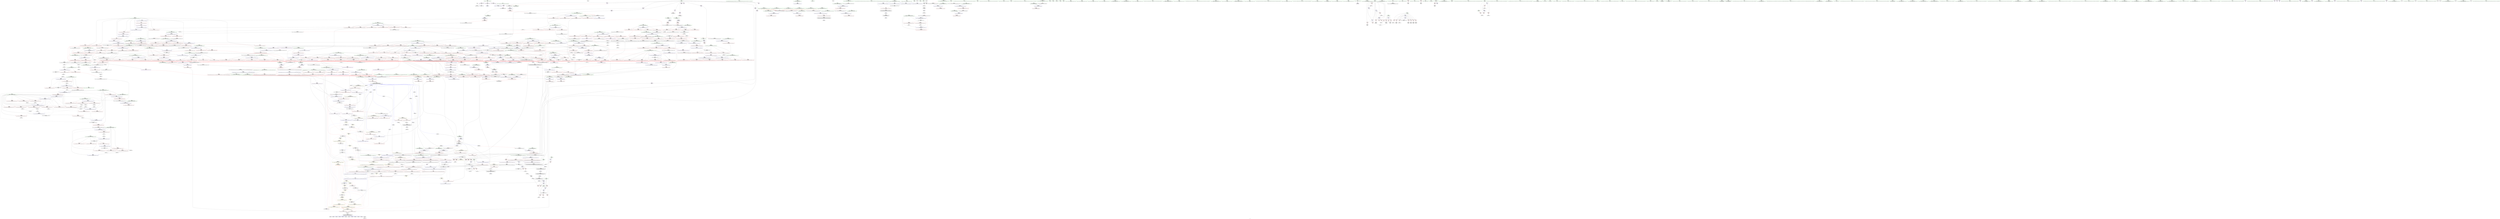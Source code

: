 digraph "SVFG" {
	label="SVFG";

	Node0x5630442072d0 [shape=record,color=grey,label="{NodeID: 0\nNullPtr}"];
	Node0x5630442072d0 -> Node0x563044270da0[style=solid];
	Node0x5630442072d0 -> Node0x56304428be90[style=solid];
	Node0x563044385e30 [shape=record,color=black,label="{NodeID: 1882\n107 = PHI()\n}"];
	Node0x563044277f80 [shape=record,color=blue,label="{NodeID: 775\n800\<--823\n__secondChild\<--mul\n_ZSt13__adjust_heapIPiliN9__gnu_cxx5__ops15_Iter_less_iterEEvT_T0_S5_T1_T2_\n}"];
	Node0x563044277f80 -> Node0x563044282e30[style=dashed];
	Node0x563044277f80 -> Node0x563044282f00[style=dashed];
	Node0x563044277f80 -> Node0x563044282fd0[style=dashed];
	Node0x563044277f80 -> Node0x5630442830a0[style=dashed];
	Node0x563044277f80 -> Node0x563044283170[style=dashed];
	Node0x563044277f80 -> Node0x563044283240[style=dashed];
	Node0x563044277f80 -> Node0x563044283310[style=dashed];
	Node0x563044277f80 -> Node0x5630442833e0[style=dashed];
	Node0x563044277f80 -> Node0x5630442834b0[style=dashed];
	Node0x563044277f80 -> Node0x563044277f80[style=dashed];
	Node0x563044277f80 -> Node0x563044278050[style=dashed];
	Node0x563044277f80 -> Node0x5630442782c0[style=dashed];
	Node0x563044277f80 -> Node0x5630442f9bd0[style=dashed];
	Node0x56304426ea40 [shape=record,color=red,label="{NodeID: 443\n487\<--454\n\<--__first.addr\n_ZSt22__final_insertion_sortIPiN9__gnu_cxx5__ops15_Iter_less_iterEEvT_S4_T0_\n|{<s0>29}}"];
	Node0x56304426ea40:s0 -> Node0x56304438b0f0[style=solid,color=red];
	Node0x563044262ba0 [shape=record,color=green,label="{NodeID: 111\n562\<--563\n_ZSt21__unguarded_partitionIPiN9__gnu_cxx5__ops15_Iter_less_iterEET_S4_S4_S4_T0_\<--_ZSt21__unguarded_partitionIPiN9__gnu_cxx5__ops15_Iter_less_iterEET_S4_S4_S4_T0__field_insensitive\n}"];
	Node0x563044284420 [shape=record,color=red,label="{NodeID: 554\n943\<--925\n\<--__parent\n_ZSt11__push_heapIPiliN9__gnu_cxx5__ops14_Iter_less_valEEvT_T0_S5_T1_RT2_\n}"];
	Node0x5630442672e0 [shape=record,color=green,label="{NodeID: 222\n1375\<--1376\n__simple\<--__simple_field_insensitive\n_ZSt22__copy_move_backward_aILb1EPiS0_ET1_T0_S2_S1_\n}"];
	Node0x5630442672e0 -> Node0x56304427b6c0[style=solid];
	Node0x563044289e50 [shape=record,color=red,label="{NodeID: 665\n1461\<--1460\n\<--\n_ZNK9__gnu_cxx5__ops14_Val_less_iterclIiPiEEbRT_T0_\n}"];
	Node0x563044289e50 -> Node0x5630442b7a30[style=solid];
	Node0x563044275060 [shape=record,color=purple,label="{NodeID: 333\n558\<--557\nadd.ptr3\<--\n_ZSt27__unguarded_partition_pivotIPiN9__gnu_cxx5__ops15_Iter_less_iterEET_S4_S4_T0_\n|{<s0>33}}"];
	Node0x563044275060:s0 -> Node0x56304438d2a0[style=solid,color=red];
	Node0x56304425ef30 [shape=record,color=green,label="{NodeID: 1\n7\<--1\n__dso_handle\<--dummyObj\nGlob }"];
	Node0x563044385f00 [shape=record,color=black,label="{NodeID: 1883\n118 = PHI()\n}"];
	Node0x563044278050 [shape=record,color=blue,label="{NodeID: 776\n800\<--835\n__secondChild\<--dec\n_ZSt13__adjust_heapIPiliN9__gnu_cxx5__ops15_Iter_less_iterEEvT_T0_S5_T1_T2_\n}"];
	Node0x563044278050 -> Node0x563044282e30[style=dashed];
	Node0x563044278050 -> Node0x563044282f00[style=dashed];
	Node0x563044278050 -> Node0x563044283240[style=dashed];
	Node0x563044278050 -> Node0x563044283310[style=dashed];
	Node0x563044278050 -> Node0x5630442833e0[style=dashed];
	Node0x563044278050 -> Node0x5630442834b0[style=dashed];
	Node0x563044278050 -> Node0x563044277f80[style=dashed];
	Node0x563044278050 -> Node0x5630442782c0[style=dashed];
	Node0x563044278050 -> Node0x5630442f9bd0[style=dashed];
	Node0x5630442f1980 [shape=record,color=yellow,style=double,label="{NodeID: 1551\n8V_1 = ENCHI(MR_8V_0)\npts\{15 \}\nFun[_ZSt13__heap_selectIPiN9__gnu_cxx5__ops15_Iter_less_iterEEvT_S4_S4_T0_]|{<s0>34|<s1>34}}"];
	Node0x5630442f1980:s0 -> Node0x5630442ee1b0[style=dashed,color=red];
	Node0x5630442f1980:s1 -> Node0x5630442fe6d0[style=dashed,color=red];
	Node0x56304426eb10 [shape=record,color=red,label="{NodeID: 444\n466\<--456\n\<--__last.addr\n_ZSt22__final_insertion_sortIPiN9__gnu_cxx5__ops15_Iter_less_iterEEvT_S4_T0_\n}"];
	Node0x56304426eb10 -> Node0x5630442720b0[style=solid];
	Node0x563044262ca0 [shape=record,color=green,label="{NodeID: 112\n569\<--570\n__comp\<--__comp_field_insensitive\n_ZSt13__heap_selectIPiN9__gnu_cxx5__ops15_Iter_less_iterEEvT_S4_S4_T0_\n|{<s0>34|<s1>35|<s2>36}}"];
	Node0x563044262ca0:s0 -> Node0x563044382b00[style=solid,color=red];
	Node0x563044262ca0:s1 -> Node0x56304438b780[style=solid,color=red];
	Node0x563044262ca0:s2 -> Node0x56304438d150[style=solid,color=red];
	Node0x5630442844f0 [shape=record,color=red,label="{NodeID: 555\n953\<--925\n\<--__parent\n_ZSt11__push_heapIPiliN9__gnu_cxx5__ops14_Iter_less_valEEvT_T0_S5_T1_RT2_\n}"];
	Node0x5630442673b0 [shape=record,color=green,label="{NodeID: 223\n1386\<--1387\n_ZNSt20__copy_move_backwardILb1ELb1ESt26random_access_iterator_tagE13__copy_move_bIiEEPT_PKS3_S6_S4_\<--_ZNSt20__copy_move_backwardILb1ELb1ESt26random_access_iterator_tagE13__copy_move_bIiEEPT_PKS3_S6_S4__field_insensitive\n}"];
	Node0x563044289f20 [shape=record,color=red,label="{NodeID: 666\n1558\<--1467\n\<--retval\n_ZSt18__next_permutationIPiN9__gnu_cxx5__ops15_Iter_less_iterEEbT_S4_T0_\n}"];
	Node0x563044289f20 -> Node0x563044273840[style=solid];
	Node0x563044275130 [shape=record,color=purple,label="{NodeID: 334\n609\<--608\nincdec.ptr\<--\n_ZSt13__heap_selectIPiN9__gnu_cxx5__ops15_Iter_less_iterEEvT_S4_S4_T0_\n}"];
	Node0x563044275130 -> Node0x56304428e1b0[style=solid];
	Node0x56304425efc0 [shape=record,color=green,label="{NodeID: 2\n9\<--1\n\<--dummyObj\nCan only get source location for instruction, argument, global var or function.}"];
	Node0x563044386000 [shape=record,color=black,label="{NodeID: 1884\n227 = PHI(291, )\n}"];
	Node0x563044278120 [shape=record,color=blue,label="{NodeID: 777\n845\<--842\nadd.ptr5\<--\n_ZSt13__adjust_heapIPiliN9__gnu_cxx5__ops15_Iter_less_iterEEvT_T0_S5_T1_T2_\n}"];
	Node0x563044278120 -> Node0x5630442ecdb0[style=dashed];
	Node0x56304426ebe0 [shape=record,color=red,label="{NodeID: 445\n482\<--456\n\<--__last.addr\n_ZSt22__final_insertion_sortIPiN9__gnu_cxx5__ops15_Iter_less_iterEEvT_S4_T0_\n|{<s0>28}}"];
	Node0x56304426ebe0:s0 -> Node0x563044380c20[style=solid,color=red];
	Node0x563044262d70 [shape=record,color=green,label="{NodeID: 113\n571\<--572\n__first.addr\<--__first.addr_field_insensitive\n_ZSt13__heap_selectIPiN9__gnu_cxx5__ops15_Iter_less_iterEEvT_S4_S4_T0_\n}"];
	Node0x563044262d70 -> Node0x56304426f9b0[style=solid];
	Node0x563044262d70 -> Node0x56304427fa30[style=solid];
	Node0x563044262d70 -> Node0x56304427fb00[style=solid];
	Node0x563044262d70 -> Node0x56304428de70[style=solid];
	Node0x5630442845c0 [shape=record,color=red,label="{NodeID: 556\n961\<--925\n\<--__parent\n_ZSt11__push_heapIPiliN9__gnu_cxx5__ops14_Iter_less_valEEvT_T0_S5_T1_RT2_\n}"];
	Node0x5630442845c0 -> Node0x563044278c80[style=solid];
	Node0x5630442e9590 [shape=record,color=black,label="{NodeID: 1331\nMR_8V_2 = PHI(MR_8V_3, MR_8V_1, )\npts\{15 \}\n|{|<s4>85}}"];
	Node0x5630442e9590 -> Node0x563044288ba0[style=dashed];
	Node0x5630442e9590 -> Node0x563044288c70[style=dashed];
	Node0x5630442e9590 -> Node0x56304427add0[style=dashed];
	Node0x5630442e9590 -> Node0x56304427b040[style=dashed];
	Node0x5630442e9590:s4 -> Node0x563043cd64f0[style=dashed,color=red];
	Node0x5630442674b0 [shape=record,color=green,label="{NodeID: 224\n1391\<--1392\n__it.addr\<--__it.addr_field_insensitive\n_ZSt12__niter_baseIPiET_S1_\n}"];
	Node0x5630442674b0 -> Node0x5630442892f0[style=solid];
	Node0x5630442674b0 -> Node0x56304427b790[style=solid];
	Node0x563044289ff0 [shape=record,color=red,label="{NodeID: 667\n1491\<--1471\n\<--__first.addr\n_ZSt18__next_permutationIPiN9__gnu_cxx5__ops15_Iter_less_iterEEbT_S4_T0_\n}"];
	Node0x563044289ff0 -> Node0x5630442b84b0[style=solid];
	Node0x56304430a4e0 [shape=record,color=yellow,style=double,label="{NodeID: 1442\n8V_1 = ENCHI(MR_8V_0)\npts\{15 \}\nFun[_ZSt13move_backwardIPiS0_ET0_T_S2_S1_]|{<s0>83}}"];
	Node0x56304430a4e0:s0 -> Node0x56304430ac40[style=dashed,color=red];
	Node0x563044275200 [shape=record,color=purple,label="{NodeID: 335\n637\<--636\nincdec.ptr\<--\n_ZSt11__sort_heapIPiN9__gnu_cxx5__ops15_Iter_less_iterEEvT_S4_RT0_\n}"];
	Node0x563044275200 -> Node0x56304428e4f0[style=solid];
	Node0x56304425f050 [shape=record,color=green,label="{NodeID: 3\n16\<--1\n.str\<--dummyObj\nGlob }"];
	Node0x5630443861a0 [shape=record,color=black,label="{NodeID: 1885\n232 = PHI()\n}"];
	Node0x5630442781f0 [shape=record,color=blue,label="{NodeID: 778\n792\<--847\n__holeIndex.addr\<--\n_ZSt13__adjust_heapIPiliN9__gnu_cxx5__ops15_Iter_less_iterEEvT_T0_S5_T1_T2_\n}"];
	Node0x5630442781f0 -> Node0x563044282880[style=dashed];
	Node0x5630442781f0 -> Node0x563044282950[style=dashed];
	Node0x5630442781f0 -> Node0x5630442781f0[style=dashed];
	Node0x5630442781f0 -> Node0x563044278460[style=dashed];
	Node0x5630442781f0 -> Node0x5630442f96d0[style=dashed];
	Node0x56304426ecb0 [shape=record,color=red,label="{NodeID: 446\n488\<--456\n\<--__last.addr\n_ZSt22__final_insertion_sortIPiN9__gnu_cxx5__ops15_Iter_less_iterEEvT_S4_T0_\n|{<s0>29}}"];
	Node0x56304426ecb0:s0 -> Node0x56304438b300[style=solid,color=red];
	Node0x563044267920 [shape=record,color=green,label="{NodeID: 114\n573\<--574\n__middle.addr\<--__middle.addr_field_insensitive\n_ZSt13__heap_selectIPiN9__gnu_cxx5__ops15_Iter_less_iterEEvT_S4_S4_T0_\n}"];
	Node0x563044267920 -> Node0x56304427fbd0[style=solid];
	Node0x563044267920 -> Node0x56304427fca0[style=solid];
	Node0x563044267920 -> Node0x56304427fd70[style=solid];
	Node0x563044267920 -> Node0x56304428df40[style=solid];
	Node0x563044284690 [shape=record,color=red,label="{NodeID: 557\n956\<--955\n\<--call2\n_ZSt11__push_heapIPiliN9__gnu_cxx5__ops14_Iter_less_valEEvT_T0_S5_T1_RT2_\n}"];
	Node0x563044284690 -> Node0x563044278bb0[style=solid];
	Node0x5630442e9680 [shape=record,color=black,label="{NodeID: 1332\nMR_253V_3 = PHI(MR_253V_4, MR_253V_2, )\npts\{1290 \}\n}"];
	Node0x5630442e9680 -> Node0x563044288520[style=dashed];
	Node0x5630442e9680 -> Node0x5630442885f0[style=dashed];
	Node0x5630442e9680 -> Node0x56304427aea0[style=dashed];
	Node0x563044267580 [shape=record,color=green,label="{NodeID: 225\n1400\<--1401\n__first.addr\<--__first.addr_field_insensitive\n_ZNSt20__copy_move_backwardILb1ELb1ESt26random_access_iterator_tagE13__copy_move_bIiEEPT_PKS3_S6_S4_\n}"];
	Node0x563044267580 -> Node0x5630442893c0[style=solid];
	Node0x563044267580 -> Node0x563044289490[style=solid];
	Node0x563044267580 -> Node0x56304427b860[style=solid];
	Node0x56304428a0c0 [shape=record,color=red,label="{NodeID: 668\n1497\<--1471\n\<--__first.addr\n_ZSt18__next_permutationIPiN9__gnu_cxx5__ops15_Iter_less_iterEEbT_S4_T0_\n}"];
	Node0x56304428a0c0 -> Node0x563044297a60[style=solid];
	Node0x5630442752d0 [shape=record,color=purple,label="{NodeID: 336\n1087\<--1086\nincdec.ptr\<--\n_ZSt21__unguarded_partitionIPiN9__gnu_cxx5__ops15_Iter_less_iterEET_S4_S4_S4_T0_\n}"];
	Node0x5630442752d0 -> Node0x563044279710[style=solid];
	Node0x56304425f0e0 [shape=record,color=green,label="{NodeID: 4\n18\<--1\n.str.1\<--dummyObj\nGlob }"];
	Node0x5630443862a0 [shape=record,color=black,label="{NodeID: 1886\n307 = PHI(1464, )\n}"];
	Node0x5630443862a0 -> Node0x563044271a30[style=solid];
	Node0x5630442782c0 [shape=record,color=blue,label="{NodeID: 779\n800\<--862\n__secondChild\<--mul12\n_ZSt13__adjust_heapIPiliN9__gnu_cxx5__ops15_Iter_less_iterEEvT_T0_S5_T1_T2_\n}"];
	Node0x5630442782c0 -> Node0x563044283580[style=dashed];
	Node0x5630442782c0 -> Node0x563044283650[style=dashed];
	Node0x5630442782c0 -> Node0x5630442f9bd0[style=dashed];
	Node0x56304426ed80 [shape=record,color=red,label="{NodeID: 447\n509\<--498\n\<--__first.addr\n_ZSt14__partial_sortIPiN9__gnu_cxx5__ops15_Iter_less_iterEEvT_S4_S4_T0_\n|{<s0>30}}"];
	Node0x56304426ed80:s0 -> Node0x56304438ca30[style=solid,color=red];
	Node0x5630442679b0 [shape=record,color=green,label="{NodeID: 115\n575\<--576\n__last.addr\<--__last.addr_field_insensitive\n_ZSt13__heap_selectIPiN9__gnu_cxx5__ops15_Iter_less_iterEEvT_S4_S4_T0_\n}"];
	Node0x5630442679b0 -> Node0x56304427fe40[style=solid];
	Node0x5630442679b0 -> Node0x56304428e010[style=solid];
	Node0x563044284760 [shape=record,color=red,label="{NodeID: 558\n969\<--968\n\<--call6\n_ZSt11__push_heapIPiliN9__gnu_cxx5__ops14_Iter_less_valEEvT_T0_S5_T1_RT2_\n}"];
	Node0x563044284760 -> Node0x563044278e20[style=solid];
	Node0x5630442eafe0 [shape=record,color=black,label="{NodeID: 1333\nMR_256V_4 = PHI(MR_256V_5, MR_256V_3, )\npts\{1294 \}\n}"];
	Node0x5630442eafe0 -> Node0x563044288790[style=dashed];
	Node0x5630442eafe0 -> Node0x563044288860[style=dashed];
	Node0x5630442eafe0 -> Node0x563044288930[style=dashed];
	Node0x5630442eafe0 -> Node0x563044288a00[style=dashed];
	Node0x5630442eafe0 -> Node0x56304427af70[style=dashed];
	Node0x563044267650 [shape=record,color=green,label="{NodeID: 226\n1402\<--1403\n__last.addr\<--__last.addr_field_insensitive\n_ZNSt20__copy_move_backwardILb1ELb1ESt26random_access_iterator_tagE13__copy_move_bIiEEPT_PKS3_S6_S4_\n}"];
	Node0x563044267650 -> Node0x563044289560[style=solid];
	Node0x563044267650 -> Node0x56304427b930[style=solid];
	Node0x56304428a190 [shape=record,color=red,label="{NodeID: 669\n1548\<--1471\n\<--__first.addr\n_ZSt18__next_permutationIPiN9__gnu_cxx5__ops15_Iter_less_iterEEbT_S4_T0_\n}"];
	Node0x56304428a190 -> Node0x5630442b8930[style=solid];
	Node0x5630442753a0 [shape=record,color=purple,label="{NodeID: 337\n1091\<--1090\nincdec.ptr3\<--\n_ZSt21__unguarded_partitionIPiN9__gnu_cxx5__ops15_Iter_less_iterEET_S4_S4_S4_T0_\n}"];
	Node0x5630442753a0 -> Node0x5630442797e0[style=solid];
	Node0x56304425f920 [shape=record,color=green,label="{NodeID: 5\n20\<--1\nstdin\<--dummyObj\nGlob }"];
	Node0x563044386470 [shape=record,color=black,label="{NodeID: 1887\n355 = PHI(434, )\n}"];
	Node0x563044386470 -> Node0x5630442b2030[style=solid];
	Node0x563044278390 [shape=record,color=blue,label="{NodeID: 780\n872\<--869\nadd.ptr16\<--\n_ZSt13__adjust_heapIPiliN9__gnu_cxx5__ops15_Iter_less_iterEEvT_T0_S5_T1_T2_\n}"];
	Node0x563044278390 -> Node0x5630442f91d0[style=dashed];
	Node0x56304426ee50 [shape=record,color=red,label="{NodeID: 448\n515\<--498\n\<--__first.addr\n_ZSt14__partial_sortIPiN9__gnu_cxx5__ops15_Iter_less_iterEEvT_S4_S4_T0_\n|{<s0>31}}"];
	Node0x56304426ee50:s0 -> Node0x56304437f220[style=solid,color=red];
	Node0x563044267a80 [shape=record,color=green,label="{NodeID: 116\n577\<--578\n__i\<--__i_field_insensitive\n_ZSt13__heap_selectIPiN9__gnu_cxx5__ops15_Iter_less_iterEEvT_S4_S4_T0_\n}"];
	Node0x563044267a80 -> Node0x56304427ff10[style=solid];
	Node0x563044267a80 -> Node0x56304427ffe0[style=solid];
	Node0x563044267a80 -> Node0x5630442800b0[style=solid];
	Node0x563044267a80 -> Node0x563044280180[style=solid];
	Node0x563044267a80 -> Node0x56304428e0e0[style=solid];
	Node0x563044267a80 -> Node0x56304428e1b0[style=solid];
	Node0x563044284830 [shape=record,color=red,label="{NodeID: 559\n988\<--979\nthis1\<--this.addr\n_ZNK9__gnu_cxx5__ops14_Iter_less_valclIPiiEEbT_RT0_\n}"];
	Node0x563044267720 [shape=record,color=green,label="{NodeID: 227\n1404\<--1405\n__result.addr\<--__result.addr_field_insensitive\n_ZNSt20__copy_move_backwardILb1ELb1ESt26random_access_iterator_tagE13__copy_move_bIiEEPT_PKS3_S6_S4_\n}"];
	Node0x563044267720 -> Node0x563044289630[style=solid];
	Node0x563044267720 -> Node0x563044289700[style=solid];
	Node0x563044267720 -> Node0x563044297310[style=solid];
	Node0x56304428a260 [shape=record,color=red,label="{NodeID: 670\n1551\<--1471\n\<--__first.addr\n_ZSt18__next_permutationIPiN9__gnu_cxx5__ops15_Iter_less_iterEEbT_S4_T0_\n|{<s0>100}}"];
	Node0x56304428a260:s0 -> Node0x563044382070[style=solid,color=red];
	Node0x563044275470 [shape=record,color=purple,label="{NodeID: 338\n1099\<--1098\nincdec.ptr7\<--\n_ZSt21__unguarded_partitionIPiN9__gnu_cxx5__ops15_Iter_less_iterEET_S4_S4_S4_T0_\n}"];
	Node0x563044275470 -> Node0x5630442798b0[style=solid];
	Node0x56304425f9b0 [shape=record,color=green,label="{NodeID: 6\n21\<--1\n.str.2\<--dummyObj\nGlob }"];
	Node0x5630443865b0 [shape=record,color=black,label="{NodeID: 1888\n422 = PHI(521, )\n}"];
	Node0x5630443865b0 -> Node0x56304428d580[style=solid];
	Node0x563044278460 [shape=record,color=blue,label="{NodeID: 781\n792\<--875\n__holeIndex.addr\<--sub17\n_ZSt13__adjust_heapIPiliN9__gnu_cxx5__ops15_Iter_less_iterEEvT_T0_S5_T1_T2_\n}"];
	Node0x563044278460 -> Node0x5630442f96d0[style=dashed];
	Node0x56304426ef20 [shape=record,color=red,label="{NodeID: 449\n510\<--500\n\<--__middle.addr\n_ZSt14__partial_sortIPiN9__gnu_cxx5__ops15_Iter_less_iterEEvT_S4_S4_T0_\n|{<s0>30}}"];
	Node0x56304426ef20:s0 -> Node0x56304438cb40[style=solid,color=red];
	Node0x563044267b50 [shape=record,color=green,label="{NodeID: 117\n585\<--586\n_ZSt11__make_heapIPiN9__gnu_cxx5__ops15_Iter_less_iterEEvT_S4_RT0_\<--_ZSt11__make_heapIPiN9__gnu_cxx5__ops15_Iter_less_iterEEvT_S4_RT0__field_insensitive\n}"];
	Node0x563044284900 [shape=record,color=red,label="{NodeID: 560\n989\<--981\n\<--__it.addr\n_ZNK9__gnu_cxx5__ops14_Iter_less_valclIPiiEEbT_RT0_\n}"];
	Node0x563044284900 -> Node0x563044284aa0[style=solid];
	Node0x5630442eb9b0 [shape=record,color=black,label="{NodeID: 1335\nMR_8V_6 = PHI(MR_8V_3, MR_8V_2, )\npts\{15 \}\n|{<s0>21|<s1>25}}"];
	Node0x5630442eb9b0:s0 -> Node0x56304432b6e0[style=dashed,color=blue];
	Node0x5630442eb9b0:s1 -> Node0x5630442fb4d0[style=dashed,color=blue];
	Node0x5630442677f0 [shape=record,color=green,label="{NodeID: 228\n1406\<--1407\n_Num\<--_Num_field_insensitive\n_ZNSt20__copy_move_backwardILb1ELb1ESt26random_access_iterator_tagE13__copy_move_bIiEEPT_PKS3_S6_S4_\n}"];
	Node0x5630442677f0 -> Node0x5630442897d0[style=solid];
	Node0x5630442677f0 -> Node0x5630442898a0[style=solid];
	Node0x5630442677f0 -> Node0x563044289970[style=solid];
	Node0x5630442677f0 -> Node0x563044289a40[style=solid];
	Node0x5630442677f0 -> Node0x5630442973e0[style=solid];
	Node0x56304428a330 [shape=record,color=red,label="{NodeID: 671\n1492\<--1473\n\<--__last.addr\n_ZSt18__next_permutationIPiN9__gnu_cxx5__ops15_Iter_less_iterEEbT_S4_T0_\n}"];
	Node0x56304428a330 -> Node0x5630442b84b0[style=solid];
	Node0x563044275540 [shape=record,color=purple,label="{NodeID: 339\n1112\<--1111\nincdec.ptr9\<--\n_ZSt21__unguarded_partitionIPiN9__gnu_cxx5__ops15_Iter_less_iterEET_S4_S4_S4_T0_\n}"];
	Node0x563044275540 -> Node0x563044279980[style=solid];
	Node0x56304425fa40 [shape=record,color=green,label="{NodeID: 7\n23\<--1\n.str.3\<--dummyObj\nGlob }"];
	Node0x5630443866f0 [shape=record,color=black,label="{NodeID: 1889\n440 = PHI()\n}"];
	Node0x5630443866f0 -> Node0x563044271e40[style=solid];
	Node0x5630443866f0 -> Node0x563044271f10[style=solid];
	Node0x563044278530 [shape=record,color=blue,label="{NodeID: 782\n895\<--894\n__t.addr\<--__t\n_ZSt4moveIRN9__gnu_cxx5__ops15_Iter_less_iterEEONSt16remove_referenceIT_E4typeEOS5_\n}"];
	Node0x563044278530 -> Node0x563044283990[style=dashed];
	Node0x56304426eff0 [shape=record,color=red,label="{NodeID: 450\n516\<--500\n\<--__middle.addr\n_ZSt14__partial_sortIPiN9__gnu_cxx5__ops15_Iter_less_iterEEvT_S4_S4_T0_\n|{<s0>31}}"];
	Node0x56304426eff0:s0 -> Node0x56304437f360[style=solid,color=red];
	Node0x563044267c50 [shape=record,color=green,label="{NodeID: 118\n597\<--598\n_ZNK9__gnu_cxx5__ops15_Iter_less_iterclIPiS3_EEbT_T0_\<--_ZNK9__gnu_cxx5__ops15_Iter_less_iterclIPiS3_EEbT_T0__field_insensitive\n}"];
	Node0x5630442849d0 [shape=record,color=red,label="{NodeID: 561\n991\<--983\n\<--__val.addr\n_ZNK9__gnu_cxx5__ops14_Iter_less_valclIPiiEEbT_RT0_\n}"];
	Node0x5630442849d0 -> Node0x563044284b70[style=solid];
	Node0x56304426fa70 [shape=record,color=green,label="{NodeID: 229\n1431\<--1432\nllvm.memmove.p0i8.p0i8.i64\<--llvm.memmove.p0i8.p0i8.i64_field_insensitive\n}"];
	Node0x56304428a400 [shape=record,color=red,label="{NodeID: 672\n1503\<--1473\n\<--__last.addr\n_ZSt18__next_permutationIPiN9__gnu_cxx5__ops15_Iter_less_iterEEbT_S4_T0_\n}"];
	Node0x56304428a400 -> Node0x5630442b8330[style=solid];
	Node0x563044275610 [shape=record,color=purple,label="{NodeID: 340\n1185\<--1184\nadd.ptr\<--\n_ZSt16__insertion_sortIPiN9__gnu_cxx5__ops15_Iter_less_iterEEvT_S4_T0_\n}"];
	Node0x563044275610 -> Node0x56304427a1a0[style=solid];
	Node0x56304425fad0 [shape=record,color=green,label="{NodeID: 8\n25\<--1\nstdout\<--dummyObj\nGlob }"];
	Node0x5630443867f0 [shape=record,color=black,label="{NodeID: 1890\n561 = PHI(1065, )\n}"];
	Node0x5630443867f0 -> Node0x5630442723f0[style=solid];
	Node0x563044278600 [shape=record,color=blue,label="{NodeID: 783\n904\<--901\nthis.addr\<--this\n_ZN9__gnu_cxx5__ops14_Iter_less_valC2ENS0_15_Iter_less_iterE\n}"];
	Node0x563044278600 -> Node0x563044283a60[style=dashed];
	Node0x56304426f0c0 [shape=record,color=red,label="{NodeID: 451\n511\<--502\n\<--__last.addr\n_ZSt14__partial_sortIPiN9__gnu_cxx5__ops15_Iter_less_iterEEvT_S4_S4_T0_\n|{<s0>30}}"];
	Node0x56304426f0c0:s0 -> Node0x56304438cc50[style=solid,color=red];
	Node0x563044267d50 [shape=record,color=green,label="{NodeID: 119\n604\<--605\n_ZSt10__pop_heapIPiN9__gnu_cxx5__ops15_Iter_less_iterEEvT_S4_S4_RT0_\<--_ZSt10__pop_heapIPiN9__gnu_cxx5__ops15_Iter_less_iterEEvT_S4_S4_RT0__field_insensitive\n}"];
	Node0x563044284aa0 [shape=record,color=red,label="{NodeID: 562\n990\<--989\n\<--\n_ZNK9__gnu_cxx5__ops14_Iter_less_valclIPiiEEbT_RT0_\n}"];
	Node0x563044284aa0 -> Node0x5630442b8db0[style=solid];
	Node0x56304426fb30 [shape=record,color=green,label="{NodeID: 230\n1448\<--1449\nthis.addr\<--this.addr_field_insensitive\n_ZNK9__gnu_cxx5__ops14_Val_less_iterclIiPiEEbRT_T0_\n}"];
	Node0x56304426fb30 -> Node0x563044289b10[style=solid];
	Node0x56304426fb30 -> Node0x563044297580[style=solid];
	Node0x56304428a4d0 [shape=record,color=red,label="{NodeID: 673\n1508\<--1473\n\<--__last.addr\n_ZSt18__next_permutationIPiN9__gnu_cxx5__ops15_Iter_less_iterEEbT_S4_T0_\n}"];
	Node0x56304428a4d0 -> Node0x563044297cd0[style=solid];
	Node0x5630442756e0 [shape=record,color=purple,label="{NodeID: 341\n1203\<--1202\nadd.ptr4\<--\n_ZSt16__insertion_sortIPiN9__gnu_cxx5__ops15_Iter_less_iterEEvT_S4_T0_\n|{<s0>75}}"];
	Node0x5630442756e0:s0 -> Node0x56304437f0e0[style=solid,color=red];
	Node0x56304425fb60 [shape=record,color=green,label="{NodeID: 9\n26\<--1\n.str.4\<--dummyObj\nGlob }"];
	Node0x563044386930 [shape=record,color=black,label="{NodeID: 1891\n596 = PHI(714, )\n}"];
	Node0x5630442786d0 [shape=record,color=blue,label="{NodeID: 784\n915\<--910\n__first.addr\<--__first\n_ZSt11__push_heapIPiliN9__gnu_cxx5__ops14_Iter_less_valEEvT_T0_S5_T1_RT2_\n}"];
	Node0x5630442786d0 -> Node0x563044283b30[style=dashed];
	Node0x5630442786d0 -> Node0x563044283c00[style=dashed];
	Node0x5630442786d0 -> Node0x563044283cd0[style=dashed];
	Node0x5630442786d0 -> Node0x563044283da0[style=dashed];
	Node0x56304426f190 [shape=record,color=red,label="{NodeID: 452\n538\<--526\n\<--__first.addr\n_ZSt27__unguarded_partition_pivotIPiN9__gnu_cxx5__ops15_Iter_less_iterEET_S4_S4_T0_\n}"];
	Node0x56304426f190 -> Node0x5630442763e0[style=solid];
	Node0x563044267e50 [shape=record,color=green,label="{NodeID: 120\n617\<--618\n__first.addr\<--__first.addr_field_insensitive\n_ZSt11__sort_heapIPiN9__gnu_cxx5__ops15_Iter_less_iterEEvT_S4_RT0_\n}"];
	Node0x563044267e50 -> Node0x563044280250[style=solid];
	Node0x563044267e50 -> Node0x563044280320[style=solid];
	Node0x563044267e50 -> Node0x56304428e280[style=solid];
	Node0x563044284b70 [shape=record,color=red,label="{NodeID: 563\n992\<--991\n\<--\n_ZNK9__gnu_cxx5__ops14_Iter_less_valclIPiiEEbT_RT0_\n}"];
	Node0x563044284b70 -> Node0x5630442b8db0[style=solid];
	Node0x56304426fc00 [shape=record,color=green,label="{NodeID: 231\n1450\<--1451\n__val.addr\<--__val.addr_field_insensitive\n_ZNK9__gnu_cxx5__ops14_Val_less_iterclIiPiEEbRT_T0_\n}"];
	Node0x56304426fc00 -> Node0x563044289be0[style=solid];
	Node0x56304426fc00 -> Node0x563044297650[style=solid];
	Node0x56304428a5a0 [shape=record,color=red,label="{NodeID: 674\n1523\<--1473\n\<--__last.addr\n_ZSt18__next_permutationIPiN9__gnu_cxx5__ops15_Iter_less_iterEEbT_S4_T0_\n}"];
	Node0x56304428a5a0 -> Node0x563044298010[style=solid];
	Node0x5630442757b0 [shape=record,color=purple,label="{NodeID: 342\n1222\<--1221\nincdec.ptr\<--\n_ZSt16__insertion_sortIPiN9__gnu_cxx5__ops15_Iter_less_iterEEvT_S4_T0_\n}"];
	Node0x5630442757b0 -> Node0x56304427a410[style=solid];
	Node0x56304425fbf0 [shape=record,color=green,label="{NodeID: 10\n28\<--1\n.str.5\<--dummyObj\nGlob }"];
	Node0x563044386a40 [shape=record,color=black,label="{NodeID: 1892\n691 = PHI(776, )\n}"];
	Node0x563044386a40 -> Node0x563044281290[style=solid];
	Node0x5630442787a0 [shape=record,color=blue,label="{NodeID: 785\n917\<--911\n__holeIndex.addr\<--__holeIndex\n_ZSt11__push_heapIPiliN9__gnu_cxx5__ops14_Iter_less_valEEvT_T0_S5_T1_RT2_\n}"];
	Node0x5630442787a0 -> Node0x563044283e70[style=dashed];
	Node0x5630442787a0 -> Node0x5630442e97b0[style=dashed];
	Node0x56304426f260 [shape=record,color=red,label="{NodeID: 453\n540\<--526\n\<--__first.addr\n_ZSt27__unguarded_partition_pivotIPiN9__gnu_cxx5__ops15_Iter_less_iterEET_S4_S4_T0_\n}"];
	Node0x56304426f260 -> Node0x563044272320[style=solid];
	Node0x563044267f20 [shape=record,color=green,label="{NodeID: 121\n619\<--620\n__last.addr\<--__last.addr_field_insensitive\n_ZSt11__sort_heapIPiN9__gnu_cxx5__ops15_Iter_less_iterEEvT_S4_RT0_\n}"];
	Node0x563044267f20 -> Node0x5630442803f0[style=solid];
	Node0x563044267f20 -> Node0x5630442804c0[style=solid];
	Node0x563044267f20 -> Node0x563044280590[style=solid];
	Node0x563044267f20 -> Node0x563044280660[style=solid];
	Node0x563044267f20 -> Node0x56304428e350[style=solid];
	Node0x563044267f20 -> Node0x56304428e4f0[style=solid];
	Node0x563044284c40 [shape=record,color=red,label="{NodeID: 564\n1022\<--1002\n\<--__result.addr\n_ZSt22__move_median_to_firstIPiN9__gnu_cxx5__ops15_Iter_less_iterEEvT_S4_S4_S4_T0_\n|{<s0>57}}"];
	Node0x563044284c40:s0 -> Node0x563044382c40[style=solid,color=red];
	Node0x5630442ecdb0 [shape=record,color=black,label="{NodeID: 1339\nMR_8V_2 = PHI(MR_8V_3, MR_8V_1, )\npts\{15 \}\n|{|<s5>45}}"];
	Node0x5630442ecdb0 -> Node0x563044283720[style=dashed];
	Node0x5630442ecdb0 -> Node0x5630442837f0[style=dashed];
	Node0x5630442ecdb0 -> Node0x563044278120[style=dashed];
	Node0x5630442ecdb0 -> Node0x563044278390[style=dashed];
	Node0x5630442ecdb0 -> Node0x5630442f91d0[style=dashed];
	Node0x5630442ecdb0:s5 -> Node0x5630442f16b0[style=dashed,color=red];
	Node0x56304426fcd0 [shape=record,color=green,label="{NodeID: 232\n1452\<--1453\n__it.addr\<--__it.addr_field_insensitive\n_ZNK9__gnu_cxx5__ops14_Val_less_iterclIiPiEEbRT_T0_\n}"];
	Node0x56304426fcd0 -> Node0x563044289cb0[style=solid];
	Node0x56304426fcd0 -> Node0x563044297720[style=solid];
	Node0x56304428a670 [shape=record,color=red,label="{NodeID: 675\n1538\<--1473\n\<--__last.addr\n_ZSt18__next_permutationIPiN9__gnu_cxx5__ops15_Iter_less_iterEEbT_S4_T0_\n|{<s0>98}}"];
	Node0x56304428a670:s0 -> Node0x5630443821d0[style=solid,color=red];
	Node0x56304430ac40 [shape=record,color=yellow,style=double,label="{NodeID: 1450\n8V_1 = ENCHI(MR_8V_0)\npts\{15 \}\nFun[_ZSt23__copy_move_backward_a2ILb1EPiS0_ET1_T0_S2_S1_]|{<s0>91}}"];
	Node0x56304430ac40:s0 -> Node0x56304430bf40[style=dashed,color=red];
	Node0x563044275880 [shape=record,color=purple,label="{NodeID: 343\n1257\<--1256\nincdec.ptr\<--\n_ZSt26__unguarded_insertion_sortIPiN9__gnu_cxx5__ops15_Iter_less_iterEEvT_S4_T0_\n}"];
	Node0x563044275880 -> Node0x56304427a750[style=solid];
	Node0x56304425fc80 [shape=record,color=green,label="{NodeID: 11\n30\<--1\n_ZSt4cout\<--dummyObj\nGlob }"];
	Node0x563044386bb0 [shape=record,color=black,label="{NodeID: 1893\n699 = PHI(776, )\n}"];
	Node0x563044386bb0 -> Node0x563044281360[style=solid];
	Node0x563044278870 [shape=record,color=blue,label="{NodeID: 786\n919\<--912\n__topIndex.addr\<--__topIndex\n_ZSt11__push_heapIPiliN9__gnu_cxx5__ops14_Iter_less_valEEvT_T0_S5_T1_RT2_\n}"];
	Node0x563044278870 -> Node0x563044284280[style=dashed];
	Node0x56304426f330 [shape=record,color=red,label="{NodeID: 454\n548\<--526\n\<--__first.addr\n_ZSt27__unguarded_partition_pivotIPiN9__gnu_cxx5__ops15_Iter_less_iterEET_S4_S4_T0_\n|{<s0>32}}"];
	Node0x56304426f330:s0 -> Node0x563044380250[style=solid,color=red];
	Node0x563044267ff0 [shape=record,color=green,label="{NodeID: 122\n621\<--622\n__comp.addr\<--__comp.addr_field_insensitive\n_ZSt11__sort_heapIPiN9__gnu_cxx5__ops15_Iter_less_iterEEvT_S4_RT0_\n}"];
	Node0x563044267ff0 -> Node0x563044280730[style=solid];
	Node0x563044267ff0 -> Node0x56304428e420[style=solid];
	Node0x563044284d10 [shape=record,color=red,label="{NodeID: 565\n1032\<--1002\n\<--__result.addr\n_ZSt22__move_median_to_firstIPiN9__gnu_cxx5__ops15_Iter_less_iterEEvT_S4_S4_S4_T0_\n|{<s0>59}}"];
	Node0x563044284d10:s0 -> Node0x563044382c40[style=solid,color=red];
	Node0x56304426fda0 [shape=record,color=green,label="{NodeID: 233\n1467\<--1468\nretval\<--retval_field_insensitive\n_ZSt18__next_permutationIPiN9__gnu_cxx5__ops15_Iter_less_iterEEbT_S4_T0_\n}"];
	Node0x56304426fda0 -> Node0x563044289f20[style=solid];
	Node0x56304426fda0 -> Node0x563044297990[style=solid];
	Node0x56304426fda0 -> Node0x563044297c00[style=solid];
	Node0x56304426fda0 -> Node0x5630442981b0[style=solid];
	Node0x56304426fda0 -> Node0x563044298280[style=solid];
	Node0x56304428a740 [shape=record,color=red,label="{NodeID: 676\n1552\<--1473\n\<--__last.addr\n_ZSt18__next_permutationIPiN9__gnu_cxx5__ops15_Iter_less_iterEEbT_S4_T0_\n|{<s0>100}}"];
	Node0x56304428a740:s0 -> Node0x5630443821d0[style=solid,color=red];
	Node0x563044275950 [shape=record,color=purple,label="{NodeID: 344\n1303\<--1302\nincdec.ptr\<--\n_ZSt25__unguarded_linear_insertIPiN9__gnu_cxx5__ops14_Val_less_iterEEvT_T0_\n}"];
	Node0x563044275950 -> Node0x56304427ad00[style=solid];
	Node0x56304425fd10 [shape=record,color=green,label="{NodeID: 12\n31\<--1\n.str.6\<--dummyObj\nGlob }"];
	Node0x563044386cf0 [shape=record,color=black,label="{NodeID: 1894\n756 = PHI(776, )\n}"];
	Node0x563044386cf0 -> Node0x563044281df0[style=solid];
	Node0x563044278940 [shape=record,color=blue,label="{NodeID: 787\n921\<--913\n__value.addr\<--__value\n_ZSt11__push_heapIPiliN9__gnu_cxx5__ops14_Iter_less_valEEvT_T0_S5_T1_RT2_\n|{|<s2>52}}"];
	Node0x563044278940 -> Node0x563044284690[style=dashed];
	Node0x563044278940 -> Node0x563044284760[style=dashed];
	Node0x563044278940:s2 -> Node0x56304430d2a0[style=dashed,color=red];
	Node0x5630442f2380 [shape=record,color=yellow,style=double,label="{NodeID: 1562\n166V_1 = ENCHI(MR_166V_0)\npts\{661 797 922 1138 1170 1292 \}\nFun[_ZSt10__pop_heapIPiN9__gnu_cxx5__ops15_Iter_less_iterEEvT_S4_S4_RT0_]}"];
	Node0x5630442f2380 -> Node0x563044281df0[style=dashed];
	Node0x5630442f2380 -> Node0x563044281ec0[style=dashed];
	Node0x5630442f2380 -> Node0x563044281f90[style=dashed];
	Node0x56304426f400 [shape=record,color=red,label="{NodeID: 455\n549\<--526\n\<--__first.addr\n_ZSt27__unguarded_partition_pivotIPiN9__gnu_cxx5__ops15_Iter_less_iterEET_S4_S4_T0_\n}"];
	Node0x56304426f400 -> Node0x563044274ec0[style=solid];
	Node0x5630442680c0 [shape=record,color=green,label="{NodeID: 123\n650\<--651\n__first.addr\<--__first.addr_field_insensitive\n_ZSt11__make_heapIPiN9__gnu_cxx5__ops15_Iter_less_iterEEvT_S4_RT0_\n}"];
	Node0x5630442680c0 -> Node0x563044280800[style=solid];
	Node0x5630442680c0 -> Node0x5630442808d0[style=solid];
	Node0x5630442680c0 -> Node0x5630442809a0[style=solid];
	Node0x5630442680c0 -> Node0x563044280a70[style=solid];
	Node0x5630442680c0 -> Node0x56304428e5c0[style=solid];
	Node0x563044284de0 [shape=record,color=red,label="{NodeID: 566\n1036\<--1002\n\<--__result.addr\n_ZSt22__move_median_to_firstIPiN9__gnu_cxx5__ops15_Iter_less_iterEEvT_S4_S4_S4_T0_\n|{<s0>60}}"];
	Node0x563044284de0:s0 -> Node0x563044382c40[style=solid,color=red];
	Node0x56304426fe70 [shape=record,color=green,label="{NodeID: 234\n1469\<--1470\n__comp\<--__comp_field_insensitive\n_ZSt18__next_permutationIPiN9__gnu_cxx5__ops15_Iter_less_iterEEbT_S4_T0_\n|{<s0>94|<s1>95}}"];
	Node0x56304426fe70:s0 -> Node0x56304438b780[style=solid,color=red];
	Node0x56304426fe70:s1 -> Node0x56304438b780[style=solid,color=red];
	Node0x56304428a810 [shape=record,color=red,label="{NodeID: 677\n1499\<--1475\n\<--__i\n_ZSt18__next_permutationIPiN9__gnu_cxx5__ops15_Iter_less_iterEEbT_S4_T0_\n}"];
	Node0x56304428a810 -> Node0x563044275c90[style=solid];
	Node0x563044275a20 [shape=record,color=purple,label="{NodeID: 345\n1319\<--1318\nincdec.ptr3\<--\n_ZSt25__unguarded_linear_insertIPiN9__gnu_cxx5__ops14_Val_less_iterEEvT_T0_\n}"];
	Node0x563044275a20 -> Node0x56304427af70[style=solid];
	Node0x56304425fda0 [shape=record,color=green,label="{NodeID: 13\n33\<--1\n.str.7\<--dummyObj\nGlob }"];
	Node0x563044386e30 [shape=record,color=black,label="{NodeID: 1895\n760 = PHI(776, )\n}"];
	Node0x563044386e30 -> Node0x563044281ec0[style=solid];
	Node0x563044278a10 [shape=record,color=blue,label="{NodeID: 788\n923\<--914\n__comp.addr\<--__comp\n_ZSt11__push_heapIPiliN9__gnu_cxx5__ops14_Iter_less_valEEvT_T0_S5_T1_RT2_\n}"];
	Node0x563044278a10 -> Node0x563044284350[style=dashed];
	Node0x56304426f4d0 [shape=record,color=red,label="{NodeID: 456\n557\<--526\n\<--__first.addr\n_ZSt27__unguarded_partition_pivotIPiN9__gnu_cxx5__ops15_Iter_less_iterEET_S4_S4_T0_\n}"];
	Node0x56304426f4d0 -> Node0x563044275060[style=solid];
	Node0x563044268190 [shape=record,color=green,label="{NodeID: 124\n652\<--653\n__last.addr\<--__last.addr_field_insensitive\n_ZSt11__make_heapIPiN9__gnu_cxx5__ops15_Iter_less_iterEEvT_S4_RT0_\n}"];
	Node0x563044268190 -> Node0x563044280b40[style=solid];
	Node0x563044268190 -> Node0x563044280c10[style=solid];
	Node0x563044268190 -> Node0x56304428e690[style=solid];
	Node0x563044284eb0 [shape=record,color=red,label="{NodeID: 567\n1046\<--1002\n\<--__result.addr\n_ZSt22__move_median_to_firstIPiN9__gnu_cxx5__ops15_Iter_less_iterEEvT_S4_S4_S4_T0_\n|{<s0>62}}"];
	Node0x563044284eb0:s0 -> Node0x563044382c40[style=solid,color=red];
	Node0x56304426ff40 [shape=record,color=green,label="{NodeID: 235\n1471\<--1472\n__first.addr\<--__first.addr_field_insensitive\n_ZSt18__next_permutationIPiN9__gnu_cxx5__ops15_Iter_less_iterEEbT_S4_T0_\n|{|<s5>97|<s6>99}}"];
	Node0x56304426ff40 -> Node0x563044289ff0[style=solid];
	Node0x56304426ff40 -> Node0x56304428a0c0[style=solid];
	Node0x56304426ff40 -> Node0x56304428a190[style=solid];
	Node0x56304426ff40 -> Node0x56304428a260[style=solid];
	Node0x56304426ff40 -> Node0x5630442977f0[style=solid];
	Node0x56304426ff40:s5 -> Node0x56304438b600[style=solid,color=red];
	Node0x56304426ff40:s6 -> Node0x56304438b600[style=solid,color=red];
	Node0x56304428a8e0 [shape=record,color=red,label="{NodeID: 678\n1502\<--1475\n\<--__i\n_ZSt18__next_permutationIPiN9__gnu_cxx5__ops15_Iter_less_iterEEbT_S4_T0_\n}"];
	Node0x56304428a8e0 -> Node0x5630442b8330[style=solid];
	Node0x563044275af0 [shape=record,color=purple,label="{NodeID: 346\n1610\<--1425\noffset_0\<--\n}"];
	Node0x563044275af0 -> Node0x5630442974b0[style=solid];
	Node0x56304425fe60 [shape=record,color=green,label="{NodeID: 14\n36\<--1\n\<--dummyObj\nCan only get source location for instruction, argument, global var or function.}"];
	Node0x563044386f70 [shape=record,color=black,label="{NodeID: 1896\n771 = PHI(776, )\n}"];
	Node0x563044386f70 -> Node0x563044281f90[style=solid];
	Node0x563044278ae0 [shape=record,color=blue,label="{NodeID: 789\n925\<--934\n__parent\<--div\n_ZSt11__push_heapIPiliN9__gnu_cxx5__ops14_Iter_less_valEEvT_T0_S5_T1_RT2_\n}"];
	Node0x563044278ae0 -> Node0x5630442e9cb0[style=dashed];
	Node0x56304426f5a0 [shape=record,color=red,label="{NodeID: 457\n560\<--526\n\<--__first.addr\n_ZSt27__unguarded_partition_pivotIPiN9__gnu_cxx5__ops15_Iter_less_iterEET_S4_S4_T0_\n|{<s0>33}}"];
	Node0x56304426f5a0:s0 -> Node0x56304438d4c0[style=solid,color=red];
	Node0x563044268260 [shape=record,color=green,label="{NodeID: 125\n654\<--655\n__comp.addr\<--__comp.addr_field_insensitive\n_ZSt11__make_heapIPiN9__gnu_cxx5__ops15_Iter_less_iterEEvT_S4_RT0_\n}"];
	Node0x563044268260 -> Node0x563044280ce0[style=solid];
	Node0x563044268260 -> Node0x56304428e760[style=solid];
	Node0x563044284f80 [shape=record,color=red,label="{NodeID: 568\n1054\<--1002\n\<--__result.addr\n_ZSt22__move_median_to_firstIPiN9__gnu_cxx5__ops15_Iter_less_iterEEvT_S4_S4_S4_T0_\n|{<s0>64}}"];
	Node0x563044284f80:s0 -> Node0x563044382c40[style=solid,color=red];
	Node0x5630442ee1b0 [shape=record,color=black,label="{NodeID: 1343\nMR_8V_3 = PHI(MR_8V_1, MR_8V_4, )\npts\{15 \}\n|{|<s2>40}}"];
	Node0x5630442ee1b0 -> Node0x563044281290[style=dashed];
	Node0x5630442ee1b0 -> Node0x563044281360[style=dashed];
	Node0x5630442ee1b0:s2 -> Node0x5630442ecdb0[style=dashed,color=red];
	Node0x563044270010 [shape=record,color=green,label="{NodeID: 236\n1473\<--1474\n__last.addr\<--__last.addr_field_insensitive\n_ZSt18__next_permutationIPiN9__gnu_cxx5__ops15_Iter_less_iterEEbT_S4_T0_\n}"];
	Node0x563044270010 -> Node0x56304428a330[style=solid];
	Node0x563044270010 -> Node0x56304428a400[style=solid];
	Node0x563044270010 -> Node0x56304428a4d0[style=solid];
	Node0x563044270010 -> Node0x56304428a5a0[style=solid];
	Node0x563044270010 -> Node0x56304428a670[style=solid];
	Node0x563044270010 -> Node0x56304428a740[style=solid];
	Node0x563044270010 -> Node0x5630442978c0[style=solid];
	Node0x56304432aea0 [shape=record,color=yellow,style=double,label="{NodeID: 1786\n8V_2 = CSCHI(MR_8V_1)\npts\{15 \}\nCS[]|{<s0>33}}"];
	Node0x56304432aea0:s0 -> Node0x5630442fa5d0[style=dashed,color=red];
	Node0x56304428a9b0 [shape=record,color=red,label="{NodeID: 679\n1510\<--1475\n\<--__i\n_ZSt18__next_permutationIPiN9__gnu_cxx5__ops15_Iter_less_iterEEbT_S4_T0_\n}"];
	Node0x56304428a9b0 -> Node0x563044275d60[style=solid];
	Node0x563044275bc0 [shape=record,color=purple,label="{NodeID: 347\n1611\<--1427\noffset_0\<--\n}"];
	Node0x563044275bc0 -> Node0x56304428b9f0[style=solid];
	Node0x56304425ff60 [shape=record,color=green,label="{NodeID: 15\n122\<--1\n\<--dummyObj\nCan only get source location for instruction, argument, global var or function.}"];
	Node0x5630443870b0 [shape=record,color=black,label="{NodeID: 1897\n832 = PHI(714, )\n}"];
	Node0x563044278bb0 [shape=record,color=blue,label="{NodeID: 790\n959\<--956\nadd.ptr3\<--\n_ZSt11__push_heapIPiliN9__gnu_cxx5__ops14_Iter_less_valEEvT_T0_S5_T1_RT2_\n}"];
	Node0x563044278bb0 -> Node0x5630442f0eb0[style=dashed];
	Node0x56304426f670 [shape=record,color=red,label="{NodeID: 458\n539\<--528\n\<--__last.addr\n_ZSt27__unguarded_partition_pivotIPiN9__gnu_cxx5__ops15_Iter_less_iterEET_S4_S4_T0_\n}"];
	Node0x56304426f670 -> Node0x563044272250[style=solid];
	Node0x563044268330 [shape=record,color=green,label="{NodeID: 126\n656\<--657\n__len\<--__len_field_insensitive\n_ZSt11__make_heapIPiN9__gnu_cxx5__ops15_Iter_less_iterEEvT_S4_RT0_\n}"];
	Node0x563044268330 -> Node0x563044280db0[style=solid];
	Node0x563044268330 -> Node0x563044280e80[style=solid];
	Node0x563044268330 -> Node0x56304428e830[style=solid];
	Node0x563044285050 [shape=record,color=red,label="{NodeID: 569\n1058\<--1002\n\<--__result.addr\n_ZSt22__move_median_to_firstIPiN9__gnu_cxx5__ops15_Iter_less_iterEEvT_S4_S4_S4_T0_\n|{<s0>65}}"];
	Node0x563044285050:s0 -> Node0x563044382c40[style=solid,color=red];
	Node0x5630442700e0 [shape=record,color=green,label="{NodeID: 237\n1475\<--1476\n__i\<--__i_field_insensitive\n_ZSt18__next_permutationIPiN9__gnu_cxx5__ops15_Iter_less_iterEEbT_S4_T0_\n}"];
	Node0x5630442700e0 -> Node0x56304428a810[style=solid];
	Node0x5630442700e0 -> Node0x56304428a8e0[style=solid];
	Node0x5630442700e0 -> Node0x56304428a9b0[style=solid];
	Node0x5630442700e0 -> Node0x56304428aa80[style=solid];
	Node0x5630442700e0 -> Node0x56304428ab50[style=solid];
	Node0x5630442700e0 -> Node0x56304428ac20[style=solid];
	Node0x5630442700e0 -> Node0x56304428acf0[style=solid];
	Node0x5630442700e0 -> Node0x56304428adc0[style=solid];
	Node0x5630442700e0 -> Node0x56304428ae90[style=solid];
	Node0x5630442700e0 -> Node0x563044297a60[style=solid];
	Node0x5630442700e0 -> Node0x563044297b30[style=solid];
	Node0x5630442700e0 -> Node0x563044297cd0[style=solid];
	Node0x5630442700e0 -> Node0x563044297da0[style=solid];
	Node0x5630442700e0 -> Node0x563044297f40[style=solid];
	Node0x56304428aa80 [shape=record,color=red,label="{NodeID: 680\n1514\<--1475\n\<--__i\n_ZSt18__next_permutationIPiN9__gnu_cxx5__ops15_Iter_less_iterEEbT_S4_T0_\n}"];
	Node0x56304428aa80 -> Node0x563044297e70[style=solid];
	Node0x563044275c90 [shape=record,color=purple,label="{NodeID: 348\n1500\<--1499\nincdec.ptr\<--\n_ZSt18__next_permutationIPiN9__gnu_cxx5__ops15_Iter_less_iterEEbT_S4_T0_\n}"];
	Node0x563044275c90 -> Node0x563044297b30[style=solid];
	Node0x563044260060 [shape=record,color=green,label="{NodeID: 16\n126\<--1\n\<--dummyObj\nCan only get source location for instruction, argument, global var or function.}"];
	Node0x5630443871c0 [shape=record,color=black,label="{NodeID: 1898\n841 = PHI(776, )\n}"];
	Node0x5630443871c0 -> Node0x563044283720[style=solid];
	Node0x563044278c80 [shape=record,color=blue,label="{NodeID: 791\n917\<--961\n__holeIndex.addr\<--\n_ZSt11__push_heapIPiliN9__gnu_cxx5__ops14_Iter_less_valEEvT_T0_S5_T1_RT2_\n}"];
	Node0x563044278c80 -> Node0x5630442840e0[style=dashed];
	Node0x563044278c80 -> Node0x5630442e97b0[style=dashed];
	Node0x56304426f740 [shape=record,color=red,label="{NodeID: 459\n552\<--528\n\<--__last.addr\n_ZSt27__unguarded_partition_pivotIPiN9__gnu_cxx5__ops15_Iter_less_iterEET_S4_S4_T0_\n}"];
	Node0x56304426f740 -> Node0x563044274f90[style=solid];
	Node0x563044268400 [shape=record,color=green,label="{NodeID: 127\n658\<--659\n__parent\<--__parent_field_insensitive\n_ZSt11__make_heapIPiN9__gnu_cxx5__ops15_Iter_less_iterEEvT_S4_RT0_\n}"];
	Node0x563044268400 -> Node0x563044280f50[style=solid];
	Node0x563044268400 -> Node0x563044281020[style=solid];
	Node0x563044268400 -> Node0x5630442810f0[style=solid];
	Node0x563044268400 -> Node0x5630442811c0[style=solid];
	Node0x563044268400 -> Node0x56304428e900[style=solid];
	Node0x563044268400 -> Node0x56304428eaa0[style=solid];
	Node0x563044285120 [shape=record,color=red,label="{NodeID: 570\n1014\<--1004\n\<--__a.addr\n_ZSt22__move_median_to_firstIPiN9__gnu_cxx5__ops15_Iter_less_iterEEvT_S4_S4_S4_T0_\n|{<s0>55}}"];
	Node0x563044285120:s0 -> Node0x56304438c120[style=solid,color=red];
	Node0x5630442701b0 [shape=record,color=green,label="{NodeID: 238\n1477\<--1478\n__ii\<--__ii_field_insensitive\n_ZSt18__next_permutationIPiN9__gnu_cxx5__ops15_Iter_less_iterEEbT_S4_T0_\n}"];
	Node0x5630442701b0 -> Node0x56304428af60[style=solid];
	Node0x5630442701b0 -> Node0x56304428b030[style=solid];
	Node0x5630442701b0 -> Node0x563044297e70[style=solid];
	Node0x56304432b160 [shape=record,color=yellow,style=double,label="{NodeID: 1788\n8V_6 = CSCHI(MR_8V_5)\npts\{15 \}\nCS[]|{<s0>40|<s1>40|<s2>44}}"];
	Node0x56304432b160:s0 -> Node0x5630442ee1b0[style=dashed,color=blue];
	Node0x56304432b160:s1 -> Node0x5630442fe6d0[style=dashed,color=blue];
	Node0x56304432b160:s2 -> Node0x56304432cb80[style=dashed,color=blue];
	Node0x56304428ab50 [shape=record,color=red,label="{NodeID: 681\n1516\<--1475\n\<--__i\n_ZSt18__next_permutationIPiN9__gnu_cxx5__ops15_Iter_less_iterEEbT_S4_T0_\n}"];
	Node0x56304428ab50 -> Node0x563044275e30[style=solid];
	Node0x563044275d60 [shape=record,color=purple,label="{NodeID: 349\n1511\<--1510\nincdec.ptr4\<--\n_ZSt18__next_permutationIPiN9__gnu_cxx5__ops15_Iter_less_iterEEbT_S4_T0_\n}"];
	Node0x563044275d60 -> Node0x563044297da0[style=solid];
	Node0x563044260160 [shape=record,color=green,label="{NodeID: 17\n137\<--1\n\<--dummyObj\nCan only get source location for instruction, argument, global var or function.|{<s0>44}}"];
	Node0x563044260160:s0 -> Node0x56304437fbb0[style=solid,color=red];
	Node0x563044387330 [shape=record,color=black,label="{NodeID: 1899\n868 = PHI(776, )\n}"];
	Node0x563044387330 -> Node0x5630442837f0[style=solid];
	Node0x563044278d50 [shape=record,color=blue,label="{NodeID: 792\n925\<--965\n__parent\<--div5\n_ZSt11__push_heapIPiliN9__gnu_cxx5__ops14_Iter_less_valEEvT_T0_S5_T1_RT2_\n}"];
	Node0x563044278d50 -> Node0x5630442e9cb0[style=dashed];
	Node0x56304426f810 [shape=record,color=red,label="{NodeID: 460\n559\<--528\n\<--__last.addr\n_ZSt27__unguarded_partition_pivotIPiN9__gnu_cxx5__ops15_Iter_less_iterEET_S4_S4_T0_\n|{<s0>33}}"];
	Node0x56304426f810:s0 -> Node0x56304438d3b0[style=solid,color=red];
	Node0x5630442684d0 [shape=record,color=green,label="{NodeID: 128\n660\<--661\n__value\<--__value_field_insensitive\n_ZSt11__make_heapIPiN9__gnu_cxx5__ops15_Iter_less_iterEEvT_S4_RT0_\n|{|<s1>39}}"];
	Node0x5630442684d0 -> Node0x56304428e9d0[style=solid];
	Node0x5630442684d0:s1 -> Node0x563044380d60[style=solid,color=red];
	Node0x5630442851f0 [shape=record,color=red,label="{NodeID: 571\n1028\<--1004\n\<--__a.addr\n_ZSt22__move_median_to_firstIPiN9__gnu_cxx5__ops15_Iter_less_iterEEvT_S4_S4_S4_T0_\n|{<s0>58}}"];
	Node0x5630442851f0:s0 -> Node0x56304438c120[style=solid,color=red];
	Node0x563044270280 [shape=record,color=green,label="{NodeID: 239\n1479\<--1480\n__j\<--__j_field_insensitive\n_ZSt18__next_permutationIPiN9__gnu_cxx5__ops15_Iter_less_iterEEbT_S4_T0_\n}"];
	Node0x563044270280 -> Node0x56304428b100[style=solid];
	Node0x563044270280 -> Node0x56304428b1d0[style=solid];
	Node0x563044270280 -> Node0x563044298010[style=solid];
	Node0x563044270280 -> Node0x5630442980e0[style=solid];
	Node0x56304428ac20 [shape=record,color=red,label="{NodeID: 682\n1519\<--1475\n\<--__i\n_ZSt18__next_permutationIPiN9__gnu_cxx5__ops15_Iter_less_iterEEbT_S4_T0_\n|{<s0>94}}"];
	Node0x56304428ac20:s0 -> Node0x56304438c120[style=solid,color=red];
	Node0x563044275e30 [shape=record,color=purple,label="{NodeID: 350\n1517\<--1516\nincdec.ptr5\<--\n_ZSt18__next_permutationIPiN9__gnu_cxx5__ops15_Iter_less_iterEEbT_S4_T0_\n}"];
	Node0x563044275e30 -> Node0x563044297f40[style=solid];
	Node0x563044260260 [shape=record,color=green,label="{NodeID: 18\n201\<--1\n\<--dummyObj\nCan only get source location for instruction, argument, global var or function.}"];
	Node0x563044387470 [shape=record,color=black,label="{NodeID: 1900\n878 = PHI(893, )\n}"];
	Node0x563044278e20 [shape=record,color=blue,label="{NodeID: 793\n972\<--969\nadd.ptr7\<--\n_ZSt11__push_heapIPiliN9__gnu_cxx5__ops14_Iter_less_valEEvT_T0_S5_T1_RT2_\n|{<s0>51}}"];
	Node0x563044278e20:s0 -> Node0x56304432b160[style=dashed,color=blue];
	Node0x56304426f8e0 [shape=record,color=red,label="{NodeID: 461\n551\<--530\n\<--__mid\n_ZSt27__unguarded_partition_pivotIPiN9__gnu_cxx5__ops15_Iter_less_iterEET_S4_S4_T0_\n|{<s0>32}}"];
	Node0x56304426f8e0:s0 -> Node0x5630443804a0[style=solid,color=red];
	Node0x5630442685a0 [shape=record,color=green,label="{NodeID: 129\n662\<--663\nagg.tmp\<--agg.tmp_field_insensitive\n_ZSt11__make_heapIPiN9__gnu_cxx5__ops15_Iter_less_iterEEvT_S4_RT0_\n}"];
	Node0x5630442852c0 [shape=record,color=red,label="{NodeID: 572\n1037\<--1004\n\<--__a.addr\n_ZSt22__move_median_to_firstIPiN9__gnu_cxx5__ops15_Iter_less_iterEEvT_S4_S4_S4_T0_\n|{<s0>60}}"];
	Node0x5630442852c0:s0 -> Node0x563044383400[style=solid,color=red];
	Node0x5630442ef5b0 [shape=record,color=black,label="{NodeID: 1347\nMR_8V_3 = PHI(MR_8V_5, MR_8V_2, )\npts\{15 \}\n|{|<s1>30|<s2>35|<s3>36|<s4>36|<s5>36}}"];
	Node0x5630442ef5b0 -> Node0x5630442ef5b0[style=dashed];
	Node0x5630442ef5b0:s1 -> Node0x56304432c1e0[style=dashed,color=blue];
	Node0x5630442ef5b0:s2 -> Node0x5630442f16b0[style=dashed,color=red];
	Node0x5630442ef5b0:s3 -> Node0x563044281df0[style=dashed,color=red];
	Node0x5630442ef5b0:s4 -> Node0x563044281ec0[style=dashed,color=red];
	Node0x5630442ef5b0:s5 -> Node0x56304428f1f0[style=dashed,color=red];
	Node0x563044270350 [shape=record,color=green,label="{NodeID: 240\n1481\<--1482\nagg.tmp\<--agg.tmp_field_insensitive\n_ZSt18__next_permutationIPiN9__gnu_cxx5__ops15_Iter_less_iterEEbT_S4_T0_\n}"];
	Node0x56304432b420 [shape=record,color=yellow,style=double,label="{NodeID: 1790\n8V_2 = CSCHI(MR_8V_1)\npts\{15 \}\nCS[]|{<s0>8}}"];
	Node0x56304432b420:s0 -> Node0x5630443068d0[style=dashed,color=blue];
	Node0x56304428acf0 [shape=record,color=red,label="{NodeID: 683\n1526\<--1475\n\<--__i\n_ZSt18__next_permutationIPiN9__gnu_cxx5__ops15_Iter_less_iterEEbT_S4_T0_\n|{<s0>95}}"];
	Node0x56304428acf0:s0 -> Node0x56304438c120[style=solid,color=red];
	Node0x563044275f00 [shape=record,color=purple,label="{NodeID: 351\n1528\<--1527\nincdec.ptr7\<--\n_ZSt18__next_permutationIPiN9__gnu_cxx5__ops15_Iter_less_iterEEbT_S4_T0_\n|{|<s1>95}}"];
	Node0x563044275f00 -> Node0x5630442980e0[style=solid];
	Node0x563044275f00:s1 -> Node0x56304438c520[style=solid,color=red];
	Node0x563044260360 [shape=record,color=green,label="{NodeID: 19\n354\<--1\n\<--dummyObj\nCan only get source location for instruction, argument, global var or function.}"];
	Node0x563044387580 [shape=record,color=black,label="{NodeID: 1901\n887 = PHI(776, )\n}"];
	Node0x563044387580 -> Node0x5630442838c0[style=solid];
	Node0x563044278ef0 [shape=record,color=blue,label="{NodeID: 794\n979\<--976\nthis.addr\<--this\n_ZNK9__gnu_cxx5__ops14_Iter_less_valclIPiiEEbT_RT0_\n}"];
	Node0x563044278ef0 -> Node0x563044284830[style=dashed];
	Node0x56304426f9b0 [shape=record,color=red,label="{NodeID: 462\n582\<--571\n\<--__first.addr\n_ZSt13__heap_selectIPiN9__gnu_cxx5__ops15_Iter_less_iterEEvT_S4_S4_T0_\n|{<s0>34}}"];
	Node0x56304426f9b0:s0 -> Node0x5630443828e0[style=solid,color=red];
	Node0x563044268670 [shape=record,color=green,label="{NodeID: 130\n692\<--693\n_ZSt4moveIRiEONSt16remove_referenceIT_E4typeEOS2_\<--_ZSt4moveIRiEONSt16remove_referenceIT_E4typeEOS2__field_insensitive\n}"];
	Node0x563044285390 [shape=record,color=red,label="{NodeID: 573\n1042\<--1004\n\<--__a.addr\n_ZSt22__move_median_to_firstIPiN9__gnu_cxx5__ops15_Iter_less_iterEEvT_S4_S4_S4_T0_\n|{<s0>61}}"];
	Node0x563044285390:s0 -> Node0x56304438c120[style=solid,color=red];
	Node0x5630442efab0 [shape=record,color=black,label="{NodeID: 1348\nMR_124V_3 = PHI(MR_124V_4, MR_124V_2, )\npts\{578 \}\n}"];
	Node0x5630442efab0 -> Node0x56304427ff10[style=dashed];
	Node0x5630442efab0 -> Node0x56304427ffe0[style=dashed];
	Node0x5630442efab0 -> Node0x5630442800b0[style=dashed];
	Node0x5630442efab0 -> Node0x563044280180[style=dashed];
	Node0x5630442efab0 -> Node0x56304428e1b0[style=dashed];
	Node0x563044270420 [shape=record,color=green,label="{NodeID: 241\n1483\<--1484\nundef.agg.tmp\<--undef.agg.tmp_field_insensitive\n_ZSt18__next_permutationIPiN9__gnu_cxx5__ops15_Iter_less_iterEEbT_S4_T0_\n}"];
	Node0x56304432b580 [shape=record,color=yellow,style=double,label="{NodeID: 1791\n8V_2 = CSCHI(MR_8V_1)\npts\{15 \}\nCS[]|{<s0>9|<s1>9}}"];
	Node0x56304432b580:s0 -> Node0x5630442f50d0[style=dashed,color=blue];
	Node0x56304432b580:s1 -> Node0x5630443068d0[style=dashed,color=blue];
	Node0x56304428adc0 [shape=record,color=red,label="{NodeID: 684\n1534\<--1475\n\<--__i\n_ZSt18__next_permutationIPiN9__gnu_cxx5__ops15_Iter_less_iterEEbT_S4_T0_\n|{<s0>96}}"];
	Node0x56304428adc0:s0 -> Node0x563044382c40[style=solid,color=red];
	Node0x563044275fd0 [shape=record,color=purple,label="{NodeID: 352\n1577\<--1576\nincdec.ptr\<--\n_ZSt9__reverseIPiEvT_S1_St26random_access_iterator_tag\n}"];
	Node0x563044275fd0 -> Node0x5630442984f0[style=solid];
	Node0x563044260460 [shape=record,color=green,label="{NodeID: 20\n359\<--1\n\<--dummyObj\nCan only get source location for instruction, argument, global var or function.}"];
	Node0x5630443876f0 [shape=record,color=black,label="{NodeID: 1902\n945 = PHI(975, )\n}"];
	Node0x5630443876f0 -> Node0x5630442b1720[style=solid];
	Node0x563044278fc0 [shape=record,color=blue,label="{NodeID: 795\n981\<--977\n__it.addr\<--__it\n_ZNK9__gnu_cxx5__ops14_Iter_less_valclIPiiEEbT_RT0_\n}"];
	Node0x563044278fc0 -> Node0x563044284900[style=dashed];
	Node0x56304427fa30 [shape=record,color=red,label="{NodeID: 463\n595\<--571\n\<--__first.addr\n_ZSt13__heap_selectIPiN9__gnu_cxx5__ops15_Iter_less_iterEEvT_S4_S4_T0_\n|{<s0>35}}"];
	Node0x56304427fa30:s0 -> Node0x56304438c520[style=solid,color=red];
	Node0x563044268770 [shape=record,color=green,label="{NodeID: 131\n703\<--704\n_ZSt13__adjust_heapIPiliN9__gnu_cxx5__ops15_Iter_less_iterEEvT_T0_S5_T1_T2_\<--_ZSt13__adjust_heapIPiliN9__gnu_cxx5__ops15_Iter_less_iterEEvT_T0_S5_T1_T2__field_insensitive\n}"];
	Node0x563044285460 [shape=record,color=red,label="{NodeID: 574\n1047\<--1004\n\<--__a.addr\n_ZSt22__move_median_to_firstIPiN9__gnu_cxx5__ops15_Iter_less_iterEEvT_S4_S4_S4_T0_\n|{<s0>62}}"];
	Node0x563044285460:s0 -> Node0x563044383400[style=solid,color=red];
	Node0x5630442effb0 [shape=record,color=black,label="{NodeID: 1349\nMR_8V_2 = PHI(MR_8V_1, MR_8V_3, )\npts\{15 \}\n|{<s0>27|<s1>29}}"];
	Node0x5630442effb0:s0 -> Node0x56304432bdc0[style=dashed,color=blue];
	Node0x5630442effb0:s1 -> Node0x5630442fa0d0[style=dashed,color=blue];
	Node0x5630442704f0 [shape=record,color=green,label="{NodeID: 242\n1485\<--1486\nagg.tmp12\<--agg.tmp12_field_insensitive\n_ZSt18__next_permutationIPiN9__gnu_cxx5__ops15_Iter_less_iterEEbT_S4_T0_\n}"];
	Node0x56304432b6e0 [shape=record,color=yellow,style=double,label="{NodeID: 1792\n8V_2 = CSCHI(MR_8V_1)\npts\{15 \}\nCS[]|{<s0>22}}"];
	Node0x56304432b6e0:s0 -> Node0x563044293e80[style=dashed,color=red];
	Node0x56304428ae90 [shape=record,color=red,label="{NodeID: 685\n1547\<--1475\n\<--__i\n_ZSt18__next_permutationIPiN9__gnu_cxx5__ops15_Iter_less_iterEEbT_S4_T0_\n}"];
	Node0x56304428ae90 -> Node0x5630442b8930[style=solid];
	Node0x5630442760a0 [shape=record,color=purple,label="{NodeID: 353\n1588\<--1587\nincdec.ptr2\<--\n_ZSt9__reverseIPiEvT_S1_St26random_access_iterator_tag\n}"];
	Node0x5630442760a0 -> Node0x5630442985c0[style=solid];
	Node0x563044260560 [shape=record,color=green,label="{NodeID: 21\n405\<--1\n\<--dummyObj\nCan only get source location for instruction, argument, global var or function.}"];
	Node0x563044387830 [shape=record,color=black,label="{NodeID: 1903\n955 = PHI(776, )\n}"];
	Node0x563044387830 -> Node0x563044284690[style=solid];
	Node0x563044279090 [shape=record,color=blue,label="{NodeID: 796\n983\<--978\n__val.addr\<--__val\n_ZNK9__gnu_cxx5__ops14_Iter_less_valclIPiiEEbT_RT0_\n}"];
	Node0x563044279090 -> Node0x5630442849d0[style=dashed];
	Node0x56304427fb00 [shape=record,color=red,label="{NodeID: 464\n600\<--571\n\<--__first.addr\n_ZSt13__heap_selectIPiN9__gnu_cxx5__ops15_Iter_less_iterEEvT_S4_S4_T0_\n|{<s0>36}}"];
	Node0x56304427fb00:s0 -> Node0x56304438cd60[style=solid,color=red];
	Node0x5630442b1720 [shape=record,color=black,label="{NodeID: 1239\n949 = PHI(950, 945, )\n}"];
	Node0x563044268870 [shape=record,color=green,label="{NodeID: 132\n718\<--719\nthis.addr\<--this.addr_field_insensitive\n_ZNK9__gnu_cxx5__ops15_Iter_less_iterclIPiS3_EEbT_T0_\n}"];
	Node0x563044268870 -> Node0x563044281430[style=solid];
	Node0x563044268870 -> Node0x56304428eb70[style=solid];
	Node0x563044285530 [shape=record,color=red,label="{NodeID: 575\n1015\<--1006\n\<--__b.addr\n_ZSt22__move_median_to_firstIPiN9__gnu_cxx5__ops15_Iter_less_iterEEvT_S4_S4_S4_T0_\n|{<s0>55}}"];
	Node0x563044285530:s0 -> Node0x56304438c520[style=solid,color=red];
	Node0x5630442f04b0 [shape=record,color=black,label="{NodeID: 1350\nMR_232V_2 = PHI(MR_232V_1, MR_232V_4, )\npts\{1168 \}\n}"];
	Node0x5630442705c0 [shape=record,color=green,label="{NodeID: 243\n1487\<--1488\nundef.agg.tmp13\<--undef.agg.tmp13_field_insensitive\n_ZSt18__next_permutationIPiN9__gnu_cxx5__ops15_Iter_less_iterEEbT_S4_T0_\n}"];
	Node0x56304428af60 [shape=record,color=red,label="{NodeID: 686\n1520\<--1477\n\<--__ii\n_ZSt18__next_permutationIPiN9__gnu_cxx5__ops15_Iter_less_iterEEbT_S4_T0_\n|{<s0>94}}"];
	Node0x56304428af60:s0 -> Node0x56304438c520[style=solid,color=red];
	Node0x56304430b640 [shape=record,color=yellow,style=double,label="{NodeID: 1461\n101V_1 = ENCHI(MR_101V_0)\npts\{661 748 922 1138 1170 1292 \}\nFun[_ZSt13__adjust_heapIPiliN9__gnu_cxx5__ops15_Iter_less_iterEEvT_T0_S5_T1_T2_]}"];
	Node0x56304430b640 -> Node0x563044283720[style=dashed];
	Node0x56304430b640 -> Node0x5630442837f0[style=dashed];
	Node0x56304430b640 -> Node0x5630442838c0[style=dashed];
	Node0x563044276170 [shape=record,color=purple,label="{NodeID: 354\n1591\<--1590\nincdec.ptr3\<--\n_ZSt9__reverseIPiEvT_S1_St26random_access_iterator_tag\n}"];
	Node0x563044276170 -> Node0x563044298690[style=solid];
	Node0x563044260660 [shape=record,color=green,label="{NodeID: 22\n441\<--1\n\<--dummyObj\nCan only get source location for instruction, argument, global var or function.}"];
	Node0x563044387970 [shape=record,color=black,label="{NodeID: 1904\n968 = PHI(776, )\n}"];
	Node0x563044387970 -> Node0x563044284760[style=solid];
	Node0x563044279160 [shape=record,color=blue,label="{NodeID: 797\n1002\<--996\n__result.addr\<--__result\n_ZSt22__move_median_to_firstIPiN9__gnu_cxx5__ops15_Iter_less_iterEEvT_S4_S4_S4_T0_\n}"];
	Node0x563044279160 -> Node0x563044284c40[style=dashed];
	Node0x563044279160 -> Node0x563044284d10[style=dashed];
	Node0x563044279160 -> Node0x563044284de0[style=dashed];
	Node0x563044279160 -> Node0x563044284eb0[style=dashed];
	Node0x563044279160 -> Node0x563044284f80[style=dashed];
	Node0x563044279160 -> Node0x563044285050[style=dashed];
	Node0x56304427fbd0 [shape=record,color=red,label="{NodeID: 465\n583\<--573\n\<--__middle.addr\n_ZSt13__heap_selectIPiN9__gnu_cxx5__ops15_Iter_less_iterEEvT_S4_S4_T0_\n|{<s0>34}}"];
	Node0x56304427fbd0:s0 -> Node0x5630443829f0[style=solid,color=red];
	Node0x5630442b18b0 [shape=record,color=grey,label="{NodeID: 1240\n146 = Binary(145, 122, )\n}"];
	Node0x5630442b18b0 -> Node0x56304428c610[style=solid];
	Node0x563044268940 [shape=record,color=green,label="{NodeID: 133\n720\<--721\n__it1.addr\<--__it1.addr_field_insensitive\n_ZNK9__gnu_cxx5__ops15_Iter_less_iterclIPiS3_EEbT_T0_\n}"];
	Node0x563044268940 -> Node0x563044281500[style=solid];
	Node0x563044268940 -> Node0x56304428ec40[style=solid];
	Node0x563044285600 [shape=record,color=red,label="{NodeID: 576\n1018\<--1006\n\<--__b.addr\n_ZSt22__move_median_to_firstIPiN9__gnu_cxx5__ops15_Iter_less_iterEEvT_S4_S4_S4_T0_\n|{<s0>56}}"];
	Node0x563044285600:s0 -> Node0x56304438c120[style=solid,color=red];
	Node0x5630442f09b0 [shape=record,color=black,label="{NodeID: 1351\nMR_234V_2 = PHI(MR_234V_1, MR_234V_3, )\npts\{1170 \}\n}"];
	Node0x563044270690 [shape=record,color=green,label="{NodeID: 244\n1540\<--1541\n_ZSt19__iterator_categoryIPiENSt15iterator_traitsIT_E17iterator_categoryERKS2_\<--_ZSt19__iterator_categoryIPiENSt15iterator_traitsIT_E17iterator_categoryERKS2__field_insensitive\n}"];
	Node0x56304428b030 [shape=record,color=red,label="{NodeID: 687\n1537\<--1477\n\<--__ii\n_ZSt18__next_permutationIPiN9__gnu_cxx5__ops15_Iter_less_iterEEbT_S4_T0_\n|{<s0>98}}"];
	Node0x56304428b030:s0 -> Node0x563044382070[style=solid,color=red];
	Node0x563044276240 [shape=record,color=purple,label="{NodeID: 355\n130\<--13\nadd.ptr\<--q\nmain\n|{<s0>8}}"];
	Node0x563044276240:s0 -> Node0x563044380140[style=solid,color=red];
	Node0x563044260760 [shape=record,color=green,label="{NodeID: 23\n447\<--1\n\<--dummyObj\nCan only get source location for instruction, argument, global var or function.}"];
	Node0x563044387ab0 [shape=record,color=black,label="{NodeID: 1905\n1016 = PHI(714, )\n}"];
	Node0x563044279230 [shape=record,color=blue,label="{NodeID: 798\n1004\<--997\n__a.addr\<--__a\n_ZSt22__move_median_to_firstIPiN9__gnu_cxx5__ops15_Iter_less_iterEEvT_S4_S4_S4_T0_\n}"];
	Node0x563044279230 -> Node0x563044285120[style=dashed];
	Node0x563044279230 -> Node0x5630442851f0[style=dashed];
	Node0x563044279230 -> Node0x5630442852c0[style=dashed];
	Node0x563044279230 -> Node0x563044285390[style=dashed];
	Node0x563044279230 -> Node0x563044285460[style=dashed];
	Node0x56304427fca0 [shape=record,color=red,label="{NodeID: 466\n587\<--573\n\<--__middle.addr\n_ZSt13__heap_selectIPiN9__gnu_cxx5__ops15_Iter_less_iterEEvT_S4_S4_T0_\n}"];
	Node0x56304427fca0 -> Node0x56304428e0e0[style=solid];
	Node0x5630442b1a30 [shape=record,color=grey,label="{NodeID: 1241\n671 = Binary(669, 670, )\n}"];
	Node0x5630442b1a30 -> Node0x5630442b21b0[style=solid];
	Node0x563044268a10 [shape=record,color=green,label="{NodeID: 134\n722\<--723\n__it2.addr\<--__it2.addr_field_insensitive\n_ZNK9__gnu_cxx5__ops15_Iter_less_iterclIPiS3_EEbT_T0_\n}"];
	Node0x563044268a10 -> Node0x5630442815d0[style=solid];
	Node0x563044268a10 -> Node0x56304428ed10[style=solid];
	Node0x5630442856d0 [shape=record,color=red,label="{NodeID: 577\n1023\<--1006\n\<--__b.addr\n_ZSt22__move_median_to_firstIPiN9__gnu_cxx5__ops15_Iter_less_iterEEvT_S4_S4_S4_T0_\n|{<s0>57}}"];
	Node0x5630442856d0:s0 -> Node0x563044383400[style=solid,color=red];
	Node0x5630442f0eb0 [shape=record,color=black,label="{NodeID: 1352\nMR_8V_2 = PHI(MR_8V_3, MR_8V_1, )\npts\{15 \}\n|{|<s4>52}}"];
	Node0x5630442f0eb0 -> Node0x563044284690[style=dashed];
	Node0x5630442f0eb0 -> Node0x563044284760[style=dashed];
	Node0x5630442f0eb0 -> Node0x563044278bb0[style=dashed];
	Node0x5630442f0eb0 -> Node0x563044278e20[style=dashed];
	Node0x5630442f0eb0:s4 -> Node0x56304430d190[style=dashed,color=red];
	Node0x563044270790 [shape=record,color=green,label="{NodeID: 245\n1543\<--1544\n_ZSt9__reverseIPiEvT_S1_St26random_access_iterator_tag\<--_ZSt9__reverseIPiEvT_S1_St26random_access_iterator_tag_field_insensitive\n}"];
	Node0x56304432bb00 [shape=record,color=yellow,style=double,label="{NodeID: 1795\n8V_4 = CSCHI(MR_8V_2)\npts\{15 \}\nCS[]|{<s0>25}}"];
	Node0x56304432bb00:s0 -> Node0x5630442fb4d0[style=dashed,color=red];
	Node0x56304428b100 [shape=record,color=red,label="{NodeID: 688\n1527\<--1479\n\<--__j\n_ZSt18__next_permutationIPiN9__gnu_cxx5__ops15_Iter_less_iterEEbT_S4_T0_\n}"];
	Node0x56304428b100 -> Node0x563044275f00[style=solid];
	Node0x56304430b8f0 [shape=record,color=yellow,style=double,label="{NodeID: 1463\n8V_1 = ENCHI(MR_8V_0)\npts\{15 \}\nFun[_ZSt4sortIPiEvT_S1_]|{<s0>17}}"];
	Node0x56304430b8f0:s0 -> Node0x56304430d620[style=dashed,color=red];
	Node0x563044276310 [shape=record,color=purple,label="{NodeID: 356\n225\<--13\nadd.ptr46\<--q\nmain\n|{<s0>9}}"];
	Node0x563044276310:s0 -> Node0x56304438aab0[style=solid,color=red];
	Node0x563044260860 [shape=record,color=green,label="{NodeID: 24\n634\<--1\n\<--dummyObj\nCan only get source location for instruction, argument, global var or function.}"];
	Node0x563044387bc0 [shape=record,color=black,label="{NodeID: 1906\n1020 = PHI(714, )\n}"];
	Node0x563044279300 [shape=record,color=blue,label="{NodeID: 799\n1006\<--998\n__b.addr\<--__b\n_ZSt22__move_median_to_firstIPiN9__gnu_cxx5__ops15_Iter_less_iterEEvT_S4_S4_S4_T0_\n}"];
	Node0x563044279300 -> Node0x563044285530[style=dashed];
	Node0x563044279300 -> Node0x563044285600[style=dashed];
	Node0x563044279300 -> Node0x5630442856d0[style=dashed];
	Node0x563044279300 -> Node0x5630442857a0[style=dashed];
	Node0x563044279300 -> Node0x563044285870[style=dashed];
	Node0x56304427fd70 [shape=record,color=red,label="{NodeID: 467\n601\<--573\n\<--__middle.addr\n_ZSt13__heap_selectIPiN9__gnu_cxx5__ops15_Iter_less_iterEEvT_S4_S4_T0_\n|{<s0>36}}"];
	Node0x56304427fd70:s0 -> Node0x56304438ceb0[style=solid,color=red];
	Node0x5630442b1bb0 [shape=record,color=grey,label="{NodeID: 1242\n352 = Binary(350, 351, )\n}"];
	Node0x5630442b1bb0 -> Node0x5630442b1d30[style=solid];
	Node0x563044268ae0 [shape=record,color=green,label="{NodeID: 135\n739\<--740\n__first.addr\<--__first.addr_field_insensitive\n_ZSt10__pop_heapIPiN9__gnu_cxx5__ops15_Iter_less_iterEEvT_S4_S4_RT0_\n}"];
	Node0x563044268ae0 -> Node0x563044281840[style=solid];
	Node0x563044268ae0 -> Node0x563044281910[style=solid];
	Node0x563044268ae0 -> Node0x5630442819e0[style=solid];
	Node0x563044268ae0 -> Node0x56304428ede0[style=solid];
	Node0x5630442857a0 [shape=record,color=red,label="{NodeID: 578\n1050\<--1006\n\<--__b.addr\n_ZSt22__move_median_to_firstIPiN9__gnu_cxx5__ops15_Iter_less_iterEEvT_S4_S4_S4_T0_\n|{<s0>63}}"];
	Node0x5630442857a0:s0 -> Node0x56304438c120[style=solid,color=red];
	Node0x5630442e97b0 [shape=record,color=black,label="{NodeID: 1353\nMR_177V_3 = PHI(MR_177V_4, MR_177V_2, )\npts\{918 \}\n}"];
	Node0x5630442e97b0 -> Node0x563044283f40[style=dashed];
	Node0x5630442e97b0 -> Node0x563044284010[style=dashed];
	Node0x5630442e97b0 -> Node0x5630442841b0[style=dashed];
	Node0x5630442e97b0 -> Node0x563044278c80[style=dashed];
	Node0x563044270890 [shape=record,color=green,label="{NodeID: 246\n1563\<--1564\n\<--field_insensitive\n_ZSt9__reverseIPiEvT_S1_St26random_access_iterator_tag\n}"];
	Node0x56304428b1d0 [shape=record,color=red,label="{NodeID: 689\n1535\<--1479\n\<--__j\n_ZSt18__next_permutationIPiN9__gnu_cxx5__ops15_Iter_less_iterEEbT_S4_T0_\n|{<s0>96}}"];
	Node0x56304428b1d0:s0 -> Node0x563044383400[style=solid,color=red];
	Node0x5630442763e0 [shape=record,color=purple,label="{NodeID: 357\n546\<--538\nadd.ptr\<--\n_ZSt27__unguarded_partition_pivotIPiN9__gnu_cxx5__ops15_Iter_less_iterEET_S4_S4_T0_\n}"];
	Node0x5630442763e0 -> Node0x56304428dda0[style=solid];
	Node0x563044260960 [shape=record,color=green,label="{NodeID: 25\n950\<--1\n\<--dummyObj\nCan only get source location for instruction, argument, global var or function.}"];
	Node0x563044387cd0 [shape=record,color=black,label="{NodeID: 1907\n1030 = PHI(714, )\n}"];
	Node0x5630442793d0 [shape=record,color=blue,label="{NodeID: 800\n1008\<--999\n__c.addr\<--__c\n_ZSt22__move_median_to_firstIPiN9__gnu_cxx5__ops15_Iter_less_iterEEvT_S4_S4_S4_T0_\n}"];
	Node0x5630442793d0 -> Node0x563044285940[style=dashed];
	Node0x5630442793d0 -> Node0x563044285a10[style=dashed];
	Node0x5630442793d0 -> Node0x563044285ae0[style=dashed];
	Node0x5630442793d0 -> Node0x563044285bb0[style=dashed];
	Node0x5630442793d0 -> Node0x563044285c80[style=dashed];
	Node0x5630442793d0 -> Node0x563044285d50[style=dashed];
	Node0x56304427fe40 [shape=record,color=red,label="{NodeID: 468\n591\<--575\n\<--__last.addr\n_ZSt13__heap_selectIPiN9__gnu_cxx5__ops15_Iter_less_iterEEvT_S4_S4_T0_\n}"];
	Node0x56304427fe40 -> Node0x5630442b9cb0[style=solid];
	Node0x5630442b1d30 [shape=record,color=grey,label="{NodeID: 1243\n353 = Binary(352, 354, )\n|{<s0>20}}"];
	Node0x5630442b1d30:s0 -> Node0x56304438ad30[style=solid,color=red];
	Node0x563044268bb0 [shape=record,color=green,label="{NodeID: 136\n741\<--742\n__last.addr\<--__last.addr_field_insensitive\n_ZSt10__pop_heapIPiN9__gnu_cxx5__ops15_Iter_less_iterEEvT_S4_S4_RT0_\n}"];
	Node0x563044268bb0 -> Node0x563044281ab0[style=solid];
	Node0x563044268bb0 -> Node0x56304428eeb0[style=solid];
	Node0x563044285870 [shape=record,color=red,label="{NodeID: 579\n1059\<--1006\n\<--__b.addr\n_ZSt22__move_median_to_firstIPiN9__gnu_cxx5__ops15_Iter_less_iterEEvT_S4_S4_S4_T0_\n|{<s0>65}}"];
	Node0x563044285870:s0 -> Node0x563044383400[style=solid,color=red];
	Node0x5630442e9cb0 [shape=record,color=black,label="{NodeID: 1354\nMR_185V_3 = PHI(MR_185V_4, MR_185V_2, )\npts\{926 \}\n}"];
	Node0x5630442e9cb0 -> Node0x563044284420[style=dashed];
	Node0x5630442e9cb0 -> Node0x5630442844f0[style=dashed];
	Node0x5630442e9cb0 -> Node0x5630442845c0[style=dashed];
	Node0x5630442e9cb0 -> Node0x563044278d50[style=dashed];
	Node0x563044270960 [shape=record,color=green,label="{NodeID: 247\n1565\<--1566\n__first.addr\<--__first.addr_field_insensitive\n_ZSt9__reverseIPiEvT_S1_St26random_access_iterator_tag\n}"];
	Node0x563044270960 -> Node0x56304428b2a0[style=solid];
	Node0x563044270960 -> Node0x56304428b370[style=solid];
	Node0x563044270960 -> Node0x56304428b440[style=solid];
	Node0x563044270960 -> Node0x56304428b510[style=solid];
	Node0x563044270960 -> Node0x563044298350[style=solid];
	Node0x563044270960 -> Node0x5630442985c0[style=solid];
	Node0x56304432bdc0 [shape=record,color=yellow,style=double,label="{NodeID: 1797\n8V_2 = CSCHI(MR_8V_1)\npts\{15 \}\nCS[]|{<s0>28}}"];
	Node0x56304432bdc0:s0 -> Node0x5630443027d0[style=dashed,color=red];
	Node0x56304428b2a0 [shape=record,color=red,label="{NodeID: 690\n1571\<--1565\n\<--__first.addr\n_ZSt9__reverseIPiEvT_S1_St26random_access_iterator_tag\n}"];
	Node0x56304428b2a0 -> Node0x5630442b9830[style=solid];
	Node0x56304430bab0 [shape=record,color=yellow,style=double,label="{NodeID: 1465\n8V_1 = ENCHI(MR_8V_0)\npts\{15 \}\nFun[_ZSt22__move_median_to_firstIPiN9__gnu_cxx5__ops15_Iter_less_iterEEvT_S4_S4_S4_T0_]|{<s0>55|<s1>56|<s2>57|<s3>58|<s4>59|<s5>60|<s6>61|<s7>62|<s8>63|<s9>64|<s10>65}}"];
	Node0x56304430bab0:s0 -> Node0x5630442f16b0[style=dashed,color=red];
	Node0x56304430bab0:s1 -> Node0x5630442f16b0[style=dashed,color=red];
	Node0x56304430bab0:s2 -> Node0x56304430e980[style=dashed,color=red];
	Node0x56304430bab0:s3 -> Node0x5630442f16b0[style=dashed,color=red];
	Node0x56304430bab0:s4 -> Node0x56304430e980[style=dashed,color=red];
	Node0x56304430bab0:s5 -> Node0x56304430e980[style=dashed,color=red];
	Node0x56304430bab0:s6 -> Node0x5630442f16b0[style=dashed,color=red];
	Node0x56304430bab0:s7 -> Node0x56304430e980[style=dashed,color=red];
	Node0x56304430bab0:s8 -> Node0x5630442f16b0[style=dashed,color=red];
	Node0x56304430bab0:s9 -> Node0x56304430e980[style=dashed,color=red];
	Node0x56304430bab0:s10 -> Node0x56304430e980[style=dashed,color=red];
	Node0x5630442764b0 [shape=record,color=purple,label="{NodeID: 358\n690\<--688\nadd.ptr\<--\n_ZSt11__make_heapIPiN9__gnu_cxx5__ops15_Iter_less_iterEEvT_S4_RT0_\n|{<s0>38}}"];
	Node0x5630442764b0:s0 -> Node0x563044380d60[style=solid,color=red];
	Node0x563044260a60 [shape=record,color=green,label="{NodeID: 26\n1381\<--1\n\<--dummyObj\nCan only get source location for instruction, argument, global var or function.}"];
	Node0x563044387de0 [shape=record,color=black,label="{NodeID: 1908\n1044 = PHI(714, )\n}"];
	Node0x5630442794a0 [shape=record,color=blue,label="{NodeID: 801\n1071\<--1066\n__first.addr\<--__first\n_ZSt21__unguarded_partitionIPiN9__gnu_cxx5__ops15_Iter_less_iterEET_S4_S4_S4_T0_\n}"];
	Node0x5630442794a0 -> Node0x5630442f78d0[style=dashed];
	Node0x56304427ff10 [shape=record,color=red,label="{NodeID: 469\n590\<--577\n\<--__i\n_ZSt13__heap_selectIPiN9__gnu_cxx5__ops15_Iter_less_iterEEvT_S4_S4_T0_\n}"];
	Node0x56304427ff10 -> Node0x5630442b9cb0[style=solid];
	Node0x5630442b1eb0 [shape=record,color=grey,label="{NodeID: 1244\n204 = Binary(203, 202, )\n}"];
	Node0x5630442b1eb0 -> Node0x56304428ca20[style=solid];
	Node0x563044268c80 [shape=record,color=green,label="{NodeID: 137\n743\<--744\n__result.addr\<--__result.addr_field_insensitive\n_ZSt10__pop_heapIPiN9__gnu_cxx5__ops15_Iter_less_iterEEvT_S4_S4_RT0_\n}"];
	Node0x563044268c80 -> Node0x563044281b80[style=solid];
	Node0x563044268c80 -> Node0x563044281c50[style=solid];
	Node0x563044268c80 -> Node0x56304428ef80[style=solid];
	Node0x563044285940 [shape=record,color=red,label="{NodeID: 580\n1019\<--1008\n\<--__c.addr\n_ZSt22__move_median_to_firstIPiN9__gnu_cxx5__ops15_Iter_less_iterEEvT_S4_S4_S4_T0_\n|{<s0>56}}"];
	Node0x563044285940:s0 -> Node0x56304438c520[style=solid,color=red];
	Node0x563044270a30 [shape=record,color=green,label="{NodeID: 248\n1567\<--1568\n__last.addr\<--__last.addr_field_insensitive\n_ZSt9__reverseIPiEvT_S1_St26random_access_iterator_tag\n}"];
	Node0x563044270a30 -> Node0x56304428b5e0[style=solid];
	Node0x563044270a30 -> Node0x56304428b6b0[style=solid];
	Node0x563044270a30 -> Node0x56304428b780[style=solid];
	Node0x563044270a30 -> Node0x56304428b850[style=solid];
	Node0x563044270a30 -> Node0x56304428b920[style=solid];
	Node0x563044270a30 -> Node0x563044298420[style=solid];
	Node0x563044270a30 -> Node0x5630442984f0[style=solid];
	Node0x563044270a30 -> Node0x563044298690[style=solid];
	Node0x56304428b370 [shape=record,color=red,label="{NodeID: 691\n1580\<--1565\n\<--__first.addr\n_ZSt9__reverseIPiEvT_S1_St26random_access_iterator_tag\n}"];
	Node0x56304428b370 -> Node0x5630442b9530[style=solid];
	Node0x563044276580 [shape=record,color=purple,label="{NodeID: 359\n827\<--825\nadd.ptr\<--\n_ZSt13__adjust_heapIPiliN9__gnu_cxx5__ops15_Iter_less_iterEEvT_T0_S5_T1_T2_\n|{<s0>45}}"];
	Node0x563044276580:s0 -> Node0x56304438c120[style=solid,color=red];
	Node0x563044260b60 [shape=record,color=green,label="{NodeID: 27\n4\<--6\n_ZStL8__ioinit\<--_ZStL8__ioinit_field_insensitive\nGlob }"];
	Node0x563044260b60 -> Node0x563044273910[style=solid];
	Node0x563044387f20 [shape=record,color=black,label="{NodeID: 1909\n1052 = PHI(714, )\n}"];
	Node0x563044279570 [shape=record,color=blue,label="{NodeID: 802\n1073\<--1067\n__last.addr\<--__last\n_ZSt21__unguarded_partitionIPiN9__gnu_cxx5__ops15_Iter_less_iterEET_S4_S4_S4_T0_\n}"];
	Node0x563044279570 -> Node0x563044286300[style=dashed];
	Node0x563044279570 -> Node0x5630442797e0[style=dashed];
	Node0x56304427ffe0 [shape=record,color=red,label="{NodeID: 470\n594\<--577\n\<--__i\n_ZSt13__heap_selectIPiN9__gnu_cxx5__ops15_Iter_less_iterEEvT_S4_S4_T0_\n|{<s0>35}}"];
	Node0x56304427ffe0:s0 -> Node0x56304438c120[style=solid,color=red];
	Node0x5630442b2030 [shape=record,color=grey,label="{NodeID: 1245\n358 = Binary(355, 359, )\n|{<s0>21}}"];
	Node0x5630442b2030:s0 -> Node0x563044382650[style=solid,color=red];
	Node0x563044268d50 [shape=record,color=green,label="{NodeID: 138\n745\<--746\n__comp.addr\<--__comp.addr_field_insensitive\n_ZSt10__pop_heapIPiN9__gnu_cxx5__ops15_Iter_less_iterEEvT_S4_S4_RT0_\n}"];
	Node0x563044268d50 -> Node0x563044281d20[style=solid];
	Node0x563044268d50 -> Node0x56304428f050[style=solid];
	Node0x563044285a10 [shape=record,color=red,label="{NodeID: 581\n1029\<--1008\n\<--__c.addr\n_ZSt22__move_median_to_firstIPiN9__gnu_cxx5__ops15_Iter_less_iterEEvT_S4_S4_S4_T0_\n|{<s0>58}}"];
	Node0x563044285a10:s0 -> Node0x56304438c520[style=solid,color=red];
	Node0x5630442ea6b0 [shape=record,color=black,label="{NodeID: 1356\nMR_8V_2 = PHI(MR_8V_1, MR_8V_3, )\npts\{15 \}\n|{<s0>98|<s1>100}}"];
	Node0x5630442ea6b0:s0 -> Node0x5630442fc8d0[style=dashed,color=blue];
	Node0x5630442ea6b0:s1 -> Node0x5630442fc8d0[style=dashed,color=blue];
	Node0x563044270b00 [shape=record,color=green,label="{NodeID: 249\n1597\<--1598\nretval\<--retval_field_insensitive\n_ZSt19__iterator_categoryIPiENSt15iterator_traitsIT_E17iterator_categoryERKS2_\n}"];
	Node0x56304428b440 [shape=record,color=red,label="{NodeID: 692\n1584\<--1565\n\<--__first.addr\n_ZSt9__reverseIPiEvT_S1_St26random_access_iterator_tag\n|{<s0>101}}"];
	Node0x56304428b440:s0 -> Node0x563044382c40[style=solid,color=red];
	Node0x563044276650 [shape=record,color=purple,label="{NodeID: 360\n831\<--828\nadd.ptr2\<--\n_ZSt13__adjust_heapIPiliN9__gnu_cxx5__ops15_Iter_less_iterEEvT_T0_S5_T1_T2_\n|{<s0>45}}"];
	Node0x563044276650:s0 -> Node0x56304438c520[style=solid,color=red];
	Node0x563044260c60 [shape=record,color=green,label="{NodeID: 28\n8\<--10\nn\<--n_field_insensitive\nGlob }"];
	Node0x563044260c60 -> Node0x563044276f40[style=solid];
	Node0x563044260c60 -> Node0x56304428bac0[style=solid];
	Node0x563044388060 [shape=record,color=black,label="{NodeID: 1910\n1084 = PHI(714, )\n}"];
	Node0x563044279640 [shape=record,color=blue,label="{NodeID: 803\n1075\<--1068\n__pivot.addr\<--__pivot\n_ZSt21__unguarded_partitionIPiN9__gnu_cxx5__ops15_Iter_less_iterEET_S4_S4_S4_T0_\n}"];
	Node0x563044279640 -> Node0x563044286710[style=dashed];
	Node0x563044279640 -> Node0x5630442867e0[style=dashed];
	Node0x5630442800b0 [shape=record,color=red,label="{NodeID: 471\n602\<--577\n\<--__i\n_ZSt13__heap_selectIPiN9__gnu_cxx5__ops15_Iter_less_iterEEvT_S4_S4_T0_\n|{<s0>36}}"];
	Node0x5630442800b0:s0 -> Node0x56304438d000[style=solid,color=red];
	Node0x5630442b21b0 [shape=record,color=grey,label="{NodeID: 1246\n672 = Binary(671, 354, )\n}"];
	Node0x5630442b21b0 -> Node0x5630442b72b0[style=solid];
	Node0x563044268e20 [shape=record,color=green,label="{NodeID: 139\n747\<--748\n__value\<--__value_field_insensitive\n_ZSt10__pop_heapIPiN9__gnu_cxx5__ops15_Iter_less_iterEEvT_S4_S4_RT0_\n|{|<s1>43}}"];
	Node0x563044268e20 -> Node0x56304428f120[style=solid];
	Node0x563044268e20:s1 -> Node0x563044380d60[style=solid,color=red];
	Node0x563044285ae0 [shape=record,color=red,label="{NodeID: 582\n1033\<--1008\n\<--__c.addr\n_ZSt22__move_median_to_firstIPiN9__gnu_cxx5__ops15_Iter_less_iterEEvT_S4_S4_S4_T0_\n|{<s0>59}}"];
	Node0x563044285ae0:s0 -> Node0x563044383400[style=solid,color=red];
	Node0x5630442f37d0 [shape=record,color=black,label="{NodeID: 1357\nMR_66V_3 = PHI(MR_66V_2, MR_66V_4, )\npts\{1566 \}\n}"];
	Node0x563044270bd0 [shape=record,color=green,label="{NodeID: 250\n1599\<--1600\n.addr\<--.addr_field_insensitive\n_ZSt19__iterator_categoryIPiENSt15iterator_traitsIT_E17iterator_categoryERKS2_\n}"];
	Node0x563044270bd0 -> Node0x563044298760[style=solid];
	Node0x56304432c1e0 [shape=record,color=yellow,style=double,label="{NodeID: 1800\n8V_2 = CSCHI(MR_8V_1)\npts\{15 \}\nCS[]|{<s0>31}}"];
	Node0x56304432c1e0:s0 -> Node0x563044303bd0[style=dashed,color=red];
	Node0x56304428b510 [shape=record,color=red,label="{NodeID: 693\n1587\<--1565\n\<--__first.addr\n_ZSt9__reverseIPiEvT_S1_St26random_access_iterator_tag\n}"];
	Node0x56304428b510 -> Node0x5630442760a0[style=solid];
	Node0x563044276720 [shape=record,color=purple,label="{NodeID: 361\n840\<--838\nadd.ptr3\<--\n_ZSt13__adjust_heapIPiliN9__gnu_cxx5__ops15_Iter_less_iterEEvT_T0_S5_T1_T2_\n|{<s0>46}}"];
	Node0x563044276720:s0 -> Node0x563044380d60[style=solid,color=red];
	Node0x563044260d60 [shape=record,color=green,label="{NodeID: 29\n11\<--12\nm\<--m_field_insensitive\nGlob }"];
	Node0x563044260d60 -> Node0x563044277010[style=solid];
	Node0x563044260d60 -> Node0x5630442770e0[style=solid];
	Node0x563044260d60 -> Node0x5630442771b0[style=solid];
	Node0x563044260d60 -> Node0x563044277280[style=solid];
	Node0x563044260d60 -> Node0x56304428bb90[style=solid];
	Node0x5630443881a0 [shape=record,color=black,label="{NodeID: 1911\n1096 = PHI(714, )\n}"];
	Node0x563044279710 [shape=record,color=blue,label="{NodeID: 804\n1071\<--1087\n__first.addr\<--incdec.ptr\n_ZSt21__unguarded_partitionIPiN9__gnu_cxx5__ops15_Iter_less_iterEET_S4_S4_S4_T0_\n}"];
	Node0x563044279710 -> Node0x5630442f78d0[style=dashed];
	Node0x563044280180 [shape=record,color=red,label="{NodeID: 472\n608\<--577\n\<--__i\n_ZSt13__heap_selectIPiN9__gnu_cxx5__ops15_Iter_less_iterEEvT_S4_S4_T0_\n}"];
	Node0x563044280180 -> Node0x563044275130[style=solid];
	Node0x5630442b2330 [shape=record,color=grey,label="{NodeID: 1247\n194 = Binary(193, 122, )\n}"];
	Node0x5630442b2330 -> Node0x56304428c950[style=solid];
	Node0x563044268ef0 [shape=record,color=green,label="{NodeID: 140\n749\<--750\nagg.tmp\<--agg.tmp_field_insensitive\n_ZSt10__pop_heapIPiN9__gnu_cxx5__ops15_Iter_less_iterEEvT_S4_S4_RT0_\n}"];
	Node0x563044285bb0 [shape=record,color=red,label="{NodeID: 583\n1043\<--1008\n\<--__c.addr\n_ZSt22__move_median_to_firstIPiN9__gnu_cxx5__ops15_Iter_less_iterEEvT_S4_S4_S4_T0_\n|{<s0>61}}"];
	Node0x563044285bb0:s0 -> Node0x56304438c520[style=solid,color=red];
	Node0x5630442f3cd0 [shape=record,color=black,label="{NodeID: 1358\nMR_68V_3 = PHI(MR_68V_2, MR_68V_5, )\npts\{1568 \}\n}"];
	Node0x563044270ca0 [shape=record,color=green,label="{NodeID: 251\n37\<--1603\n_GLOBAL__sub_I_giolekva_2_0.cpp\<--_GLOBAL__sub_I_giolekva_2_0.cpp_field_insensitive\n}"];
	Node0x563044270ca0 -> Node0x56304428bd90[style=solid];
	Node0x56304432c340 [shape=record,color=yellow,style=double,label="{NodeID: 1801\n8V_3 = CSCHI(MR_8V_2)\npts\{15 \}\nCS[]|{<s0>23}}"];
	Node0x56304432c340:s0 -> Node0x5630442eb9b0[style=dashed,color=blue];
	Node0x56304428b5e0 [shape=record,color=red,label="{NodeID: 694\n1572\<--1567\n\<--__last.addr\n_ZSt9__reverseIPiEvT_S1_St26random_access_iterator_tag\n}"];
	Node0x56304428b5e0 -> Node0x5630442b9830[style=solid];
	Node0x5630442767f0 [shape=record,color=purple,label="{NodeID: 362\n845\<--843\nadd.ptr5\<--\n_ZSt13__adjust_heapIPiliN9__gnu_cxx5__ops15_Iter_less_iterEEvT_T0_S5_T1_T2_\n}"];
	Node0x5630442767f0 -> Node0x563044278120[style=solid];
	Node0x563044260e60 [shape=record,color=green,label="{NodeID: 30\n13\<--15\nq\<--q_field_insensitive\nGlob }"];
	Node0x563044260e60 -> Node0x5630442739e0[style=solid];
	Node0x563044260e60 -> Node0x563044273ab0[style=solid];
	Node0x563044260e60 -> Node0x563044273b80[style=solid];
	Node0x563044260e60 -> Node0x563044273c50[style=solid];
	Node0x563044260e60 -> Node0x563044273d20[style=solid];
	Node0x563044260e60 -> Node0x563044273df0[style=solid];
	Node0x563044260e60 -> Node0x563044273ec0[style=solid];
	Node0x563044260e60 -> Node0x563044273f90[style=solid];
	Node0x563044260e60 -> Node0x563044274060[style=solid];
	Node0x563044260e60 -> Node0x563044274130[style=solid];
	Node0x563044260e60 -> Node0x563044274200[style=solid];
	Node0x563044260e60 -> Node0x563044276240[style=solid];
	Node0x563044260e60 -> Node0x563044276310[style=solid];
	Node0x5630443882e0 [shape=record,color=black,label="{NodeID: 1912\n1142 = PHI(776, )\n}"];
	Node0x5630443882e0 -> Node0x563044286d90[style=solid];
	Node0x5630442797e0 [shape=record,color=blue,label="{NodeID: 805\n1073\<--1091\n__last.addr\<--incdec.ptr3\n_ZSt21__unguarded_partitionIPiN9__gnu_cxx5__ops15_Iter_less_iterEET_S4_S4_S4_T0_\n}"];
	Node0x5630442797e0 -> Node0x5630443013d0[style=dashed];
	Node0x563044280250 [shape=record,color=red,label="{NodeID: 473\n628\<--617\n\<--__first.addr\n_ZSt11__sort_heapIPiN9__gnu_cxx5__ops15_Iter_less_iterEEvT_S4_RT0_\n}"];
	Node0x563044280250 -> Node0x563044272590[style=solid];
	Node0x5630442b24b0 [shape=record,color=grey,label="{NodeID: 1248\n199 = Binary(197, 198, )\n}"];
	Node0x5630442b24b0 -> Node0x5630442b2630[style=solid];
	Node0x563044268fc0 [shape=record,color=green,label="{NodeID: 141\n778\<--779\n__t.addr\<--__t.addr_field_insensitive\n_ZSt4moveIRiEONSt16remove_referenceIT_E4typeEOS2_\n}"];
	Node0x563044268fc0 -> Node0x563044282060[style=solid];
	Node0x563044268fc0 -> Node0x5630442779d0[style=solid];
	Node0x563044285c80 [shape=record,color=red,label="{NodeID: 584\n1051\<--1008\n\<--__c.addr\n_ZSt22__move_median_to_firstIPiN9__gnu_cxx5__ops15_Iter_less_iterEEvT_S4_S4_S4_T0_\n|{<s0>63}}"];
	Node0x563044285c80:s0 -> Node0x56304438c520[style=solid,color=red];
	Node0x563044270da0 [shape=record,color=black,label="{NodeID: 252\n2\<--3\ndummyVal\<--dummyVal\n}"];
	Node0x56304432c4a0 [shape=record,color=yellow,style=double,label="{NodeID: 1802\n8V_3 = CSCHI(MR_8V_2)\npts\{15 \}\nCS[]|{<s0>24}}"];
	Node0x56304432c4a0:s0 -> Node0x56304432bb00[style=dashed,color=blue];
	Node0x56304428b6b0 [shape=record,color=red,label="{NodeID: 695\n1576\<--1567\n\<--__last.addr\n_ZSt9__reverseIPiEvT_S1_St26random_access_iterator_tag\n}"];
	Node0x56304428b6b0 -> Node0x563044275fd0[style=solid];
	Node0x56304430bf40 [shape=record,color=yellow,style=double,label="{NodeID: 1470\n8V_1 = ENCHI(MR_8V_0)\npts\{15 \}\nFun[_ZSt22__copy_move_backward_aILb1EPiS0_ET1_T0_S2_S1_]|{<s0>92|<s1>92|<s2>92}}"];
	Node0x56304430bf40:s0 -> Node0x56304428b9f0[style=dashed,color=red];
	Node0x56304430bf40:s1 -> Node0x5630442974b0[style=dashed,color=red];
	Node0x56304430bf40:s2 -> Node0x563044301dd0[style=dashed,color=red];
	Node0x5630442768c0 [shape=record,color=purple,label="{NodeID: 363\n867\<--864\nadd.ptr14\<--\n_ZSt13__adjust_heapIPiliN9__gnu_cxx5__ops15_Iter_less_iterEEvT_T0_S5_T1_T2_\n|{<s0>47}}"];
	Node0x5630442768c0:s0 -> Node0x563044380d60[style=solid,color=red];
	Node0x563044260f60 [shape=record,color=green,label="{NodeID: 31\n35\<--39\nllvm.global_ctors\<--llvm.global_ctors_field_insensitive\nGlob }"];
	Node0x563044260f60 -> Node0x563044274a20[style=solid];
	Node0x563044260f60 -> Node0x563044274b20[style=solid];
	Node0x563044260f60 -> Node0x563044274c20[style=solid];
	Node0x5630443884b0 [shape=record,color=black,label="{NodeID: 1913\n1146 = PHI(776, )\n}"];
	Node0x5630443884b0 -> Node0x563044286e60[style=solid];
	Node0x5630442798b0 [shape=record,color=blue,label="{NodeID: 806\n1073\<--1099\n__last.addr\<--incdec.ptr7\n_ZSt21__unguarded_partitionIPiN9__gnu_cxx5__ops15_Iter_less_iterEET_S4_S4_S4_T0_\n}"];
	Node0x5630442798b0 -> Node0x5630443013d0[style=dashed];
	Node0x563044293e80 [shape=record,color=yellow,style=double,label="{NodeID: 1581\n8V_1 = ENCHI(MR_8V_0)\npts\{15 \}\nFun[_ZSt22__final_insertion_sortIPiN9__gnu_cxx5__ops15_Iter_less_iterEEvT_S4_T0_]|{<s0>27|<s1>27|<s2>29|<s3>29}}"];
	Node0x563044293e80:s0 -> Node0x5630442effb0[style=dashed,color=red];
	Node0x563044293e80:s1 -> Node0x5630443004d0[style=dashed,color=red];
	Node0x563044293e80:s2 -> Node0x5630442effb0[style=dashed,color=red];
	Node0x563044293e80:s3 -> Node0x5630443004d0[style=dashed,color=red];
	Node0x563044280320 [shape=record,color=red,label="{NodeID: 474\n639\<--617\n\<--__first.addr\n_ZSt11__sort_heapIPiN9__gnu_cxx5__ops15_Iter_less_iterEEvT_S4_RT0_\n|{<s0>37}}"];
	Node0x563044280320:s0 -> Node0x56304438cd60[style=solid,color=red];
	Node0x5630442b2630 [shape=record,color=grey,label="{NodeID: 1249\n200 = Binary(199, 201, )\n}"];
	Node0x5630442b2630 -> Node0x5630442717c0[style=solid];
	Node0x563044269090 [shape=record,color=green,label="{NodeID: 142\n788\<--789\n__comp\<--__comp_field_insensitive\n_ZSt13__adjust_heapIPiliN9__gnu_cxx5__ops15_Iter_less_iterEEvT_T0_S5_T1_T2_\n|{<s0>45|<s1>48}}"];
	Node0x563044269090:s0 -> Node0x56304438b780[style=solid,color=red];
	Node0x563044269090:s1 -> Node0x5630443827d0[style=solid,color=red];
	Node0x563044285d50 [shape=record,color=red,label="{NodeID: 585\n1055\<--1008\n\<--__c.addr\n_ZSt22__move_median_to_firstIPiN9__gnu_cxx5__ops15_Iter_less_iterEEvT_S4_S4_S4_T0_\n|{<s0>64}}"];
	Node0x563044285d50:s0 -> Node0x563044383400[style=solid,color=red];
	Node0x5630442f46d0 [shape=record,color=black,label="{NodeID: 1360\nMR_8V_7 = PHI(MR_8V_9, MR_8V_3, )\npts\{15 \}\n|{<s0>32}}"];
	Node0x5630442f46d0:s0 -> Node0x56304432aea0[style=dashed,color=blue];
	Node0x563044270ea0 [shape=record,color=black,label="{NodeID: 253\n48\<--49\n\<--_ZNSt8ios_base4InitD1Ev\nCan only get source location for instruction, argument, global var or function.}"];
	Node0x56304428b780 [shape=record,color=red,label="{NodeID: 696\n1581\<--1567\n\<--__last.addr\n_ZSt9__reverseIPiEvT_S1_St26random_access_iterator_tag\n}"];
	Node0x56304428b780 -> Node0x5630442b9530[style=solid];
	Node0x563044276990 [shape=record,color=purple,label="{NodeID: 364\n872\<--870\nadd.ptr16\<--\n_ZSt13__adjust_heapIPiliN9__gnu_cxx5__ops15_Iter_less_iterEEvT_T0_S5_T1_T2_\n}"];
	Node0x563044276990 -> Node0x563044278390[style=solid];
	Node0x563044261060 [shape=record,color=green,label="{NodeID: 32\n40\<--41\n__cxx_global_var_init\<--__cxx_global_var_init_field_insensitive\n}"];
	Node0x5630443885f0 [shape=record,color=black,label="{NodeID: 1914\n1150 = PHI(776, )\n}"];
	Node0x5630443885f0 -> Node0x563044286f30[style=solid];
	Node0x563044279980 [shape=record,color=blue,label="{NodeID: 807\n1071\<--1112\n__first.addr\<--incdec.ptr9\n_ZSt21__unguarded_partitionIPiN9__gnu_cxx5__ops15_Iter_less_iterEET_S4_S4_S4_T0_\n}"];
	Node0x563044279980 -> Node0x5630442f78d0[style=dashed];
	Node0x5630442803f0 [shape=record,color=red,label="{NodeID: 475\n627\<--619\n\<--__last.addr\n_ZSt11__sort_heapIPiN9__gnu_cxx5__ops15_Iter_less_iterEEvT_S4_RT0_\n}"];
	Node0x5630442803f0 -> Node0x5630442724c0[style=solid];
	Node0x5630442b27b0 [shape=record,color=grey,label="{NodeID: 1250\n681 = Binary(680, 354, )\n}"];
	Node0x5630442b27b0 -> Node0x56304428e830[style=solid];
	Node0x563044269160 [shape=record,color=green,label="{NodeID: 143\n790\<--791\n__first.addr\<--__first.addr_field_insensitive\n_ZSt13__adjust_heapIPiliN9__gnu_cxx5__ops15_Iter_less_iterEEvT_T0_S5_T1_T2_\n}"];
	Node0x563044269160 -> Node0x563044282130[style=solid];
	Node0x563044269160 -> Node0x563044282200[style=solid];
	Node0x563044269160 -> Node0x5630442822d0[style=solid];
	Node0x563044269160 -> Node0x5630442823a0[style=solid];
	Node0x563044269160 -> Node0x563044282470[style=solid];
	Node0x563044269160 -> Node0x563044282540[style=solid];
	Node0x563044269160 -> Node0x563044282610[style=solid];
	Node0x563044269160 -> Node0x563044277aa0[style=solid];
	Node0x563044285e20 [shape=record,color=red,label="{NodeID: 586\n1082\<--1071\n\<--__first.addr\n_ZSt21__unguarded_partitionIPiN9__gnu_cxx5__ops15_Iter_less_iterEET_S4_S4_S4_T0_\n|{<s0>66}}"];
	Node0x563044285e20:s0 -> Node0x56304438c120[style=solid,color=red];
	Node0x563044270fa0 [shape=record,color=black,label="{NodeID: 254\n89\<--86\ncall\<--\nmain\n}"];
	Node0x56304428b850 [shape=record,color=red,label="{NodeID: 697\n1585\<--1567\n\<--__last.addr\n_ZSt9__reverseIPiEvT_S1_St26random_access_iterator_tag\n|{<s0>101}}"];
	Node0x56304428b850:s0 -> Node0x563044383400[style=solid,color=red];
	Node0x563044276a60 [shape=record,color=purple,label="{NodeID: 365\n944\<--942\nadd.ptr\<--\n_ZSt11__push_heapIPiliN9__gnu_cxx5__ops14_Iter_less_valEEvT_T0_S5_T1_RT2_\n|{<s0>52}}"];
	Node0x563044276a60:s0 -> Node0x5630442c0bb0[style=solid,color=red];
	Node0x563044261160 [shape=record,color=green,label="{NodeID: 33\n44\<--45\n_ZNSt8ios_base4InitC1Ev\<--_ZNSt8ios_base4InitC1Ev_field_insensitive\n}"];
	Node0x563044388730 [shape=record,color=black,label="{NodeID: 1915\n1194 = PHI(714, )\n}"];
	Node0x563044279a50 [shape=record,color=blue,label="{NodeID: 808\n1118\<--1116\n__a.addr\<--__a\n_ZSt9iter_swapIPiS0_EvT_T0_\n}"];
	Node0x563044279a50 -> Node0x5630442868b0[style=dashed];
	Node0x5630442804c0 [shape=record,color=red,label="{NodeID: 476\n636\<--619\n\<--__last.addr\n_ZSt11__sort_heapIPiN9__gnu_cxx5__ops15_Iter_less_iterEEvT_S4_RT0_\n}"];
	Node0x5630442804c0 -> Node0x563044275200[style=solid];
	Node0x5630442b2930 [shape=record,color=grey,label="{NodeID: 1251\n1436 = Binary(137, 1435, )\n}"];
	Node0x563044269230 [shape=record,color=green,label="{NodeID: 144\n792\<--793\n__holeIndex.addr\<--__holeIndex.addr_field_insensitive\n_ZSt13__adjust_heapIPiliN9__gnu_cxx5__ops15_Iter_less_iterEEvT_T0_S5_T1_T2_\n}"];
	Node0x563044269230 -> Node0x5630442826e0[style=solid];
	Node0x563044269230 -> Node0x5630442827b0[style=solid];
	Node0x563044269230 -> Node0x563044282880[style=solid];
	Node0x563044269230 -> Node0x563044282950[style=solid];
	Node0x563044269230 -> Node0x563044282a20[style=solid];
	Node0x563044269230 -> Node0x563044277b70[style=solid];
	Node0x563044269230 -> Node0x5630442781f0[style=solid];
	Node0x563044269230 -> Node0x563044278460[style=solid];
	Node0x563044285ef0 [shape=record,color=red,label="{NodeID: 587\n1086\<--1071\n\<--__first.addr\n_ZSt21__unguarded_partitionIPiN9__gnu_cxx5__ops15_Iter_less_iterEET_S4_S4_S4_T0_\n}"];
	Node0x563044285ef0 -> Node0x5630442752d0[style=solid];
	Node0x5630442f50d0 [shape=record,color=black,label="{NodeID: 1362\nMR_8V_2 = PHI(MR_8V_5, MR_8V_1, )\npts\{15 \}\n|{<s0>8}}"];
	Node0x5630442f50d0:s0 -> Node0x56304430b8f0[style=dashed,color=red];
	Node0x563044271070 [shape=record,color=black,label="{NodeID: 255\n95\<--92\ncall1\<--\nmain\n}"];
	Node0x56304428b920 [shape=record,color=red,label="{NodeID: 698\n1590\<--1567\n\<--__last.addr\n_ZSt9__reverseIPiEvT_S1_St26random_access_iterator_tag\n}"];
	Node0x56304428b920 -> Node0x563044276170[style=solid];
	Node0x563044276b30 [shape=record,color=purple,label="{NodeID: 366\n954\<--952\nadd.ptr1\<--\n_ZSt11__push_heapIPiliN9__gnu_cxx5__ops14_Iter_less_valEEvT_T0_S5_T1_RT2_\n|{<s0>53}}"];
	Node0x563044276b30:s0 -> Node0x563044380d60[style=solid,color=red];
	Node0x563044261260 [shape=record,color=green,label="{NodeID: 34\n50\<--51\n__cxa_atexit\<--__cxa_atexit_field_insensitive\n}"];
	Node0x563044388840 [shape=record,color=black,label="{NodeID: 1916\n1197 = PHI(776, )\n}"];
	Node0x563044388840 -> Node0x563044287b60[style=solid];
	Node0x563044279b20 [shape=record,color=blue,label="{NodeID: 809\n1120\<--1117\n__b.addr\<--__b\n_ZSt9iter_swapIPiS0_EvT_T0_\n}"];
	Node0x563044279b20 -> Node0x563044286980[style=dashed];
	Node0x563044280590 [shape=record,color=red,label="{NodeID: 477\n640\<--619\n\<--__last.addr\n_ZSt11__sort_heapIPiN9__gnu_cxx5__ops15_Iter_less_iterEEvT_S4_RT0_\n|{<s0>37}}"];
	Node0x563044280590:s0 -> Node0x56304438ceb0[style=solid,color=red];
	Node0x5630442b2ab0 [shape=record,color=grey,label="{NodeID: 1252\n631 = Binary(629, 630, )\n}"];
	Node0x5630442b2ab0 -> Node0x5630442b2c30[style=solid];
	Node0x563044269300 [shape=record,color=green,label="{NodeID: 145\n794\<--795\n__len.addr\<--__len.addr_field_insensitive\n_ZSt13__adjust_heapIPiliN9__gnu_cxx5__ops15_Iter_less_iterEEvT_T0_S5_T1_T2_\n}"];
	Node0x563044269300 -> Node0x563044282af0[style=solid];
	Node0x563044269300 -> Node0x563044282bc0[style=solid];
	Node0x563044269300 -> Node0x563044282c90[style=solid];
	Node0x563044269300 -> Node0x563044277c40[style=solid];
	Node0x563044285fc0 [shape=record,color=red,label="{NodeID: 588\n1102\<--1071\n\<--__first.addr\n_ZSt21__unguarded_partitionIPiN9__gnu_cxx5__ops15_Iter_less_iterEET_S4_S4_S4_T0_\n}"];
	Node0x563044285fc0 -> Node0x5630442b6b30[style=solid];
	Node0x563044271140 [shape=record,color=black,label="{NodeID: 256\n115\<--114\nidxprom\<--\nmain\n}"];
	Node0x56304428b9f0 [shape=record,color=red,label="{NodeID: 699\n1612\<--1611\ndummyVal\<--offset_0\n_ZNSt20__copy_move_backwardILb1ELb1ESt26random_access_iterator_tagE13__copy_move_bIiEEPT_PKS3_S6_S4_\n}"];
	Node0x56304428b9f0 -> Node0x5630442974b0[style=solid];
	Node0x563044276c00 [shape=record,color=purple,label="{NodeID: 367\n959\<--957\nadd.ptr3\<--\n_ZSt11__push_heapIPiliN9__gnu_cxx5__ops14_Iter_less_valEEvT_T0_S5_T1_RT2_\n}"];
	Node0x563044276c00 -> Node0x563044278bb0[style=solid];
	Node0x563044261360 [shape=record,color=green,label="{NodeID: 35\n49\<--55\n_ZNSt8ios_base4InitD1Ev\<--_ZNSt8ios_base4InitD1Ev_field_insensitive\n}"];
	Node0x563044261360 -> Node0x563044270ea0[style=solid];
	Node0x5630443889b0 [shape=record,color=black,label="{NodeID: 1917\n1204 = PHI(1261, )\n}"];
	Node0x563044279bf0 [shape=record,color=blue,label="{NodeID: 810\n1133\<--1131\n__a.addr\<--__a\n_ZSt4swapIiENSt9enable_ifIXsr6__and_ISt6__not_ISt15__is_tuple_likeIT_EESt21is_move_constructibleIS3_ESt18is_move_assignableIS3_EEE5valueEvE4typeERS3_SC_\n}"];
	Node0x563044279bf0 -> Node0x563044286a50[style=dashed];
	Node0x563044279bf0 -> Node0x563044286b20[style=dashed];
	Node0x563044280660 [shape=record,color=red,label="{NodeID: 478\n641\<--619\n\<--__last.addr\n_ZSt11__sort_heapIPiN9__gnu_cxx5__ops15_Iter_less_iterEEvT_S4_RT0_\n|{<s0>37}}"];
	Node0x563044280660:s0 -> Node0x56304438d000[style=solid,color=red];
	Node0x5630442b2c30 [shape=record,color=grey,label="{NodeID: 1253\n632 = Binary(631, 354, )\n}"];
	Node0x5630442b2c30 -> Node0x5630442b75b0[style=solid];
	Node0x5630442693d0 [shape=record,color=green,label="{NodeID: 146\n796\<--797\n__value.addr\<--__value.addr_field_insensitive\n_ZSt13__adjust_heapIPiliN9__gnu_cxx5__ops15_Iter_less_iterEEvT_T0_S5_T1_T2_\n|{|<s1>50}}"];
	Node0x5630442693d0 -> Node0x563044277d10[style=solid];
	Node0x5630442693d0:s1 -> Node0x563044380d60[style=solid,color=red];
	Node0x563044286090 [shape=record,color=red,label="{NodeID: 589\n1106\<--1071\n\<--__first.addr\n_ZSt21__unguarded_partitionIPiN9__gnu_cxx5__ops15_Iter_less_iterEET_S4_S4_S4_T0_\n}"];
	Node0x563044286090 -> Node0x563044272e80[style=solid];
	Node0x563044271210 [shape=record,color=black,label="{NodeID: 257\n128\<--127\nidx.ext\<--\nmain\n}"];
	Node0x56304432cb80 [shape=record,color=yellow,style=double,label="{NodeID: 1807\n8V_3 = CSCHI(MR_8V_2)\npts\{15 \}\nCS[]|{<s0>36|<s1>37}}"];
	Node0x56304432cb80:s0 -> Node0x5630442ef5b0[style=dashed,color=blue];
	Node0x56304432cb80:s1 -> Node0x563044303bd0[style=dashed,color=blue];
	Node0x56304428bac0 [shape=record,color=blue,label="{NodeID: 700\n8\<--9\nn\<--\nGlob }"];
	Node0x56304428bac0 -> Node0x563044276f40[style=dashed];
	Node0x563044276cd0 [shape=record,color=purple,label="{NodeID: 368\n972\<--970\nadd.ptr7\<--\n_ZSt11__push_heapIPiliN9__gnu_cxx5__ops14_Iter_less_valEEvT_T0_S5_T1_RT2_\n}"];
	Node0x563044276cd0 -> Node0x563044278e20[style=solid];
	Node0x563044261460 [shape=record,color=green,label="{NodeID: 36\n62\<--63\nmain\<--main_field_insensitive\n}"];
	Node0x563044388ac0 [shape=record,color=black,label="{NodeID: 1918\n1207 = PHI(776, )\n}"];
	Node0x563044388ac0 -> Node0x563044287c30[style=solid];
	Node0x563044279cc0 [shape=record,color=blue,label="{NodeID: 811\n1135\<--1132\n__b.addr\<--__b\n_ZSt4swapIiENSt9enable_ifIXsr6__and_ISt6__not_ISt15__is_tuple_likeIT_EESt21is_move_constructibleIS3_ESt18is_move_assignableIS3_EEE5valueEvE4typeERS3_SC_\n}"];
	Node0x563044279cc0 -> Node0x563044286bf0[style=dashed];
	Node0x563044279cc0 -> Node0x563044286cc0[style=dashed];
	Node0x563044280730 [shape=record,color=red,label="{NodeID: 479\n642\<--621\n\<--__comp.addr\n_ZSt11__sort_heapIPiN9__gnu_cxx5__ops15_Iter_less_iterEEvT_S4_RT0_\n|{<s0>37}}"];
	Node0x563044280730:s0 -> Node0x56304438d150[style=solid,color=red];
	Node0x5630442b2db0 [shape=record,color=grey,label="{NodeID: 1254\n418 = Binary(417, 126, )\n}"];
	Node0x5630442b2db0 -> Node0x56304428d4b0[style=solid];
	Node0x5630442694a0 [shape=record,color=green,label="{NodeID: 147\n798\<--799\n__topIndex\<--__topIndex_field_insensitive\n_ZSt13__adjust_heapIPiliN9__gnu_cxx5__ops15_Iter_less_iterEEvT_T0_S5_T1_T2_\n}"];
	Node0x5630442694a0 -> Node0x563044282d60[style=solid];
	Node0x5630442694a0 -> Node0x563044277de0[style=solid];
	Node0x563044286160 [shape=record,color=red,label="{NodeID: 590\n1108\<--1071\n\<--__first.addr\n_ZSt21__unguarded_partitionIPiN9__gnu_cxx5__ops15_Iter_less_iterEET_S4_S4_S4_T0_\n|{<s0>68}}"];
	Node0x563044286160:s0 -> Node0x563044382c40[style=solid,color=red];
	Node0x5630442712e0 [shape=record,color=black,label="{NodeID: 258\n155\<--154\nidxprom14\<--\nmain\n}"];
	Node0x56304428bb90 [shape=record,color=blue,label="{NodeID: 701\n11\<--9\nm\<--\nGlob }"];
	Node0x56304428bb90 -> Node0x563044277010[style=dashed];
	Node0x56304428bb90 -> Node0x5630442770e0[style=dashed];
	Node0x56304428bb90 -> Node0x5630442771b0[style=dashed];
	Node0x56304428bb90 -> Node0x563044277280[style=dashed];
	Node0x563044276da0 [shape=record,color=purple,label="{NodeID: 369\n1424\<--1421\nadd.ptr\<--\n_ZNSt20__copy_move_backwardILb1ELb1ESt26random_access_iterator_tagE13__copy_move_bIiEEPT_PKS3_S6_S4_\n}"];
	Node0x563044276da0 -> Node0x563044273500[style=solid];
	Node0x563044261560 [shape=record,color=green,label="{NodeID: 37\n65\<--66\nretval\<--retval_field_insensitive\nmain\n}"];
	Node0x563044261560 -> Node0x5630442774f0[style=solid];
	Node0x563044261560 -> Node0x56304428bf90[style=solid];
	Node0x563044388c30 [shape=record,color=black,label="{NodeID: 1919\n1275 = PHI(1358, )\n|{<s0>83}}"];
	Node0x563044388c30:s0 -> Node0x56304437f5e0[style=solid,color=red];
	Node0x563044279d90 [shape=record,color=blue,label="{NodeID: 812\n1137\<--1143\n__tmp\<--\n_ZSt4swapIiENSt9enable_ifIXsr6__and_ISt6__not_ISt15__is_tuple_likeIT_EESt21is_move_constructibleIS3_ESt18is_move_assignableIS3_EEE5valueEvE4typeERS3_SC_\n}"];
	Node0x563044279d90 -> Node0x563044286e60[style=dashed];
	Node0x563044279d90 -> Node0x563044286f30[style=dashed];
	Node0x563044280800 [shape=record,color=red,label="{NodeID: 480\n668\<--650\n\<--__first.addr\n_ZSt11__make_heapIPiN9__gnu_cxx5__ops15_Iter_less_iterEEvT_S4_RT0_\n}"];
	Node0x563044280800 -> Node0x563044272730[style=solid];
	Node0x5630442b2f30 [shape=record,color=grey,label="{NodeID: 1255\n934 = Binary(933, 359, )\n}"];
	Node0x5630442b2f30 -> Node0x563044278ae0[style=solid];
	Node0x563044269570 [shape=record,color=green,label="{NodeID: 148\n800\<--801\n__secondChild\<--__secondChild_field_insensitive\n_ZSt13__adjust_heapIPiliN9__gnu_cxx5__ops15_Iter_less_iterEEvT_T0_S5_T1_T2_\n}"];
	Node0x563044269570 -> Node0x563044282e30[style=solid];
	Node0x563044269570 -> Node0x563044282f00[style=solid];
	Node0x563044269570 -> Node0x563044282fd0[style=solid];
	Node0x563044269570 -> Node0x5630442830a0[style=solid];
	Node0x563044269570 -> Node0x563044283170[style=solid];
	Node0x563044269570 -> Node0x563044283240[style=solid];
	Node0x563044269570 -> Node0x563044283310[style=solid];
	Node0x563044269570 -> Node0x5630442833e0[style=solid];
	Node0x563044269570 -> Node0x5630442834b0[style=solid];
	Node0x563044269570 -> Node0x563044283580[style=solid];
	Node0x563044269570 -> Node0x563044283650[style=solid];
	Node0x563044269570 -> Node0x563044277eb0[style=solid];
	Node0x563044269570 -> Node0x563044277f80[style=solid];
	Node0x563044269570 -> Node0x563044278050[style=solid];
	Node0x563044269570 -> Node0x5630442782c0[style=solid];
	Node0x563044286230 [shape=record,color=red,label="{NodeID: 591\n1111\<--1071\n\<--__first.addr\n_ZSt21__unguarded_partitionIPiN9__gnu_cxx5__ops15_Iter_less_iterEET_S4_S4_S4_T0_\n}"];
	Node0x563044286230 -> Node0x563044275540[style=solid];
	Node0x5630442713b0 [shape=record,color=black,label="{NodeID: 259\n159\<--158\nidxprom16\<--\nmain\n}"];
	Node0x56304428bc90 [shape=record,color=blue,label="{NodeID: 702\n1607\<--36\nllvm.global_ctors_0\<--\nGlob }"];
	Node0x563044276e70 [shape=record,color=purple,label="{NodeID: 370\n1437\<--1434\nadd.ptr2\<--\n_ZNSt20__copy_move_backwardILb1ELb1ESt26random_access_iterator_tagE13__copy_move_bIiEEPT_PKS3_S6_S4_\n}"];
	Node0x563044276e70 -> Node0x5630442736a0[style=solid];
	Node0x563044261630 [shape=record,color=green,label="{NodeID: 38\n67\<--68\ni\<--i_field_insensitive\nmain\n}"];
	Node0x563044261630 -> Node0x5630442775c0[style=solid];
	Node0x563044261630 -> Node0x563044277690[style=solid];
	Node0x563044261630 -> Node0x563044277760[style=solid];
	Node0x563044261630 -> Node0x563044277830[style=solid];
	Node0x563044261630 -> Node0x563044277900[style=solid];
	Node0x563044261630 -> Node0x56304426ba50[style=solid];
	Node0x563044261630 -> Node0x56304426bb20[style=solid];
	Node0x563044261630 -> Node0x56304428c130[style=solid];
	Node0x563044261630 -> Node0x56304428c200[style=solid];
	Node0x563044261630 -> Node0x56304428c470[style=solid];
	Node0x563044261630 -> Node0x56304428caf0[style=solid];
	Node0x563044388e00 [shape=record,color=black,label="{NodeID: 1920\n1279 = PHI(1358, )\n|{<s0>83}}"];
	Node0x563044388e00:s0 -> Node0x56304437f720[style=solid,color=red];
	Node0x563044279e60 [shape=record,color=blue,label="{NodeID: 813\n1148\<--1147\n\<--\n_ZSt4swapIiENSt9enable_ifIXsr6__and_ISt6__not_ISt15__is_tuple_likeIT_EESt21is_move_constructibleIS3_ESt18is_move_assignableIS3_EEE5valueEvE4typeERS3_SC_\n}"];
	Node0x563044279e60 -> Node0x563044286f30[style=dashed];
	Node0x563044279e60 -> Node0x563044279f30[style=dashed];
	Node0x5630442808d0 [shape=record,color=red,label="{NodeID: 481\n677\<--650\n\<--__first.addr\n_ZSt11__make_heapIPiN9__gnu_cxx5__ops15_Iter_less_iterEEvT_S4_RT0_\n}"];
	Node0x5630442808d0 -> Node0x5630442728d0[style=solid];
	Node0x5630442b30b0 [shape=record,color=grey,label="{NodeID: 1256\n208 = Binary(207, 122, )\n}"];
	Node0x5630442b30b0 -> Node0x56304428caf0[style=solid];
	Node0x563044269640 [shape=record,color=green,label="{NodeID: 149\n802\<--803\n__cmp\<--__cmp_field_insensitive\n_ZSt13__adjust_heapIPiliN9__gnu_cxx5__ops15_Iter_less_iterEEvT_T0_S5_T1_T2_\n|{<s0>49|<s1>51}}"];
	Node0x563044269640:s0 -> Node0x56304438c920[style=solid,color=red];
	Node0x563044269640:s1 -> Node0x56304438a830[style=solid,color=red];
	Node0x563044286300 [shape=record,color=red,label="{NodeID: 592\n1090\<--1073\n\<--__last.addr\n_ZSt21__unguarded_partitionIPiN9__gnu_cxx5__ops15_Iter_less_iterEET_S4_S4_S4_T0_\n}"];
	Node0x563044286300 -> Node0x5630442753a0[style=solid];
	Node0x563044271480 [shape=record,color=black,label="{NodeID: 260\n165\<--164\nidxprom19\<--\nmain\n}"];
	Node0x56304428bd90 [shape=record,color=blue,label="{NodeID: 703\n1608\<--37\nllvm.global_ctors_1\<--_GLOBAL__sub_I_giolekva_2_0.cpp\nGlob }"];
	Node0x563044276f40 [shape=record,color=red,label="{NodeID: 371\n145\<--8\n\<--n\nmain\n}"];
	Node0x563044276f40 -> Node0x5630442b18b0[style=solid];
	Node0x563044261700 [shape=record,color=green,label="{NodeID: 39\n69\<--70\nj\<--j_field_insensitive\nmain\n}"];
	Node0x563044261700 -> Node0x56304426bbf0[style=solid];
	Node0x563044261700 -> Node0x56304426bcc0[style=solid];
	Node0x563044261700 -> Node0x56304426bd90[style=solid];
	Node0x563044261700 -> Node0x56304426be60[style=solid];
	Node0x563044261700 -> Node0x56304426bf30[style=solid];
	Node0x563044261700 -> Node0x56304426c000[style=solid];
	Node0x563044261700 -> Node0x56304426c0d0[style=solid];
	Node0x563044261700 -> Node0x56304428c6e0[style=solid];
	Node0x563044261700 -> Node0x56304428c950[style=solid];
	Node0x563044388f40 [shape=record,color=black,label="{NodeID: 1921\n1281 = PHI(1333, )\n}"];
	Node0x563044388f40 -> Node0x563044272f50[style=solid];
	Node0x563044279f30 [shape=record,color=blue,label="{NodeID: 814\n1152\<--1151\n\<--\n_ZSt4swapIiENSt9enable_ifIXsr6__and_ISt6__not_ISt15__is_tuple_likeIT_EESt21is_move_constructibleIS3_ESt18is_move_assignableIS3_EEE5valueEvE4typeERS3_SC_\n|{<s0>69}}"];
	Node0x563044279f30:s0 -> Node0x56304432d680[style=dashed,color=blue];
	Node0x5630442809a0 [shape=record,color=red,label="{NodeID: 482\n688\<--650\n\<--__first.addr\n_ZSt11__make_heapIPiN9__gnu_cxx5__ops15_Iter_less_iterEEvT_S4_RT0_\n}"];
	Node0x5630442809a0 -> Node0x5630442764b0[style=solid];
	Node0x5630442b3230 [shape=record,color=grey,label="{NodeID: 1257\n933 = Binary(932, 634, )\n}"];
	Node0x5630442b3230 -> Node0x5630442b2f30[style=solid];
	Node0x563044269710 [shape=record,color=green,label="{NodeID: 150\n804\<--805\nagg.tmp\<--agg.tmp_field_insensitive\n_ZSt13__adjust_heapIPiliN9__gnu_cxx5__ops15_Iter_less_iterEEvT_T0_S5_T1_T2_\n}"];
	Node0x5630442863d0 [shape=record,color=red,label="{NodeID: 593\n1095\<--1073\n\<--__last.addr\n_ZSt21__unguarded_partitionIPiN9__gnu_cxx5__ops15_Iter_less_iterEET_S4_S4_S4_T0_\n|{<s0>67}}"];
	Node0x5630442863d0:s0 -> Node0x56304438c520[style=solid,color=red];
	Node0x563044271550 [shape=record,color=black,label="{NodeID: 261\n172\<--171\nidxprom23\<--\nmain\n}"];
	Node0x56304428be90 [shape=record,color=blue, style = dotted,label="{NodeID: 704\n1609\<--3\nllvm.global_ctors_2\<--dummyVal\nGlob }"];
	Node0x563044277010 [shape=record,color=red,label="{NodeID: 372\n111\<--11\n\<--m\nmain\n}"];
	Node0x563044277010 -> Node0x5630442b96b0[style=solid];
	Node0x5630442617d0 [shape=record,color=green,label="{NodeID: 40\n71\<--72\nk\<--k_field_insensitive\nmain\n}"];
	Node0x563044389050 [shape=record,color=black,label="{NodeID: 1922\n1297 = PHI(776, )\n}"];
	Node0x563044389050 -> Node0x563044288ad0[style=solid];
	Node0x56304427a000 [shape=record,color=blue,label="{NodeID: 815\n1163\<--1159\n__first.addr\<--__first\n_ZSt16__insertion_sortIPiN9__gnu_cxx5__ops15_Iter_less_iterEEvT_S4_T0_\n}"];
	Node0x56304427a000 -> Node0x563044287000[style=dashed];
	Node0x56304427a000 -> Node0x5630442870d0[style=dashed];
	Node0x56304427a000 -> Node0x5630442871a0[style=dashed];
	Node0x56304427a000 -> Node0x563044287270[style=dashed];
	Node0x56304427a000 -> Node0x563044287340[style=dashed];
	Node0x563044280a70 [shape=record,color=red,label="{NodeID: 483\n696\<--650\n\<--__first.addr\n_ZSt11__make_heapIPiN9__gnu_cxx5__ops15_Iter_less_iterEEvT_S4_RT0_\n|{<s0>40}}"];
	Node0x563044280a70:s0 -> Node0x56304437f9a0[style=solid,color=red];
	Node0x5630442b33b0 [shape=record,color=grey,label="{NodeID: 1258\n403 = Binary(402, 354, )\n}"];
	Node0x5630442b33b0 -> Node0x5630442b8030[style=solid];
	Node0x5630442697e0 [shape=record,color=green,label="{NodeID: 151\n879\<--880\n_ZSt4moveIRN9__gnu_cxx5__ops15_Iter_less_iterEEONSt16remove_referenceIT_E4typeEOS5_\<--_ZSt4moveIRN9__gnu_cxx5__ops15_Iter_less_iterEEONSt16remove_referenceIT_E4typeEOS5__field_insensitive\n}"];
	Node0x5630442864a0 [shape=record,color=red,label="{NodeID: 594\n1098\<--1073\n\<--__last.addr\n_ZSt21__unguarded_partitionIPiN9__gnu_cxx5__ops15_Iter_less_iterEET_S4_S4_S4_T0_\n}"];
	Node0x5630442864a0 -> Node0x563044275470[style=solid];
	Node0x563044271620 [shape=record,color=black,label="{NodeID: 262\n179\<--178\nidxprom25\<--\nmain\n}"];
	Node0x56304428bf90 [shape=record,color=blue,label="{NodeID: 705\n65\<--9\nretval\<--\nmain\n}"];
	Node0x5630442770e0 [shape=record,color=red,label="{NodeID: 373\n127\<--11\n\<--m\nmain\n}"];
	Node0x5630442770e0 -> Node0x563044271210[style=solid];
	Node0x5630442618a0 [shape=record,color=green,label="{NodeID: 41\n73\<--74\nx\<--x_field_insensitive\nmain\n}"];
	Node0x5630442618a0 -> Node0x56304426c1a0[style=solid];
	Node0x5630442618a0 -> Node0x56304426c270[style=solid];
	Node0x5630442618a0 -> Node0x56304426c340[style=solid];
	Node0x5630442618a0 -> Node0x56304428c060[style=solid];
	Node0x5630442618a0 -> Node0x56304428cc90[style=solid];
	Node0x563044389160 [shape=record,color=black,label="{NodeID: 1923\n1307 = PHI(1444, )\n}"];
	Node0x56304427a0d0 [shape=record,color=blue,label="{NodeID: 816\n1165\<--1160\n__last.addr\<--__last\n_ZSt16__insertion_sortIPiN9__gnu_cxx5__ops15_Iter_less_iterEEvT_S4_T0_\n}"];
	Node0x56304427a0d0 -> Node0x563044287410[style=dashed];
	Node0x56304427a0d0 -> Node0x5630442874e0[style=dashed];
	Node0x563044280b40 [shape=record,color=red,label="{NodeID: 484\n667\<--652\n\<--__last.addr\n_ZSt11__make_heapIPiN9__gnu_cxx5__ops15_Iter_less_iterEEvT_S4_RT0_\n}"];
	Node0x563044280b40 -> Node0x563044272660[style=solid];
	Node0x5630442b3530 [shape=record,color=grey,label="{NodeID: 1259\n402 = Binary(400, 401, )\n}"];
	Node0x5630442b3530 -> Node0x5630442b33b0[style=solid];
	Node0x5630442698e0 [shape=record,color=green,label="{NodeID: 152\n882\<--883\n_ZN9__gnu_cxx5__ops14_Iter_less_valC2ENS0_15_Iter_less_iterE\<--_ZN9__gnu_cxx5__ops14_Iter_less_valC2ENS0_15_Iter_less_iterE_field_insensitive\n}"];
	Node0x563044286570 [shape=record,color=red,label="{NodeID: 595\n1103\<--1073\n\<--__last.addr\n_ZSt21__unguarded_partitionIPiN9__gnu_cxx5__ops15_Iter_less_iterEET_S4_S4_S4_T0_\n}"];
	Node0x563044286570 -> Node0x5630442b6b30[style=solid];
	Node0x5630442f78d0 [shape=record,color=black,label="{NodeID: 1370\nMR_207V_4 = PHI(MR_207V_5, MR_207V_3, )\npts\{1072 \}\n}"];
	Node0x5630442f78d0 -> Node0x563044285e20[style=dashed];
	Node0x5630442f78d0 -> Node0x563044285ef0[style=dashed];
	Node0x5630442f78d0 -> Node0x563044285fc0[style=dashed];
	Node0x5630442f78d0 -> Node0x563044286090[style=dashed];
	Node0x5630442f78d0 -> Node0x563044286160[style=dashed];
	Node0x5630442f78d0 -> Node0x563044286230[style=dashed];
	Node0x5630442f78d0 -> Node0x563044279710[style=dashed];
	Node0x5630442f78d0 -> Node0x563044279980[style=dashed];
	Node0x5630442716f0 [shape=record,color=black,label="{NodeID: 263\n186\<--185\nidxprom29\<--\nmain\n}"];
	Node0x56304428c060 [shape=record,color=blue,label="{NodeID: 706\n73\<--9\nx\<--\nmain\n}"];
	Node0x56304428c060 -> Node0x56304426c1a0[style=dashed];
	Node0x56304428c060 -> Node0x56304426c270[style=dashed];
	Node0x56304428c060 -> Node0x56304426c340[style=dashed];
	Node0x56304428c060 -> Node0x56304428cc90[style=dashed];
	Node0x5630442771b0 [shape=record,color=red,label="{NodeID: 374\n141\<--11\n\<--m\nmain\n}"];
	Node0x5630442771b0 -> Node0x5630442b6fb0[style=solid];
	Node0x563044261970 [shape=record,color=green,label="{NodeID: 42\n75\<--76\nt\<--t_field_insensitive\nmain\n}"];
	Node0x563044261970 -> Node0x56304426c410[style=solid];
	Node0x563044389270 [shape=record,color=black,label="{NodeID: 1924\n1312 = PHI(776, )\n}"];
	Node0x563044389270 -> Node0x563044288ba0[style=solid];
	Node0x56304427a1a0 [shape=record,color=blue,label="{NodeID: 817\n1167\<--1185\n__i\<--add.ptr\n_ZSt16__insertion_sortIPiN9__gnu_cxx5__ops15_Iter_less_iterEEvT_S4_T0_\n}"];
	Node0x56304427a1a0 -> Node0x5630442875b0[style=dashed];
	Node0x56304427a1a0 -> Node0x563044287680[style=dashed];
	Node0x56304427a1a0 -> Node0x563044287750[style=dashed];
	Node0x56304427a1a0 -> Node0x563044287820[style=dashed];
	Node0x56304427a1a0 -> Node0x5630442878f0[style=dashed];
	Node0x56304427a1a0 -> Node0x5630442879c0[style=dashed];
	Node0x56304427a1a0 -> Node0x563044287a90[style=dashed];
	Node0x56304427a1a0 -> Node0x56304427a410[style=dashed];
	Node0x56304427a1a0 -> Node0x5630442f04b0[style=dashed];
	Node0x563044280c10 [shape=record,color=red,label="{NodeID: 485\n676\<--652\n\<--__last.addr\n_ZSt11__make_heapIPiN9__gnu_cxx5__ops15_Iter_less_iterEEvT_S4_RT0_\n}"];
	Node0x563044280c10 -> Node0x563044272800[style=solid];
	Node0x5630442b36b0 [shape=record,color=grey,label="{NodeID: 1260\n769 = Binary(767, 768, )\n}"];
	Node0x5630442b36b0 -> Node0x5630442b3830[style=solid];
	Node0x5630442699e0 [shape=record,color=green,label="{NodeID: 153\n890\<--891\n_ZSt11__push_heapIPiliN9__gnu_cxx5__ops14_Iter_less_valEEvT_T0_S5_T1_RT2_\<--_ZSt11__push_heapIPiliN9__gnu_cxx5__ops14_Iter_less_valEEvT_T0_S5_T1_RT2__field_insensitive\n}"];
	Node0x563044286640 [shape=record,color=red,label="{NodeID: 596\n1109\<--1073\n\<--__last.addr\n_ZSt21__unguarded_partitionIPiN9__gnu_cxx5__ops15_Iter_less_iterEET_S4_S4_S4_T0_\n|{<s0>68}}"];
	Node0x563044286640:s0 -> Node0x563044383400[style=solid,color=red];
	Node0x5630442717c0 [shape=record,color=black,label="{NodeID: 264\n202\<--200\nconv\<--sub36\nmain\n}"];
	Node0x5630442717c0 -> Node0x5630442b1eb0[style=solid];
	Node0x56304428c130 [shape=record,color=blue,label="{NodeID: 707\n67\<--9\ni\<--\nmain\n}"];
	Node0x56304428c130 -> Node0x5630442775c0[style=dashed];
	Node0x56304428c130 -> Node0x563044277690[style=dashed];
	Node0x56304428c130 -> Node0x563044277760[style=dashed];
	Node0x56304428c130 -> Node0x56304428c200[style=dashed];
	Node0x56304428c130 -> Node0x56304428c470[style=dashed];
	Node0x563044277280 [shape=record,color=red,label="{NodeID: 375\n222\<--11\n\<--m\nmain\n}"];
	Node0x563044277280 -> Node0x563044271890[style=solid];
	Node0x563044261a40 [shape=record,color=green,label="{NodeID: 43\n77\<--78\nsol\<--sol_field_insensitive\nmain\n}"];
	Node0x563044261a40 -> Node0x56304426c4e0[style=solid];
	Node0x563044261a40 -> Node0x56304426c5b0[style=solid];
	Node0x563044261a40 -> Node0x56304426c680[style=solid];
	Node0x563044261a40 -> Node0x56304428c2d0[style=solid];
	Node0x563044261a40 -> Node0x56304428cbc0[style=solid];
	Node0x5630443893b0 [shape=record,color=black,label="{NodeID: 1925\n1322 = PHI(776, )\n}"];
	Node0x5630443893b0 -> Node0x563044288c70[style=solid];
	Node0x56304427a270 [shape=record,color=blue,label="{NodeID: 818\n1169\<--1198\n__val\<--\n_ZSt16__insertion_sortIPiN9__gnu_cxx5__ops15_Iter_less_iterEEvT_S4_T0_\n}"];
	Node0x56304427a270 -> Node0x563044287c30[style=dashed];
	Node0x56304427a270 -> Node0x563044300ed0[style=dashed];
	Node0x563044280ce0 [shape=record,color=red,label="{NodeID: 486\n701\<--654\n\<--__comp.addr\n_ZSt11__make_heapIPiN9__gnu_cxx5__ops15_Iter_less_iterEEvT_S4_RT0_\n}"];
	Node0x5630442b3830 [shape=record,color=grey,label="{NodeID: 1261\n770 = Binary(769, 354, )\n|{<s0>44}}"];
	Node0x5630442b3830:s0 -> Node0x56304437fd30[style=solid,color=red];
	Node0x563044269ae0 [shape=record,color=green,label="{NodeID: 154\n895\<--896\n__t.addr\<--__t.addr_field_insensitive\n_ZSt4moveIRN9__gnu_cxx5__ops15_Iter_less_iterEEONSt16remove_referenceIT_E4typeEOS5_\n}"];
	Node0x563044269ae0 -> Node0x563044283990[style=solid];
	Node0x563044269ae0 -> Node0x563044278530[style=solid];
	Node0x563044286710 [shape=record,color=red,label="{NodeID: 597\n1083\<--1075\n\<--__pivot.addr\n_ZSt21__unguarded_partitionIPiN9__gnu_cxx5__ops15_Iter_less_iterEET_S4_S4_S4_T0_\n|{<s0>66}}"];
	Node0x563044286710:s0 -> Node0x56304438c520[style=solid,color=red];
	Node0x5630442f82d0 [shape=record,color=black,label="{NodeID: 1372\nMR_8V_3 = PHI(MR_8V_4, MR_8V_1, )\npts\{15 \}\n|{|<s1>101}}"];
	Node0x5630442f82d0 -> Node0x5630442ea6b0[style=dashed];
	Node0x5630442f82d0:s1 -> Node0x56304430e980[style=dashed,color=red];
	Node0x563044271890 [shape=record,color=black,label="{NodeID: 265\n223\<--222\nidx.ext45\<--\nmain\n}"];
	Node0x56304432d680 [shape=record,color=yellow,style=double,label="{NodeID: 1815\n8V_2 = CSCHI(MR_8V_1)\npts\{15 \}\nCS[]|{<s0>57|<s1>59|<s2>60|<s3>62|<s4>64|<s5>65|<s6>68|<s7>96|<s8>101}}"];
	Node0x56304432d680:s0 -> Node0x5630442f46d0[style=dashed,color=blue];
	Node0x56304432d680:s1 -> Node0x5630442f46d0[style=dashed,color=blue];
	Node0x56304432d680:s2 -> Node0x5630442f46d0[style=dashed,color=blue];
	Node0x56304432d680:s3 -> Node0x5630442f46d0[style=dashed,color=blue];
	Node0x56304432d680:s4 -> Node0x5630442f46d0[style=dashed,color=blue];
	Node0x56304432d680:s5 -> Node0x5630442f46d0[style=dashed,color=blue];
	Node0x56304432d680:s6 -> Node0x5630442fa5d0[style=dashed,color=blue];
	Node0x56304432d680:s7 -> Node0x56304432e020[style=dashed,color=blue];
	Node0x56304432d680:s8 -> Node0x5630442f82d0[style=dashed,color=blue];
	Node0x56304428c200 [shape=record,color=blue,label="{NodeID: 708\n67\<--121\ni\<--inc\nmain\n}"];
	Node0x56304428c200 -> Node0x5630442775c0[style=dashed];
	Node0x56304428c200 -> Node0x563044277690[style=dashed];
	Node0x56304428c200 -> Node0x563044277760[style=dashed];
	Node0x56304428c200 -> Node0x56304428c200[style=dashed];
	Node0x56304428c200 -> Node0x56304428c470[style=dashed];
	Node0x563044277350 [shape=record,color=red,label="{NodeID: 376\n86\<--20\n\<--stdin\nmain\n}"];
	Node0x563044277350 -> Node0x563044270fa0[style=solid];
	Node0x563044261b10 [shape=record,color=green,label="{NodeID: 44\n79\<--80\nsum\<--sum_field_insensitive\nmain\n}"];
	Node0x563044261b10 -> Node0x56304426c750[style=solid];
	Node0x563044261b10 -> Node0x56304426c820[style=solid];
	Node0x563044261b10 -> Node0x56304426c8f0[style=solid];
	Node0x563044261b10 -> Node0x56304428c3a0[style=solid];
	Node0x563044261b10 -> Node0x56304428ca20[style=solid];
	Node0x5630443894f0 [shape=record,color=black,label="{NodeID: 1926\n1347 = PHI(1389, )\n|{<s0>91}}"];
	Node0x5630443894f0:s0 -> Node0x563044380720[style=solid,color=red];
	Node0x56304427a340 [shape=record,color=blue,label="{NodeID: 819\n1209\<--1208\n\<--\n_ZSt16__insertion_sortIPiN9__gnu_cxx5__ops15_Iter_less_iterEEvT_S4_T0_\n}"];
	Node0x56304427a340 -> Node0x5630443004d0[style=dashed];
	Node0x563044280db0 [shape=record,color=red,label="{NodeID: 487\n683\<--656\n\<--__len\n_ZSt11__make_heapIPiN9__gnu_cxx5__ops15_Iter_less_iterEEvT_S4_RT0_\n}"];
	Node0x563044280db0 -> Node0x5630442b3fb0[style=solid];
	Node0x5630442b39b0 [shape=record,color=grey,label="{NodeID: 1262\n964 = Binary(963, 634, )\n}"];
	Node0x5630442b39b0 -> Node0x5630442b3b30[style=solid];
	Node0x563044269bb0 [shape=record,color=green,label="{NodeID: 155\n902\<--903\n\<--field_insensitive\n_ZN9__gnu_cxx5__ops14_Iter_less_valC2ENS0_15_Iter_less_iterE\n}"];
	Node0x5630442867e0 [shape=record,color=red,label="{NodeID: 598\n1094\<--1075\n\<--__pivot.addr\n_ZSt21__unguarded_partitionIPiN9__gnu_cxx5__ops15_Iter_less_iterEET_S4_S4_S4_T0_\n|{<s0>67}}"];
	Node0x5630442867e0:s0 -> Node0x56304438c120[style=solid,color=red];
	Node0x563044271960 [shape=record,color=black,label="{NodeID: 266\n64\<--260\nmain_ret\<--\nmain\n}"];
	Node0x56304428c2d0 [shape=record,color=blue,label="{NodeID: 709\n77\<--126\nsol\<--\nmain\n}"];
	Node0x56304428c2d0 -> Node0x5630443072d0[style=dashed];
	Node0x56304430cc40 [shape=record,color=yellow,style=double,label="{NodeID: 1484\n225V_1 = ENCHI(MR_225V_0)\npts\{661 748 797 922 1170 1292 \}\nFun[_ZSt4swapIiENSt9enable_ifIXsr6__and_ISt6__not_ISt15__is_tuple_likeIT_EESt21is_move_constructibleIS3_ESt18is_move_assignableIS3_EEE5valueEvE4typeERS3_SC_]}"];
	Node0x56304430cc40 -> Node0x563044286d90[style=dashed];
	Node0x56304430cc40 -> Node0x563044286e60[style=dashed];
	Node0x56304430cc40 -> Node0x563044286f30[style=dashed];
	Node0x563044277420 [shape=record,color=red,label="{NodeID: 377\n92\<--25\n\<--stdout\nmain\n}"];
	Node0x563044277420 -> Node0x563044271070[style=solid];
	Node0x563044261be0 [shape=record,color=green,label="{NodeID: 45\n81\<--82\nl\<--l_field_insensitive\nmain\n}"];
	Node0x563044261be0 -> Node0x56304426c9c0[style=solid];
	Node0x563044261be0 -> Node0x56304426ca90[style=solid];
	Node0x563044261be0 -> Node0x56304428c540[style=solid];
	Node0x563044261be0 -> Node0x56304428c7b0[style=solid];
	Node0x5630443896c0 [shape=record,color=black,label="{NodeID: 1927\n1351 = PHI(1389, )\n|{<s0>91}}"];
	Node0x5630443896c0:s0 -> Node0x563044380860[style=solid,color=red];
	Node0x56304427a410 [shape=record,color=blue,label="{NodeID: 820\n1167\<--1222\n__i\<--incdec.ptr\n_ZSt16__insertion_sortIPiN9__gnu_cxx5__ops15_Iter_less_iterEEvT_S4_T0_\n}"];
	Node0x56304427a410 -> Node0x5630442875b0[style=dashed];
	Node0x56304427a410 -> Node0x563044287680[style=dashed];
	Node0x56304427a410 -> Node0x563044287750[style=dashed];
	Node0x56304427a410 -> Node0x563044287820[style=dashed];
	Node0x56304427a410 -> Node0x5630442878f0[style=dashed];
	Node0x56304427a410 -> Node0x5630442879c0[style=dashed];
	Node0x56304427a410 -> Node0x563044287a90[style=dashed];
	Node0x56304427a410 -> Node0x56304427a410[style=dashed];
	Node0x56304427a410 -> Node0x5630442f04b0[style=dashed];
	Node0x563044280e80 [shape=record,color=red,label="{NodeID: 488\n698\<--656\n\<--__len\n_ZSt11__make_heapIPiN9__gnu_cxx5__ops15_Iter_less_iterEEvT_S4_RT0_\n|{<s0>40}}"];
	Node0x563044280e80:s0 -> Node0x56304437fd30[style=solid,color=red];
	Node0x5630442b3b30 [shape=record,color=grey,label="{NodeID: 1263\n965 = Binary(964, 359, )\n}"];
	Node0x5630442b3b30 -> Node0x563044278d50[style=solid];
	Node0x563044269c80 [shape=record,color=green,label="{NodeID: 156\n904\<--905\nthis.addr\<--this.addr_field_insensitive\n_ZN9__gnu_cxx5__ops14_Iter_less_valC2ENS0_15_Iter_less_iterE\n}"];
	Node0x563044269c80 -> Node0x563044283a60[style=solid];
	Node0x563044269c80 -> Node0x563044278600[style=solid];
	Node0x5630442868b0 [shape=record,color=red,label="{NodeID: 599\n1124\<--1118\n\<--__a.addr\n_ZSt9iter_swapIPiS0_EvT_T0_\n|{<s0>69}}"];
	Node0x5630442868b0:s0 -> Node0x563044381c70[style=solid,color=red];
	Node0x563044271a30 [shape=record,color=black,label="{NodeID: 267\n291\<--307\n_ZSt16next_permutationIPiEbT_S1__ret\<--call\n_ZSt16next_permutationIPiEbT_S1_\n|{<s0>9}}"];
	Node0x563044271a30:s0 -> Node0x563044386000[style=solid,color=blue];
	Node0x56304428c3a0 [shape=record,color=blue,label="{NodeID: 710\n79\<--137\nsum\<--\nmain\n}"];
	Node0x56304428c3a0 -> Node0x56304426c750[style=dashed];
	Node0x56304428c3a0 -> Node0x56304426c820[style=dashed];
	Node0x56304428c3a0 -> Node0x56304426c8f0[style=dashed];
	Node0x56304428c3a0 -> Node0x56304428c3a0[style=dashed];
	Node0x56304428c3a0 -> Node0x56304428ca20[style=dashed];
	Node0x56304430cde0 [shape=record,color=yellow,style=double,label="{NodeID: 1485\n8V_1 = ENCHI(MR_8V_0)\npts\{15 \}\nFun[_ZSt14__partial_sortIPiN9__gnu_cxx5__ops15_Iter_less_iterEEvT_S4_S4_T0_]|{<s0>30}}"];
	Node0x56304430cde0:s0 -> Node0x5630442f1980[style=dashed,color=red];
	Node0x5630442774f0 [shape=record,color=red,label="{NodeID: 378\n260\<--65\n\<--retval\nmain\n}"];
	Node0x5630442774f0 -> Node0x563044271960[style=solid];
	Node0x563044261cb0 [shape=record,color=green,label="{NodeID: 46\n83\<--84\nr\<--r_field_insensitive\nmain\n}"];
	Node0x563044261cb0 -> Node0x56304426cb60[style=solid];
	Node0x563044261cb0 -> Node0x56304426cc30[style=solid];
	Node0x563044261cb0 -> Node0x56304428c610[style=solid];
	Node0x563044261cb0 -> Node0x56304428c880[style=solid];
	Node0x563044389800 [shape=record,color=black,label="{NodeID: 1928\n1353 = PHI(1389, )\n|{<s0>91}}"];
	Node0x563044389800:s0 -> Node0x5630443809a0[style=solid,color=red];
	Node0x56304427a4e0 [shape=record,color=blue,label="{NodeID: 821\n1231\<--1227\n__first.addr\<--__first\n_ZSt26__unguarded_insertion_sortIPiN9__gnu_cxx5__ops15_Iter_less_iterEEvT_S4_T0_\n}"];
	Node0x56304427a4e0 -> Node0x563044287d00[style=dashed];
	Node0x563044280f50 [shape=record,color=red,label="{NodeID: 489\n689\<--658\n\<--__parent\n_ZSt11__make_heapIPiN9__gnu_cxx5__ops15_Iter_less_iterEEvT_S4_RT0_\n}"];
	Node0x5630442b3cb0 [shape=record,color=grey,label="{NodeID: 1264\n680 = Binary(678, 679, )\n}"];
	Node0x5630442b3cb0 -> Node0x5630442b27b0[style=solid];
	Node0x563044269d50 [shape=record,color=green,label="{NodeID: 157\n915\<--916\n__first.addr\<--__first.addr_field_insensitive\n_ZSt11__push_heapIPiliN9__gnu_cxx5__ops14_Iter_less_valEEvT_T0_S5_T1_RT2_\n}"];
	Node0x563044269d50 -> Node0x563044283b30[style=solid];
	Node0x563044269d50 -> Node0x563044283c00[style=solid];
	Node0x563044269d50 -> Node0x563044283cd0[style=solid];
	Node0x563044269d50 -> Node0x563044283da0[style=solid];
	Node0x563044269d50 -> Node0x5630442786d0[style=solid];
	Node0x563044286980 [shape=record,color=red,label="{NodeID: 600\n1125\<--1120\n\<--__b.addr\n_ZSt9iter_swapIPiS0_EvT_T0_\n|{<s0>69}}"];
	Node0x563044286980:s0 -> Node0x563044381d80[style=solid,color=red];
	Node0x5630442f91d0 [shape=record,color=black,label="{NodeID: 1375\nMR_8V_5 = PHI(MR_8V_4, MR_8V_2, MR_8V_2, )\npts\{15 \}\n|{|<s1>51}}"];
	Node0x5630442f91d0 -> Node0x5630442838c0[style=dashed];
	Node0x5630442f91d0:s1 -> Node0x5630442f0eb0[style=dashed,color=red];
	Node0x563044271b00 [shape=record,color=black,label="{NodeID: 268\n350\<--348\nsub.ptr.lhs.cast\<--\n_ZSt6__sortIPiN9__gnu_cxx5__ops15_Iter_less_iterEEvT_S4_T0_\n}"];
	Node0x563044271b00 -> Node0x5630442b1bb0[style=solid];
	Node0x56304428c470 [shape=record,color=blue,label="{NodeID: 711\n67\<--9\ni\<--\nmain\n}"];
	Node0x56304428c470 -> Node0x563044277830[style=dashed];
	Node0x56304428c470 -> Node0x563044277900[style=dashed];
	Node0x56304428c470 -> Node0x56304426ba50[style=dashed];
	Node0x56304428c470 -> Node0x56304426bb20[style=dashed];
	Node0x56304428c470 -> Node0x56304428c130[style=dashed];
	Node0x56304428c470 -> Node0x56304428c470[style=dashed];
	Node0x56304428c470 -> Node0x56304428caf0[style=dashed];
	Node0x5630442775c0 [shape=record,color=red,label="{NodeID: 379\n110\<--67\n\<--i\nmain\n}"];
	Node0x5630442775c0 -> Node0x5630442b96b0[style=solid];
	Node0x563044261d80 [shape=record,color=green,label="{NodeID: 47\n90\<--91\nfreopen\<--freopen_field_insensitive\n}"];
	Node0x563044389940 [shape=record,color=black,label="{NodeID: 1929\n1354 = PHI(1365, )\n}"];
	Node0x563044389940 -> Node0x563044273020[style=solid];
	Node0x56304427a5b0 [shape=record,color=blue,label="{NodeID: 822\n1233\<--1228\n__last.addr\<--__last\n_ZSt26__unguarded_insertion_sortIPiN9__gnu_cxx5__ops15_Iter_less_iterEEvT_S4_T0_\n}"];
	Node0x56304427a5b0 -> Node0x563044287dd0[style=dashed];
	Node0x563044281020 [shape=record,color=red,label="{NodeID: 490\n697\<--658\n\<--__parent\n_ZSt11__make_heapIPiN9__gnu_cxx5__ops15_Iter_less_iterEEvT_S4_RT0_\n|{<s0>40}}"];
	Node0x563044281020:s0 -> Node0x56304437fbb0[style=solid,color=red];
	Node0x5630442b3e30 [shape=record,color=grey,label="{NodeID: 1265\n446 = Binary(447, 445, )\n}"];
	Node0x5630442b3e30 -> Node0x563044271fe0[style=solid];
	Node0x563044269e20 [shape=record,color=green,label="{NodeID: 158\n917\<--918\n__holeIndex.addr\<--__holeIndex.addr_field_insensitive\n_ZSt11__push_heapIPiliN9__gnu_cxx5__ops14_Iter_less_valEEvT_T0_S5_T1_RT2_\n}"];
	Node0x563044269e20 -> Node0x563044283e70[style=solid];
	Node0x563044269e20 -> Node0x563044283f40[style=solid];
	Node0x563044269e20 -> Node0x563044284010[style=solid];
	Node0x563044269e20 -> Node0x5630442840e0[style=solid];
	Node0x563044269e20 -> Node0x5630442841b0[style=solid];
	Node0x563044269e20 -> Node0x5630442787a0[style=solid];
	Node0x563044269e20 -> Node0x563044278c80[style=solid];
	Node0x563044286a50 [shape=record,color=red,label="{NodeID: 601\n1141\<--1133\n\<--__a.addr\n_ZSt4swapIiENSt9enable_ifIXsr6__and_ISt6__not_ISt15__is_tuple_likeIT_EESt21is_move_constructibleIS3_ESt18is_move_assignableIS3_EEE5valueEvE4typeERS3_SC_\n|{<s0>70}}"];
	Node0x563044286a50:s0 -> Node0x563044380d60[style=solid,color=red];
	Node0x5630442f96d0 [shape=record,color=black,label="{NodeID: 1376\nMR_91V_6 = PHI(MR_91V_5, MR_91V_3, MR_91V_3, )\npts\{793 \}\n}"];
	Node0x5630442f96d0 -> Node0x563044282a20[style=dashed];
	Node0x563044271bd0 [shape=record,color=black,label="{NodeID: 269\n351\<--349\nsub.ptr.rhs.cast\<--\n_ZSt6__sortIPiN9__gnu_cxx5__ops15_Iter_less_iterEEvT_S4_T0_\n}"];
	Node0x563044271bd0 -> Node0x5630442b1bb0[style=solid];
	Node0x56304432dc00 [shape=record,color=yellow,style=double,label="{NodeID: 1819\n8V_2 = CSCHI(MR_8V_1)\npts\{15 \}\nCS[]|{<s0>75|<s1>75}}"];
	Node0x56304432dc00:s0 -> Node0x563044287c30[style=dashed,color=blue];
	Node0x56304432dc00:s1 -> Node0x56304427a340[style=dashed,color=blue];
	Node0x56304428c540 [shape=record,color=blue,label="{NodeID: 712\n81\<--9\nl\<--\nmain\n}"];
	Node0x56304428c540 -> Node0x56304426c9c0[style=dashed];
	Node0x56304428c540 -> Node0x56304426ca90[style=dashed];
	Node0x56304428c540 -> Node0x56304428c540[style=dashed];
	Node0x56304428c540 -> Node0x56304428c7b0[style=dashed];
	Node0x56304428c540 -> Node0x563044302cd0[style=dashed];
	Node0x56304428c540 -> Node0x563044307cd0[style=dashed];
	Node0x563044277690 [shape=record,color=red,label="{NodeID: 380\n114\<--67\n\<--i\nmain\n}"];
	Node0x563044277690 -> Node0x563044271140[style=solid];
	Node0x563044262ea0 [shape=record,color=green,label="{NodeID: 48\n98\<--99\nscanf\<--scanf_field_insensitive\n}"];
	Node0x563044389a50 [shape=record,color=black,label="{NodeID: 1930\n1385 = PHI(1396, )\n}"];
	Node0x563044389a50 -> Node0x5630442731c0[style=solid];
	Node0x56304427a680 [shape=record,color=blue,label="{NodeID: 823\n1235\<--1245\n__i\<--\n_ZSt26__unguarded_insertion_sortIPiN9__gnu_cxx5__ops15_Iter_less_iterEEvT_S4_T0_\n}"];
	Node0x56304427a680 -> Node0x5630443022d0[style=dashed];
	Node0x5630442810f0 [shape=record,color=red,label="{NodeID: 491\n705\<--658\n\<--__parent\n_ZSt11__make_heapIPiN9__gnu_cxx5__ops15_Iter_less_iterEEvT_S4_RT0_\n}"];
	Node0x5630442810f0 -> Node0x5630442b8630[style=solid];
	Node0x5630442b3fb0 [shape=record,color=grey,label="{NodeID: 1266\n684 = Binary(683, 359, )\n}"];
	Node0x5630442b3fb0 -> Node0x5630442b4130[style=solid];
	Node0x563044269ef0 [shape=record,color=green,label="{NodeID: 159\n919\<--920\n__topIndex.addr\<--__topIndex.addr_field_insensitive\n_ZSt11__push_heapIPiliN9__gnu_cxx5__ops14_Iter_less_valEEvT_T0_S5_T1_RT2_\n}"];
	Node0x563044269ef0 -> Node0x563044284280[style=solid];
	Node0x563044269ef0 -> Node0x563044278870[style=solid];
	Node0x563044286b20 [shape=record,color=red,label="{NodeID: 602\n1148\<--1133\n\<--__a.addr\n_ZSt4swapIiENSt9enable_ifIXsr6__and_ISt6__not_ISt15__is_tuple_likeIT_EESt21is_move_constructibleIS3_ESt18is_move_assignableIS3_EEE5valueEvE4typeERS3_SC_\n}"];
	Node0x563044286b20 -> Node0x563044279e60[style=solid];
	Node0x5630442f9bd0 [shape=record,color=black,label="{NodeID: 1377\nMR_99V_8 = PHI(MR_99V_7, MR_99V_3, MR_99V_3, )\npts\{801 \}\n}"];
	Node0x563044271ca0 [shape=record,color=black,label="{NodeID: 270\n400\<--398\nsub.ptr.lhs.cast\<--\n_ZSt16__introsort_loopIPilN9__gnu_cxx5__ops15_Iter_less_iterEEvT_S4_T0_T1_\n}"];
	Node0x563044271ca0 -> Node0x5630442b3530[style=solid];
	Node0x56304432dd60 [shape=record,color=yellow,style=double,label="{NodeID: 1820\n8V_2 = CSCHI(MR_8V_1)\npts\{15 \}\nCS[]|{<s0>83}}"];
	Node0x56304432dd60:s0 -> Node0x56304432dc00[style=dashed,color=blue];
	Node0x56304428c610 [shape=record,color=blue,label="{NodeID: 713\n83\<--146\nr\<--add\nmain\n}"];
	Node0x56304428c610 -> Node0x56304426cb60[style=dashed];
	Node0x56304428c610 -> Node0x56304426cc30[style=dashed];
	Node0x56304428c610 -> Node0x56304428c610[style=dashed];
	Node0x56304428c610 -> Node0x56304428c880[style=dashed];
	Node0x56304428c610 -> Node0x5630443031d0[style=dashed];
	Node0x56304428c610 -> Node0x5630443081d0[style=dashed];
	Node0x563044277760 [shape=record,color=red,label="{NodeID: 381\n120\<--67\n\<--i\nmain\n}"];
	Node0x563044277760 -> Node0x5630442b5c30[style=solid];
	Node0x563044262fa0 [shape=record,color=green,label="{NodeID: 49\n133\<--134\n_ZSt4sortIPiEvT_S1_\<--_ZSt4sortIPiEvT_S1__field_insensitive\n}"];
	Node0x563044389b60 [shape=record,color=black,label="{NodeID: 1931\n1521 = PHI(714, )\n}"];
	Node0x56304427a750 [shape=record,color=blue,label="{NodeID: 824\n1235\<--1257\n__i\<--incdec.ptr\n_ZSt26__unguarded_insertion_sortIPiN9__gnu_cxx5__ops15_Iter_less_iterEEvT_S4_T0_\n}"];
	Node0x56304427a750 -> Node0x5630443022d0[style=dashed];
	Node0x5630442811c0 [shape=record,color=red,label="{NodeID: 492\n709\<--658\n\<--__parent\n_ZSt11__make_heapIPiN9__gnu_cxx5__ops15_Iter_less_iterEEvT_S4_RT0_\n}"];
	Node0x5630442811c0 -> Node0x5630442b4a30[style=solid];
	Node0x5630442b4130 [shape=record,color=grey,label="{NodeID: 1267\n685 = Binary(684, 359, )\n}"];
	Node0x5630442b4130 -> Node0x56304428e900[style=solid];
	Node0x563044269fc0 [shape=record,color=green,label="{NodeID: 160\n921\<--922\n__value.addr\<--__value.addr_field_insensitive\n_ZSt11__push_heapIPiliN9__gnu_cxx5__ops14_Iter_less_valEEvT_T0_S5_T1_RT2_\n|{|<s1>52|<s2>54}}"];
	Node0x563044269fc0 -> Node0x563044278940[style=solid];
	Node0x563044269fc0:s1 -> Node0x5630442c0cf0[style=solid,color=red];
	Node0x563044269fc0:s2 -> Node0x563044380d60[style=solid,color=red];
	Node0x563044286bf0 [shape=record,color=red,label="{NodeID: 603\n1145\<--1135\n\<--__b.addr\n_ZSt4swapIiENSt9enable_ifIXsr6__and_ISt6__not_ISt15__is_tuple_likeIT_EESt21is_move_constructibleIS3_ESt18is_move_assignableIS3_EEE5valueEvE4typeERS3_SC_\n|{<s0>71}}"];
	Node0x563044286bf0:s0 -> Node0x563044380d60[style=solid,color=red];
	Node0x5630442fa0d0 [shape=record,color=black,label="{NodeID: 1378\nMR_8V_4 = PHI(MR_8V_5, MR_8V_3, )\npts\{15 \}\n|{<s0>22}}"];
	Node0x5630442fa0d0:s0 -> Node0x5630443086d0[style=dashed,color=blue];
	Node0x563044271d70 [shape=record,color=black,label="{NodeID: 271\n401\<--399\nsub.ptr.rhs.cast\<--\n_ZSt16__introsort_loopIPilN9__gnu_cxx5__ops15_Iter_less_iterEEvT_S4_T0_T1_\n}"];
	Node0x563044271d70 -> Node0x5630442b3530[style=solid];
	Node0x56304432dec0 [shape=record,color=yellow,style=double,label="{NodeID: 1821\n8V_2 = CSCHI(MR_8V_1)\npts\{15 \}\nCS[]|{<s0>91}}"];
	Node0x56304432dec0:s0 -> Node0x56304432dd60[style=dashed,color=blue];
	Node0x56304428c6e0 [shape=record,color=blue,label="{NodeID: 714\n69\<--9\nj\<--\nmain\n}"];
	Node0x56304428c6e0 -> Node0x56304426bbf0[style=dashed];
	Node0x56304428c6e0 -> Node0x56304426bcc0[style=dashed];
	Node0x56304428c6e0 -> Node0x56304426bd90[style=dashed];
	Node0x56304428c6e0 -> Node0x56304426be60[style=dashed];
	Node0x56304428c6e0 -> Node0x56304426bf30[style=dashed];
	Node0x56304428c6e0 -> Node0x56304426c000[style=dashed];
	Node0x56304428c6e0 -> Node0x56304426c0d0[style=dashed];
	Node0x56304428c6e0 -> Node0x56304428c6e0[style=dashed];
	Node0x56304428c6e0 -> Node0x56304428c950[style=dashed];
	Node0x56304428c6e0 -> Node0x563044306dd0[style=dashed];
	Node0x56304430d190 [shape=record,color=yellow,style=double,label="{NodeID: 1489\n8V_1 = ENCHI(MR_8V_0)\npts\{15 \}\nFun[_ZNK9__gnu_cxx5__ops14_Iter_less_valclIPiiEEbT_RT0_]}"];
	Node0x56304430d190 -> Node0x563044284aa0[style=dashed];
	Node0x563044277830 [shape=record,color=red,label="{NodeID: 382\n140\<--67\n\<--i\nmain\n}"];
	Node0x563044277830 -> Node0x5630442b6fb0[style=solid];
	Node0x5630442630a0 [shape=record,color=green,label="{NodeID: 50\n228\<--229\n_ZSt16next_permutationIPiEbT_S1_\<--_ZSt16next_permutationIPiEbT_S1__field_insensitive\n}"];
	Node0x563044389c70 [shape=record,color=black,label="{NodeID: 1932\n1530 = PHI(714, )\n}"];
	Node0x563044389c70 -> Node0x5630442b4bb0[style=solid];
	Node0x56304427a820 [shape=record,color=blue,label="{NodeID: 825\n1265\<--1262\n__first.addr\<--__first\n_ZSt13move_backwardIPiS0_ET0_T_S2_S1_\n}"];
	Node0x56304427a820 -> Node0x563044288110[style=dashed];
	Node0x563044281290 [shape=record,color=red,label="{NodeID: 493\n694\<--691\n\<--call\n_ZSt11__make_heapIPiN9__gnu_cxx5__ops15_Iter_less_iterEEvT_S4_RT0_\n}"];
	Node0x563044281290 -> Node0x56304428e9d0[style=solid];
	Node0x5630442b42b0 [shape=record,color=grey,label="{NodeID: 1268\n1423 = Binary(137, 1422, )\n}"];
	Node0x56304426a090 [shape=record,color=green,label="{NodeID: 161\n923\<--924\n__comp.addr\<--__comp.addr_field_insensitive\n_ZSt11__push_heapIPiliN9__gnu_cxx5__ops14_Iter_less_valEEvT_T0_S5_T1_RT2_\n}"];
	Node0x56304426a090 -> Node0x563044284350[style=solid];
	Node0x56304426a090 -> Node0x563044278a10[style=solid];
	Node0x563044286cc0 [shape=record,color=red,label="{NodeID: 604\n1152\<--1135\n\<--__b.addr\n_ZSt4swapIiENSt9enable_ifIXsr6__and_ISt6__not_ISt15__is_tuple_likeIT_EESt21is_move_constructibleIS3_ESt18is_move_assignableIS3_EEE5valueEvE4typeERS3_SC_\n}"];
	Node0x563044286cc0 -> Node0x563044279f30[style=solid];
	Node0x5630442fa5d0 [shape=record,color=black,label="{NodeID: 1379\nMR_8V_2 = PHI(MR_8V_1, MR_8V_3, )\npts\{15 \}\n|{<s0>33|<s1>66|<s2>67|<s3>68}}"];
	Node0x5630442fa5d0:s0 -> Node0x56304432c4a0[style=dashed,color=blue];
	Node0x5630442fa5d0:s1 -> Node0x5630442f16b0[style=dashed,color=red];
	Node0x5630442fa5d0:s2 -> Node0x5630442f16b0[style=dashed,color=red];
	Node0x5630442fa5d0:s3 -> Node0x56304430e980[style=dashed,color=red];
	Node0x563044271e40 [shape=record,color=black,label="{NodeID: 272\n444\<--440\ncast\<--\n_ZSt4__lgl\n}"];
	Node0x56304432e020 [shape=record,color=yellow,style=double,label="{NodeID: 1822\n8V_3 = CSCHI(MR_8V_1)\npts\{15 \}\nCS[]|{<s0>98|<s1>98}}"];
	Node0x56304432e020:s0 -> Node0x5630442ea6b0[style=dashed,color=red];
	Node0x56304432e020:s1 -> Node0x5630442f82d0[style=dashed,color=red];
	Node0x56304428c7b0 [shape=record,color=blue,label="{NodeID: 715\n81\<--174\nl\<--\nmain\n}"];
	Node0x56304428c7b0 -> Node0x563044302cd0[style=dashed];
	Node0x56304430d2a0 [shape=record,color=yellow,style=double,label="{NodeID: 1490\n181V_1 = ENCHI(MR_181V_0)\npts\{922 \}\nFun[_ZNK9__gnu_cxx5__ops14_Iter_less_valclIPiiEEbT_RT0_]}"];
	Node0x56304430d2a0 -> Node0x563044284b70[style=dashed];
	Node0x563044277900 [shape=record,color=red,label="{NodeID: 383\n151\<--67\n\<--i\nmain\n}"];
	Node0x563044277900 -> Node0x5630442b6cb0[style=solid];
	Node0x5630442631a0 [shape=record,color=green,label="{NodeID: 51\n233\<--234\n_ZStlsISt11char_traitsIcEERSt13basic_ostreamIcT_ES5_PKc\<--_ZStlsISt11char_traitsIcEERSt13basic_ostreamIcT_ES5_PKc_field_insensitive\n}"];
	Node0x563044389db0 [shape=record,color=black,label="{NodeID: 1933\n1390 = PHI(1346, 1350, 1352, )\n0th arg _ZSt12__niter_baseIPiET_S1_ }"];
	Node0x563044389db0 -> Node0x56304427b790[style=solid];
	Node0x56304427a8f0 [shape=record,color=blue,label="{NodeID: 826\n1267\<--1263\n__last.addr\<--__last\n_ZSt13move_backwardIPiS0_ET0_T_S2_S1_\n}"];
	Node0x56304427a8f0 -> Node0x5630442881e0[style=dashed];
	Node0x563044281360 [shape=record,color=red,label="{NodeID: 494\n700\<--699\n\<--call5\n_ZSt11__make_heapIPiN9__gnu_cxx5__ops15_Iter_less_iterEEvT_S4_RT0_\n|{<s0>40}}"];
	Node0x563044281360:s0 -> Node0x56304437feb0[style=solid,color=red];
	Node0x5630442b4430 [shape=record,color=grey,label="{NodeID: 1269\n1429 = Binary(354, 1428, )\n}"];
	Node0x56304426a160 [shape=record,color=green,label="{NodeID: 162\n925\<--926\n__parent\<--__parent_field_insensitive\n_ZSt11__push_heapIPiliN9__gnu_cxx5__ops14_Iter_less_valEEvT_T0_S5_T1_RT2_\n}"];
	Node0x56304426a160 -> Node0x563044284420[style=solid];
	Node0x56304426a160 -> Node0x5630442844f0[style=solid];
	Node0x56304426a160 -> Node0x5630442845c0[style=solid];
	Node0x56304426a160 -> Node0x563044278ae0[style=solid];
	Node0x56304426a160 -> Node0x563044278d50[style=solid];
	Node0x563044286d90 [shape=record,color=red,label="{NodeID: 605\n1143\<--1142\n\<--call\n_ZSt4swapIiENSt9enable_ifIXsr6__and_ISt6__not_ISt15__is_tuple_likeIT_EESt21is_move_constructibleIS3_ESt18is_move_assignableIS3_EEE5valueEvE4typeERS3_SC_\n}"];
	Node0x563044286d90 -> Node0x563044279d90[style=solid];
	Node0x563044271f10 [shape=record,color=black,label="{NodeID: 273\n445\<--440\nconv\<--\n_ZSt4__lgl\n}"];
	Node0x563044271f10 -> Node0x5630442b3e30[style=solid];
	Node0x56304428c880 [shape=record,color=blue,label="{NodeID: 716\n83\<--188\nr\<--\nmain\n}"];
	Node0x56304428c880 -> Node0x5630443031d0[style=dashed];
	Node0x56304426ba50 [shape=record,color=red,label="{NodeID: 384\n158\<--67\n\<--i\nmain\n}"];
	Node0x56304426ba50 -> Node0x5630442713b0[style=solid];
	Node0x5630442632a0 [shape=record,color=green,label="{NodeID: 52\n238\<--239\n_ZNSolsEi\<--_ZNSolsEi_field_insensitive\n}"];
	Node0x56304438a090 [shape=record,color=black,label="{NodeID: 1934\n1445 = PHI(1287, )\n0th arg _ZNK9__gnu_cxx5__ops14_Val_less_iterclIiPiEEbRT_T0_ }"];
	Node0x56304438a090 -> Node0x563044297580[style=solid];
	Node0x56304427a9c0 [shape=record,color=blue,label="{NodeID: 827\n1269\<--1264\n__result.addr\<--__result\n_ZSt13move_backwardIPiS0_ET0_T_S2_S1_\n}"];
	Node0x56304427a9c0 -> Node0x5630442882b0[style=dashed];
	Node0x563044281430 [shape=record,color=red,label="{NodeID: 495\n727\<--718\nthis1\<--this.addr\n_ZNK9__gnu_cxx5__ops15_Iter_less_iterclIPiS3_EEbT_T0_\n}"];
	Node0x5630442b45b0 [shape=record,color=grey,label="{NodeID: 1270\n236 = Binary(235, 122, )\n}"];
	Node0x56304426a230 [shape=record,color=green,label="{NodeID: 163\n946\<--947\n_ZNK9__gnu_cxx5__ops14_Iter_less_valclIPiiEEbT_RT0_\<--_ZNK9__gnu_cxx5__ops14_Iter_less_valclIPiiEEbT_RT0__field_insensitive\n}"];
	Node0x563044286e60 [shape=record,color=red,label="{NodeID: 606\n1147\<--1146\n\<--call1\n_ZSt4swapIiENSt9enable_ifIXsr6__and_ISt6__not_ISt15__is_tuple_likeIT_EESt21is_move_constructibleIS3_ESt18is_move_assignableIS3_EEE5valueEvE4typeERS3_SC_\n}"];
	Node0x563044286e60 -> Node0x563044279e60[style=solid];
	Node0x563044271fe0 [shape=record,color=black,label="{NodeID: 274\n434\<--446\n_ZSt4__lgl_ret\<--sub\n_ZSt4__lgl\n|{<s0>20}}"];
	Node0x563044271fe0:s0 -> Node0x563044386470[style=solid,color=blue];
	Node0x56304428c950 [shape=record,color=blue,label="{NodeID: 717\n69\<--194\nj\<--inc34\nmain\n}"];
	Node0x56304428c950 -> Node0x56304426bbf0[style=dashed];
	Node0x56304428c950 -> Node0x56304426bcc0[style=dashed];
	Node0x56304428c950 -> Node0x56304426bd90[style=dashed];
	Node0x56304428c950 -> Node0x56304426be60[style=dashed];
	Node0x56304428c950 -> Node0x56304426bf30[style=dashed];
	Node0x56304428c950 -> Node0x56304426c000[style=dashed];
	Node0x56304428c950 -> Node0x56304426c0d0[style=dashed];
	Node0x56304428c950 -> Node0x56304428c6e0[style=dashed];
	Node0x56304428c950 -> Node0x56304428c950[style=dashed];
	Node0x56304428c950 -> Node0x563044306dd0[style=dashed];
	Node0x56304426bb20 [shape=record,color=red,label="{NodeID: 385\n207\<--67\n\<--i\nmain\n}"];
	Node0x56304426bb20 -> Node0x5630442b30b0[style=solid];
	Node0x5630442633a0 [shape=record,color=green,label="{NodeID: 53\n244\<--245\n_ZNSolsEx\<--_ZNSolsEx_field_insensitive\n}"];
	Node0x56304438a1a0 [shape=record,color=black,label="{NodeID: 1935\n1446 = PHI(1291, )\n1st arg _ZNK9__gnu_cxx5__ops14_Val_less_iterclIiPiEEbRT_T0_ }"];
	Node0x56304438a1a0 -> Node0x563044297650[style=solid];
	Node0x56304427aa90 [shape=record,color=blue,label="{NodeID: 828\n1289\<--1286\n__last.addr\<--__last\n_ZSt25__unguarded_linear_insertIPiN9__gnu_cxx5__ops14_Val_less_iterEEvT_T0_\n}"];
	Node0x56304427aa90 -> Node0x563044288380[style=dashed];
	Node0x56304427aa90 -> Node0x563044288450[style=dashed];
	Node0x56304427aa90 -> Node0x5630442e9680[style=dashed];
	Node0x563044281500 [shape=record,color=red,label="{NodeID: 496\n728\<--720\n\<--__it1.addr\n_ZNK9__gnu_cxx5__ops15_Iter_less_iterclIPiS3_EEbT_T0_\n}"];
	Node0x563044281500 -> Node0x5630442816a0[style=solid];
	Node0x5630442b4730 [shape=record,color=grey,label="{NodeID: 1271\n1415 = Binary(1413, 1414, )\n}"];
	Node0x5630442b4730 -> Node0x5630442b48b0[style=solid];
	Node0x56304426a330 [shape=record,color=green,label="{NodeID: 164\n979\<--980\nthis.addr\<--this.addr_field_insensitive\n_ZNK9__gnu_cxx5__ops14_Iter_less_valclIPiiEEbT_RT0_\n}"];
	Node0x56304426a330 -> Node0x563044284830[style=solid];
	Node0x56304426a330 -> Node0x563044278ef0[style=solid];
	Node0x563044286f30 [shape=record,color=red,label="{NodeID: 607\n1151\<--1150\n\<--call2\n_ZSt4swapIiENSt9enable_ifIXsr6__and_ISt6__not_ISt15__is_tuple_likeIT_EESt21is_move_constructibleIS3_ESt18is_move_assignableIS3_EEE5valueEvE4typeERS3_SC_\n}"];
	Node0x563044286f30 -> Node0x563044279f30[style=solid];
	Node0x5630442fb4d0 [shape=record,color=black,label="{NodeID: 1382\nMR_8V_2 = PHI(MR_8V_5, MR_8V_1, )\npts\{15 \}\n|{|<s1>23|<s2>24}}"];
	Node0x5630442fb4d0 -> Node0x5630442eb9b0[style=dashed];
	Node0x5630442fb4d0:s1 -> Node0x56304430cde0[style=dashed,color=red];
	Node0x5630442fb4d0:s2 -> Node0x56304430f0e0[style=dashed,color=red];
	Node0x5630442720b0 [shape=record,color=black,label="{NodeID: 275\n468\<--466\nsub.ptr.lhs.cast\<--\n_ZSt22__final_insertion_sortIPiN9__gnu_cxx5__ops15_Iter_less_iterEEvT_S4_T0_\n}"];
	Node0x5630442720b0 -> Node0x5630442b4d30[style=solid];
	Node0x56304428ca20 [shape=record,color=blue,label="{NodeID: 718\n79\<--204\nsum\<--add37\nmain\n}"];
	Node0x56304428ca20 -> Node0x56304426c750[style=dashed];
	Node0x56304428ca20 -> Node0x56304426c820[style=dashed];
	Node0x56304428ca20 -> Node0x56304426c8f0[style=dashed];
	Node0x56304428ca20 -> Node0x56304428c3a0[style=dashed];
	Node0x56304428ca20 -> Node0x56304428ca20[style=dashed];
	Node0x56304426bbf0 [shape=record,color=red,label="{NodeID: 386\n150\<--69\n\<--j\nmain\n}"];
	Node0x56304426bbf0 -> Node0x5630442b6cb0[style=solid];
	Node0x5630442634a0 [shape=record,color=green,label="{NodeID: 54\n247\<--248\n_ZSt4endlIcSt11char_traitsIcEERSt13basic_ostreamIT_T0_ES6_\<--_ZSt4endlIcSt11char_traitsIcEERSt13basic_ostreamIT_T0_ES6__field_insensitive\n}"];
	Node0x56304438a2b0 [shape=record,color=black,label="{NodeID: 1936\n1447 = PHI(1306, )\n2nd arg _ZNK9__gnu_cxx5__ops14_Val_less_iterclIiPiEEbRT_T0_ }"];
	Node0x56304438a2b0 -> Node0x563044297720[style=solid];
	Node0x56304427ab60 [shape=record,color=blue,label="{NodeID: 829\n1291\<--1298\n__val\<--\n_ZSt25__unguarded_linear_insertIPiN9__gnu_cxx5__ops14_Val_less_iterEEvT_T0_\n|{|<s2>85}}"];
	Node0x56304427ab60 -> Node0x563044288ba0[style=dashed];
	Node0x56304427ab60 -> Node0x563044288c70[style=dashed];
	Node0x56304427ab60:s2 -> Node0x5630443096a0[style=dashed,color=red];
	Node0x5630442815d0 [shape=record,color=red,label="{NodeID: 497\n730\<--722\n\<--__it2.addr\n_ZNK9__gnu_cxx5__ops15_Iter_less_iterclIPiS3_EEbT_T0_\n}"];
	Node0x5630442815d0 -> Node0x563044281770[style=solid];
	Node0x5630442b48b0 [shape=record,color=grey,label="{NodeID: 1272\n1416 = Binary(1415, 354, )\n}"];
	Node0x5630442b48b0 -> Node0x5630442973e0[style=solid];
	Node0x56304426a400 [shape=record,color=green,label="{NodeID: 165\n981\<--982\n__it.addr\<--__it.addr_field_insensitive\n_ZNK9__gnu_cxx5__ops14_Iter_less_valclIPiiEEbT_RT0_\n}"];
	Node0x56304426a400 -> Node0x563044284900[style=solid];
	Node0x56304426a400 -> Node0x563044278fc0[style=solid];
	Node0x563044287000 [shape=record,color=red,label="{NodeID: 608\n1179\<--1163\n\<--__first.addr\n_ZSt16__insertion_sortIPiN9__gnu_cxx5__ops15_Iter_less_iterEEvT_S4_T0_\n}"];
	Node0x563044287000 -> Node0x5630442b78b0[style=solid];
	Node0x5630442fb9d0 [shape=record,color=black,label="{NodeID: 1383\nMR_75V_3 = PHI(MR_75V_4, MR_75V_2, )\npts\{383 \}\n}"];
	Node0x5630442fb9d0 -> Node0x56304426de10[style=dashed];
	Node0x5630442fb9d0 -> Node0x56304426dee0[style=dashed];
	Node0x5630442fb9d0 -> Node0x56304426dfb0[style=dashed];
	Node0x5630442fb9d0 -> Node0x56304426e080[style=dashed];
	Node0x5630442fb9d0 -> Node0x56304426e150[style=dashed];
	Node0x5630442fb9d0 -> Node0x56304428d650[style=dashed];
	Node0x563044272180 [shape=record,color=black,label="{NodeID: 276\n469\<--467\nsub.ptr.rhs.cast\<--\n_ZSt22__final_insertion_sortIPiN9__gnu_cxx5__ops15_Iter_less_iterEEvT_S4_T0_\n}"];
	Node0x563044272180 -> Node0x5630442b4d30[style=solid];
	Node0x563044375a60 [shape=record,color=black,label="{NodeID: 1826\n1262 = PHI(1200, )\n0th arg _ZSt13move_backwardIPiS0_ET0_T_S2_S1_ }"];
	Node0x563044375a60 -> Node0x56304427a820[style=solid];
	Node0x56304428caf0 [shape=record,color=blue,label="{NodeID: 719\n67\<--208\ni\<--inc39\nmain\n}"];
	Node0x56304428caf0 -> Node0x563044277830[style=dashed];
	Node0x56304428caf0 -> Node0x563044277900[style=dashed];
	Node0x56304428caf0 -> Node0x56304426ba50[style=dashed];
	Node0x56304428caf0 -> Node0x56304426bb20[style=dashed];
	Node0x56304428caf0 -> Node0x56304428c130[style=dashed];
	Node0x56304428caf0 -> Node0x56304428c470[style=dashed];
	Node0x56304428caf0 -> Node0x56304428caf0[style=dashed];
	Node0x56304430d620 [shape=record,color=yellow,style=double,label="{NodeID: 1494\n8V_1 = ENCHI(MR_8V_0)\npts\{15 \}\nFun[_ZSt6__sortIPiN9__gnu_cxx5__ops15_Iter_less_iterEEvT_S4_T0_]|{|<s1>21}}"];
	Node0x56304430d620 -> Node0x5630443086d0[style=dashed];
	Node0x56304430d620:s1 -> Node0x5630442fb4d0[style=dashed,color=red];
	Node0x56304426bcc0 [shape=record,color=red,label="{NodeID: 387\n154\<--69\n\<--j\nmain\n}"];
	Node0x56304426bcc0 -> Node0x5630442712e0[style=solid];
	Node0x5630442635a0 [shape=record,color=green,label="{NodeID: 55\n249\<--250\n_ZNSolsEPFRSoS_E\<--_ZNSolsEPFRSoS_E_field_insensitive\n}"];
	Node0x56304438a3c0 [shape=record,color=black,label="{NodeID: 1937\n910 = PHI(884, )\n0th arg _ZSt11__push_heapIPiliN9__gnu_cxx5__ops14_Iter_less_valEEvT_T0_S5_T1_RT2_ }"];
	Node0x56304438a3c0 -> Node0x5630442786d0[style=solid];
	Node0x56304427ac30 [shape=record,color=blue,label="{NodeID: 830\n1293\<--1300\n__next\<--\n_ZSt25__unguarded_linear_insertIPiN9__gnu_cxx5__ops14_Val_less_iterEEvT_T0_\n}"];
	Node0x56304427ac30 -> Node0x5630442886c0[style=dashed];
	Node0x56304427ac30 -> Node0x56304427ad00[style=dashed];
	Node0x5630442816a0 [shape=record,color=red,label="{NodeID: 498\n729\<--728\n\<--\n_ZNK9__gnu_cxx5__ops15_Iter_less_iterclIPiS3_EEbT_T0_\n}"];
	Node0x5630442816a0 -> Node0x5630442b7430[style=solid];
	Node0x5630442b4a30 [shape=record,color=grey,label="{NodeID: 1273\n710 = Binary(709, 126, )\n}"];
	Node0x5630442b4a30 -> Node0x56304428eaa0[style=solid];
	Node0x56304426a4d0 [shape=record,color=green,label="{NodeID: 166\n983\<--984\n__val.addr\<--__val.addr_field_insensitive\n_ZNK9__gnu_cxx5__ops14_Iter_less_valclIPiiEEbT_RT0_\n}"];
	Node0x56304426a4d0 -> Node0x5630442849d0[style=solid];
	Node0x56304426a4d0 -> Node0x563044279090[style=solid];
	Node0x5630442870d0 [shape=record,color=red,label="{NodeID: 609\n1184\<--1163\n\<--__first.addr\n_ZSt16__insertion_sortIPiN9__gnu_cxx5__ops15_Iter_less_iterEEvT_S4_T0_\n}"];
	Node0x5630442870d0 -> Node0x563044275610[style=solid];
	Node0x5630442fbed0 [shape=record,color=black,label="{NodeID: 1384\nMR_77V_3 = PHI(MR_77V_4, MR_77V_2, )\npts\{385 \}\n}"];
	Node0x5630442fbed0 -> Node0x56304426e220[style=dashed];
	Node0x5630442fbed0 -> Node0x56304426e2f0[style=dashed];
	Node0x5630442fbed0 -> Node0x56304428d4b0[style=dashed];
	Node0x563044272250 [shape=record,color=black,label="{NodeID: 277\n541\<--539\nsub.ptr.lhs.cast\<--\n_ZSt27__unguarded_partition_pivotIPiN9__gnu_cxx5__ops15_Iter_less_iterEET_S4_S4_T0_\n}"];
	Node0x563044272250 -> Node0x5630442b5f30[style=solid];
	Node0x5630443761f0 [shape=record,color=black,label="{NodeID: 1827\n1263 = PHI(1201, )\n1st arg _ZSt13move_backwardIPiS0_ET0_T_S2_S1_ }"];
	Node0x5630443761f0 -> Node0x56304427a8f0[style=solid];
	Node0x56304428cbc0 [shape=record,color=blue,label="{NodeID: 720\n77\<--218\nsol\<--\nmain\n}"];
	Node0x56304428cbc0 -> Node0x56304426c680[style=dashed];
	Node0x56304428cbc0 -> Node0x56304428c2d0[style=dashed];
	Node0x56304428cbc0 -> Node0x5630443072d0[style=dashed];
	Node0x56304426bd90 [shape=record,color=red,label="{NodeID: 388\n164\<--69\n\<--j\nmain\n}"];
	Node0x56304426bd90 -> Node0x563044271480[style=solid];
	Node0x5630442636a0 [shape=record,color=green,label="{NodeID: 56\n257\<--258\nexit\<--exit_field_insensitive\n}"];
	Node0x56304438a4d0 [shape=record,color=black,label="{NodeID: 1938\n911 = PHI(885, )\n1st arg _ZSt11__push_heapIPiliN9__gnu_cxx5__ops14_Iter_less_valEEvT_T0_S5_T1_RT2_ }"];
	Node0x56304438a4d0 -> Node0x5630442787a0[style=solid];
	Node0x56304427ad00 [shape=record,color=blue,label="{NodeID: 831\n1293\<--1303\n__next\<--incdec.ptr\n_ZSt25__unguarded_linear_insertIPiN9__gnu_cxx5__ops14_Val_less_iterEEvT_T0_\n}"];
	Node0x56304427ad00 -> Node0x5630442eafe0[style=dashed];
	Node0x563044281770 [shape=record,color=red,label="{NodeID: 499\n731\<--730\n\<--\n_ZNK9__gnu_cxx5__ops15_Iter_less_iterclIPiS3_EEbT_T0_\n}"];
	Node0x563044281770 -> Node0x5630442b7430[style=solid];
	Node0x5630442b4bb0 [shape=record,color=grey,label="{NodeID: 1274\n1531 = Binary(1530, 441, )\n}"];
	Node0x56304426a5a0 [shape=record,color=green,label="{NodeID: 167\n1000\<--1001\n__comp\<--__comp_field_insensitive\n_ZSt22__move_median_to_firstIPiN9__gnu_cxx5__ops15_Iter_less_iterEEvT_S4_S4_S4_T0_\n|{<s0>55|<s1>56|<s2>58|<s3>61|<s4>63}}"];
	Node0x56304426a5a0:s0 -> Node0x56304438b780[style=solid,color=red];
	Node0x56304426a5a0:s1 -> Node0x56304438b780[style=solid,color=red];
	Node0x56304426a5a0:s2 -> Node0x56304438b780[style=solid,color=red];
	Node0x56304426a5a0:s3 -> Node0x56304438b780[style=solid,color=red];
	Node0x56304426a5a0:s4 -> Node0x56304438b780[style=solid,color=red];
	Node0x5630442871a0 [shape=record,color=red,label="{NodeID: 610\n1193\<--1163\n\<--__first.addr\n_ZSt16__insertion_sortIPiN9__gnu_cxx5__ops15_Iter_less_iterEEvT_S4_T0_\n|{<s0>73}}"];
	Node0x5630442871a0:s0 -> Node0x56304438c520[style=solid,color=red];
	Node0x5630442fc3d0 [shape=record,color=black,label="{NodeID: 1385\nMR_79V_2 = PHI(MR_79V_3, MR_79V_1, )\npts\{389 \}\n}"];
	Node0x5630442fc3d0 -> Node0x56304428d580[style=dashed];
	Node0x563044272320 [shape=record,color=black,label="{NodeID: 278\n542\<--540\nsub.ptr.rhs.cast\<--\n_ZSt27__unguarded_partition_pivotIPiN9__gnu_cxx5__ops15_Iter_less_iterEET_S4_S4_T0_\n}"];
	Node0x563044272320 -> Node0x5630442b5f30[style=solid];
	Node0x56304437f0e0 [shape=record,color=black,label="{NodeID: 1828\n1264 = PHI(1203, )\n2nd arg _ZSt13move_backwardIPiS0_ET0_T_S2_S1_ }"];
	Node0x56304437f0e0 -> Node0x56304427a9c0[style=solid];
	Node0x56304428cc90 [shape=record,color=blue,label="{NodeID: 721\n73\<--253\nx\<--inc55\nmain\n}"];
	Node0x56304428cc90 -> Node0x56304426c1a0[style=dashed];
	Node0x56304428cc90 -> Node0x56304426c270[style=dashed];
	Node0x56304428cc90 -> Node0x56304426c340[style=dashed];
	Node0x56304428cc90 -> Node0x56304428cc90[style=dashed];
	Node0x56304426be60 [shape=record,color=red,label="{NodeID: 389\n171\<--69\n\<--j\nmain\n}"];
	Node0x56304426be60 -> Node0x563044271550[style=solid];
	Node0x5630442637a0 [shape=record,color=green,label="{NodeID: 57\n272\<--273\n__first.addr\<--__first.addr_field_insensitive\n_ZSt4sortIPiEvT_S1_\n}"];
	Node0x5630442637a0 -> Node0x56304426d1e0[style=solid];
	Node0x5630442637a0 -> Node0x56304428cd60[style=solid];
	Node0x56304438a5e0 [shape=record,color=black,label="{NodeID: 1939\n912 = PHI(886, )\n2nd arg _ZSt11__push_heapIPiliN9__gnu_cxx5__ops14_Iter_less_valEEvT_T0_S5_T1_RT2_ }"];
	Node0x56304438a5e0 -> Node0x563044278870[style=solid];
	Node0x56304427add0 [shape=record,color=blue,label="{NodeID: 832\n1314\<--1313\n\<--\n_ZSt25__unguarded_linear_insertIPiN9__gnu_cxx5__ops14_Val_less_iterEEvT_T0_\n}"];
	Node0x56304427add0 -> Node0x5630442e9590[style=dashed];
	Node0x563044281840 [shape=record,color=red,label="{NodeID: 500\n759\<--739\n\<--__first.addr\n_ZSt10__pop_heapIPiN9__gnu_cxx5__ops15_Iter_less_iterEEvT_S4_S4_RT0_\n|{<s0>42}}"];
	Node0x563044281840:s0 -> Node0x563044380d60[style=solid,color=red];
	Node0x5630442b4d30 [shape=record,color=grey,label="{NodeID: 1275\n470 = Binary(468, 469, )\n}"];
	Node0x5630442b4d30 -> Node0x5630442b4eb0[style=solid];
	Node0x56304426a670 [shape=record,color=green,label="{NodeID: 168\n1002\<--1003\n__result.addr\<--__result.addr_field_insensitive\n_ZSt22__move_median_to_firstIPiN9__gnu_cxx5__ops15_Iter_less_iterEEvT_S4_S4_S4_T0_\n}"];
	Node0x56304426a670 -> Node0x563044284c40[style=solid];
	Node0x56304426a670 -> Node0x563044284d10[style=solid];
	Node0x56304426a670 -> Node0x563044284de0[style=solid];
	Node0x56304426a670 -> Node0x563044284eb0[style=solid];
	Node0x56304426a670 -> Node0x563044284f80[style=solid];
	Node0x56304426a670 -> Node0x563044285050[style=solid];
	Node0x56304426a670 -> Node0x563044279160[style=solid];
	Node0x563044287270 [shape=record,color=red,label="{NodeID: 611\n1200\<--1163\n\<--__first.addr\n_ZSt16__insertion_sortIPiN9__gnu_cxx5__ops15_Iter_less_iterEEvT_S4_T0_\n|{<s0>75}}"];
	Node0x563044287270:s0 -> Node0x563044375a60[style=solid,color=red];
	Node0x5630442fc8d0 [shape=record,color=black,label="{NodeID: 1386\nMR_8V_2 = PHI(MR_8V_5, MR_8V_1, MR_8V_4, MR_8V_1, )\npts\{15 \}\n|{<s0>19}}"];
	Node0x5630442fc8d0:s0 -> Node0x56304432b580[style=dashed,color=blue];
	Node0x5630442723f0 [shape=record,color=black,label="{NodeID: 279\n521\<--561\n_ZSt27__unguarded_partition_pivotIPiN9__gnu_cxx5__ops15_Iter_less_iterEET_S4_S4_T0__ret\<--call\n_ZSt27__unguarded_partition_pivotIPiN9__gnu_cxx5__ops15_Iter_less_iterEET_S4_S4_T0_\n|{<s0>24}}"];
	Node0x5630442723f0:s0 -> Node0x5630443865b0[style=solid,color=blue];
	Node0x56304437f220 [shape=record,color=black,label="{NodeID: 1829\n614 = PHI(515, )\n0th arg _ZSt11__sort_heapIPiN9__gnu_cxx5__ops15_Iter_less_iterEEvT_S4_RT0_ }"];
	Node0x56304437f220 -> Node0x56304428e280[style=solid];
	Node0x56304428cd60 [shape=record,color=blue,label="{NodeID: 722\n272\<--270\n__first.addr\<--__first\n_ZSt4sortIPiEvT_S1_\n}"];
	Node0x56304428cd60 -> Node0x56304426d1e0[style=dashed];
	Node0x56304426bf30 [shape=record,color=red,label="{NodeID: 390\n178\<--69\n\<--j\nmain\n}"];
	Node0x56304426bf30 -> Node0x563044271620[style=solid];
	Node0x563044263870 [shape=record,color=green,label="{NodeID: 58\n274\<--275\n__last.addr\<--__last.addr_field_insensitive\n_ZSt4sortIPiEvT_S1_\n}"];
	Node0x563044263870 -> Node0x56304426d2b0[style=solid];
	Node0x563044263870 -> Node0x56304428ce30[style=solid];
	Node0x56304438a6f0 [shape=record,color=black,label="{NodeID: 1940\n913 = PHI(888, )\n3rd arg _ZSt11__push_heapIPiliN9__gnu_cxx5__ops14_Iter_less_valEEvT_T0_S5_T1_RT2_ }"];
	Node0x56304438a6f0 -> Node0x563044278940[style=solid];
	Node0x56304427aea0 [shape=record,color=blue,label="{NodeID: 833\n1289\<--1316\n__last.addr\<--\n_ZSt25__unguarded_linear_insertIPiN9__gnu_cxx5__ops14_Val_less_iterEEvT_T0_\n}"];
	Node0x56304427aea0 -> Node0x5630442e9680[style=dashed];
	Node0x563044281910 [shape=record,color=red,label="{NodeID: 501\n764\<--739\n\<--__first.addr\n_ZSt10__pop_heapIPiN9__gnu_cxx5__ops15_Iter_less_iterEEvT_S4_S4_RT0_\n|{<s0>44}}"];
	Node0x563044281910:s0 -> Node0x56304437f9a0[style=solid,color=red];
	Node0x5630442b4eb0 [shape=record,color=grey,label="{NodeID: 1276\n471 = Binary(470, 354, )\n}"];
	Node0x5630442b4eb0 -> Node0x5630442b8c30[style=solid];
	Node0x56304426a740 [shape=record,color=green,label="{NodeID: 169\n1004\<--1005\n__a.addr\<--__a.addr_field_insensitive\n_ZSt22__move_median_to_firstIPiN9__gnu_cxx5__ops15_Iter_less_iterEEvT_S4_S4_S4_T0_\n}"];
	Node0x56304426a740 -> Node0x563044285120[style=solid];
	Node0x56304426a740 -> Node0x5630442851f0[style=solid];
	Node0x56304426a740 -> Node0x5630442852c0[style=solid];
	Node0x56304426a740 -> Node0x563044285390[style=solid];
	Node0x56304426a740 -> Node0x563044285460[style=solid];
	Node0x56304426a740 -> Node0x563044279230[style=solid];
	Node0x563044287340 [shape=record,color=red,label="{NodeID: 612\n1209\<--1163\n\<--__first.addr\n_ZSt16__insertion_sortIPiN9__gnu_cxx5__ops15_Iter_less_iterEEvT_S4_T0_\n}"];
	Node0x563044287340 -> Node0x56304427a340[style=solid];
	Node0x5630442fcdd0 [shape=record,color=black,label="{NodeID: 1387\nMR_53V_3 = PHI(MR_53V_6, MR_53V_4, MR_53V_5, MR_53V_2, )\npts\{1468 \}\n}"];
	Node0x5630442fcdd0 -> Node0x563044289f20[style=dashed];
	Node0x5630442724c0 [shape=record,color=black,label="{NodeID: 280\n629\<--627\nsub.ptr.lhs.cast\<--\n_ZSt11__sort_heapIPiN9__gnu_cxx5__ops15_Iter_less_iterEEvT_S4_RT0_\n}"];
	Node0x5630442724c0 -> Node0x5630442b2ab0[style=solid];
	Node0x56304437f360 [shape=record,color=black,label="{NodeID: 1830\n615 = PHI(516, )\n1st arg _ZSt11__sort_heapIPiN9__gnu_cxx5__ops15_Iter_less_iterEEvT_S4_RT0_ }"];
	Node0x56304437f360 -> Node0x56304428e350[style=solid];
	Node0x56304428ce30 [shape=record,color=blue,label="{NodeID: 723\n274\<--271\n__last.addr\<--__last\n_ZSt4sortIPiEvT_S1_\n}"];
	Node0x56304428ce30 -> Node0x56304426d2b0[style=dashed];
	Node0x56304426c000 [shape=record,color=red,label="{NodeID: 391\n185\<--69\n\<--j\nmain\n}"];
	Node0x56304426c000 -> Node0x5630442716f0[style=solid];
	Node0x563044263940 [shape=record,color=green,label="{NodeID: 59\n276\<--277\nagg.tmp\<--agg.tmp_field_insensitive\n_ZSt4sortIPiEvT_S1_\n}"];
	Node0x56304438a830 [shape=record,color=black,label="{NodeID: 1941\n914 = PHI(802, )\n4th arg _ZSt11__push_heapIPiliN9__gnu_cxx5__ops14_Iter_less_valEEvT_T0_S5_T1_RT2_ }"];
	Node0x56304438a830 -> Node0x563044278a10[style=solid];
	Node0x56304427af70 [shape=record,color=blue,label="{NodeID: 834\n1293\<--1319\n__next\<--incdec.ptr3\n_ZSt25__unguarded_linear_insertIPiN9__gnu_cxx5__ops14_Val_less_iterEEvT_T0_\n}"];
	Node0x56304427af70 -> Node0x5630442eafe0[style=dashed];
	Node0x5630442819e0 [shape=record,color=red,label="{NodeID: 502\n766\<--739\n\<--__first.addr\n_ZSt10__pop_heapIPiN9__gnu_cxx5__ops15_Iter_less_iterEEvT_S4_S4_RT0_\n}"];
	Node0x5630442819e0 -> Node0x563044272b40[style=solid];
	Node0x5630442b5030 [shape=record,color=grey,label="{NodeID: 1277\n253 = Binary(252, 122, )\n}"];
	Node0x5630442b5030 -> Node0x56304428cc90[style=solid];
	Node0x56304426a810 [shape=record,color=green,label="{NodeID: 170\n1006\<--1007\n__b.addr\<--__b.addr_field_insensitive\n_ZSt22__move_median_to_firstIPiN9__gnu_cxx5__ops15_Iter_less_iterEEvT_S4_S4_S4_T0_\n}"];
	Node0x56304426a810 -> Node0x563044285530[style=solid];
	Node0x56304426a810 -> Node0x563044285600[style=solid];
	Node0x56304426a810 -> Node0x5630442856d0[style=solid];
	Node0x56304426a810 -> Node0x5630442857a0[style=solid];
	Node0x56304426a810 -> Node0x563044285870[style=solid];
	Node0x56304426a810 -> Node0x563044279300[style=solid];
	Node0x563044287410 [shape=record,color=red,label="{NodeID: 613\n1180\<--1165\n\<--__last.addr\n_ZSt16__insertion_sortIPiN9__gnu_cxx5__ops15_Iter_less_iterEEvT_S4_T0_\n}"];
	Node0x563044287410 -> Node0x5630442b78b0[style=solid];
	Node0x5630442fd2d0 [shape=record,color=black,label="{NodeID: 1388\nMR_59V_2 = PHI(MR_59V_8, MR_59V_4, MR_59V_8, MR_59V_1, )\npts\{1476 \}\n}"];
	Node0x563044272590 [shape=record,color=black,label="{NodeID: 281\n630\<--628\nsub.ptr.rhs.cast\<--\n_ZSt11__sort_heapIPiN9__gnu_cxx5__ops15_Iter_less_iterEEvT_S4_RT0_\n}"];
	Node0x563044272590 -> Node0x5630442b2ab0[style=solid];
	Node0x56304437f4a0 [shape=record,color=black,label="{NodeID: 1831\n616 = PHI(496, )\n2nd arg _ZSt11__sort_heapIPiN9__gnu_cxx5__ops15_Iter_less_iterEEvT_S4_RT0_ }"];
	Node0x56304437f4a0 -> Node0x56304428e420[style=solid];
	Node0x56304428cf00 [shape=record,color=blue,label="{NodeID: 724\n294\<--292\n__first.addr\<--__first\n_ZSt16next_permutationIPiEbT_S1_\n}"];
	Node0x56304428cf00 -> Node0x56304426d380[style=dashed];
	Node0x56304426c0d0 [shape=record,color=red,label="{NodeID: 392\n193\<--69\n\<--j\nmain\n}"];
	Node0x56304426c0d0 -> Node0x5630442b2330[style=solid];
	Node0x563044263a10 [shape=record,color=green,label="{NodeID: 60\n278\<--279\nundef.agg.tmp\<--undef.agg.tmp_field_insensitive\n_ZSt4sortIPiEvT_S1_\n}"];
	Node0x56304438a970 [shape=record,color=black,label="{NodeID: 1942\n292 = PHI(226, )\n0th arg _ZSt16next_permutationIPiEbT_S1_ }"];
	Node0x56304438a970 -> Node0x56304428cf00[style=solid];
	Node0x56304427b040 [shape=record,color=blue,label="{NodeID: 835\n1324\<--1323\n\<--\n_ZSt25__unguarded_linear_insertIPiN9__gnu_cxx5__ops14_Val_less_iterEEvT_T0_\n|{<s0>78|<s1>80}}"];
	Node0x56304427b040:s0 -> Node0x5630443004d0[style=dashed,color=blue];
	Node0x56304427b040:s1 -> Node0x5630443027d0[style=dashed,color=blue];
	Node0x563044281ab0 [shape=record,color=red,label="{NodeID: 503\n765\<--741\n\<--__last.addr\n_ZSt10__pop_heapIPiN9__gnu_cxx5__ops15_Iter_less_iterEEvT_S4_S4_RT0_\n}"];
	Node0x563044281ab0 -> Node0x563044272a70[style=solid];
	Node0x5630442b51b0 [shape=record,color=grey,label="{NodeID: 1278\n857 = Binary(856, 359, )\n}"];
	Node0x5630442b51b0 -> Node0x5630442b90b0[style=solid];
	Node0x56304426a8e0 [shape=record,color=green,label="{NodeID: 171\n1008\<--1009\n__c.addr\<--__c.addr_field_insensitive\n_ZSt22__move_median_to_firstIPiN9__gnu_cxx5__ops15_Iter_less_iterEEvT_S4_S4_S4_T0_\n}"];
	Node0x56304426a8e0 -> Node0x563044285940[style=solid];
	Node0x56304426a8e0 -> Node0x563044285a10[style=solid];
	Node0x56304426a8e0 -> Node0x563044285ae0[style=solid];
	Node0x56304426a8e0 -> Node0x563044285bb0[style=solid];
	Node0x56304426a8e0 -> Node0x563044285c80[style=solid];
	Node0x56304426a8e0 -> Node0x563044285d50[style=solid];
	Node0x56304426a8e0 -> Node0x5630442793d0[style=solid];
	Node0x5630442874e0 [shape=record,color=red,label="{NodeID: 614\n1189\<--1165\n\<--__last.addr\n_ZSt16__insertion_sortIPiN9__gnu_cxx5__ops15_Iter_less_iterEEvT_S4_T0_\n}"];
	Node0x5630442874e0 -> Node0x5630442b8f30[style=solid];
	Node0x5630442fd7d0 [shape=record,color=black,label="{NodeID: 1389\nMR_61V_2 = PHI(MR_61V_4, MR_61V_1, MR_61V_4, MR_61V_1, )\npts\{1478 \}\n}"];
	Node0x563044272660 [shape=record,color=black,label="{NodeID: 282\n669\<--667\nsub.ptr.lhs.cast\<--\n_ZSt11__make_heapIPiN9__gnu_cxx5__ops15_Iter_less_iterEEvT_S4_RT0_\n}"];
	Node0x563044272660 -> Node0x5630442b1a30[style=solid];
	Node0x56304437f5e0 [shape=record,color=black,label="{NodeID: 1832\n1334 = PHI(1275, )\n0th arg _ZSt23__copy_move_backward_a2ILb1EPiS0_ET1_T0_S2_S1_ }"];
	Node0x56304437f5e0 -> Node0x56304427b110[style=solid];
	Node0x56304428cfd0 [shape=record,color=blue,label="{NodeID: 725\n296\<--293\n__last.addr\<--__last\n_ZSt16next_permutationIPiEbT_S1_\n}"];
	Node0x56304428cfd0 -> Node0x56304426d450[style=dashed];
	Node0x56304426c1a0 [shape=record,color=red,label="{NodeID: 393\n102\<--73\n\<--x\nmain\n}"];
	Node0x56304426c1a0 -> Node0x5630442b9230[style=solid];
	Node0x563044263ae0 [shape=record,color=green,label="{NodeID: 61\n285\<--286\n_ZN9__gnu_cxx5__ops16__iter_less_iterEv\<--_ZN9__gnu_cxx5__ops16__iter_less_iterEv_field_insensitive\n}"];
	Node0x56304438aab0 [shape=record,color=black,label="{NodeID: 1943\n293 = PHI(225, )\n1st arg _ZSt16next_permutationIPiEbT_S1_ }"];
	Node0x56304438aab0 -> Node0x56304428cfd0[style=solid];
	Node0x56304427b110 [shape=record,color=blue,label="{NodeID: 836\n1337\<--1334\n__first.addr\<--__first\n_ZSt23__copy_move_backward_a2ILb1EPiS0_ET1_T0_S2_S1_\n}"];
	Node0x56304427b110 -> Node0x563044288d40[style=dashed];
	Node0x563044281b80 [shape=record,color=red,label="{NodeID: 504\n755\<--743\n\<--__result.addr\n_ZSt10__pop_heapIPiN9__gnu_cxx5__ops15_Iter_less_iterEEvT_S4_S4_RT0_\n|{<s0>41}}"];
	Node0x563044281b80:s0 -> Node0x563044380d60[style=solid,color=red];
	Node0x5630442b5330 [shape=record,color=grey,label="{NodeID: 1279\n856 = Binary(855, 359, )\n}"];
	Node0x5630442b5330 -> Node0x5630442b51b0[style=solid];
	Node0x56304426a9b0 [shape=record,color=green,label="{NodeID: 172\n1025\<--1026\n_ZSt9iter_swapIPiS0_EvT_T0_\<--_ZSt9iter_swapIPiS0_EvT_T0__field_insensitive\n}"];
	Node0x5630442875b0 [shape=record,color=red,label="{NodeID: 615\n1188\<--1167\n\<--__i\n_ZSt16__insertion_sortIPiN9__gnu_cxx5__ops15_Iter_less_iterEEvT_S4_T0_\n}"];
	Node0x5630442875b0 -> Node0x5630442b8f30[style=solid];
	Node0x5630442fdcd0 [shape=record,color=black,label="{NodeID: 1390\nMR_63V_2 = PHI(MR_63V_1, MR_63V_1, MR_63V_5, MR_63V_1, )\npts\{1480 \}\n}"];
	Node0x563044272730 [shape=record,color=black,label="{NodeID: 283\n670\<--668\nsub.ptr.rhs.cast\<--\n_ZSt11__make_heapIPiN9__gnu_cxx5__ops15_Iter_less_iterEEvT_S4_RT0_\n}"];
	Node0x563044272730 -> Node0x5630442b1a30[style=solid];
	Node0x56304437f720 [shape=record,color=black,label="{NodeID: 1833\n1335 = PHI(1279, )\n1st arg _ZSt23__copy_move_backward_a2ILb1EPiS0_ET1_T0_S2_S1_ }"];
	Node0x56304437f720 -> Node0x56304427b1e0[style=solid];
	Node0x56304428d0a0 [shape=record,color=blue,label="{NodeID: 726\n332\<--328\n__first.addr\<--__first\n_ZSt6__sortIPiN9__gnu_cxx5__ops15_Iter_less_iterEEvT_S4_T0_\n}"];
	Node0x56304428d0a0 -> Node0x56304426d520[style=dashed];
	Node0x56304428d0a0 -> Node0x56304426d5f0[style=dashed];
	Node0x56304428d0a0 -> Node0x56304426d6c0[style=dashed];
	Node0x56304428d0a0 -> Node0x56304426d790[style=dashed];
	Node0x56304426c270 [shape=record,color=red,label="{NodeID: 394\n235\<--73\n\<--x\nmain\n}"];
	Node0x56304426c270 -> Node0x5630442b45b0[style=solid];
	Node0x563044263be0 [shape=record,color=green,label="{NodeID: 62\n288\<--289\n_ZSt6__sortIPiN9__gnu_cxx5__ops15_Iter_less_iterEEvT_S4_T0_\<--_ZSt6__sortIPiN9__gnu_cxx5__ops15_Iter_less_iterEEvT_S4_T0__field_insensitive\n}"];
	Node0x56304438abf0 [shape=record,color=black,label="{NodeID: 1944\n523 = PHI(421, )\n1st arg _ZSt27__unguarded_partition_pivotIPiN9__gnu_cxx5__ops15_Iter_less_iterEET_S4_S4_T0_ }"];
	Node0x56304438abf0 -> Node0x56304428dcd0[style=solid];
	Node0x56304427b1e0 [shape=record,color=blue,label="{NodeID: 837\n1339\<--1335\n__last.addr\<--__last\n_ZSt23__copy_move_backward_a2ILb1EPiS0_ET1_T0_S2_S1_\n}"];
	Node0x56304427b1e0 -> Node0x563044288e10[style=dashed];
	Node0x563044281c50 [shape=record,color=red,label="{NodeID: 505\n762\<--743\n\<--__result.addr\n_ZSt10__pop_heapIPiN9__gnu_cxx5__ops15_Iter_less_iterEEvT_S4_S4_RT0_\n}"];
	Node0x563044281c50 -> Node0x56304428f1f0[style=solid];
	Node0x5630442b54b0 [shape=record,color=grey,label="{NodeID: 1280\n851 = Binary(850, 634, )\n}"];
	Node0x5630442b54b0 -> Node0x5630442b93b0[style=solid];
	Node0x56304426aab0 [shape=record,color=green,label="{NodeID: 173\n1069\<--1070\n__comp\<--__comp_field_insensitive\n_ZSt21__unguarded_partitionIPiN9__gnu_cxx5__ops15_Iter_less_iterEET_S4_S4_S4_T0_\n|{<s0>66|<s1>67}}"];
	Node0x56304426aab0:s0 -> Node0x56304438b780[style=solid,color=red];
	Node0x56304426aab0:s1 -> Node0x56304438b780[style=solid,color=red];
	Node0x563044287680 [shape=record,color=red,label="{NodeID: 616\n1192\<--1167\n\<--__i\n_ZSt16__insertion_sortIPiN9__gnu_cxx5__ops15_Iter_less_iterEEvT_S4_T0_\n|{<s0>73}}"];
	Node0x563044287680:s0 -> Node0x56304438c120[style=solid,color=red];
	Node0x563044272800 [shape=record,color=black,label="{NodeID: 284\n678\<--676\nsub.ptr.lhs.cast1\<--\n_ZSt11__make_heapIPiN9__gnu_cxx5__ops15_Iter_less_iterEEvT_S4_RT0_\n}"];
	Node0x563044272800 -> Node0x5630442b3cb0[style=solid];
	Node0x56304437f860 [shape=record,color=black,label="{NodeID: 1834\n1336 = PHI(1280, )\n2nd arg _ZSt23__copy_move_backward_a2ILb1EPiS0_ET1_T0_S2_S1_ }"];
	Node0x56304437f860 -> Node0x56304427b2b0[style=solid];
	Node0x56304428d170 [shape=record,color=blue,label="{NodeID: 727\n334\<--329\n__last.addr\<--__last\n_ZSt6__sortIPiN9__gnu_cxx5__ops15_Iter_less_iterEEvT_S4_T0_\n}"];
	Node0x56304428d170 -> Node0x56304426d860[style=dashed];
	Node0x56304428d170 -> Node0x56304426d930[style=dashed];
	Node0x56304428d170 -> Node0x56304426da00[style=dashed];
	Node0x56304428d170 -> Node0x56304426dad0[style=dashed];
	Node0x56304426c340 [shape=record,color=red,label="{NodeID: 395\n252\<--73\n\<--x\nmain\n}"];
	Node0x56304426c340 -> Node0x5630442b5030[style=solid];
	Node0x563044263ce0 [shape=record,color=green,label="{NodeID: 63\n294\<--295\n__first.addr\<--__first.addr_field_insensitive\n_ZSt16next_permutationIPiEbT_S1_\n}"];
	Node0x563044263ce0 -> Node0x56304426d380[style=solid];
	Node0x563044263ce0 -> Node0x56304428cf00[style=solid];
	Node0x56304438ad30 [shape=record,color=black,label="{NodeID: 1945\n435 = PHI(353, )\n0th arg _ZSt4__lgl }"];
	Node0x56304438ad30 -> Node0x56304428d720[style=solid];
	Node0x56304427b2b0 [shape=record,color=blue,label="{NodeID: 838\n1341\<--1336\n__result.addr\<--__result\n_ZSt23__copy_move_backward_a2ILb1EPiS0_ET1_T0_S2_S1_\n}"];
	Node0x56304427b2b0 -> Node0x563044288ee0[style=dashed];
	Node0x563044281d20 [shape=record,color=red,label="{NodeID: 506\n773\<--745\n\<--__comp.addr\n_ZSt10__pop_heapIPiN9__gnu_cxx5__ops15_Iter_less_iterEEvT_S4_S4_RT0_\n}"];
	Node0x5630442b5630 [shape=record,color=grey,label="{NodeID: 1281\n866 = Binary(865, 634, )\n}"];
	Node0x56304426ab80 [shape=record,color=green,label="{NodeID: 174\n1071\<--1072\n__first.addr\<--__first.addr_field_insensitive\n_ZSt21__unguarded_partitionIPiN9__gnu_cxx5__ops15_Iter_less_iterEET_S4_S4_S4_T0_\n}"];
	Node0x56304426ab80 -> Node0x563044285e20[style=solid];
	Node0x56304426ab80 -> Node0x563044285ef0[style=solid];
	Node0x56304426ab80 -> Node0x563044285fc0[style=solid];
	Node0x56304426ab80 -> Node0x563044286090[style=solid];
	Node0x56304426ab80 -> Node0x563044286160[style=solid];
	Node0x56304426ab80 -> Node0x563044286230[style=solid];
	Node0x56304426ab80 -> Node0x5630442794a0[style=solid];
	Node0x56304426ab80 -> Node0x563044279710[style=solid];
	Node0x56304426ab80 -> Node0x563044279980[style=solid];
	Node0x563044287750 [shape=record,color=red,label="{NodeID: 617\n1196\<--1167\n\<--__i\n_ZSt16__insertion_sortIPiN9__gnu_cxx5__ops15_Iter_less_iterEEvT_S4_T0_\n|{<s0>74}}"];
	Node0x563044287750:s0 -> Node0x563044380d60[style=solid,color=red];
	Node0x5630442fe6d0 [shape=record,color=black,label="{NodeID: 1392\nMR_8V_2 = PHI(MR_8V_4, MR_8V_1, )\npts\{15 \}\n|{<s0>34}}"];
	Node0x5630442fe6d0:s0 -> Node0x5630442ef5b0[style=dashed,color=blue];
	Node0x5630442728d0 [shape=record,color=black,label="{NodeID: 285\n679\<--677\nsub.ptr.rhs.cast2\<--\n_ZSt11__make_heapIPiN9__gnu_cxx5__ops15_Iter_less_iterEEvT_S4_RT0_\n}"];
	Node0x5630442728d0 -> Node0x5630442b3cb0[style=solid];
	Node0x56304437f9a0 [shape=record,color=black,label="{NodeID: 1835\n784 = PHI(696, 764, )\n0th arg _ZSt13__adjust_heapIPiliN9__gnu_cxx5__ops15_Iter_less_iterEEvT_T0_S5_T1_T2_ }"];
	Node0x56304437f9a0 -> Node0x563044277aa0[style=solid];
	Node0x56304428d240 [shape=record,color=blue,label="{NodeID: 728\n380\<--375\n__first.addr\<--__first\n_ZSt16__introsort_loopIPilN9__gnu_cxx5__ops15_Iter_less_iterEEvT_S4_T0_T1_\n}"];
	Node0x56304428d240 -> Node0x56304426dba0[style=dashed];
	Node0x56304428d240 -> Node0x56304426dc70[style=dashed];
	Node0x56304428d240 -> Node0x56304426dd40[style=dashed];
	Node0x56304426c410 [shape=record,color=red,label="{NodeID: 396\n103\<--75\n\<--t\nmain\n}"];
	Node0x56304426c410 -> Node0x5630442b9230[style=solid];
	Node0x563044263db0 [shape=record,color=green,label="{NodeID: 64\n296\<--297\n__last.addr\<--__last.addr_field_insensitive\n_ZSt16next_permutationIPiEbT_S1_\n}"];
	Node0x563044263db0 -> Node0x56304426d450[style=solid];
	Node0x563044263db0 -> Node0x56304428cfd0[style=solid];
	Node0x56304438ae70 [shape=record,color=black,label="{NodeID: 1946\n1465 = PHI(304, )\n0th arg _ZSt18__next_permutationIPiN9__gnu_cxx5__ops15_Iter_less_iterEEbT_S4_T0_ }"];
	Node0x56304438ae70 -> Node0x5630442977f0[style=solid];
	Node0x56304427b380 [shape=record,color=blue,label="{NodeID: 839\n1360\<--1359\n__it.addr\<--__it\n_ZSt12__miter_baseIPiET_S1_\n}"];
	Node0x56304427b380 -> Node0x563044288fb0[style=dashed];
	Node0x563044281df0 [shape=record,color=red,label="{NodeID: 507\n757\<--756\n\<--call\n_ZSt10__pop_heapIPiN9__gnu_cxx5__ops15_Iter_less_iterEEvT_S4_S4_RT0_\n}"];
	Node0x563044281df0 -> Node0x56304428f120[style=solid];
	Node0x5630442b57b0 [shape=record,color=grey,label="{NodeID: 1282\n861 = Binary(860, 634, )\n}"];
	Node0x5630442b57b0 -> Node0x5630442b5930[style=solid];
	Node0x56304426ac50 [shape=record,color=green,label="{NodeID: 175\n1073\<--1074\n__last.addr\<--__last.addr_field_insensitive\n_ZSt21__unguarded_partitionIPiN9__gnu_cxx5__ops15_Iter_less_iterEET_S4_S4_S4_T0_\n}"];
	Node0x56304426ac50 -> Node0x563044286300[style=solid];
	Node0x56304426ac50 -> Node0x5630442863d0[style=solid];
	Node0x56304426ac50 -> Node0x5630442864a0[style=solid];
	Node0x56304426ac50 -> Node0x563044286570[style=solid];
	Node0x56304426ac50 -> Node0x563044286640[style=solid];
	Node0x56304426ac50 -> Node0x563044279570[style=solid];
	Node0x56304426ac50 -> Node0x5630442797e0[style=solid];
	Node0x56304426ac50 -> Node0x5630442798b0[style=solid];
	Node0x563044287820 [shape=record,color=red,label="{NodeID: 618\n1201\<--1167\n\<--__i\n_ZSt16__insertion_sortIPiN9__gnu_cxx5__ops15_Iter_less_iterEEvT_S4_T0_\n|{<s0>75}}"];
	Node0x563044287820:s0 -> Node0x5630443761f0[style=solid,color=red];
	Node0x5630442febd0 [shape=record,color=black,label="{NodeID: 1393\nMR_140V_2 = PHI(MR_140V_3, MR_140V_1, )\npts\{657 \}\n}"];
	Node0x5630442729a0 [shape=record,color=black,label="{NodeID: 286\n714\<--732\n_ZNK9__gnu_cxx5__ops15_Iter_less_iterclIPiS3_EEbT_T0__ret\<--cmp\n_ZNK9__gnu_cxx5__ops15_Iter_less_iterclIPiS3_EEbT_T0_\n|{<s0>35|<s1>45|<s2>55|<s3>56|<s4>58|<s5>61|<s6>63|<s7>66|<s8>67|<s9>73|<s10>94|<s11>95}}"];
	Node0x5630442729a0:s0 -> Node0x563044386930[style=solid,color=blue];
	Node0x5630442729a0:s1 -> Node0x5630443870b0[style=solid,color=blue];
	Node0x5630442729a0:s2 -> Node0x563044387ab0[style=solid,color=blue];
	Node0x5630442729a0:s3 -> Node0x563044387bc0[style=solid,color=blue];
	Node0x5630442729a0:s4 -> Node0x563044387cd0[style=solid,color=blue];
	Node0x5630442729a0:s5 -> Node0x563044387de0[style=solid,color=blue];
	Node0x5630442729a0:s6 -> Node0x563044387f20[style=solid,color=blue];
	Node0x5630442729a0:s7 -> Node0x563044388060[style=solid,color=blue];
	Node0x5630442729a0:s8 -> Node0x5630443881a0[style=solid,color=blue];
	Node0x5630442729a0:s9 -> Node0x563044388730[style=solid,color=blue];
	Node0x5630442729a0:s10 -> Node0x563044389b60[style=solid,color=blue];
	Node0x5630442729a0:s11 -> Node0x563044389c70[style=solid,color=blue];
	Node0x56304437fbb0 [shape=record,color=black,label="{NodeID: 1836\n785 = PHI(697, 137, )\n1st arg _ZSt13__adjust_heapIPiliN9__gnu_cxx5__ops15_Iter_less_iterEEvT_T0_S5_T1_T2_ }"];
	Node0x56304437fbb0 -> Node0x563044277b70[style=solid];
	Node0x56304428d310 [shape=record,color=blue,label="{NodeID: 729\n382\<--376\n__last.addr\<--__last\n_ZSt16__introsort_loopIPilN9__gnu_cxx5__ops15_Iter_less_iterEEvT_S4_T0_T1_\n}"];
	Node0x56304428d310 -> Node0x5630442fb9d0[style=dashed];
	Node0x56304426c4e0 [shape=record,color=red,label="{NodeID: 397\n212\<--77\n\<--sol\nmain\n}"];
	Node0x56304426c4e0 -> Node0x5630442b7eb0[style=solid];
	Node0x563044263e80 [shape=record,color=green,label="{NodeID: 65\n298\<--299\nagg.tmp\<--agg.tmp_field_insensitive\n_ZSt16next_permutationIPiEbT_S1_\n}"];
	Node0x56304438afb0 [shape=record,color=black,label="{NodeID: 1947\n1466 = PHI(305, )\n1st arg _ZSt18__next_permutationIPiN9__gnu_cxx5__ops15_Iter_less_iterEEbT_S4_T0_ }"];
	Node0x56304438afb0 -> Node0x5630442978c0[style=solid];
	Node0x56304427b450 [shape=record,color=blue,label="{NodeID: 840\n1369\<--1366\n__first.addr\<--__first\n_ZSt22__copy_move_backward_aILb1EPiS0_ET1_T0_S2_S1_\n}"];
	Node0x56304427b450 -> Node0x563044289080[style=dashed];
	Node0x563044281ec0 [shape=record,color=red,label="{NodeID: 508\n761\<--760\n\<--call1\n_ZSt10__pop_heapIPiN9__gnu_cxx5__ops15_Iter_less_iterEEvT_S4_S4_RT0_\n}"];
	Node0x563044281ec0 -> Node0x56304428f1f0[style=solid];
	Node0x5630442b5930 [shape=record,color=grey,label="{NodeID: 1283\n862 = Binary(359, 861, )\n}"];
	Node0x5630442b5930 -> Node0x5630442782c0[style=solid];
	Node0x56304426ad20 [shape=record,color=green,label="{NodeID: 176\n1075\<--1076\n__pivot.addr\<--__pivot.addr_field_insensitive\n_ZSt21__unguarded_partitionIPiN9__gnu_cxx5__ops15_Iter_less_iterEET_S4_S4_S4_T0_\n}"];
	Node0x56304426ad20 -> Node0x563044286710[style=solid];
	Node0x56304426ad20 -> Node0x5630442867e0[style=solid];
	Node0x56304426ad20 -> Node0x563044279640[style=solid];
	Node0x5630442878f0 [shape=record,color=red,label="{NodeID: 619\n1202\<--1167\n\<--__i\n_ZSt16__insertion_sortIPiN9__gnu_cxx5__ops15_Iter_less_iterEEvT_S4_T0_\n}"];
	Node0x5630442878f0 -> Node0x5630442756e0[style=solid];
	Node0x5630442ff0d0 [shape=record,color=black,label="{NodeID: 1394\nMR_142V_2 = PHI(MR_142V_4, MR_142V_1, )\npts\{659 \}\n}"];
	Node0x563044272a70 [shape=record,color=black,label="{NodeID: 287\n767\<--765\nsub.ptr.lhs.cast\<--\n_ZSt10__pop_heapIPiN9__gnu_cxx5__ops15_Iter_less_iterEEvT_S4_S4_RT0_\n}"];
	Node0x563044272a70 -> Node0x5630442b36b0[style=solid];
	Node0x56304437fd30 [shape=record,color=black,label="{NodeID: 1837\n786 = PHI(698, 770, )\n2nd arg _ZSt13__adjust_heapIPiliN9__gnu_cxx5__ops15_Iter_less_iterEEvT_T0_S5_T1_T2_ }"];
	Node0x56304437fd30 -> Node0x563044277c40[style=solid];
	Node0x56304428d3e0 [shape=record,color=blue,label="{NodeID: 730\n384\<--377\n__depth_limit.addr\<--__depth_limit\n_ZSt16__introsort_loopIPilN9__gnu_cxx5__ops15_Iter_less_iterEEvT_S4_T0_T1_\n}"];
	Node0x56304428d3e0 -> Node0x5630442fbed0[style=dashed];
	Node0x56304426c5b0 [shape=record,color=red,label="{NodeID: 398\n215\<--77\n\<--sol\nmain\n}"];
	Node0x56304426c5b0 -> Node0x5630442b7d30[style=solid];
	Node0x563044263f50 [shape=record,color=green,label="{NodeID: 66\n300\<--301\nundef.agg.tmp\<--undef.agg.tmp_field_insensitive\n_ZSt16next_permutationIPiEbT_S1_\n}"];
	Node0x56304438b0f0 [shape=record,color=black,label="{NodeID: 1948\n1159 = PHI(474, 487, )\n0th arg _ZSt16__insertion_sortIPiN9__gnu_cxx5__ops15_Iter_less_iterEEvT_S4_T0_ }"];
	Node0x56304438b0f0 -> Node0x56304427a000[style=solid];
	Node0x56304427b520 [shape=record,color=blue,label="{NodeID: 841\n1371\<--1367\n__last.addr\<--__last\n_ZSt22__copy_move_backward_aILb1EPiS0_ET1_T0_S2_S1_\n}"];
	Node0x56304427b520 -> Node0x563044289150[style=dashed];
	Node0x563044281f90 [shape=record,color=red,label="{NodeID: 509\n772\<--771\n\<--call2\n_ZSt10__pop_heapIPiN9__gnu_cxx5__ops15_Iter_less_iterEEvT_S4_S4_RT0_\n|{<s0>44}}"];
	Node0x563044281f90:s0 -> Node0x56304437feb0[style=solid,color=red];
	Node0x5630442b5ab0 [shape=record,color=grey,label="{NodeID: 1284\n875 = Binary(874, 634, )\n}"];
	Node0x5630442b5ab0 -> Node0x563044278460[style=solid];
	Node0x56304426adf0 [shape=record,color=green,label="{NodeID: 177\n1118\<--1119\n__a.addr\<--__a.addr_field_insensitive\n_ZSt9iter_swapIPiS0_EvT_T0_\n}"];
	Node0x56304426adf0 -> Node0x5630442868b0[style=solid];
	Node0x56304426adf0 -> Node0x563044279a50[style=solid];
	Node0x5630442879c0 [shape=record,color=red,label="{NodeID: 620\n1212\<--1167\n\<--__i\n_ZSt16__insertion_sortIPiN9__gnu_cxx5__ops15_Iter_less_iterEEvT_S4_T0_\n|{<s0>78}}"];
	Node0x5630442879c0:s0 -> Node0x56304438b480[style=solid,color=red];
	Node0x5630442ff5d0 [shape=record,color=black,label="{NodeID: 1395\nMR_144V_2 = PHI(MR_144V_4, MR_144V_1, )\npts\{661 \}\n}"];
	Node0x563044272b40 [shape=record,color=black,label="{NodeID: 288\n768\<--766\nsub.ptr.rhs.cast\<--\n_ZSt10__pop_heapIPiN9__gnu_cxx5__ops15_Iter_less_iterEEvT_S4_S4_RT0_\n}"];
	Node0x563044272b40 -> Node0x5630442b36b0[style=solid];
	Node0x56304437feb0 [shape=record,color=black,label="{NodeID: 1838\n787 = PHI(700, 772, )\n3rd arg _ZSt13__adjust_heapIPiliN9__gnu_cxx5__ops15_Iter_less_iterEEvT_T0_S5_T1_T2_ }"];
	Node0x56304437feb0 -> Node0x563044277d10[style=solid];
	Node0x56304428d4b0 [shape=record,color=blue,label="{NodeID: 731\n384\<--418\n__depth_limit.addr\<--dec\n_ZSt16__introsort_loopIPilN9__gnu_cxx5__ops15_Iter_less_iterEEvT_S4_T0_T1_\n}"];
	Node0x56304428d4b0 -> Node0x56304426e3c0[style=dashed];
	Node0x56304428d4b0 -> Node0x5630442fbed0[style=dashed];
	Node0x56304426c680 [shape=record,color=red,label="{NodeID: 399\n242\<--77\n\<--sol\nmain\n}"];
	Node0x563044264020 [shape=record,color=green,label="{NodeID: 67\n308\<--309\n_ZSt18__next_permutationIPiN9__gnu_cxx5__ops15_Iter_less_iterEEbT_S4_T0_\<--_ZSt18__next_permutationIPiN9__gnu_cxx5__ops15_Iter_less_iterEEbT_S4_T0__field_insensitive\n}"];
	Node0x56304438b300 [shape=record,color=black,label="{NodeID: 1949\n1160 = PHI(476, 488, )\n1st arg _ZSt16__insertion_sortIPiN9__gnu_cxx5__ops15_Iter_less_iterEEvT_S4_T0_ }"];
	Node0x56304438b300 -> Node0x56304427a0d0[style=solid];
	Node0x56304427b5f0 [shape=record,color=blue,label="{NodeID: 842\n1373\<--1368\n__result.addr\<--__result\n_ZSt22__copy_move_backward_aILb1EPiS0_ET1_T0_S2_S1_\n}"];
	Node0x56304427b5f0 -> Node0x563044289220[style=dashed];
	Node0x563044282060 [shape=record,color=red,label="{NodeID: 510\n781\<--778\n\<--__t.addr\n_ZSt4moveIRiEONSt16remove_referenceIT_E4typeEOS2_\n}"];
	Node0x563044282060 -> Node0x563044272c10[style=solid];
	Node0x5630442b5c30 [shape=record,color=grey,label="{NodeID: 1285\n121 = Binary(120, 122, )\n}"];
	Node0x5630442b5c30 -> Node0x56304428c200[style=solid];
	Node0x56304426aec0 [shape=record,color=green,label="{NodeID: 178\n1120\<--1121\n__b.addr\<--__b.addr_field_insensitive\n_ZSt9iter_swapIPiS0_EvT_T0_\n}"];
	Node0x56304426aec0 -> Node0x563044286980[style=solid];
	Node0x56304426aec0 -> Node0x563044279b20[style=solid];
	Node0x563044287a90 [shape=record,color=red,label="{NodeID: 621\n1221\<--1167\n\<--__i\n_ZSt16__insertion_sortIPiN9__gnu_cxx5__ops15_Iter_less_iterEEvT_S4_T0_\n}"];
	Node0x563044287a90 -> Node0x5630442757b0[style=solid];
	Node0x563044272c10 [shape=record,color=black,label="{NodeID: 289\n776\<--781\n_ZSt4moveIRiEONSt16remove_referenceIT_E4typeEOS2__ret\<--\n_ZSt4moveIRiEONSt16remove_referenceIT_E4typeEOS2_\n|{<s0>38|<s1>39|<s2>41|<s3>42|<s4>43|<s5>46|<s6>47|<s7>50|<s8>53|<s9>54|<s10>70|<s11>71|<s12>72|<s13>74|<s14>76|<s15>84|<s16>86|<s17>87}}"];
	Node0x563044272c10:s0 -> Node0x563044386a40[style=solid,color=blue];
	Node0x563044272c10:s1 -> Node0x563044386bb0[style=solid,color=blue];
	Node0x563044272c10:s2 -> Node0x563044386cf0[style=solid,color=blue];
	Node0x563044272c10:s3 -> Node0x563044386e30[style=solid,color=blue];
	Node0x563044272c10:s4 -> Node0x563044386f70[style=solid,color=blue];
	Node0x563044272c10:s5 -> Node0x5630443871c0[style=solid,color=blue];
	Node0x563044272c10:s6 -> Node0x563044387330[style=solid,color=blue];
	Node0x563044272c10:s7 -> Node0x563044387580[style=solid,color=blue];
	Node0x563044272c10:s8 -> Node0x563044387830[style=solid,color=blue];
	Node0x563044272c10:s9 -> Node0x563044387970[style=solid,color=blue];
	Node0x563044272c10:s10 -> Node0x5630443882e0[style=solid,color=blue];
	Node0x563044272c10:s11 -> Node0x5630443884b0[style=solid,color=blue];
	Node0x563044272c10:s12 -> Node0x5630443885f0[style=solid,color=blue];
	Node0x563044272c10:s13 -> Node0x563044388840[style=solid,color=blue];
	Node0x563044272c10:s14 -> Node0x563044388ac0[style=solid,color=blue];
	Node0x563044272c10:s15 -> Node0x563044389050[style=solid,color=blue];
	Node0x563044272c10:s16 -> Node0x563044389270[style=solid,color=blue];
	Node0x563044272c10:s17 -> Node0x5630443893b0[style=solid,color=blue];
	Node0x563044380030 [shape=record,color=black,label="{NodeID: 1839\n270 = PHI(131, )\n0th arg _ZSt4sortIPiEvT_S1_ }"];
	Node0x563044380030 -> Node0x56304428cd60[style=solid];
	Node0x56304428d580 [shape=record,color=blue,label="{NodeID: 732\n388\<--422\n__cut\<--call\n_ZSt16__introsort_loopIPilN9__gnu_cxx5__ops15_Iter_less_iterEEvT_S4_T0_T1_\n}"];
	Node0x56304428d580 -> Node0x56304426e490[style=dashed];
	Node0x56304428d580 -> Node0x56304426e560[style=dashed];
	Node0x56304428d580 -> Node0x5630442fc3d0[style=dashed];
	Node0x56304426c750 [shape=record,color=red,label="{NodeID: 400\n203\<--79\n\<--sum\nmain\n}"];
	Node0x56304426c750 -> Node0x5630442b1eb0[style=solid];
	Node0x563044264120 [shape=record,color=green,label="{NodeID: 68\n330\<--331\n__comp\<--__comp_field_insensitive\n_ZSt6__sortIPiN9__gnu_cxx5__ops15_Iter_less_iterEEvT_S4_T0_\n}"];
	Node0x56304438b480 [shape=record,color=black,label="{NodeID: 1950\n1286 = PHI(1212, 1252, )\n0th arg _ZSt25__unguarded_linear_insertIPiN9__gnu_cxx5__ops14_Val_less_iterEEvT_T0_ }"];
	Node0x56304438b480 -> Node0x56304427aa90[style=solid];
	Node0x56304427b6c0 [shape=record,color=blue,label="{NodeID: 843\n1375\<--1381\n__simple\<--\n_ZSt22__copy_move_backward_aILb1EPiS0_ET1_T0_S2_S1_\n}"];
	Node0x563044282130 [shape=record,color=red,label="{NodeID: 511\n825\<--790\n\<--__first.addr\n_ZSt13__adjust_heapIPiliN9__gnu_cxx5__ops15_Iter_less_iterEEvT_T0_S5_T1_T2_\n}"];
	Node0x563044282130 -> Node0x563044276580[style=solid];
	Node0x5630442b5db0 [shape=record,color=grey,label="{NodeID: 1286\n545 = Binary(544, 359, )\n}"];
	Node0x56304426af90 [shape=record,color=green,label="{NodeID: 179\n1127\<--1128\n_ZSt4swapIiENSt9enable_ifIXsr6__and_ISt6__not_ISt15__is_tuple_likeIT_EESt21is_move_constructibleIS3_ESt18is_move_assignableIS3_EEE5valueEvE4typeERS3_SC_\<--_ZSt4swapIiENSt9enable_ifIXsr6__and_ISt6__not_ISt15__is_tuple_likeIT_EESt21is_move_constructibleIS3_ESt18is_move_assignableIS3_EEE5valueEvE4typeERS3_SC__field_insensitive\n}"];
	Node0x563044287b60 [shape=record,color=red,label="{NodeID: 622\n1198\<--1197\n\<--call3\n_ZSt16__insertion_sortIPiN9__gnu_cxx5__ops15_Iter_less_iterEEvT_S4_T0_\n}"];
	Node0x563044287b60 -> Node0x56304427a270[style=solid];
	Node0x563044272ce0 [shape=record,color=black,label="{NodeID: 290\n893\<--898\n_ZSt4moveIRN9__gnu_cxx5__ops15_Iter_less_iterEEONSt16remove_referenceIT_E4typeEOS5__ret\<--\n_ZSt4moveIRN9__gnu_cxx5__ops15_Iter_less_iterEEONSt16remove_referenceIT_E4typeEOS5_\n|{<s0>48}}"];
	Node0x563044272ce0:s0 -> Node0x563044387470[style=solid,color=blue];
	Node0x563044380140 [shape=record,color=black,label="{NodeID: 1840\n271 = PHI(130, )\n1st arg _ZSt4sortIPiEvT_S1_ }"];
	Node0x563044380140 -> Node0x56304428ce30[style=solid];
	Node0x56304428d650 [shape=record,color=blue,label="{NodeID: 733\n382\<--430\n__last.addr\<--\n_ZSt16__introsort_loopIPilN9__gnu_cxx5__ops15_Iter_less_iterEEvT_S4_T0_T1_\n}"];
	Node0x56304428d650 -> Node0x5630442fb9d0[style=dashed];
	Node0x56304426c820 [shape=record,color=red,label="{NodeID: 401\n211\<--79\n\<--sum\nmain\n}"];
	Node0x56304426c820 -> Node0x5630442b7eb0[style=solid];
	Node0x5630442641f0 [shape=record,color=green,label="{NodeID: 69\n332\<--333\n__first.addr\<--__first.addr_field_insensitive\n_ZSt6__sortIPiN9__gnu_cxx5__ops15_Iter_less_iterEEvT_S4_T0_\n}"];
	Node0x5630442641f0 -> Node0x56304426d520[style=solid];
	Node0x5630442641f0 -> Node0x56304426d5f0[style=solid];
	Node0x5630442641f0 -> Node0x56304426d6c0[style=solid];
	Node0x5630442641f0 -> Node0x56304426d790[style=solid];
	Node0x5630442641f0 -> Node0x56304428d0a0[style=solid];
	Node0x56304438b600 [shape=record,color=black,label="{NodeID: 1951\n1596 = PHI(1471, 1471, )\n0th arg _ZSt19__iterator_categoryIPiENSt15iterator_traitsIT_E17iterator_categoryERKS2_ }"];
	Node0x56304438b600 -> Node0x563044298760[style=solid];
	Node0x56304427b790 [shape=record,color=blue,label="{NodeID: 844\n1391\<--1390\n__it.addr\<--__it\n_ZSt12__niter_baseIPiET_S1_\n}"];
	Node0x56304427b790 -> Node0x5630442892f0[style=dashed];
	Node0x563044282200 [shape=record,color=red,label="{NodeID: 512\n828\<--790\n\<--__first.addr\n_ZSt13__adjust_heapIPiliN9__gnu_cxx5__ops15_Iter_less_iterEEvT_T0_S5_T1_T2_\n}"];
	Node0x563044282200 -> Node0x563044276650[style=solid];
	Node0x5630442b5f30 [shape=record,color=grey,label="{NodeID: 1287\n543 = Binary(541, 542, )\n}"];
	Node0x5630442b5f30 -> Node0x5630442b60b0[style=solid];
	Node0x56304426b090 [shape=record,color=green,label="{NodeID: 180\n1133\<--1134\n__a.addr\<--__a.addr_field_insensitive\n_ZSt4swapIiENSt9enable_ifIXsr6__and_ISt6__not_ISt15__is_tuple_likeIT_EESt21is_move_constructibleIS3_ESt18is_move_assignableIS3_EEE5valueEvE4typeERS3_SC_\n}"];
	Node0x56304426b090 -> Node0x563044286a50[style=solid];
	Node0x56304426b090 -> Node0x563044286b20[style=solid];
	Node0x56304426b090 -> Node0x563044279bf0[style=solid];
	Node0x563044287c30 [shape=record,color=red,label="{NodeID: 623\n1208\<--1207\n\<--call6\n_ZSt16__insertion_sortIPiN9__gnu_cxx5__ops15_Iter_less_iterEEvT_S4_T0_\n}"];
	Node0x563044287c30 -> Node0x56304427a340[style=solid];
	Node0x5630443004d0 [shape=record,color=black,label="{NodeID: 1398\nMR_8V_3 = PHI(MR_8V_6, MR_8V_1, )\npts\{15 \}\n|{|<s2>73|<s3>75|<s4>78|<s5>78}}"];
	Node0x5630443004d0 -> Node0x563044287b60[style=dashed];
	Node0x5630443004d0 -> Node0x5630442effb0[style=dashed];
	Node0x5630443004d0:s2 -> Node0x5630442f16b0[style=dashed,color=red];
	Node0x5630443004d0:s3 -> Node0x56304430a4e0[style=dashed,color=red];
	Node0x5630443004d0:s4 -> Node0x563044288ad0[style=dashed,color=red];
	Node0x5630443004d0:s5 -> Node0x5630442e9590[style=dashed,color=red];
	Node0x563044272db0 [shape=record,color=black,label="{NodeID: 291\n975\<--993\n_ZNK9__gnu_cxx5__ops14_Iter_less_valclIPiiEEbT_RT0__ret\<--cmp\n_ZNK9__gnu_cxx5__ops14_Iter_less_valclIPiiEEbT_RT0_\n|{<s0>52}}"];
	Node0x563044272db0:s0 -> Node0x5630443876f0[style=solid,color=blue];
	Node0x563044380250 [shape=record,color=black,label="{NodeID: 1841\n996 = PHI(548, )\n0th arg _ZSt22__move_median_to_firstIPiN9__gnu_cxx5__ops15_Iter_less_iterEEvT_S4_S4_S4_T0_ }"];
	Node0x563044380250 -> Node0x563044279160[style=solid];
	Node0x56304428d720 [shape=record,color=blue,label="{NodeID: 734\n436\<--435\n__n.addr\<--__n\n_ZSt4__lgl\n}"];
	Node0x56304428d720 -> Node0x56304426e630[style=dashed];
	Node0x56304426c8f0 [shape=record,color=red,label="{NodeID: 402\n218\<--79\n\<--sum\nmain\n}"];
	Node0x56304426c8f0 -> Node0x56304428cbc0[style=solid];
	Node0x5630442642c0 [shape=record,color=green,label="{NodeID: 70\n334\<--335\n__last.addr\<--__last.addr_field_insensitive\n_ZSt6__sortIPiN9__gnu_cxx5__ops15_Iter_less_iterEEvT_S4_T0_\n}"];
	Node0x5630442642c0 -> Node0x56304426d860[style=solid];
	Node0x5630442642c0 -> Node0x56304426d930[style=solid];
	Node0x5630442642c0 -> Node0x56304426da00[style=solid];
	Node0x5630442642c0 -> Node0x56304426dad0[style=solid];
	Node0x5630442642c0 -> Node0x56304428d170[style=solid];
	Node0x56304438b780 [shape=record,color=black,label="{NodeID: 1952\n715 = PHI(569, 788, 1000, 1000, 1000, 1000, 1000, 1069, 1069, 1161, 1469, 1469, )\n0th arg _ZNK9__gnu_cxx5__ops15_Iter_less_iterclIPiS3_EEbT_T0_ }"];
	Node0x56304438b780 -> Node0x56304428eb70[style=solid];
	Node0x56304427b860 [shape=record,color=blue,label="{NodeID: 845\n1400\<--1397\n__first.addr\<--__first\n_ZNSt20__copy_move_backwardILb1ELb1ESt26random_access_iterator_tagE13__copy_move_bIiEEPT_PKS3_S6_S4_\n}"];
	Node0x56304427b860 -> Node0x5630442893c0[style=dashed];
	Node0x56304427b860 -> Node0x563044289490[style=dashed];
	Node0x5630442822d0 [shape=record,color=red,label="{NodeID: 513\n838\<--790\n\<--__first.addr\n_ZSt13__adjust_heapIPiliN9__gnu_cxx5__ops15_Iter_less_iterEEvT_T0_S5_T1_T2_\n}"];
	Node0x5630442822d0 -> Node0x563044276720[style=solid];
	Node0x5630442b60b0 [shape=record,color=grey,label="{NodeID: 1288\n544 = Binary(543, 354, )\n}"];
	Node0x5630442b60b0 -> Node0x5630442b5db0[style=solid];
	Node0x56304426b160 [shape=record,color=green,label="{NodeID: 181\n1135\<--1136\n__b.addr\<--__b.addr_field_insensitive\n_ZSt4swapIiENSt9enable_ifIXsr6__and_ISt6__not_ISt15__is_tuple_likeIT_EESt21is_move_constructibleIS3_ESt18is_move_assignableIS3_EEE5valueEvE4typeERS3_SC_\n}"];
	Node0x56304426b160 -> Node0x563044286bf0[style=solid];
	Node0x56304426b160 -> Node0x563044286cc0[style=solid];
	Node0x56304426b160 -> Node0x563044279cc0[style=solid];
	Node0x563044287d00 [shape=record,color=red,label="{NodeID: 624\n1245\<--1231\n\<--__first.addr\n_ZSt26__unguarded_insertion_sortIPiN9__gnu_cxx5__ops15_Iter_less_iterEEvT_S4_T0_\n}"];
	Node0x563044287d00 -> Node0x56304427a680[style=solid];
	Node0x563044272e80 [shape=record,color=black,label="{NodeID: 292\n1065\<--1106\n_ZSt21__unguarded_partitionIPiN9__gnu_cxx5__ops15_Iter_less_iterEET_S4_S4_S4_T0__ret\<--\n_ZSt21__unguarded_partitionIPiN9__gnu_cxx5__ops15_Iter_less_iterEET_S4_S4_S4_T0_\n|{<s0>33}}"];
	Node0x563044272e80:s0 -> Node0x5630443867f0[style=solid,color=blue];
	Node0x563044380360 [shape=record,color=black,label="{NodeID: 1842\n997 = PHI(550, )\n1st arg _ZSt22__move_median_to_firstIPiN9__gnu_cxx5__ops15_Iter_less_iterEEvT_S4_S4_S4_T0_ }"];
	Node0x563044380360 -> Node0x563044279230[style=solid];
	Node0x56304428d7f0 [shape=record,color=blue,label="{NodeID: 735\n454\<--450\n__first.addr\<--__first\n_ZSt22__final_insertion_sortIPiN9__gnu_cxx5__ops15_Iter_less_iterEEvT_S4_T0_\n}"];
	Node0x56304428d7f0 -> Node0x56304426e700[style=dashed];
	Node0x56304428d7f0 -> Node0x56304426e7d0[style=dashed];
	Node0x56304428d7f0 -> Node0x56304426e8a0[style=dashed];
	Node0x56304428d7f0 -> Node0x56304426e970[style=dashed];
	Node0x56304428d7f0 -> Node0x56304426ea40[style=dashed];
	Node0x56304426c9c0 [shape=record,color=red,label="{NodeID: 403\n168\<--81\n\<--l\nmain\n}"];
	Node0x56304426c9c0 -> Node0x5630442b7130[style=solid];
	Node0x563044264390 [shape=record,color=green,label="{NodeID: 71\n336\<--337\nagg.tmp\<--agg.tmp_field_insensitive\n_ZSt6__sortIPiN9__gnu_cxx5__ops15_Iter_less_iterEEvT_S4_T0_\n}"];
	Node0x56304438c120 [shape=record,color=black,label="{NodeID: 1953\n716 = PHI(594, 827, 1014, 1018, 1028, 1042, 1050, 1082, 1094, 1192, 1519, 1526, )\n1st arg _ZNK9__gnu_cxx5__ops15_Iter_less_iterclIPiS3_EEbT_T0_ }"];
	Node0x56304438c120 -> Node0x56304428ec40[style=solid];
	Node0x56304427b930 [shape=record,color=blue,label="{NodeID: 846\n1402\<--1398\n__last.addr\<--__last\n_ZNSt20__copy_move_backwardILb1ELb1ESt26random_access_iterator_tagE13__copy_move_bIiEEPT_PKS3_S6_S4_\n}"];
	Node0x56304427b930 -> Node0x563044289560[style=dashed];
	Node0x5630442823a0 [shape=record,color=red,label="{NodeID: 514\n843\<--790\n\<--__first.addr\n_ZSt13__adjust_heapIPiliN9__gnu_cxx5__ops15_Iter_less_iterEEvT_T0_S5_T1_T2_\n}"];
	Node0x5630442823a0 -> Node0x5630442767f0[style=solid];
	Node0x5630442b6230 [shape=record,color=grey,label="{NodeID: 1289\n822 = Binary(821, 634, )\n}"];
	Node0x5630442b6230 -> Node0x5630442b6830[style=solid];
	Node0x56304426b230 [shape=record,color=green,label="{NodeID: 182\n1137\<--1138\n__tmp\<--__tmp_field_insensitive\n_ZSt4swapIiENSt9enable_ifIXsr6__and_ISt6__not_ISt15__is_tuple_likeIT_EESt21is_move_constructibleIS3_ESt18is_move_assignableIS3_EEE5valueEvE4typeERS3_SC_\n|{|<s1>72}}"];
	Node0x56304426b230 -> Node0x563044279d90[style=solid];
	Node0x56304426b230:s1 -> Node0x563044380d60[style=solid,color=red];
	Node0x563044287dd0 [shape=record,color=red,label="{NodeID: 625\n1249\<--1233\n\<--__last.addr\n_ZSt26__unguarded_insertion_sortIPiN9__gnu_cxx5__ops15_Iter_less_iterEEvT_S4_T0_\n}"];
	Node0x563044287dd0 -> Node0x5630442b8ab0[style=solid];
	Node0x563044300ed0 [shape=record,color=black,label="{NodeID: 1400\nMR_234V_3 = PHI(MR_234V_5, MR_234V_1, )\npts\{1170 \}\n}"];
	Node0x563044300ed0 -> Node0x563044287b60[style=dashed];
	Node0x563044300ed0 -> Node0x56304427a270[style=dashed];
	Node0x563044300ed0 -> Node0x5630442f09b0[style=dashed];
	Node0x563044300ed0 -> Node0x563044300ed0[style=dashed];
	Node0x563044272f50 [shape=record,color=black,label="{NodeID: 293\n1261\<--1281\n_ZSt13move_backwardIPiS0_ET0_T_S2_S1__ret\<--call2\n_ZSt13move_backwardIPiS0_ET0_T_S2_S1_\n|{<s0>75}}"];
	Node0x563044272f50:s0 -> Node0x5630443889b0[style=solid,color=blue];
	Node0x5630443804a0 [shape=record,color=black,label="{NodeID: 1843\n998 = PHI(551, )\n2nd arg _ZSt22__move_median_to_firstIPiN9__gnu_cxx5__ops15_Iter_less_iterEEvT_S4_S4_S4_T0_ }"];
	Node0x5630443804a0 -> Node0x563044279300[style=solid];
	Node0x56304428d8c0 [shape=record,color=blue,label="{NodeID: 736\n456\<--451\n__last.addr\<--__last\n_ZSt22__final_insertion_sortIPiN9__gnu_cxx5__ops15_Iter_less_iterEEvT_S4_T0_\n}"];
	Node0x56304428d8c0 -> Node0x56304426eb10[style=dashed];
	Node0x56304428d8c0 -> Node0x56304426ebe0[style=dashed];
	Node0x56304428d8c0 -> Node0x56304426ecb0[style=dashed];
	Node0x56304426ca90 [shape=record,color=red,label="{NodeID: 404\n198\<--81\n\<--l\nmain\n}"];
	Node0x56304426ca90 -> Node0x5630442b24b0[style=solid];
	Node0x563044264460 [shape=record,color=green,label="{NodeID: 72\n338\<--339\nagg.tmp1\<--agg.tmp1_field_insensitive\n_ZSt6__sortIPiN9__gnu_cxx5__ops15_Iter_less_iterEEvT_S4_T0_\n}"];
	Node0x56304438c520 [shape=record,color=black,label="{NodeID: 1954\n717 = PHI(595, 831, 1015, 1019, 1029, 1043, 1051, 1083, 1095, 1193, 1520, 1528, )\n2nd arg _ZNK9__gnu_cxx5__ops15_Iter_less_iterclIPiS3_EEbT_T0_ }"];
	Node0x56304438c520 -> Node0x56304428ed10[style=solid];
	Node0x563044297310 [shape=record,color=blue,label="{NodeID: 847\n1404\<--1399\n__result.addr\<--__result\n_ZNSt20__copy_move_backwardILb1ELb1ESt26random_access_iterator_tagE13__copy_move_bIiEEPT_PKS3_S6_S4_\n}"];
	Node0x563044297310 -> Node0x563044289630[style=dashed];
	Node0x563044297310 -> Node0x563044289700[style=dashed];
	Node0x563044282470 [shape=record,color=red,label="{NodeID: 515\n864\<--790\n\<--__first.addr\n_ZSt13__adjust_heapIPiliN9__gnu_cxx5__ops15_Iter_less_iterEEvT_T0_S5_T1_T2_\n}"];
	Node0x563044282470 -> Node0x5630442768c0[style=solid];
	Node0x5630442b63b0 [shape=record,color=grey,label="{NodeID: 1290\n818 = Binary(817, 359, )\n}"];
	Node0x5630442b63b0 -> Node0x5630442b99b0[style=solid];
	Node0x56304426b300 [shape=record,color=green,label="{NodeID: 183\n1161\<--1162\n__comp\<--__comp_field_insensitive\n_ZSt16__insertion_sortIPiN9__gnu_cxx5__ops15_Iter_less_iterEEvT_S4_T0_\n|{<s0>73}}"];
	Node0x56304426b300:s0 -> Node0x56304438b780[style=solid,color=red];
	Node0x563044287ea0 [shape=record,color=red,label="{NodeID: 626\n1248\<--1235\n\<--__i\n_ZSt26__unguarded_insertion_sortIPiN9__gnu_cxx5__ops15_Iter_less_iterEEvT_S4_T0_\n}"];
	Node0x563044287ea0 -> Node0x5630442b8ab0[style=solid];
	Node0x5630443013d0 [shape=record,color=black,label="{NodeID: 1401\nMR_209V_5 = PHI(MR_209V_6, MR_209V_4, )\npts\{1074 \}\n}"];
	Node0x5630443013d0 -> Node0x563044286300[style=dashed];
	Node0x5630443013d0 -> Node0x5630442863d0[style=dashed];
	Node0x5630443013d0 -> Node0x5630442864a0[style=dashed];
	Node0x5630443013d0 -> Node0x563044286570[style=dashed];
	Node0x5630443013d0 -> Node0x563044286640[style=dashed];
	Node0x5630443013d0 -> Node0x5630442797e0[style=dashed];
	Node0x5630443013d0 -> Node0x5630442798b0[style=dashed];
	Node0x563044273020 [shape=record,color=black,label="{NodeID: 294\n1333\<--1354\n_ZSt23__copy_move_backward_a2ILb1EPiS0_ET1_T0_S2_S1__ret\<--call3\n_ZSt23__copy_move_backward_a2ILb1EPiS0_ET1_T0_S2_S1_\n|{<s0>83}}"];
	Node0x563044273020:s0 -> Node0x563044388f40[style=solid,color=blue];
	Node0x5630443805e0 [shape=record,color=black,label="{NodeID: 1844\n999 = PHI(553, )\n3rd arg _ZSt22__move_median_to_firstIPiN9__gnu_cxx5__ops15_Iter_less_iterEEvT_S4_S4_S4_T0_ }"];
	Node0x5630443805e0 -> Node0x5630442793d0[style=solid];
	Node0x56304428d990 [shape=record,color=blue,label="{NodeID: 737\n498\<--493\n__first.addr\<--__first\n_ZSt14__partial_sortIPiN9__gnu_cxx5__ops15_Iter_less_iterEEvT_S4_S4_T0_\n}"];
	Node0x56304428d990 -> Node0x56304426ed80[style=dashed];
	Node0x56304428d990 -> Node0x56304426ee50[style=dashed];
	Node0x56304426cb60 [shape=record,color=red,label="{NodeID: 405\n182\<--83\n\<--r\nmain\n}"];
	Node0x56304426cb60 -> Node0x5630442b7730[style=solid];
	Node0x563044264530 [shape=record,color=green,label="{NodeID: 73\n356\<--357\n_ZSt4__lgl\<--_ZSt4__lgl_field_insensitive\n}"];
	Node0x56304438c920 [shape=record,color=black,label="{NodeID: 1955\n901 = PHI(802, )\n0th arg _ZN9__gnu_cxx5__ops14_Iter_less_valC2ENS0_15_Iter_less_iterE }"];
	Node0x56304438c920 -> Node0x563044278600[style=solid];
	Node0x5630442973e0 [shape=record,color=blue,label="{NodeID: 848\n1406\<--1416\n_Num\<--sub.ptr.div\n_ZNSt20__copy_move_backwardILb1ELb1ESt26random_access_iterator_tagE13__copy_move_bIiEEPT_PKS3_S6_S4_\n}"];
	Node0x5630442973e0 -> Node0x5630442897d0[style=dashed];
	Node0x5630442973e0 -> Node0x5630442898a0[style=dashed];
	Node0x5630442973e0 -> Node0x563044289970[style=dashed];
	Node0x5630442973e0 -> Node0x563044289a40[style=dashed];
	Node0x563044282540 [shape=record,color=red,label="{NodeID: 516\n870\<--790\n\<--__first.addr\n_ZSt13__adjust_heapIPiliN9__gnu_cxx5__ops15_Iter_less_iterEEvT_T0_S5_T1_T2_\n}"];
	Node0x563044282540 -> Node0x563044276990[style=solid];
	Node0x5630442b6530 [shape=record,color=grey,label="{NodeID: 1291\n817 = Binary(816, 634, )\n}"];
	Node0x5630442b6530 -> Node0x5630442b63b0[style=solid];
	Node0x56304426b3d0 [shape=record,color=green,label="{NodeID: 184\n1163\<--1164\n__first.addr\<--__first.addr_field_insensitive\n_ZSt16__insertion_sortIPiN9__gnu_cxx5__ops15_Iter_less_iterEEvT_S4_T0_\n}"];
	Node0x56304426b3d0 -> Node0x563044287000[style=solid];
	Node0x56304426b3d0 -> Node0x5630442870d0[style=solid];
	Node0x56304426b3d0 -> Node0x5630442871a0[style=solid];
	Node0x56304426b3d0 -> Node0x563044287270[style=solid];
	Node0x56304426b3d0 -> Node0x563044287340[style=solid];
	Node0x56304426b3d0 -> Node0x56304427a000[style=solid];
	Node0x563044287f70 [shape=record,color=red,label="{NodeID: 627\n1252\<--1235\n\<--__i\n_ZSt26__unguarded_insertion_sortIPiN9__gnu_cxx5__ops15_Iter_less_iterEEvT_S4_T0_\n|{<s0>80}}"];
	Node0x563044287f70:s0 -> Node0x56304438b480[style=solid,color=red];
	Node0x5630442730f0 [shape=record,color=black,label="{NodeID: 295\n1358\<--1363\n_ZSt12__miter_baseIPiET_S1__ret\<--\n_ZSt12__miter_baseIPiET_S1_\n|{<s0>81|<s1>82}}"];
	Node0x5630442730f0:s0 -> Node0x563044388c30[style=solid,color=blue];
	Node0x5630442730f0:s1 -> Node0x563044388e00[style=solid,color=blue];
	Node0x563044380720 [shape=record,color=black,label="{NodeID: 1845\n1366 = PHI(1347, )\n0th arg _ZSt22__copy_move_backward_aILb1EPiS0_ET1_T0_S2_S1_ }"];
	Node0x563044380720 -> Node0x56304427b450[style=solid];
	Node0x56304428da60 [shape=record,color=blue,label="{NodeID: 738\n500\<--494\n__middle.addr\<--__middle\n_ZSt14__partial_sortIPiN9__gnu_cxx5__ops15_Iter_less_iterEEvT_S4_S4_T0_\n}"];
	Node0x56304428da60 -> Node0x56304426ef20[style=dashed];
	Node0x56304428da60 -> Node0x56304426eff0[style=dashed];
	Node0x56304430e7b0 [shape=record,color=yellow,style=double,label="{NodeID: 1513\n146V_1 = ENCHI(MR_146V_0)\npts\{748 797 922 1138 1170 1292 \}\nFun[_ZSt11__make_heapIPiN9__gnu_cxx5__ops15_Iter_less_iterEEvT_S4_RT0_]}"];
	Node0x56304430e7b0 -> Node0x563044281290[style=dashed];
	Node0x56304430e7b0 -> Node0x563044281360[style=dashed];
	Node0x56304426cc30 [shape=record,color=red,label="{NodeID: 406\n197\<--83\n\<--r\nmain\n}"];
	Node0x56304426cc30 -> Node0x5630442b24b0[style=solid];
	Node0x563044264630 [shape=record,color=green,label="{NodeID: 74\n361\<--362\n_ZSt16__introsort_loopIPilN9__gnu_cxx5__ops15_Iter_less_iterEEvT_S4_T0_T1_\<--_ZSt16__introsort_loopIPilN9__gnu_cxx5__ops15_Iter_less_iterEEvT_S4_T0_T1__field_insensitive\n}"];
	Node0x56304438ca30 [shape=record,color=black,label="{NodeID: 1956\n566 = PHI(509, )\n0th arg _ZSt13__heap_selectIPiN9__gnu_cxx5__ops15_Iter_less_iterEEvT_S4_S4_T0_ }"];
	Node0x56304438ca30 -> Node0x56304428de70[style=solid];
	Node0x5630442974b0 [shape=record,color=blue, style = dotted,label="{NodeID: 849\n1610\<--1612\noffset_0\<--dummyVal\n_ZNSt20__copy_move_backwardILb1ELb1ESt26random_access_iterator_tagE13__copy_move_bIiEEPT_PKS3_S6_S4_\n}"];
	Node0x5630442974b0 -> Node0x563044301dd0[style=dashed];
	Node0x563044282610 [shape=record,color=red,label="{NodeID: 517\n884\<--790\n\<--__first.addr\n_ZSt13__adjust_heapIPiliN9__gnu_cxx5__ops15_Iter_less_iterEEvT_T0_S5_T1_T2_\n|{<s0>51}}"];
	Node0x563044282610:s0 -> Node0x56304438a3c0[style=solid,color=red];
	Node0x5630442b66b0 [shape=record,color=grey,label="{NodeID: 1292\n830 = Binary(829, 634, )\n}"];
	Node0x56304426b4a0 [shape=record,color=green,label="{NodeID: 185\n1165\<--1166\n__last.addr\<--__last.addr_field_insensitive\n_ZSt16__insertion_sortIPiN9__gnu_cxx5__ops15_Iter_less_iterEEvT_S4_T0_\n}"];
	Node0x56304426b4a0 -> Node0x563044287410[style=solid];
	Node0x56304426b4a0 -> Node0x5630442874e0[style=solid];
	Node0x56304426b4a0 -> Node0x56304427a0d0[style=solid];
	Node0x563044288040 [shape=record,color=red,label="{NodeID: 628\n1256\<--1235\n\<--__i\n_ZSt26__unguarded_insertion_sortIPiN9__gnu_cxx5__ops15_Iter_less_iterEEvT_S4_T0_\n}"];
	Node0x563044288040 -> Node0x563044275880[style=solid];
	Node0x563044301dd0 [shape=record,color=black,label="{NodeID: 1403\nMR_8V_3 = PHI(MR_8V_2, MR_8V_1, )\npts\{15 \}\n|{<s0>92}}"];
	Node0x563044301dd0:s0 -> Node0x56304432dec0[style=dashed,color=blue];
	Node0x5630442731c0 [shape=record,color=black,label="{NodeID: 296\n1365\<--1385\n_ZSt22__copy_move_backward_aILb1EPiS0_ET1_T0_S2_S1__ret\<--call\n_ZSt22__copy_move_backward_aILb1EPiS0_ET1_T0_S2_S1_\n|{<s0>91}}"];
	Node0x5630442731c0:s0 -> Node0x563044389940[style=solid,color=blue];
	Node0x563044380860 [shape=record,color=black,label="{NodeID: 1846\n1367 = PHI(1351, )\n1st arg _ZSt22__copy_move_backward_aILb1EPiS0_ET1_T0_S2_S1_ }"];
	Node0x563044380860 -> Node0x56304427b520[style=solid];
	Node0x56304428db30 [shape=record,color=blue,label="{NodeID: 739\n502\<--495\n__last.addr\<--__last\n_ZSt14__partial_sortIPiN9__gnu_cxx5__ops15_Iter_less_iterEEvT_S4_S4_T0_\n}"];
	Node0x56304428db30 -> Node0x56304426f0c0[style=dashed];
	Node0x56304430e980 [shape=record,color=yellow,style=double,label="{NodeID: 1514\n8V_1 = ENCHI(MR_8V_0)\npts\{15 \}\nFun[_ZSt9iter_swapIPiS0_EvT_T0_]|{<s0>69|<s1>69|<s2>69}}"];
	Node0x56304430e980:s0 -> Node0x563044286d90[style=dashed,color=red];
	Node0x56304430e980:s1 -> Node0x563044286e60[style=dashed,color=red];
	Node0x56304430e980:s2 -> Node0x563044279e60[style=dashed,color=red];
	Node0x56304426cd00 [shape=record,color=red,label="{NodeID: 407\n157\<--156\n\<--arrayidx15\nmain\n}"];
	Node0x56304426cd00 -> Node0x5630442b6e30[style=solid];
	Node0x563044264730 [shape=record,color=green,label="{NodeID: 75\n366\<--367\n_ZSt22__final_insertion_sortIPiN9__gnu_cxx5__ops15_Iter_less_iterEEvT_S4_T0_\<--_ZSt22__final_insertion_sortIPiN9__gnu_cxx5__ops15_Iter_less_iterEEvT_S4_T0__field_insensitive\n}"];
	Node0x56304438cb40 [shape=record,color=black,label="{NodeID: 1957\n567 = PHI(510, )\n1st arg _ZSt13__heap_selectIPiN9__gnu_cxx5__ops15_Iter_less_iterEEvT_S4_S4_T0_ }"];
	Node0x56304438cb40 -> Node0x56304428df40[style=solid];
	Node0x563044297580 [shape=record,color=blue,label="{NodeID: 850\n1448\<--1445\nthis.addr\<--this\n_ZNK9__gnu_cxx5__ops14_Val_less_iterclIiPiEEbRT_T0_\n}"];
	Node0x563044297580 -> Node0x563044289b10[style=dashed];
	Node0x5630442826e0 [shape=record,color=red,label="{NodeID: 518\n810\<--792\n\<--__holeIndex.addr\n_ZSt13__adjust_heapIPiliN9__gnu_cxx5__ops15_Iter_less_iterEEvT_T0_S5_T1_T2_\n}"];
	Node0x5630442826e0 -> Node0x563044277de0[style=solid];
	Node0x5630442b6830 [shape=record,color=grey,label="{NodeID: 1293\n823 = Binary(359, 822, )\n}"];
	Node0x5630442b6830 -> Node0x563044277f80[style=solid];
	Node0x56304426b570 [shape=record,color=green,label="{NodeID: 186\n1167\<--1168\n__i\<--__i_field_insensitive\n_ZSt16__insertion_sortIPiN9__gnu_cxx5__ops15_Iter_less_iterEEvT_S4_T0_\n}"];
	Node0x56304426b570 -> Node0x5630442875b0[style=solid];
	Node0x56304426b570 -> Node0x563044287680[style=solid];
	Node0x56304426b570 -> Node0x563044287750[style=solid];
	Node0x56304426b570 -> Node0x563044287820[style=solid];
	Node0x56304426b570 -> Node0x5630442878f0[style=solid];
	Node0x56304426b570 -> Node0x5630442879c0[style=solid];
	Node0x56304426b570 -> Node0x563044287a90[style=solid];
	Node0x56304426b570 -> Node0x56304427a1a0[style=solid];
	Node0x56304426b570 -> Node0x56304427a410[style=solid];
	Node0x563044288110 [shape=record,color=red,label="{NodeID: 629\n1274\<--1265\n\<--__first.addr\n_ZSt13move_backwardIPiS0_ET0_T_S2_S1_\n|{<s0>81}}"];
	Node0x563044288110:s0 -> Node0x56304438d5d0[style=solid,color=red];
	Node0x5630443022d0 [shape=record,color=black,label="{NodeID: 1404\nMR_243V_3 = PHI(MR_243V_4, MR_243V_2, )\npts\{1236 \}\n}"];
	Node0x5630443022d0 -> Node0x563044287ea0[style=dashed];
	Node0x5630443022d0 -> Node0x563044287f70[style=dashed];
	Node0x5630443022d0 -> Node0x563044288040[style=dashed];
	Node0x5630443022d0 -> Node0x56304427a750[style=dashed];
	Node0x563044273290 [shape=record,color=black,label="{NodeID: 297\n1389\<--1394\n_ZSt12__niter_baseIPiET_S1__ret\<--\n_ZSt12__niter_baseIPiET_S1_\n|{<s0>88|<s1>89|<s2>90}}"];
	Node0x563044273290:s0 -> Node0x5630443894f0[style=solid,color=blue];
	Node0x563044273290:s1 -> Node0x5630443896c0[style=solid,color=blue];
	Node0x563044273290:s2 -> Node0x563044389800[style=solid,color=blue];
	Node0x5630443809a0 [shape=record,color=black,label="{NodeID: 1847\n1368 = PHI(1353, )\n2nd arg _ZSt22__copy_move_backward_aILb1EPiS0_ET1_T0_S2_S1_ }"];
	Node0x5630443809a0 -> Node0x56304427b5f0[style=solid];
	Node0x56304428dc00 [shape=record,color=blue,label="{NodeID: 740\n526\<--522\n__first.addr\<--__first\n_ZSt27__unguarded_partition_pivotIPiN9__gnu_cxx5__ops15_Iter_less_iterEET_S4_S4_T0_\n}"];
	Node0x56304428dc00 -> Node0x56304426f190[style=dashed];
	Node0x56304428dc00 -> Node0x56304426f260[style=dashed];
	Node0x56304428dc00 -> Node0x56304426f330[style=dashed];
	Node0x56304428dc00 -> Node0x56304426f400[style=dashed];
	Node0x56304428dc00 -> Node0x56304426f4d0[style=dashed];
	Node0x56304428dc00 -> Node0x56304426f5a0[style=dashed];
	Node0x56304426cdd0 [shape=record,color=red,label="{NodeID: 408\n161\<--160\n\<--arrayidx17\nmain\n}"];
	Node0x56304426cdd0 -> Node0x5630442b6e30[style=solid];
	Node0x563044264830 [shape=record,color=green,label="{NodeID: 76\n371\<--372\nretval\<--retval_field_insensitive\n_ZN9__gnu_cxx5__ops16__iter_less_iterEv\n}"];
	Node0x56304438cc50 [shape=record,color=black,label="{NodeID: 1958\n568 = PHI(511, )\n2nd arg _ZSt13__heap_selectIPiN9__gnu_cxx5__ops15_Iter_less_iterEEvT_S4_S4_T0_ }"];
	Node0x56304438cc50 -> Node0x56304428e010[style=solid];
	Node0x563044297650 [shape=record,color=blue,label="{NodeID: 851\n1450\<--1446\n__val.addr\<--__val\n_ZNK9__gnu_cxx5__ops14_Val_less_iterclIiPiEEbRT_T0_\n}"];
	Node0x563044297650 -> Node0x563044289be0[style=dashed];
	Node0x5630442827b0 [shape=record,color=red,label="{NodeID: 519\n812\<--792\n\<--__holeIndex.addr\n_ZSt13__adjust_heapIPiliN9__gnu_cxx5__ops15_Iter_less_iterEEvT_T0_S5_T1_T2_\n}"];
	Node0x5630442827b0 -> Node0x563044277eb0[style=solid];
	Node0x5630442b69b0 [shape=record,color=grey,label="{NodeID: 1294\n835 = Binary(834, 126, )\n}"];
	Node0x5630442b69b0 -> Node0x563044278050[style=solid];
	Node0x56304426b640 [shape=record,color=green,label="{NodeID: 187\n1169\<--1170\n__val\<--__val_field_insensitive\n_ZSt16__insertion_sortIPiN9__gnu_cxx5__ops15_Iter_less_iterEEvT_S4_T0_\n|{|<s1>76}}"];
	Node0x56304426b640 -> Node0x56304427a270[style=solid];
	Node0x56304426b640:s1 -> Node0x563044380d60[style=solid,color=red];
	Node0x5630442881e0 [shape=record,color=red,label="{NodeID: 630\n1278\<--1267\n\<--__last.addr\n_ZSt13move_backwardIPiS0_ET0_T_S2_S1_\n|{<s0>82}}"];
	Node0x5630442881e0:s0 -> Node0x56304438d5d0[style=solid,color=red];
	Node0x5630443027d0 [shape=record,color=black,label="{NodeID: 1405\nMR_8V_2 = PHI(MR_8V_3, MR_8V_1, )\npts\{15 \}\n|{<s0>28|<s1>80|<s2>80}}"];
	Node0x5630443027d0:s0 -> Node0x5630442fa0d0[style=dashed,color=blue];
	Node0x5630443027d0:s1 -> Node0x563044288ad0[style=dashed,color=red];
	Node0x5630443027d0:s2 -> Node0x5630442e9590[style=dashed,color=red];
	Node0x563044273360 [shape=record,color=black,label="{NodeID: 298\n1413\<--1411\nsub.ptr.lhs.cast\<--\n_ZNSt20__copy_move_backwardILb1ELb1ESt26random_access_iterator_tagE13__copy_move_bIiEEPT_PKS3_S6_S4_\n}"];
	Node0x563044273360 -> Node0x5630442b4730[style=solid];
	Node0x563044380ae0 [shape=record,color=black,label="{NodeID: 1848\n1227 = PHI(481, )\n0th arg _ZSt26__unguarded_insertion_sortIPiN9__gnu_cxx5__ops15_Iter_less_iterEEvT_S4_T0_ }"];
	Node0x563044380ae0 -> Node0x56304427a4e0[style=solid];
	Node0x56304428dcd0 [shape=record,color=blue,label="{NodeID: 741\n528\<--523\n__last.addr\<--__last\n_ZSt27__unguarded_partition_pivotIPiN9__gnu_cxx5__ops15_Iter_less_iterEET_S4_S4_T0_\n}"];
	Node0x56304428dcd0 -> Node0x56304426f670[style=dashed];
	Node0x56304428dcd0 -> Node0x56304426f740[style=dashed];
	Node0x56304428dcd0 -> Node0x56304426f810[style=dashed];
	Node0x56304426cea0 [shape=record,color=red,label="{NodeID: 409\n167\<--166\n\<--arrayidx20\nmain\n}"];
	Node0x56304426cea0 -> Node0x5630442b7130[style=solid];
	Node0x563044264900 [shape=record,color=green,label="{NodeID: 77\n378\<--379\n__comp\<--__comp_field_insensitive\n_ZSt16__introsort_loopIPilN9__gnu_cxx5__ops15_Iter_less_iterEEvT_S4_T0_T1_\n}"];
	Node0x56304438cd60 [shape=record,color=black,label="{NodeID: 1959\n735 = PHI(600, 639, )\n0th arg _ZSt10__pop_heapIPiN9__gnu_cxx5__ops15_Iter_less_iterEEvT_S4_S4_RT0_ }"];
	Node0x56304438cd60 -> Node0x56304428ede0[style=solid];
	Node0x563044297720 [shape=record,color=blue,label="{NodeID: 852\n1452\<--1447\n__it.addr\<--__it\n_ZNK9__gnu_cxx5__ops14_Val_less_iterclIiPiEEbRT_T0_\n}"];
	Node0x563044297720 -> Node0x563044289cb0[style=dashed];
	Node0x563044282880 [shape=record,color=red,label="{NodeID: 520\n844\<--792\n\<--__holeIndex.addr\n_ZSt13__adjust_heapIPiliN9__gnu_cxx5__ops15_Iter_less_iterEEvT_T0_S5_T1_T2_\n}"];
	Node0x5630442b6b30 [shape=record,color=grey,label="{NodeID: 1295\n1104 = cmp(1102, 1103, )\n}"];
	Node0x56304426b710 [shape=record,color=green,label="{NodeID: 188\n1171\<--1172\nagg.tmp\<--agg.tmp_field_insensitive\n_ZSt16__insertion_sortIPiN9__gnu_cxx5__ops15_Iter_less_iterEEvT_S4_T0_\n}"];
	Node0x5630442882b0 [shape=record,color=red,label="{NodeID: 631\n1280\<--1269\n\<--__result.addr\n_ZSt13move_backwardIPiS0_ET0_T_S2_S1_\n|{<s0>83}}"];
	Node0x5630442882b0:s0 -> Node0x56304437f860[style=solid,color=red];
	Node0x563044302cd0 [shape=record,color=black,label="{NodeID: 1406\nMR_24V_9 = PHI(MR_24V_6, MR_24V_8, )\npts\{82 \}\n}"];
	Node0x563044302cd0 -> Node0x56304426c9c0[style=dashed];
	Node0x563044302cd0 -> Node0x56304426ca90[style=dashed];
	Node0x563044302cd0 -> Node0x56304428c540[style=dashed];
	Node0x563044302cd0 -> Node0x56304428c7b0[style=dashed];
	Node0x563044302cd0 -> Node0x563044302cd0[style=dashed];
	Node0x563044302cd0 -> Node0x563044307cd0[style=dashed];
	Node0x563044273430 [shape=record,color=black,label="{NodeID: 299\n1414\<--1412\nsub.ptr.rhs.cast\<--\n_ZNSt20__copy_move_backwardILb1ELb1ESt26random_access_iterator_tagE13__copy_move_bIiEEPT_PKS3_S6_S4_\n}"];
	Node0x563044273430 -> Node0x5630442b4730[style=solid];
	Node0x563044380c20 [shape=record,color=black,label="{NodeID: 1849\n1228 = PHI(482, )\n1st arg _ZSt26__unguarded_insertion_sortIPiN9__gnu_cxx5__ops15_Iter_less_iterEEvT_S4_T0_ }"];
	Node0x563044380c20 -> Node0x56304427a5b0[style=solid];
	Node0x56304428dda0 [shape=record,color=blue,label="{NodeID: 742\n530\<--546\n__mid\<--add.ptr\n_ZSt27__unguarded_partition_pivotIPiN9__gnu_cxx5__ops15_Iter_less_iterEET_S4_S4_T0_\n}"];
	Node0x56304428dda0 -> Node0x56304426f8e0[style=dashed];
	Node0x56304426cf70 [shape=record,color=red,label="{NodeID: 410\n174\<--173\n\<--arrayidx24\nmain\n}"];
	Node0x56304426cf70 -> Node0x56304428c7b0[style=solid];
	Node0x5630442649d0 [shape=record,color=green,label="{NodeID: 78\n380\<--381\n__first.addr\<--__first.addr_field_insensitive\n_ZSt16__introsort_loopIPilN9__gnu_cxx5__ops15_Iter_less_iterEEvT_S4_T0_T1_\n}"];
	Node0x5630442649d0 -> Node0x56304426dba0[style=solid];
	Node0x5630442649d0 -> Node0x56304426dc70[style=solid];
	Node0x5630442649d0 -> Node0x56304426dd40[style=solid];
	Node0x5630442649d0 -> Node0x56304428d240[style=solid];
	Node0x56304438ceb0 [shape=record,color=black,label="{NodeID: 1960\n736 = PHI(601, 640, )\n1st arg _ZSt10__pop_heapIPiN9__gnu_cxx5__ops15_Iter_less_iterEEvT_S4_S4_RT0_ }"];
	Node0x56304438ceb0 -> Node0x56304428eeb0[style=solid];
	Node0x5630442977f0 [shape=record,color=blue,label="{NodeID: 853\n1471\<--1465\n__first.addr\<--__first\n_ZSt18__next_permutationIPiN9__gnu_cxx5__ops15_Iter_less_iterEEbT_S4_T0_\n}"];
	Node0x5630442977f0 -> Node0x563044289ff0[style=dashed];
	Node0x5630442977f0 -> Node0x56304428a0c0[style=dashed];
	Node0x5630442977f0 -> Node0x56304428a190[style=dashed];
	Node0x5630442977f0 -> Node0x56304428a260[style=dashed];
	Node0x563044282950 [shape=record,color=red,label="{NodeID: 521\n871\<--792\n\<--__holeIndex.addr\n_ZSt13__adjust_heapIPiliN9__gnu_cxx5__ops15_Iter_less_iterEEvT_T0_S5_T1_T2_\n}"];
	Node0x5630442b6cb0 [shape=record,color=grey,label="{NodeID: 1296\n152 = cmp(150, 151, )\n}"];
	Node0x56304426b7e0 [shape=record,color=green,label="{NodeID: 189\n1173\<--1174\nagg.tmp7\<--agg.tmp7_field_insensitive\n_ZSt16__insertion_sortIPiN9__gnu_cxx5__ops15_Iter_less_iterEEvT_S4_T0_\n}"];
	Node0x563044288380 [shape=record,color=red,label="{NodeID: 632\n1296\<--1289\n\<--__last.addr\n_ZSt25__unguarded_linear_insertIPiN9__gnu_cxx5__ops14_Val_less_iterEEvT_T0_\n|{<s0>84}}"];
	Node0x563044288380:s0 -> Node0x563044380d60[style=solid,color=red];
	Node0x5630443031d0 [shape=record,color=black,label="{NodeID: 1407\nMR_26V_7 = PHI(MR_26V_9, MR_26V_6, )\npts\{84 \}\n}"];
	Node0x5630443031d0 -> Node0x56304426cb60[style=dashed];
	Node0x5630443031d0 -> Node0x56304426cc30[style=dashed];
	Node0x5630443031d0 -> Node0x56304428c610[style=dashed];
	Node0x5630443031d0 -> Node0x56304428c880[style=dashed];
	Node0x5630443031d0 -> Node0x5630443031d0[style=dashed];
	Node0x5630443031d0 -> Node0x5630443081d0[style=dashed];
	Node0x563044273500 [shape=record,color=black,label="{NodeID: 300\n1425\<--1424\n\<--add.ptr\n_ZNSt20__copy_move_backwardILb1ELb1ESt26random_access_iterator_tagE13__copy_move_bIiEEPT_PKS3_S6_S4_\n}"];
	Node0x563044273500 -> Node0x563044275af0[style=solid];
	Node0x563044380d60 [shape=record,color=black,label="{NodeID: 1850\n777 = PHI(690, 660, 755, 759, 747, 840, 867, 796, 954, 921, 1141, 1145, 1137, 1196, 1169, 1296, 1311, 1291, )\n0th arg _ZSt4moveIRiEONSt16remove_referenceIT_E4typeEOS2_ }"];
	Node0x563044380d60 -> Node0x5630442779d0[style=solid];
	Node0x56304428de70 [shape=record,color=blue,label="{NodeID: 743\n571\<--566\n__first.addr\<--__first\n_ZSt13__heap_selectIPiN9__gnu_cxx5__ops15_Iter_less_iterEEvT_S4_S4_T0_\n}"];
	Node0x56304428de70 -> Node0x56304426f9b0[style=dashed];
	Node0x56304428de70 -> Node0x56304427fa30[style=dashed];
	Node0x56304428de70 -> Node0x56304427fb00[style=dashed];
	Node0x56304426d040 [shape=record,color=red,label="{NodeID: 411\n181\<--180\n\<--arrayidx26\nmain\n}"];
	Node0x56304426d040 -> Node0x5630442b7730[style=solid];
	Node0x563044264aa0 [shape=record,color=green,label="{NodeID: 79\n382\<--383\n__last.addr\<--__last.addr_field_insensitive\n_ZSt16__introsort_loopIPilN9__gnu_cxx5__ops15_Iter_less_iterEEvT_S4_T0_T1_\n}"];
	Node0x563044264aa0 -> Node0x56304426de10[style=solid];
	Node0x563044264aa0 -> Node0x56304426dee0[style=solid];
	Node0x563044264aa0 -> Node0x56304426dfb0[style=solid];
	Node0x563044264aa0 -> Node0x56304426e080[style=solid];
	Node0x563044264aa0 -> Node0x56304426e150[style=solid];
	Node0x563044264aa0 -> Node0x56304428d310[style=solid];
	Node0x563044264aa0 -> Node0x56304428d650[style=solid];
	Node0x56304438d000 [shape=record,color=black,label="{NodeID: 1961\n737 = PHI(602, 641, )\n2nd arg _ZSt10__pop_heapIPiN9__gnu_cxx5__ops15_Iter_less_iterEEvT_S4_S4_RT0_ }"];
	Node0x56304438d000 -> Node0x56304428ef80[style=solid];
	Node0x5630442978c0 [shape=record,color=blue,label="{NodeID: 854\n1473\<--1466\n__last.addr\<--__last\n_ZSt18__next_permutationIPiN9__gnu_cxx5__ops15_Iter_less_iterEEbT_S4_T0_\n}"];
	Node0x5630442978c0 -> Node0x56304428a330[style=dashed];
	Node0x5630442978c0 -> Node0x56304428a400[style=dashed];
	Node0x5630442978c0 -> Node0x56304428a4d0[style=dashed];
	Node0x5630442978c0 -> Node0x56304428a5a0[style=dashed];
	Node0x5630442978c0 -> Node0x56304428a670[style=dashed];
	Node0x5630442978c0 -> Node0x56304428a740[style=dashed];
	Node0x563044282a20 [shape=record,color=red,label="{NodeID: 522\n885\<--792\n\<--__holeIndex.addr\n_ZSt13__adjust_heapIPiliN9__gnu_cxx5__ops15_Iter_less_iterEEvT_T0_S5_T1_T2_\n|{<s0>51}}"];
	Node0x563044282a20:s0 -> Node0x56304438a4d0[style=solid,color=red];
	Node0x5630442b6e30 [shape=record,color=grey,label="{NodeID: 1297\n162 = cmp(157, 161, )\n}"];
	Node0x56304426b8b0 [shape=record,color=green,label="{NodeID: 190\n1175\<--1176\nundef.agg.tmp\<--undef.agg.tmp_field_insensitive\n_ZSt16__insertion_sortIPiN9__gnu_cxx5__ops15_Iter_less_iterEEvT_S4_T0_\n}"];
	Node0x563044288450 [shape=record,color=red,label="{NodeID: 633\n1300\<--1289\n\<--__last.addr\n_ZSt25__unguarded_linear_insertIPiN9__gnu_cxx5__ops14_Val_less_iterEEvT_T0_\n}"];
	Node0x563044288450 -> Node0x56304427ac30[style=solid];
	Node0x5630442735d0 [shape=record,color=black,label="{NodeID: 301\n1427\<--1426\n\<--\n_ZNSt20__copy_move_backwardILb1ELb1ESt26random_access_iterator_tagE13__copy_move_bIiEEPT_PKS3_S6_S4_\n}"];
	Node0x5630442735d0 -> Node0x563044275bc0[style=solid];
	Node0x563044381c70 [shape=record,color=black,label="{NodeID: 1851\n1131 = PHI(1124, )\n0th arg _ZSt4swapIiENSt9enable_ifIXsr6__and_ISt6__not_ISt15__is_tuple_likeIT_EESt21is_move_constructibleIS3_ESt18is_move_assignableIS3_EEE5valueEvE4typeERS3_SC_ }"];
	Node0x563044381c70 -> Node0x563044279bf0[style=solid];
	Node0x56304428df40 [shape=record,color=blue,label="{NodeID: 744\n573\<--567\n__middle.addr\<--__middle\n_ZSt13__heap_selectIPiN9__gnu_cxx5__ops15_Iter_less_iterEEvT_S4_S4_T0_\n}"];
	Node0x56304428df40 -> Node0x56304427fbd0[style=dashed];
	Node0x56304428df40 -> Node0x56304427fca0[style=dashed];
	Node0x56304428df40 -> Node0x56304427fd70[style=dashed];
	Node0x56304426d110 [shape=record,color=red,label="{NodeID: 412\n188\<--187\n\<--arrayidx30\nmain\n}"];
	Node0x56304426d110 -> Node0x56304428c880[style=solid];
	Node0x563044264b70 [shape=record,color=green,label="{NodeID: 80\n384\<--385\n__depth_limit.addr\<--__depth_limit.addr_field_insensitive\n_ZSt16__introsort_loopIPilN9__gnu_cxx5__ops15_Iter_less_iterEEvT_S4_T0_T1_\n}"];
	Node0x563044264b70 -> Node0x56304426e220[style=solid];
	Node0x563044264b70 -> Node0x56304426e2f0[style=solid];
	Node0x563044264b70 -> Node0x56304426e3c0[style=solid];
	Node0x563044264b70 -> Node0x56304428d3e0[style=solid];
	Node0x563044264b70 -> Node0x56304428d4b0[style=solid];
	Node0x56304438d150 [shape=record,color=black,label="{NodeID: 1962\n738 = PHI(569, 642, )\n3rd arg _ZSt10__pop_heapIPiN9__gnu_cxx5__ops15_Iter_less_iterEEvT_S4_S4_RT0_ }"];
	Node0x56304438d150 -> Node0x56304428f050[style=solid];
	Node0x563044297990 [shape=record,color=blue,label="{NodeID: 855\n1467\<--950\nretval\<--\n_ZSt18__next_permutationIPiN9__gnu_cxx5__ops15_Iter_less_iterEEbT_S4_T0_\n}"];
	Node0x563044297990 -> Node0x5630442fcdd0[style=dashed];
	Node0x563044282af0 [shape=record,color=red,label="{NodeID: 523\n816\<--794\n\<--__len.addr\n_ZSt13__adjust_heapIPiliN9__gnu_cxx5__ops15_Iter_less_iterEEvT_T0_S5_T1_T2_\n}"];
	Node0x563044282af0 -> Node0x5630442b6530[style=solid];
	Node0x5630442b6fb0 [shape=record,color=grey,label="{NodeID: 1298\n142 = cmp(140, 141, )\n}"];
	Node0x56304426b980 [shape=record,color=green,label="{NodeID: 191\n1205\<--1206\n_ZSt13move_backwardIPiS0_ET0_T_S2_S1_\<--_ZSt13move_backwardIPiS0_ET0_T_S2_S1__field_insensitive\n}"];
	Node0x563044288520 [shape=record,color=red,label="{NodeID: 634\n1314\<--1289\n\<--__last.addr\n_ZSt25__unguarded_linear_insertIPiN9__gnu_cxx5__ops14_Val_less_iterEEvT_T0_\n}"];
	Node0x563044288520 -> Node0x56304427add0[style=solid];
	Node0x563044303bd0 [shape=record,color=black,label="{NodeID: 1409\nMR_8V_2 = PHI(MR_8V_3, MR_8V_1, )\npts\{15 \}\n|{<s0>31|<s1>37|<s2>37|<s3>37}}"];
	Node0x563044303bd0:s0 -> Node0x56304432c340[style=dashed,color=blue];
	Node0x563044303bd0:s1 -> Node0x563044281df0[style=dashed,color=red];
	Node0x563044303bd0:s2 -> Node0x563044281ec0[style=dashed,color=red];
	Node0x563044303bd0:s3 -> Node0x56304428f1f0[style=dashed,color=red];
	Node0x5630442736a0 [shape=record,color=black,label="{NodeID: 302\n1396\<--1437\n_ZNSt20__copy_move_backwardILb1ELb1ESt26random_access_iterator_tagE13__copy_move_bIiEEPT_PKS3_S6_S4__ret\<--add.ptr2\n_ZNSt20__copy_move_backwardILb1ELb1ESt26random_access_iterator_tagE13__copy_move_bIiEEPT_PKS3_S6_S4_\n|{<s0>92}}"];
	Node0x5630442736a0:s0 -> Node0x563044389a50[style=solid,color=blue];
	Node0x563044381d80 [shape=record,color=black,label="{NodeID: 1852\n1132 = PHI(1125, )\n1st arg _ZSt4swapIiENSt9enable_ifIXsr6__and_ISt6__not_ISt15__is_tuple_likeIT_EESt21is_move_constructibleIS3_ESt18is_move_assignableIS3_EEE5valueEvE4typeERS3_SC_ }"];
	Node0x563044381d80 -> Node0x563044279cc0[style=solid];
	Node0x56304428e010 [shape=record,color=blue,label="{NodeID: 745\n575\<--568\n__last.addr\<--__last\n_ZSt13__heap_selectIPiN9__gnu_cxx5__ops15_Iter_less_iterEEvT_S4_S4_T0_\n}"];
	Node0x56304428e010 -> Node0x56304427fe40[style=dashed];
	Node0x56304426d1e0 [shape=record,color=red,label="{NodeID: 413\n282\<--272\n\<--__first.addr\n_ZSt4sortIPiEvT_S1_\n|{<s0>17}}"];
	Node0x56304426d1e0:s0 -> Node0x5630442c0e30[style=solid,color=red];
	Node0x563044264c40 [shape=record,color=green,label="{NodeID: 81\n386\<--387\nagg.tmp\<--agg.tmp_field_insensitive\n_ZSt16__introsort_loopIPilN9__gnu_cxx5__ops15_Iter_less_iterEEvT_S4_T0_T1_\n}"];
	Node0x56304438d2a0 [shape=record,color=black,label="{NodeID: 1963\n1066 = PHI(558, )\n0th arg _ZSt21__unguarded_partitionIPiN9__gnu_cxx5__ops15_Iter_less_iterEET_S4_S4_S4_T0_ }"];
	Node0x56304438d2a0 -> Node0x5630442794a0[style=solid];
	Node0x563044297a60 [shape=record,color=blue,label="{NodeID: 856\n1475\<--1497\n__i\<--\n_ZSt18__next_permutationIPiN9__gnu_cxx5__ops15_Iter_less_iterEEbT_S4_T0_\n}"];
	Node0x563044297a60 -> Node0x56304428a810[style=dashed];
	Node0x563044297a60 -> Node0x563044297b30[style=dashed];
	Node0x563044282bc0 [shape=record,color=red,label="{NodeID: 524\n850\<--794\n\<--__len.addr\n_ZSt13__adjust_heapIPiliN9__gnu_cxx5__ops15_Iter_less_iterEEvT_T0_S5_T1_T2_\n}"];
	Node0x563044282bc0 -> Node0x5630442b54b0[style=solid];
	Node0x5630442b7130 [shape=record,color=grey,label="{NodeID: 1299\n169 = cmp(167, 168, )\n}"];
	Node0x563044265930 [shape=record,color=green,label="{NodeID: 192\n1214\<--1215\n_ZN9__gnu_cxx5__ops15__val_comp_iterENS0_15_Iter_less_iterE\<--_ZN9__gnu_cxx5__ops15__val_comp_iterENS0_15_Iter_less_iterE_field_insensitive\n}"];
	Node0x5630442885f0 [shape=record,color=red,label="{NodeID: 635\n1324\<--1289\n\<--__last.addr\n_ZSt25__unguarded_linear_insertIPiN9__gnu_cxx5__ops14_Val_less_iterEEvT_T0_\n}"];
	Node0x5630442885f0 -> Node0x56304427b040[style=solid];
	Node0x5630443040d0 [shape=record,color=black,label="{NodeID: 1410\nMR_129V_3 = PHI(MR_129V_4, MR_129V_2, )\npts\{620 \}\n}"];
	Node0x5630443040d0 -> Node0x5630442803f0[style=dashed];
	Node0x5630443040d0 -> Node0x5630442804c0[style=dashed];
	Node0x5630443040d0 -> Node0x56304428e4f0[style=dashed];
	Node0x563044273770 [shape=record,color=black,label="{NodeID: 303\n1444\<--1462\n_ZNK9__gnu_cxx5__ops14_Val_less_iterclIiPiEEbRT_T0__ret\<--cmp\n_ZNK9__gnu_cxx5__ops14_Val_less_iterclIiPiEEbRT_T0_\n|{<s0>85}}"];
	Node0x563044273770:s0 -> Node0x563044389160[style=solid,color=blue];
	Node0x563044381e90 [shape=record,color=black,label="{NodeID: 1853\n493 = PHI(410, )\n0th arg _ZSt14__partial_sortIPiN9__gnu_cxx5__ops15_Iter_less_iterEEvT_S4_S4_T0_ }"];
	Node0x563044381e90 -> Node0x56304428d990[style=solid];
	Node0x56304428e0e0 [shape=record,color=blue,label="{NodeID: 746\n577\<--587\n__i\<--\n_ZSt13__heap_selectIPiN9__gnu_cxx5__ops15_Iter_less_iterEEvT_S4_S4_T0_\n}"];
	Node0x56304428e0e0 -> Node0x5630442efab0[style=dashed];
	Node0x56304426d2b0 [shape=record,color=red,label="{NodeID: 414\n283\<--274\n\<--__last.addr\n_ZSt4sortIPiEvT_S1_\n|{<s0>17}}"];
	Node0x56304426d2b0:s0 -> Node0x563044381fa0[style=solid,color=red];
	Node0x563044264d10 [shape=record,color=green,label="{NodeID: 82\n388\<--389\n__cut\<--__cut_field_insensitive\n_ZSt16__introsort_loopIPilN9__gnu_cxx5__ops15_Iter_less_iterEEvT_S4_T0_T1_\n}"];
	Node0x563044264d10 -> Node0x56304426e490[style=solid];
	Node0x563044264d10 -> Node0x56304426e560[style=solid];
	Node0x563044264d10 -> Node0x56304428d580[style=solid];
	Node0x56304438d3b0 [shape=record,color=black,label="{NodeID: 1964\n1067 = PHI(559, )\n1st arg _ZSt21__unguarded_partitionIPiN9__gnu_cxx5__ops15_Iter_less_iterEET_S4_S4_S4_T0_ }"];
	Node0x56304438d3b0 -> Node0x563044279570[style=solid];
	Node0x563044297b30 [shape=record,color=blue,label="{NodeID: 857\n1475\<--1500\n__i\<--incdec.ptr\n_ZSt18__next_permutationIPiN9__gnu_cxx5__ops15_Iter_less_iterEEbT_S4_T0_\n}"];
	Node0x563044297b30 -> Node0x56304428a8e0[style=dashed];
	Node0x563044297b30 -> Node0x563044297cd0[style=dashed];
	Node0x563044297b30 -> Node0x5630442fd2d0[style=dashed];
	Node0x563044282c90 [shape=record,color=red,label="{NodeID: 525\n855\<--794\n\<--__len.addr\n_ZSt13__adjust_heapIPiliN9__gnu_cxx5__ops15_Iter_less_iterEEvT_T0_S5_T1_T2_\n}"];
	Node0x563044282c90 -> Node0x5630442b5330[style=solid];
	Node0x5630442b72b0 [shape=record,color=grey,label="{NodeID: 1300\n673 = cmp(672, 359, )\n}"];
	Node0x563044265a30 [shape=record,color=green,label="{NodeID: 193\n1217\<--1218\n_ZSt25__unguarded_linear_insertIPiN9__gnu_cxx5__ops14_Val_less_iterEEvT_T0_\<--_ZSt25__unguarded_linear_insertIPiN9__gnu_cxx5__ops14_Val_less_iterEEvT_T0__field_insensitive\n}"];
	Node0x5630442886c0 [shape=record,color=red,label="{NodeID: 636\n1302\<--1293\n\<--__next\n_ZSt25__unguarded_linear_insertIPiN9__gnu_cxx5__ops14_Val_less_iterEEvT_T0_\n}"];
	Node0x5630442886c0 -> Node0x563044275950[style=solid];
	Node0x563044273840 [shape=record,color=black,label="{NodeID: 304\n1464\<--1558\n_ZSt18__next_permutationIPiN9__gnu_cxx5__ops15_Iter_less_iterEEbT_S4_T0__ret\<--\n_ZSt18__next_permutationIPiN9__gnu_cxx5__ops15_Iter_less_iterEEbT_S4_T0_\n|{<s0>19}}"];
	Node0x563044273840:s0 -> Node0x5630443862a0[style=solid,color=blue];
	Node0x5630442c0850 [shape=record,color=black,label="{NodeID: 1854\n494 = PHI(411, )\n1st arg _ZSt14__partial_sortIPiN9__gnu_cxx5__ops15_Iter_less_iterEEvT_S4_S4_T0_ }"];
	Node0x5630442c0850 -> Node0x56304428da60[style=solid];
	Node0x56304428e1b0 [shape=record,color=blue,label="{NodeID: 747\n577\<--609\n__i\<--incdec.ptr\n_ZSt13__heap_selectIPiN9__gnu_cxx5__ops15_Iter_less_iterEEvT_S4_S4_T0_\n}"];
	Node0x56304428e1b0 -> Node0x5630442efab0[style=dashed];
	Node0x56304430f0e0 [shape=record,color=yellow,style=double,label="{NodeID: 1522\n8V_1 = ENCHI(MR_8V_0)\npts\{15 \}\nFun[_ZSt27__unguarded_partition_pivotIPiN9__gnu_cxx5__ops15_Iter_less_iterEET_S4_S4_T0_]|{<s0>32}}"];
	Node0x56304430f0e0:s0 -> Node0x56304430bab0[style=dashed,color=red];
	Node0x56304426d380 [shape=record,color=red,label="{NodeID: 415\n304\<--294\n\<--__first.addr\n_ZSt16next_permutationIPiEbT_S1_\n|{<s0>19}}"];
	Node0x56304426d380:s0 -> Node0x56304438ae70[style=solid,color=red];
	Node0x563044264de0 [shape=record,color=green,label="{NodeID: 83\n390\<--391\nagg.tmp2\<--agg.tmp2_field_insensitive\n_ZSt16__introsort_loopIPilN9__gnu_cxx5__ops15_Iter_less_iterEEvT_S4_T0_T1_\n}"];
	Node0x56304438d4c0 [shape=record,color=black,label="{NodeID: 1965\n1068 = PHI(560, )\n2nd arg _ZSt21__unguarded_partitionIPiN9__gnu_cxx5__ops15_Iter_less_iterEET_S4_S4_S4_T0_ }"];
	Node0x56304438d4c0 -> Node0x563044279640[style=solid];
	Node0x563044297c00 [shape=record,color=blue,label="{NodeID: 858\n1467\<--950\nretval\<--\n_ZSt18__next_permutationIPiN9__gnu_cxx5__ops15_Iter_less_iterEEbT_S4_T0_\n}"];
	Node0x563044297c00 -> Node0x5630442fcdd0[style=dashed];
	Node0x563044282d60 [shape=record,color=red,label="{NodeID: 526\n886\<--798\n\<--__topIndex\n_ZSt13__adjust_heapIPiliN9__gnu_cxx5__ops15_Iter_less_iterEEvT_T0_S5_T1_T2_\n|{<s0>51}}"];
	Node0x563044282d60:s0 -> Node0x56304438a5e0[style=solid,color=red];
	Node0x5630442b7430 [shape=record,color=grey,label="{NodeID: 1301\n732 = cmp(729, 731, )\n}"];
	Node0x5630442b7430 -> Node0x5630442729a0[style=solid];
	Node0x563044265b30 [shape=record,color=green,label="{NodeID: 194\n1229\<--1230\n__comp\<--__comp_field_insensitive\n_ZSt26__unguarded_insertion_sortIPiN9__gnu_cxx5__ops15_Iter_less_iterEEvT_S4_T0_\n}"];
	Node0x563044288790 [shape=record,color=red,label="{NodeID: 637\n1306\<--1293\n\<--__next\n_ZSt25__unguarded_linear_insertIPiN9__gnu_cxx5__ops14_Val_less_iterEEvT_T0_\n|{<s0>85}}"];
	Node0x563044288790:s0 -> Node0x56304438a2b0[style=solid,color=red];
	Node0x563044273910 [shape=record,color=purple,label="{NodeID: 305\n46\<--4\n\<--_ZStL8__ioinit\n__cxx_global_var_init\n}"];
	Node0x5630442c0960 [shape=record,color=black,label="{NodeID: 1855\n495 = PHI(412, )\n2nd arg _ZSt14__partial_sortIPiN9__gnu_cxx5__ops15_Iter_less_iterEEvT_S4_S4_T0_ }"];
	Node0x5630442c0960 -> Node0x56304428db30[style=solid];
	Node0x56304428e280 [shape=record,color=blue,label="{NodeID: 748\n617\<--614\n__first.addr\<--__first\n_ZSt11__sort_heapIPiN9__gnu_cxx5__ops15_Iter_less_iterEEvT_S4_RT0_\n}"];
	Node0x56304428e280 -> Node0x563044280250[style=dashed];
	Node0x56304428e280 -> Node0x563044280320[style=dashed];
	Node0x56304426d450 [shape=record,color=red,label="{NodeID: 416\n305\<--296\n\<--__last.addr\n_ZSt16next_permutationIPiEbT_S1_\n|{<s0>19}}"];
	Node0x56304426d450:s0 -> Node0x56304438afb0[style=solid,color=red];
	Node0x563044264eb0 [shape=record,color=green,label="{NodeID: 84\n392\<--393\nagg.tmp3\<--agg.tmp3_field_insensitive\n_ZSt16__introsort_loopIPilN9__gnu_cxx5__ops15_Iter_less_iterEEvT_S4_T0_T1_\n}"];
	Node0x56304438d5d0 [shape=record,color=black,label="{NodeID: 1966\n1359 = PHI(1274, 1278, )\n0th arg _ZSt12__miter_baseIPiET_S1_ }"];
	Node0x56304438d5d0 -> Node0x56304427b380[style=solid];
	Node0x563044297cd0 [shape=record,color=blue,label="{NodeID: 859\n1475\<--1508\n__i\<--\n_ZSt18__next_permutationIPiN9__gnu_cxx5__ops15_Iter_less_iterEEbT_S4_T0_\n}"];
	Node0x563044297cd0 -> Node0x56304428a9b0[style=dashed];
	Node0x563044297cd0 -> Node0x563044297da0[style=dashed];
	Node0x563044282e30 [shape=record,color=red,label="{NodeID: 527\n815\<--800\n\<--__secondChild\n_ZSt13__adjust_heapIPiliN9__gnu_cxx5__ops15_Iter_less_iterEEvT_T0_S5_T1_T2_\n}"];
	Node0x563044282e30 -> Node0x5630442b99b0[style=solid];
	Node0x5630442b75b0 [shape=record,color=grey,label="{NodeID: 1302\n633 = cmp(632, 634, )\n}"];
	Node0x563044265c00 [shape=record,color=green,label="{NodeID: 195\n1231\<--1232\n__first.addr\<--__first.addr_field_insensitive\n_ZSt26__unguarded_insertion_sortIPiN9__gnu_cxx5__ops15_Iter_less_iterEEvT_S4_T0_\n}"];
	Node0x563044265c00 -> Node0x563044287d00[style=solid];
	Node0x563044265c00 -> Node0x56304427a4e0[style=solid];
	Node0x563044288860 [shape=record,color=red,label="{NodeID: 638\n1311\<--1293\n\<--__next\n_ZSt25__unguarded_linear_insertIPiN9__gnu_cxx5__ops14_Val_less_iterEEvT_T0_\n|{<s0>86}}"];
	Node0x563044288860:s0 -> Node0x563044380d60[style=solid,color=red];
	Node0x5630442739e0 [shape=record,color=purple,label="{NodeID: 306\n116\<--13\narrayidx\<--q\nmain\n}"];
	Node0x5630442c0a70 [shape=record,color=black,label="{NodeID: 1856\n976 = PHI(941, )\n0th arg _ZNK9__gnu_cxx5__ops14_Iter_less_valclIPiiEEbT_RT0_ }"];
	Node0x5630442c0a70 -> Node0x563044278ef0[style=solid];
	Node0x56304428e350 [shape=record,color=blue,label="{NodeID: 749\n619\<--615\n__last.addr\<--__last\n_ZSt11__sort_heapIPiN9__gnu_cxx5__ops15_Iter_less_iterEEvT_S4_RT0_\n}"];
	Node0x56304428e350 -> Node0x5630443040d0[style=dashed];
	Node0x56304426d520 [shape=record,color=red,label="{NodeID: 417\n342\<--332\n\<--__first.addr\n_ZSt6__sortIPiN9__gnu_cxx5__ops15_Iter_less_iterEEvT_S4_T0_\n}"];
	Node0x56304426d520 -> Node0x5630442b9b30[style=solid];
	Node0x563044264f80 [shape=record,color=green,label="{NodeID: 85\n414\<--415\n_ZSt14__partial_sortIPiN9__gnu_cxx5__ops15_Iter_less_iterEEvT_S4_S4_T0_\<--_ZSt14__partial_sortIPiN9__gnu_cxx5__ops15_Iter_less_iterEEvT_S4_S4_T0__field_insensitive\n}"];
	Node0x56304438d720 [shape=record,color=black,label="{NodeID: 1967\n450 = PHI(363, )\n0th arg _ZSt22__final_insertion_sortIPiN9__gnu_cxx5__ops15_Iter_less_iterEEvT_S4_T0_ }"];
	Node0x56304438d720 -> Node0x56304428d7f0[style=solid];
	Node0x563044297da0 [shape=record,color=blue,label="{NodeID: 860\n1475\<--1511\n__i\<--incdec.ptr4\n_ZSt18__next_permutationIPiN9__gnu_cxx5__ops15_Iter_less_iterEEbT_S4_T0_\n}"];
	Node0x563044297da0 -> Node0x56304428aa80[style=dashed];
	Node0x563044297da0 -> Node0x56304428ab50[style=dashed];
	Node0x563044297da0 -> Node0x563044297f40[style=dashed];
	Node0x563044282f00 [shape=record,color=red,label="{NodeID: 528\n821\<--800\n\<--__secondChild\n_ZSt13__adjust_heapIPiliN9__gnu_cxx5__ops15_Iter_less_iterEEvT_T0_S5_T1_T2_\n}"];
	Node0x563044282f00 -> Node0x5630442b6230[style=solid];
	Node0x5630442b7730 [shape=record,color=grey,label="{NodeID: 1303\n183 = cmp(181, 182, )\n}"];
	Node0x563044265cd0 [shape=record,color=green,label="{NodeID: 196\n1233\<--1234\n__last.addr\<--__last.addr_field_insensitive\n_ZSt26__unguarded_insertion_sortIPiN9__gnu_cxx5__ops15_Iter_less_iterEEvT_S4_T0_\n}"];
	Node0x563044265cd0 -> Node0x563044287dd0[style=solid];
	Node0x563044265cd0 -> Node0x56304427a5b0[style=solid];
	Node0x563044288930 [shape=record,color=red,label="{NodeID: 639\n1316\<--1293\n\<--__next\n_ZSt25__unguarded_linear_insertIPiN9__gnu_cxx5__ops14_Val_less_iterEEvT_T0_\n}"];
	Node0x563044288930 -> Node0x56304427aea0[style=solid];
	Node0x563044273ab0 [shape=record,color=purple,label="{NodeID: 307\n129\<--13\n\<--q\nmain\n}"];
	Node0x5630442c0bb0 [shape=record,color=black,label="{NodeID: 1857\n977 = PHI(944, )\n1st arg _ZNK9__gnu_cxx5__ops14_Iter_less_valclIPiiEEbT_RT0_ }"];
	Node0x5630442c0bb0 -> Node0x563044278fc0[style=solid];
	Node0x56304428e420 [shape=record,color=blue,label="{NodeID: 750\n621\<--616\n__comp.addr\<--__comp\n_ZSt11__sort_heapIPiN9__gnu_cxx5__ops15_Iter_less_iterEEvT_S4_RT0_\n}"];
	Node0x56304428e420 -> Node0x563044280730[style=dashed];
	Node0x56304426d5f0 [shape=record,color=red,label="{NodeID: 418\n346\<--332\n\<--__first.addr\n_ZSt6__sortIPiN9__gnu_cxx5__ops15_Iter_less_iterEEvT_S4_T0_\n|{<s0>21}}"];
	Node0x56304426d5f0:s0 -> Node0x563044382350[style=solid,color=red];
	Node0x563044265080 [shape=record,color=green,label="{NodeID: 86\n423\<--424\n_ZSt27__unguarded_partition_pivotIPiN9__gnu_cxx5__ops15_Iter_less_iterEET_S4_S4_T0_\<--_ZSt27__unguarded_partition_pivotIPiN9__gnu_cxx5__ops15_Iter_less_iterEET_S4_S4_T0__field_insensitive\n}"];
	Node0x56304438d830 [shape=record,color=black,label="{NodeID: 1968\n451 = PHI(364, )\n1st arg _ZSt22__final_insertion_sortIPiN9__gnu_cxx5__ops15_Iter_less_iterEEvT_S4_T0_ }"];
	Node0x56304438d830 -> Node0x56304428d8c0[style=solid];
	Node0x563044297e70 [shape=record,color=blue,label="{NodeID: 861\n1477\<--1514\n__ii\<--\n_ZSt18__next_permutationIPiN9__gnu_cxx5__ops15_Iter_less_iterEEbT_S4_T0_\n}"];
	Node0x563044297e70 -> Node0x56304428af60[style=dashed];
	Node0x563044297e70 -> Node0x56304428b030[style=dashed];
	Node0x563044297e70 -> Node0x563044297e70[style=dashed];
	Node0x563044297e70 -> Node0x5630442fd7d0[style=dashed];
	Node0x563044282fd0 [shape=record,color=red,label="{NodeID: 529\n826\<--800\n\<--__secondChild\n_ZSt13__adjust_heapIPiliN9__gnu_cxx5__ops15_Iter_less_iterEEvT_T0_S5_T1_T2_\n}"];
	Node0x5630442b78b0 [shape=record,color=grey,label="{NodeID: 1304\n1181 = cmp(1179, 1180, )\n}"];
	Node0x563044265da0 [shape=record,color=green,label="{NodeID: 197\n1235\<--1236\n__i\<--__i_field_insensitive\n_ZSt26__unguarded_insertion_sortIPiN9__gnu_cxx5__ops15_Iter_less_iterEEvT_S4_T0_\n}"];
	Node0x563044265da0 -> Node0x563044287ea0[style=solid];
	Node0x563044265da0 -> Node0x563044287f70[style=solid];
	Node0x563044265da0 -> Node0x563044288040[style=solid];
	Node0x563044265da0 -> Node0x56304427a680[style=solid];
	Node0x563044265da0 -> Node0x56304427a750[style=solid];
	Node0x563044288a00 [shape=record,color=red,label="{NodeID: 640\n1318\<--1293\n\<--__next\n_ZSt25__unguarded_linear_insertIPiN9__gnu_cxx5__ops14_Val_less_iterEEvT_T0_\n}"];
	Node0x563044288a00 -> Node0x563044275a20[style=solid];
	Node0x563044273b80 [shape=record,color=purple,label="{NodeID: 308\n131\<--13\n\<--q\nmain\n|{<s0>8}}"];
	Node0x563044273b80:s0 -> Node0x563044380030[style=solid,color=red];
	Node0x5630442c0cf0 [shape=record,color=black,label="{NodeID: 1858\n978 = PHI(921, )\n2nd arg _ZNK9__gnu_cxx5__ops14_Iter_less_valclIPiiEEbT_RT0_ }"];
	Node0x5630442c0cf0 -> Node0x563044279090[style=solid];
	Node0x56304428e4f0 [shape=record,color=blue,label="{NodeID: 751\n619\<--637\n__last.addr\<--incdec.ptr\n_ZSt11__sort_heapIPiN9__gnu_cxx5__ops15_Iter_less_iterEEvT_S4_RT0_\n}"];
	Node0x56304428e4f0 -> Node0x563044280590[style=dashed];
	Node0x56304428e4f0 -> Node0x563044280660[style=dashed];
	Node0x56304428e4f0 -> Node0x5630443040d0[style=dashed];
	Node0x56304426d6c0 [shape=record,color=red,label="{NodeID: 419\n349\<--332\n\<--__first.addr\n_ZSt6__sortIPiN9__gnu_cxx5__ops15_Iter_less_iterEEvT_S4_T0_\n}"];
	Node0x56304426d6c0 -> Node0x563044271bd0[style=solid];
	Node0x563044265180 [shape=record,color=green,label="{NodeID: 87\n436\<--437\n__n.addr\<--__n.addr_field_insensitive\n_ZSt4__lgl\n}"];
	Node0x563044265180 -> Node0x56304426e630[style=solid];
	Node0x563044265180 -> Node0x56304428d720[style=solid];
	Node0x563044297f40 [shape=record,color=blue,label="{NodeID: 862\n1475\<--1517\n__i\<--incdec.ptr5\n_ZSt18__next_permutationIPiN9__gnu_cxx5__ops15_Iter_less_iterEEbT_S4_T0_\n}"];
	Node0x563044297f40 -> Node0x56304428aa80[style=dashed];
	Node0x563044297f40 -> Node0x56304428ab50[style=dashed];
	Node0x563044297f40 -> Node0x56304428ac20[style=dashed];
	Node0x563044297f40 -> Node0x56304428acf0[style=dashed];
	Node0x563044297f40 -> Node0x56304428adc0[style=dashed];
	Node0x563044297f40 -> Node0x56304428ae90[style=dashed];
	Node0x563044297f40 -> Node0x563044297f40[style=dashed];
	Node0x563044297f40 -> Node0x5630442fd2d0[style=dashed];
	Node0x5630442830a0 [shape=record,color=red,label="{NodeID: 530\n829\<--800\n\<--__secondChild\n_ZSt13__adjust_heapIPiliN9__gnu_cxx5__ops15_Iter_less_iterEEvT_T0_S5_T1_T2_\n}"];
	Node0x5630442830a0 -> Node0x5630442b66b0[style=solid];
	Node0x5630442b7a30 [shape=record,color=grey,label="{NodeID: 1305\n1462 = cmp(1459, 1461, )\n}"];
	Node0x5630442b7a30 -> Node0x563044273770[style=solid];
	Node0x563044265e70 [shape=record,color=green,label="{NodeID: 198\n1237\<--1238\nagg.tmp\<--agg.tmp_field_insensitive\n_ZSt26__unguarded_insertion_sortIPiN9__gnu_cxx5__ops15_Iter_less_iterEEvT_S4_T0_\n}"];
	Node0x563044288ad0 [shape=record,color=red,label="{NodeID: 641\n1298\<--1297\n\<--call\n_ZSt25__unguarded_linear_insertIPiN9__gnu_cxx5__ops14_Val_less_iterEEvT_T0_\n}"];
	Node0x563044288ad0 -> Node0x56304427ab60[style=solid];
	Node0x563044273c50 [shape=record,color=purple,label="{NodeID: 309\n156\<--13\narrayidx15\<--q\nmain\n}"];
	Node0x563044273c50 -> Node0x56304426cd00[style=solid];
	Node0x5630442c0e30 [shape=record,color=black,label="{NodeID: 1859\n328 = PHI(282, )\n0th arg _ZSt6__sortIPiN9__gnu_cxx5__ops15_Iter_less_iterEEvT_S4_T0_ }"];
	Node0x5630442c0e30 -> Node0x56304428d0a0[style=solid];
	Node0x56304428e5c0 [shape=record,color=blue,label="{NodeID: 752\n650\<--647\n__first.addr\<--__first\n_ZSt11__make_heapIPiN9__gnu_cxx5__ops15_Iter_less_iterEEvT_S4_RT0_\n}"];
	Node0x56304428e5c0 -> Node0x563044280800[style=dashed];
	Node0x56304428e5c0 -> Node0x5630442808d0[style=dashed];
	Node0x56304428e5c0 -> Node0x5630442809a0[style=dashed];
	Node0x56304428e5c0 -> Node0x563044280a70[style=dashed];
	Node0x56304430f5a0 [shape=record,color=yellow,style=double,label="{NodeID: 1527\n8V_1 = ENCHI(MR_8V_0)\npts\{15 \}\nFun[_ZSt18__next_permutationIPiN9__gnu_cxx5__ops15_Iter_less_iterEEbT_S4_T0_]|{|<s1>94|<s2>95|<s3>96|<s4>100|<s5>100}}"];
	Node0x56304430f5a0 -> Node0x5630442fc8d0[style=dashed];
	Node0x56304430f5a0:s1 -> Node0x5630442f16b0[style=dashed,color=red];
	Node0x56304430f5a0:s2 -> Node0x5630442f16b0[style=dashed,color=red];
	Node0x56304430f5a0:s3 -> Node0x56304430e980[style=dashed,color=red];
	Node0x56304430f5a0:s4 -> Node0x5630442ea6b0[style=dashed,color=red];
	Node0x56304430f5a0:s5 -> Node0x5630442f82d0[style=dashed,color=red];
	Node0x56304426d790 [shape=record,color=red,label="{NodeID: 420\n363\<--332\n\<--__first.addr\n_ZSt6__sortIPiN9__gnu_cxx5__ops15_Iter_less_iterEEvT_S4_T0_\n|{<s0>22}}"];
	Node0x56304426d790:s0 -> Node0x56304438d720[style=solid,color=red];
	Node0x563044265250 [shape=record,color=green,label="{NodeID: 88\n442\<--443\nllvm.ctlz.i64\<--llvm.ctlz.i64_field_insensitive\n}"];
	Node0x563044298010 [shape=record,color=blue,label="{NodeID: 863\n1479\<--1523\n__j\<--\n_ZSt18__next_permutationIPiN9__gnu_cxx5__ops15_Iter_less_iterEEbT_S4_T0_\n}"];
	Node0x563044298010 -> Node0x56304428b100[style=dashed];
	Node0x563044298010 -> Node0x5630442980e0[style=dashed];
	Node0x563044283170 [shape=record,color=red,label="{NodeID: 531\n834\<--800\n\<--__secondChild\n_ZSt13__adjust_heapIPiliN9__gnu_cxx5__ops15_Iter_less_iterEEvT_T0_S5_T1_T2_\n}"];
	Node0x563044283170 -> Node0x5630442b69b0[style=solid];
	Node0x5630442b7bb0 [shape=record,color=grey,label="{NodeID: 1306\n939 = cmp(937, 938, )\n}"];
	Node0x563044265f40 [shape=record,color=green,label="{NodeID: 199\n1239\<--1240\nagg.tmp1\<--agg.tmp1_field_insensitive\n_ZSt26__unguarded_insertion_sortIPiN9__gnu_cxx5__ops15_Iter_less_iterEEvT_S4_T0_\n}"];
	Node0x563044288ba0 [shape=record,color=red,label="{NodeID: 642\n1313\<--1312\n\<--call2\n_ZSt25__unguarded_linear_insertIPiN9__gnu_cxx5__ops14_Val_less_iterEEvT_T0_\n}"];
	Node0x563044288ba0 -> Node0x56304427add0[style=solid];
	Node0x563044273d20 [shape=record,color=purple,label="{NodeID: 310\n160\<--13\narrayidx17\<--q\nmain\n}"];
	Node0x563044273d20 -> Node0x56304426cdd0[style=solid];
	Node0x563044381fa0 [shape=record,color=black,label="{NodeID: 1860\n329 = PHI(283, )\n1st arg _ZSt6__sortIPiN9__gnu_cxx5__ops15_Iter_less_iterEEvT_S4_T0_ }"];
	Node0x563044381fa0 -> Node0x56304428d170[style=solid];
	Node0x56304428e690 [shape=record,color=blue,label="{NodeID: 753\n652\<--648\n__last.addr\<--__last\n_ZSt11__make_heapIPiN9__gnu_cxx5__ops15_Iter_less_iterEEvT_S4_RT0_\n}"];
	Node0x56304428e690 -> Node0x563044280b40[style=dashed];
	Node0x56304428e690 -> Node0x563044280c10[style=dashed];
	Node0x56304426d860 [shape=record,color=red,label="{NodeID: 421\n343\<--334\n\<--__last.addr\n_ZSt6__sortIPiN9__gnu_cxx5__ops15_Iter_less_iterEEvT_S4_T0_\n}"];
	Node0x56304426d860 -> Node0x5630442b9b30[style=solid];
	Node0x563044265350 [shape=record,color=green,label="{NodeID: 89\n452\<--453\n__comp\<--__comp_field_insensitive\n_ZSt22__final_insertion_sortIPiN9__gnu_cxx5__ops15_Iter_less_iterEEvT_S4_T0_\n}"];
	Node0x5630442980e0 [shape=record,color=blue,label="{NodeID: 864\n1479\<--1528\n__j\<--incdec.ptr7\n_ZSt18__next_permutationIPiN9__gnu_cxx5__ops15_Iter_less_iterEEbT_S4_T0_\n}"];
	Node0x5630442980e0 -> Node0x56304428b100[style=dashed];
	Node0x5630442980e0 -> Node0x56304428b1d0[style=dashed];
	Node0x5630442980e0 -> Node0x5630442980e0[style=dashed];
	Node0x5630442980e0 -> Node0x5630442fdcd0[style=dashed];
	Node0x563044283240 [shape=record,color=red,label="{NodeID: 532\n839\<--800\n\<--__secondChild\n_ZSt13__adjust_heapIPiliN9__gnu_cxx5__ops15_Iter_less_iterEEvT_T0_S5_T1_T2_\n}"];
	Node0x5630442b7d30 [shape=record,color=grey,label="{NodeID: 1307\n216 = cmp(215, 126, )\n}"];
	Node0x563044266010 [shape=record,color=green,label="{NodeID: 200\n1241\<--1242\nundef.agg.tmp\<--undef.agg.tmp_field_insensitive\n_ZSt26__unguarded_insertion_sortIPiN9__gnu_cxx5__ops15_Iter_less_iterEEvT_S4_T0_\n}"];
	Node0x563044288c70 [shape=record,color=red,label="{NodeID: 643\n1323\<--1322\n\<--call4\n_ZSt25__unguarded_linear_insertIPiN9__gnu_cxx5__ops14_Val_less_iterEEvT_T0_\n}"];
	Node0x563044288c70 -> Node0x56304427b040[style=solid];
	Node0x5630443068d0 [shape=record,color=black,label="{NodeID: 1418\nMR_8V_4 = PHI(MR_8V_5, MR_8V_3, )\npts\{15 \}\n|{|<s6>9}}"];
	Node0x5630443068d0 -> Node0x56304426cd00[style=dashed];
	Node0x5630443068d0 -> Node0x56304426cdd0[style=dashed];
	Node0x5630443068d0 -> Node0x56304426cea0[style=dashed];
	Node0x5630443068d0 -> Node0x56304426cf70[style=dashed];
	Node0x5630443068d0 -> Node0x56304426d040[style=dashed];
	Node0x5630443068d0 -> Node0x56304426d110[style=dashed];
	Node0x5630443068d0:s6 -> Node0x56304430a210[style=dashed,color=red];
	Node0x563044273df0 [shape=record,color=purple,label="{NodeID: 311\n166\<--13\narrayidx20\<--q\nmain\n}"];
	Node0x563044273df0 -> Node0x56304426cea0[style=solid];
	Node0x563044382070 [shape=record,color=black,label="{NodeID: 1861\n1561 = PHI(1537, 1551, )\n0th arg _ZSt9__reverseIPiEvT_S1_St26random_access_iterator_tag }"];
	Node0x563044382070 -> Node0x563044298350[style=solid];
	Node0x56304428e760 [shape=record,color=blue,label="{NodeID: 754\n654\<--649\n__comp.addr\<--__comp\n_ZSt11__make_heapIPiN9__gnu_cxx5__ops15_Iter_less_iterEEvT_S4_RT0_\n}"];
	Node0x56304428e760 -> Node0x563044280ce0[style=dashed];
	Node0x56304426d930 [shape=record,color=red,label="{NodeID: 422\n347\<--334\n\<--__last.addr\n_ZSt6__sortIPiN9__gnu_cxx5__ops15_Iter_less_iterEEvT_S4_T0_\n|{<s0>21}}"];
	Node0x56304426d930:s0 -> Node0x5630443824d0[style=solid,color=red];
	Node0x563044265420 [shape=record,color=green,label="{NodeID: 90\n454\<--455\n__first.addr\<--__first.addr_field_insensitive\n_ZSt22__final_insertion_sortIPiN9__gnu_cxx5__ops15_Iter_less_iterEEvT_S4_T0_\n}"];
	Node0x563044265420 -> Node0x56304426e700[style=solid];
	Node0x563044265420 -> Node0x56304426e7d0[style=solid];
	Node0x563044265420 -> Node0x56304426e8a0[style=solid];
	Node0x563044265420 -> Node0x56304426e970[style=solid];
	Node0x563044265420 -> Node0x56304426ea40[style=solid];
	Node0x563044265420 -> Node0x56304428d7f0[style=solid];
	Node0x5630442981b0 [shape=record,color=blue,label="{NodeID: 865\n1467\<--441\nretval\<--\n_ZSt18__next_permutationIPiN9__gnu_cxx5__ops15_Iter_less_iterEEbT_S4_T0_\n}"];
	Node0x5630442981b0 -> Node0x5630442fcdd0[style=dashed];
	Node0x563044283310 [shape=record,color=red,label="{NodeID: 533\n847\<--800\n\<--__secondChild\n_ZSt13__adjust_heapIPiliN9__gnu_cxx5__ops15_Iter_less_iterEEvT_T0_S5_T1_T2_\n}"];
	Node0x563044283310 -> Node0x5630442781f0[style=solid];
	Node0x5630442b7eb0 [shape=record,color=grey,label="{NodeID: 1308\n213 = cmp(211, 212, )\n}"];
	Node0x5630442660e0 [shape=record,color=green,label="{NodeID: 201\n1265\<--1266\n__first.addr\<--__first.addr_field_insensitive\n_ZSt13move_backwardIPiS0_ET0_T_S2_S1_\n}"];
	Node0x5630442660e0 -> Node0x563044288110[style=solid];
	Node0x5630442660e0 -> Node0x56304427a820[style=solid];
	Node0x563044288d40 [shape=record,color=red,label="{NodeID: 644\n1346\<--1337\n\<--__first.addr\n_ZSt23__copy_move_backward_a2ILb1EPiS0_ET1_T0_S2_S1_\n|{<s0>88}}"];
	Node0x563044288d40:s0 -> Node0x563044389db0[style=solid,color=red];
	Node0x563044306dd0 [shape=record,color=black,label="{NodeID: 1419\nMR_14V_3 = PHI(MR_14V_4, MR_14V_2, )\npts\{70 \}\n}"];
	Node0x563044306dd0 -> Node0x56304428c6e0[style=dashed];
	Node0x563044306dd0 -> Node0x563044306dd0[style=dashed];
	Node0x563044273ec0 [shape=record,color=purple,label="{NodeID: 312\n173\<--13\narrayidx24\<--q\nmain\n}"];
	Node0x563044273ec0 -> Node0x56304426cf70[style=solid];
	Node0x5630443821d0 [shape=record,color=black,label="{NodeID: 1862\n1562 = PHI(1538, 1552, )\n1st arg _ZSt9__reverseIPiEvT_S1_St26random_access_iterator_tag }"];
	Node0x5630443821d0 -> Node0x563044298420[style=solid];
	Node0x56304428e830 [shape=record,color=blue,label="{NodeID: 755\n656\<--681\n__len\<--sub.ptr.div4\n_ZSt11__make_heapIPiN9__gnu_cxx5__ops15_Iter_less_iterEEvT_S4_RT0_\n}"];
	Node0x56304428e830 -> Node0x563044280db0[style=dashed];
	Node0x56304428e830 -> Node0x563044280e80[style=dashed];
	Node0x56304428e830 -> Node0x5630442febd0[style=dashed];
	Node0x56304426da00 [shape=record,color=red,label="{NodeID: 423\n348\<--334\n\<--__last.addr\n_ZSt6__sortIPiN9__gnu_cxx5__ops15_Iter_less_iterEEvT_S4_T0_\n}"];
	Node0x56304426da00 -> Node0x563044271b00[style=solid];
	Node0x5630442654f0 [shape=record,color=green,label="{NodeID: 91\n456\<--457\n__last.addr\<--__last.addr_field_insensitive\n_ZSt22__final_insertion_sortIPiN9__gnu_cxx5__ops15_Iter_less_iterEEvT_S4_T0_\n}"];
	Node0x5630442654f0 -> Node0x56304426eb10[style=solid];
	Node0x5630442654f0 -> Node0x56304426ebe0[style=solid];
	Node0x5630442654f0 -> Node0x56304426ecb0[style=solid];
	Node0x5630442654f0 -> Node0x56304428d8c0[style=solid];
	Node0x563044298280 [shape=record,color=blue,label="{NodeID: 866\n1467\<--950\nretval\<--\n_ZSt18__next_permutationIPiN9__gnu_cxx5__ops15_Iter_less_iterEEbT_S4_T0_\n}"];
	Node0x563044298280 -> Node0x5630442fcdd0[style=dashed];
	Node0x5630442833e0 [shape=record,color=red,label="{NodeID: 534\n854\<--800\n\<--__secondChild\n_ZSt13__adjust_heapIPiliN9__gnu_cxx5__ops15_Iter_less_iterEEvT_T0_S5_T1_T2_\n}"];
	Node0x5630442833e0 -> Node0x5630442b90b0[style=solid];
	Node0x5630442b8030 [shape=record,color=grey,label="{NodeID: 1309\n404 = cmp(403, 405, )\n}"];
	Node0x5630442661b0 [shape=record,color=green,label="{NodeID: 202\n1267\<--1268\n__last.addr\<--__last.addr_field_insensitive\n_ZSt13move_backwardIPiS0_ET0_T_S2_S1_\n}"];
	Node0x5630442661b0 -> Node0x5630442881e0[style=solid];
	Node0x5630442661b0 -> Node0x56304427a8f0[style=solid];
	Node0x563044288e10 [shape=record,color=red,label="{NodeID: 645\n1350\<--1339\n\<--__last.addr\n_ZSt23__copy_move_backward_a2ILb1EPiS0_ET1_T0_S2_S1_\n|{<s0>89}}"];
	Node0x563044288e10:s0 -> Node0x563044389db0[style=solid,color=red];
	Node0x5630443072d0 [shape=record,color=black,label="{NodeID: 1420\nMR_20V_4 = PHI(MR_20V_6, MR_20V_3, )\npts\{78 \}\n}"];
	Node0x5630443072d0 -> Node0x56304426c4e0[style=dashed];
	Node0x5630443072d0 -> Node0x56304426c5b0[style=dashed];
	Node0x5630443072d0 -> Node0x56304426c680[style=dashed];
	Node0x5630443072d0 -> Node0x56304428c2d0[style=dashed];
	Node0x5630443072d0 -> Node0x56304428cbc0[style=dashed];
	Node0x5630443072d0 -> Node0x5630443072d0[style=dashed];
	Node0x563044273f90 [shape=record,color=purple,label="{NodeID: 313\n180\<--13\narrayidx26\<--q\nmain\n}"];
	Node0x563044273f90 -> Node0x56304426d040[style=solid];
	Node0x563044382350 [shape=record,color=black,label="{NodeID: 1863\n375 = PHI(346, 426, )\n0th arg _ZSt16__introsort_loopIPilN9__gnu_cxx5__ops15_Iter_less_iterEEvT_S4_T0_T1_ }"];
	Node0x563044382350 -> Node0x56304428d240[style=solid];
	Node0x56304428e900 [shape=record,color=blue,label="{NodeID: 756\n658\<--685\n__parent\<--div\n_ZSt11__make_heapIPiN9__gnu_cxx5__ops15_Iter_less_iterEEvT_S4_RT0_\n}"];
	Node0x56304428e900 -> Node0x563044280f50[style=dashed];
	Node0x56304428e900 -> Node0x563044281020[style=dashed];
	Node0x56304428e900 -> Node0x5630442810f0[style=dashed];
	Node0x56304428e900 -> Node0x5630442811c0[style=dashed];
	Node0x56304428e900 -> Node0x56304428eaa0[style=dashed];
	Node0x56304428e900 -> Node0x5630442ff0d0[style=dashed];
	Node0x56304426dad0 [shape=record,color=red,label="{NodeID: 424\n364\<--334\n\<--__last.addr\n_ZSt6__sortIPiN9__gnu_cxx5__ops15_Iter_less_iterEEvT_S4_T0_\n|{<s0>22}}"];
	Node0x56304426dad0:s0 -> Node0x56304438d830[style=solid,color=red];
	Node0x5630442655c0 [shape=record,color=green,label="{NodeID: 92\n458\<--459\nagg.tmp\<--agg.tmp_field_insensitive\n_ZSt22__final_insertion_sortIPiN9__gnu_cxx5__ops15_Iter_less_iterEEvT_S4_T0_\n}"];
	Node0x563044298350 [shape=record,color=blue,label="{NodeID: 867\n1565\<--1561\n__first.addr\<--__first\n_ZSt9__reverseIPiEvT_S1_St26random_access_iterator_tag\n}"];
	Node0x563044298350 -> Node0x56304428b2a0[style=dashed];
	Node0x563044298350 -> Node0x56304428b370[style=dashed];
	Node0x563044298350 -> Node0x56304428b440[style=dashed];
	Node0x563044298350 -> Node0x56304428b510[style=dashed];
	Node0x563044298350 -> Node0x5630442985c0[style=dashed];
	Node0x563044298350 -> Node0x5630442f37d0[style=dashed];
	Node0x5630442834b0 [shape=record,color=red,label="{NodeID: 535\n860\<--800\n\<--__secondChild\n_ZSt13__adjust_heapIPiliN9__gnu_cxx5__ops15_Iter_less_iterEEvT_T0_S5_T1_T2_\n}"];
	Node0x5630442834b0 -> Node0x5630442b57b0[style=solid];
	Node0x5630442b81b0 [shape=record,color=grey,label="{NodeID: 1310\n408 = cmp(407, 137, )\n}"];
	Node0x563044266280 [shape=record,color=green,label="{NodeID: 203\n1269\<--1270\n__result.addr\<--__result.addr_field_insensitive\n_ZSt13move_backwardIPiS0_ET0_T_S2_S1_\n}"];
	Node0x563044266280 -> Node0x5630442882b0[style=solid];
	Node0x563044266280 -> Node0x56304427a9c0[style=solid];
	Node0x563044288ee0 [shape=record,color=red,label="{NodeID: 646\n1352\<--1341\n\<--__result.addr\n_ZSt23__copy_move_backward_a2ILb1EPiS0_ET1_T0_S2_S1_\n|{<s0>90}}"];
	Node0x563044288ee0:s0 -> Node0x563044389db0[style=solid,color=red];
	Node0x563044274060 [shape=record,color=purple,label="{NodeID: 314\n187\<--13\narrayidx30\<--q\nmain\n}"];
	Node0x563044274060 -> Node0x56304426d110[style=solid];
	Node0x5630443824d0 [shape=record,color=black,label="{NodeID: 1864\n376 = PHI(347, 427, )\n1st arg _ZSt16__introsort_loopIPilN9__gnu_cxx5__ops15_Iter_less_iterEEvT_S4_T0_T1_ }"];
	Node0x5630443824d0 -> Node0x56304428d310[style=solid];
	Node0x56304428e9d0 [shape=record,color=blue,label="{NodeID: 757\n660\<--694\n__value\<--\n_ZSt11__make_heapIPiN9__gnu_cxx5__ops15_Iter_less_iterEEvT_S4_RT0_\n}"];
	Node0x56304428e9d0 -> Node0x563044281290[style=dashed];
	Node0x56304428e9d0 -> Node0x563044281360[style=dashed];
	Node0x56304428e9d0 -> Node0x56304428e9d0[style=dashed];
	Node0x56304428e9d0 -> Node0x5630442ff5d0[style=dashed];
	Node0x56304426dba0 [shape=record,color=red,label="{NodeID: 425\n399\<--380\n\<--__first.addr\n_ZSt16__introsort_loopIPilN9__gnu_cxx5__ops15_Iter_less_iterEEvT_S4_T0_T1_\n}"];
	Node0x56304426dba0 -> Node0x563044271d70[style=solid];
	Node0x563044265690 [shape=record,color=green,label="{NodeID: 93\n460\<--461\nagg.tmp2\<--agg.tmp2_field_insensitive\n_ZSt22__final_insertion_sortIPiN9__gnu_cxx5__ops15_Iter_less_iterEEvT_S4_T0_\n}"];
	Node0x563044298420 [shape=record,color=blue,label="{NodeID: 868\n1567\<--1562\n__last.addr\<--__last\n_ZSt9__reverseIPiEvT_S1_St26random_access_iterator_tag\n}"];
	Node0x563044298420 -> Node0x56304428b5e0[style=dashed];
	Node0x563044298420 -> Node0x56304428b6b0[style=dashed];
	Node0x563044298420 -> Node0x5630442984f0[style=dashed];
	Node0x563044298420 -> Node0x5630442f3cd0[style=dashed];
	Node0x563044283580 [shape=record,color=red,label="{NodeID: 536\n865\<--800\n\<--__secondChild\n_ZSt13__adjust_heapIPiliN9__gnu_cxx5__ops15_Iter_less_iterEEvT_T0_S5_T1_T2_\n}"];
	Node0x563044283580 -> Node0x5630442b5630[style=solid];
	Node0x5630442b8330 [shape=record,color=grey,label="{NodeID: 1311\n1504 = cmp(1502, 1503, )\n}"];
	Node0x563044266350 [shape=record,color=green,label="{NodeID: 204\n1276\<--1277\n_ZSt12__miter_baseIPiET_S1_\<--_ZSt12__miter_baseIPiET_S1__field_insensitive\n}"];
	Node0x563044288fb0 [shape=record,color=red,label="{NodeID: 647\n1363\<--1360\n\<--__it.addr\n_ZSt12__miter_baseIPiET_S1_\n}"];
	Node0x563044288fb0 -> Node0x5630442730f0[style=solid];
	Node0x563044307cd0 [shape=record,color=black,label="{NodeID: 1422\nMR_24V_3 = PHI(MR_24V_4, MR_24V_2, )\npts\{82 \}\n}"];
	Node0x563044307cd0 -> Node0x56304428c540[style=dashed];
	Node0x563044307cd0 -> Node0x563044307cd0[style=dashed];
	Node0x563044274130 [shape=record,color=purple,label="{NodeID: 315\n224\<--13\n\<--q\nmain\n}"];
	Node0x563044382650 [shape=record,color=black,label="{NodeID: 1865\n377 = PHI(358, 428, )\n2nd arg _ZSt16__introsort_loopIPilN9__gnu_cxx5__ops15_Iter_less_iterEEvT_S4_T0_T1_ }"];
	Node0x563044382650 -> Node0x56304428d3e0[style=solid];
	Node0x56304428eaa0 [shape=record,color=blue,label="{NodeID: 758\n658\<--710\n__parent\<--dec\n_ZSt11__make_heapIPiN9__gnu_cxx5__ops15_Iter_less_iterEEvT_S4_RT0_\n}"];
	Node0x56304428eaa0 -> Node0x563044280f50[style=dashed];
	Node0x56304428eaa0 -> Node0x563044281020[style=dashed];
	Node0x56304428eaa0 -> Node0x5630442810f0[style=dashed];
	Node0x56304428eaa0 -> Node0x5630442811c0[style=dashed];
	Node0x56304428eaa0 -> Node0x56304428eaa0[style=dashed];
	Node0x56304428eaa0 -> Node0x5630442ff0d0[style=dashed];
	Node0x56304426dc70 [shape=record,color=red,label="{NodeID: 426\n410\<--380\n\<--__first.addr\n_ZSt16__introsort_loopIPilN9__gnu_cxx5__ops15_Iter_less_iterEEvT_S4_T0_T1_\n|{<s0>23}}"];
	Node0x56304426dc70:s0 -> Node0x563044381e90[style=solid,color=red];
	Node0x563044265760 [shape=record,color=green,label="{NodeID: 94\n462\<--463\nagg.tmp3\<--agg.tmp3_field_insensitive\n_ZSt22__final_insertion_sortIPiN9__gnu_cxx5__ops15_Iter_less_iterEEvT_S4_T0_\n}"];
	Node0x5630442984f0 [shape=record,color=blue,label="{NodeID: 869\n1567\<--1577\n__last.addr\<--incdec.ptr\n_ZSt9__reverseIPiEvT_S1_St26random_access_iterator_tag\n}"];
	Node0x5630442984f0 -> Node0x56304428b780[style=dashed];
	Node0x5630442984f0 -> Node0x56304428b850[style=dashed];
	Node0x5630442984f0 -> Node0x56304428b920[style=dashed];
	Node0x5630442984f0 -> Node0x563044298690[style=dashed];
	Node0x5630442984f0 -> Node0x5630442f3cd0[style=dashed];
	Node0x563044283650 [shape=record,color=red,label="{NodeID: 537\n874\<--800\n\<--__secondChild\n_ZSt13__adjust_heapIPiliN9__gnu_cxx5__ops15_Iter_less_iterEEvT_T0_S5_T1_T2_\n}"];
	Node0x563044283650 -> Node0x5630442b5ab0[style=solid];
	Node0x5630442b84b0 [shape=record,color=grey,label="{NodeID: 1312\n1493 = cmp(1491, 1492, )\n}"];
	Node0x563044266450 [shape=record,color=green,label="{NodeID: 205\n1282\<--1283\n_ZSt23__copy_move_backward_a2ILb1EPiS0_ET1_T0_S2_S1_\<--_ZSt23__copy_move_backward_a2ILb1EPiS0_ET1_T0_S2_S1__field_insensitive\n}"];
	Node0x563044289080 [shape=record,color=red,label="{NodeID: 648\n1382\<--1369\n\<--__first.addr\n_ZSt22__copy_move_backward_aILb1EPiS0_ET1_T0_S2_S1_\n|{<s0>92}}"];
	Node0x563044289080:s0 -> Node0x563044383740[style=solid,color=red];
	Node0x5630443081d0 [shape=record,color=black,label="{NodeID: 1423\nMR_26V_3 = PHI(MR_26V_4, MR_26V_2, )\npts\{84 \}\n}"];
	Node0x5630443081d0 -> Node0x56304428c610[style=dashed];
	Node0x5630443081d0 -> Node0x5630443081d0[style=dashed];
	Node0x563044274200 [shape=record,color=purple,label="{NodeID: 316\n226\<--13\n\<--q\nmain\n|{<s0>9}}"];
	Node0x563044274200:s0 -> Node0x56304438a970[style=solid,color=red];
	Node0x5630443827d0 [shape=record,color=black,label="{NodeID: 1866\n894 = PHI(788, )\n0th arg _ZSt4moveIRN9__gnu_cxx5__ops15_Iter_less_iterEEONSt16remove_referenceIT_E4typeEOS5_ }"];
	Node0x5630443827d0 -> Node0x563044278530[style=solid];
	Node0x56304428eb70 [shape=record,color=blue,label="{NodeID: 759\n718\<--715\nthis.addr\<--this\n_ZNK9__gnu_cxx5__ops15_Iter_less_iterclIPiS3_EEbT_T0_\n}"];
	Node0x56304428eb70 -> Node0x563044281430[style=dashed];
	Node0x56304426dd40 [shape=record,color=red,label="{NodeID: 427\n420\<--380\n\<--__first.addr\n_ZSt16__introsort_loopIPilN9__gnu_cxx5__ops15_Iter_less_iterEEvT_S4_T0_T1_\n|{<s0>24}}"];
	Node0x56304426dd40:s0 -> Node0x563044383a70[style=solid,color=red];
	Node0x563044265830 [shape=record,color=green,label="{NodeID: 95\n478\<--479\n_ZSt16__insertion_sortIPiN9__gnu_cxx5__ops15_Iter_less_iterEEvT_S4_T0_\<--_ZSt16__insertion_sortIPiN9__gnu_cxx5__ops15_Iter_less_iterEEvT_S4_T0__field_insensitive\n}"];
	Node0x5630442985c0 [shape=record,color=blue,label="{NodeID: 870\n1565\<--1588\n__first.addr\<--incdec.ptr2\n_ZSt9__reverseIPiEvT_S1_St26random_access_iterator_tag\n}"];
	Node0x5630442985c0 -> Node0x56304428b370[style=dashed];
	Node0x5630442985c0 -> Node0x56304428b440[style=dashed];
	Node0x5630442985c0 -> Node0x56304428b510[style=dashed];
	Node0x5630442985c0 -> Node0x5630442985c0[style=dashed];
	Node0x5630442985c0 -> Node0x5630442f37d0[style=dashed];
	Node0x563044283720 [shape=record,color=red,label="{NodeID: 538\n842\<--841\n\<--call4\n_ZSt13__adjust_heapIPiliN9__gnu_cxx5__ops15_Iter_less_iterEEvT_T0_S5_T1_T2_\n}"];
	Node0x563044283720 -> Node0x563044278120[style=solid];
	Node0x5630442b8630 [shape=record,color=grey,label="{NodeID: 1313\n706 = cmp(705, 137, )\n}"];
	Node0x563044266550 [shape=record,color=green,label="{NodeID: 206\n1287\<--1288\n__comp\<--__comp_field_insensitive\n_ZSt25__unguarded_linear_insertIPiN9__gnu_cxx5__ops14_Val_less_iterEEvT_T0_\n|{<s0>85}}"];
	Node0x563044266550:s0 -> Node0x56304438a090[style=solid,color=red];
	Node0x563044289150 [shape=record,color=red,label="{NodeID: 649\n1383\<--1371\n\<--__last.addr\n_ZSt22__copy_move_backward_aILb1EPiS0_ET1_T0_S2_S1_\n|{<s0>92}}"];
	Node0x563044289150:s0 -> Node0x563044383850[style=solid,color=red];
	Node0x5630443086d0 [shape=record,color=black,label="{NodeID: 1424\nMR_8V_4 = PHI(MR_8V_3, MR_8V_1, )\npts\{15 \}\n|{<s0>17}}"];
	Node0x5630443086d0:s0 -> Node0x56304432b420[style=dashed,color=blue];
	Node0x5630442742d0 [shape=record,color=purple,label="{NodeID: 317\n87\<--16\n\<--.str\nmain\n}"];
	Node0x5630443828e0 [shape=record,color=black,label="{NodeID: 1867\n647 = PHI(582, )\n0th arg _ZSt11__make_heapIPiN9__gnu_cxx5__ops15_Iter_less_iterEEvT_S4_RT0_ }"];
	Node0x5630443828e0 -> Node0x56304428e5c0[style=solid];
	Node0x56304428ec40 [shape=record,color=blue,label="{NodeID: 760\n720\<--716\n__it1.addr\<--__it1\n_ZNK9__gnu_cxx5__ops15_Iter_less_iterclIPiS3_EEbT_T0_\n}"];
	Node0x56304428ec40 -> Node0x563044281500[style=dashed];
	Node0x56304426de10 [shape=record,color=red,label="{NodeID: 428\n398\<--382\n\<--__last.addr\n_ZSt16__introsort_loopIPilN9__gnu_cxx5__ops15_Iter_less_iterEEvT_S4_T0_T1_\n}"];
	Node0x56304426de10 -> Node0x563044271ca0[style=solid];
	Node0x563044261e80 [shape=record,color=green,label="{NodeID: 96\n484\<--485\n_ZSt26__unguarded_insertion_sortIPiN9__gnu_cxx5__ops15_Iter_less_iterEEvT_S4_T0_\<--_ZSt26__unguarded_insertion_sortIPiN9__gnu_cxx5__ops15_Iter_less_iterEEvT_S4_T0__field_insensitive\n}"];
	Node0x563044298690 [shape=record,color=blue,label="{NodeID: 871\n1567\<--1591\n__last.addr\<--incdec.ptr3\n_ZSt9__reverseIPiEvT_S1_St26random_access_iterator_tag\n}"];
	Node0x563044298690 -> Node0x56304428b780[style=dashed];
	Node0x563044298690 -> Node0x56304428b850[style=dashed];
	Node0x563044298690 -> Node0x56304428b920[style=dashed];
	Node0x563044298690 -> Node0x563044298690[style=dashed];
	Node0x563044298690 -> Node0x5630442f3cd0[style=dashed];
	Node0x5630442837f0 [shape=record,color=red,label="{NodeID: 539\n869\<--868\n\<--call15\n_ZSt13__adjust_heapIPiliN9__gnu_cxx5__ops15_Iter_less_iterEEvT_T0_S5_T1_T2_\n}"];
	Node0x5630442837f0 -> Node0x563044278390[style=solid];
	Node0x5630442b87b0 [shape=record,color=grey,label="{NodeID: 1314\n1419 = cmp(1418, 137, )\n}"];
	Node0x563044266620 [shape=record,color=green,label="{NodeID: 207\n1289\<--1290\n__last.addr\<--__last.addr_field_insensitive\n_ZSt25__unguarded_linear_insertIPiN9__gnu_cxx5__ops14_Val_less_iterEEvT_T0_\n}"];
	Node0x563044266620 -> Node0x563044288380[style=solid];
	Node0x563044266620 -> Node0x563044288450[style=solid];
	Node0x563044266620 -> Node0x563044288520[style=solid];
	Node0x563044266620 -> Node0x5630442885f0[style=solid];
	Node0x563044266620 -> Node0x56304427aa90[style=solid];
	Node0x563044266620 -> Node0x56304427aea0[style=solid];
	Node0x563044289220 [shape=record,color=red,label="{NodeID: 650\n1384\<--1373\n\<--__result.addr\n_ZSt22__copy_move_backward_aILb1EPiS0_ET1_T0_S2_S1_\n|{<s0>92}}"];
	Node0x563044289220:s0 -> Node0x563044383960[style=solid,color=red];
	Node0x5630442743a0 [shape=record,color=purple,label="{NodeID: 318\n88\<--18\n\<--.str.1\nmain\n}"];
	Node0x5630443829f0 [shape=record,color=black,label="{NodeID: 1868\n648 = PHI(583, )\n1st arg _ZSt11__make_heapIPiN9__gnu_cxx5__ops15_Iter_less_iterEEvT_S4_RT0_ }"];
	Node0x5630443829f0 -> Node0x56304428e690[style=solid];
	Node0x56304428ed10 [shape=record,color=blue,label="{NodeID: 761\n722\<--717\n__it2.addr\<--__it2\n_ZNK9__gnu_cxx5__ops15_Iter_less_iterclIPiS3_EEbT_T0_\n}"];
	Node0x56304428ed10 -> Node0x5630442815d0[style=dashed];
	Node0x56304426dee0 [shape=record,color=red,label="{NodeID: 429\n411\<--382\n\<--__last.addr\n_ZSt16__introsort_loopIPilN9__gnu_cxx5__ops15_Iter_less_iterEEvT_S4_T0_T1_\n|{<s0>23}}"];
	Node0x56304426dee0:s0 -> Node0x5630442c0850[style=solid,color=red];
	Node0x563044261f80 [shape=record,color=green,label="{NodeID: 97\n496\<--497\n__comp\<--__comp_field_insensitive\n_ZSt14__partial_sortIPiN9__gnu_cxx5__ops15_Iter_less_iterEEvT_S4_S4_T0_\n|{<s0>31}}"];
	Node0x563044261f80:s0 -> Node0x56304437f4a0[style=solid,color=red];
	Node0x563044298760 [shape=record,color=blue,label="{NodeID: 872\n1599\<--1596\n.addr\<--\n_ZSt19__iterator_categoryIPiENSt15iterator_traitsIT_E17iterator_categoryERKS2_\n}"];
	Node0x5630442838c0 [shape=record,color=red,label="{NodeID: 540\n888\<--887\n\<--call20\n_ZSt13__adjust_heapIPiliN9__gnu_cxx5__ops15_Iter_less_iterEEvT_T0_S5_T1_T2_\n|{<s0>51}}"];
	Node0x5630442838c0:s0 -> Node0x56304438a6f0[style=solid,color=red];
	Node0x5630442b8930 [shape=record,color=grey,label="{NodeID: 1315\n1549 = cmp(1547, 1548, )\n}"];
	Node0x5630442666f0 [shape=record,color=green,label="{NodeID: 208\n1291\<--1292\n__val\<--__val_field_insensitive\n_ZSt25__unguarded_linear_insertIPiN9__gnu_cxx5__ops14_Val_less_iterEEvT_T0_\n|{|<s1>85|<s2>87}}"];
	Node0x5630442666f0 -> Node0x56304427ab60[style=solid];
	Node0x5630442666f0:s1 -> Node0x56304438a1a0[style=solid,color=red];
	Node0x5630442666f0:s2 -> Node0x563044380d60[style=solid,color=red];
	Node0x5630442892f0 [shape=record,color=red,label="{NodeID: 651\n1394\<--1391\n\<--__it.addr\n_ZSt12__niter_baseIPiET_S1_\n}"];
	Node0x5630442892f0 -> Node0x563044273290[style=solid];
	Node0x563043cd64f0 [shape=record,color=yellow,style=double,label="{NodeID: 1426\n8V_1 = ENCHI(MR_8V_0)\npts\{15 \}\nFun[_ZNK9__gnu_cxx5__ops14_Val_less_iterclIiPiEEbRT_T0_]}"];
	Node0x563043cd64f0 -> Node0x563044289e50[style=dashed];
	Node0x563044274470 [shape=record,color=purple,label="{NodeID: 319\n93\<--21\n\<--.str.2\nmain\n}"];
	Node0x563044382b00 [shape=record,color=black,label="{NodeID: 1869\n649 = PHI(569, )\n2nd arg _ZSt11__make_heapIPiN9__gnu_cxx5__ops15_Iter_less_iterEEvT_S4_RT0_ }"];
	Node0x563044382b00 -> Node0x56304428e760[style=solid];
	Node0x56304428ede0 [shape=record,color=blue,label="{NodeID: 762\n739\<--735\n__first.addr\<--__first\n_ZSt10__pop_heapIPiN9__gnu_cxx5__ops15_Iter_less_iterEEvT_S4_S4_RT0_\n}"];
	Node0x56304428ede0 -> Node0x563044281840[style=dashed];
	Node0x56304428ede0 -> Node0x563044281910[style=dashed];
	Node0x56304428ede0 -> Node0x5630442819e0[style=dashed];
	Node0x56304426dfb0 [shape=record,color=red,label="{NodeID: 430\n412\<--382\n\<--__last.addr\n_ZSt16__introsort_loopIPilN9__gnu_cxx5__ops15_Iter_less_iterEEvT_S4_T0_T1_\n|{<s0>23}}"];
	Node0x56304426dfb0:s0 -> Node0x5630442c0960[style=solid,color=red];
	Node0x563044262050 [shape=record,color=green,label="{NodeID: 98\n498\<--499\n__first.addr\<--__first.addr_field_insensitive\n_ZSt14__partial_sortIPiN9__gnu_cxx5__ops15_Iter_less_iterEEvT_S4_S4_T0_\n}"];
	Node0x563044262050 -> Node0x56304426ed80[style=solid];
	Node0x563044262050 -> Node0x56304426ee50[style=solid];
	Node0x563044262050 -> Node0x56304428d990[style=solid];
	Node0x563044283990 [shape=record,color=red,label="{NodeID: 541\n898\<--895\n\<--__t.addr\n_ZSt4moveIRN9__gnu_cxx5__ops15_Iter_less_iterEEONSt16remove_referenceIT_E4typeEOS5_\n}"];
	Node0x563044283990 -> Node0x563044272ce0[style=solid];
	Node0x5630442b8ab0 [shape=record,color=grey,label="{NodeID: 1316\n1250 = cmp(1248, 1249, )\n}"];
	Node0x5630442667c0 [shape=record,color=green,label="{NodeID: 209\n1293\<--1294\n__next\<--__next_field_insensitive\n_ZSt25__unguarded_linear_insertIPiN9__gnu_cxx5__ops14_Val_less_iterEEvT_T0_\n}"];
	Node0x5630442667c0 -> Node0x5630442886c0[style=solid];
	Node0x5630442667c0 -> Node0x563044288790[style=solid];
	Node0x5630442667c0 -> Node0x563044288860[style=solid];
	Node0x5630442667c0 -> Node0x563044288930[style=solid];
	Node0x5630442667c0 -> Node0x563044288a00[style=solid];
	Node0x5630442667c0 -> Node0x56304427ac30[style=solid];
	Node0x5630442667c0 -> Node0x56304427ad00[style=solid];
	Node0x5630442667c0 -> Node0x56304427af70[style=solid];
	Node0x5630442893c0 [shape=record,color=red,label="{NodeID: 652\n1412\<--1400\n\<--__first.addr\n_ZNSt20__copy_move_backwardILb1ELb1ESt26random_access_iterator_tagE13__copy_move_bIiEEPT_PKS3_S6_S4_\n}"];
	Node0x5630442893c0 -> Node0x563044273430[style=solid];
	Node0x5630443096a0 [shape=record,color=yellow,style=double,label="{NodeID: 1427\n44V_1 = ENCHI(MR_44V_0)\npts\{1292 \}\nFun[_ZNK9__gnu_cxx5__ops14_Val_less_iterclIiPiEEbRT_T0_]}"];
	Node0x5630443096a0 -> Node0x563044289d80[style=dashed];
	Node0x563044274540 [shape=record,color=purple,label="{NodeID: 320\n94\<--23\n\<--.str.3\nmain\n}"];
	Node0x563044382c40 [shape=record,color=black,label="{NodeID: 1870\n1116 = PHI(1022, 1032, 1036, 1046, 1054, 1058, 1108, 1534, 1584, )\n0th arg _ZSt9iter_swapIPiS0_EvT_T0_ }"];
	Node0x563044382c40 -> Node0x563044279a50[style=solid];
	Node0x56304428eeb0 [shape=record,color=blue,label="{NodeID: 763\n741\<--736\n__last.addr\<--__last\n_ZSt10__pop_heapIPiN9__gnu_cxx5__ops15_Iter_less_iterEEvT_S4_S4_RT0_\n}"];
	Node0x56304428eeb0 -> Node0x563044281ab0[style=dashed];
	Node0x56304426e080 [shape=record,color=red,label="{NodeID: 431\n421\<--382\n\<--__last.addr\n_ZSt16__introsort_loopIPilN9__gnu_cxx5__ops15_Iter_less_iterEEvT_S4_T0_T1_\n|{<s0>24}}"];
	Node0x56304426e080:s0 -> Node0x56304438abf0[style=solid,color=red];
	Node0x563044262120 [shape=record,color=green,label="{NodeID: 99\n500\<--501\n__middle.addr\<--__middle.addr_field_insensitive\n_ZSt14__partial_sortIPiN9__gnu_cxx5__ops15_Iter_less_iterEEvT_S4_S4_T0_\n}"];
	Node0x563044262120 -> Node0x56304426ef20[style=solid];
	Node0x563044262120 -> Node0x56304426eff0[style=solid];
	Node0x563044262120 -> Node0x56304428da60[style=solid];
	Node0x563044283a60 [shape=record,color=red,label="{NodeID: 542\n907\<--904\nthis1\<--this.addr\n_ZN9__gnu_cxx5__ops14_Iter_less_valC2ENS0_15_Iter_less_iterE\n}"];
	Node0x5630442b8c30 [shape=record,color=grey,label="{NodeID: 1317\n472 = cmp(471, 405, )\n}"];
	Node0x563044266890 [shape=record,color=green,label="{NodeID: 210\n1308\<--1309\n_ZNK9__gnu_cxx5__ops14_Val_less_iterclIiPiEEbRT_T0_\<--_ZNK9__gnu_cxx5__ops14_Val_less_iterclIiPiEEbRT_T0__field_insensitive\n}"];
	Node0x563044289490 [shape=record,color=red,label="{NodeID: 653\n1426\<--1400\n\<--__first.addr\n_ZNSt20__copy_move_backwardILb1ELb1ESt26random_access_iterator_tagE13__copy_move_bIiEEPT_PKS3_S6_S4_\n}"];
	Node0x563044289490 -> Node0x5630442735d0[style=solid];
	Node0x563044274610 [shape=record,color=purple,label="{NodeID: 321\n96\<--26\n\<--.str.4\nmain\n}"];
	Node0x563044383400 [shape=record,color=black,label="{NodeID: 1871\n1117 = PHI(1023, 1033, 1037, 1047, 1055, 1059, 1109, 1535, 1585, )\n1st arg _ZSt9iter_swapIPiS0_EvT_T0_ }"];
	Node0x563044383400 -> Node0x563044279b20[style=solid];
	Node0x56304428ef80 [shape=record,color=blue,label="{NodeID: 764\n743\<--737\n__result.addr\<--__result\n_ZSt10__pop_heapIPiN9__gnu_cxx5__ops15_Iter_less_iterEEvT_S4_S4_RT0_\n}"];
	Node0x56304428ef80 -> Node0x563044281b80[style=dashed];
	Node0x56304428ef80 -> Node0x563044281c50[style=dashed];
	Node0x56304428f590 [shape=record,color=yellow,style=double,label="{NodeID: 1539\n236V_1 = ENCHI(MR_236V_0)\npts\{661 748 797 922 1138 1292 \}\nFun[_ZSt16__insertion_sortIPiN9__gnu_cxx5__ops15_Iter_less_iterEEvT_S4_T0_]}"];
	Node0x56304428f590 -> Node0x563044287b60[style=dashed];
	Node0x56304428f590 -> Node0x563044287c30[style=dashed];
	Node0x56304426e150 [shape=record,color=red,label="{NodeID: 432\n427\<--382\n\<--__last.addr\n_ZSt16__introsort_loopIPilN9__gnu_cxx5__ops15_Iter_less_iterEEvT_S4_T0_T1_\n|{<s0>25}}"];
	Node0x56304426e150:s0 -> Node0x5630443824d0[style=solid,color=red];
	Node0x5630442621f0 [shape=record,color=green,label="{NodeID: 100\n502\<--503\n__last.addr\<--__last.addr_field_insensitive\n_ZSt14__partial_sortIPiN9__gnu_cxx5__ops15_Iter_less_iterEEvT_S4_S4_T0_\n}"];
	Node0x5630442621f0 -> Node0x56304426f0c0[style=solid];
	Node0x5630442621f0 -> Node0x56304428db30[style=solid];
	Node0x563044283b30 [shape=record,color=red,label="{NodeID: 543\n942\<--915\n\<--__first.addr\n_ZSt11__push_heapIPiliN9__gnu_cxx5__ops14_Iter_less_valEEvT_T0_S5_T1_RT2_\n}"];
	Node0x563044283b30 -> Node0x563044276a60[style=solid];
	Node0x5630442b8db0 [shape=record,color=grey,label="{NodeID: 1318\n993 = cmp(990, 992, )\n}"];
	Node0x5630442b8db0 -> Node0x563044272db0[style=solid];
	Node0x563044266990 [shape=record,color=green,label="{NodeID: 211\n1328\<--1329\nretval\<--retval_field_insensitive\n_ZN9__gnu_cxx5__ops15__val_comp_iterENS0_15_Iter_less_iterE\n}"];
	Node0x563044289560 [shape=record,color=red,label="{NodeID: 654\n1411\<--1402\n\<--__last.addr\n_ZNSt20__copy_move_backwardILb1ELb1ESt26random_access_iterator_tagE13__copy_move_bIiEEPT_PKS3_S6_S4_\n}"];
	Node0x563044289560 -> Node0x563044273360[style=solid];
	Node0x5630442746e0 [shape=record,color=purple,label="{NodeID: 322\n117\<--26\n\<--.str.4\nmain\n}"];
	Node0x563044383740 [shape=record,color=black,label="{NodeID: 1872\n1397 = PHI(1382, )\n0th arg _ZNSt20__copy_move_backwardILb1ELb1ESt26random_access_iterator_tagE13__copy_move_bIiEEPT_PKS3_S6_S4_ }"];
	Node0x563044383740 -> Node0x56304427b860[style=solid];
	Node0x56304428f050 [shape=record,color=blue,label="{NodeID: 765\n745\<--738\n__comp.addr\<--__comp\n_ZSt10__pop_heapIPiN9__gnu_cxx5__ops15_Iter_less_iterEEvT_S4_S4_RT0_\n}"];
	Node0x56304428f050 -> Node0x563044281d20[style=dashed];
	Node0x56304426e220 [shape=record,color=red,label="{NodeID: 433\n407\<--384\n\<--__depth_limit.addr\n_ZSt16__introsort_loopIPilN9__gnu_cxx5__ops15_Iter_less_iterEEvT_S4_T0_T1_\n}"];
	Node0x56304426e220 -> Node0x5630442b81b0[style=solid];
	Node0x5630442622c0 [shape=record,color=green,label="{NodeID: 101\n504\<--505\nagg.tmp\<--agg.tmp_field_insensitive\n_ZSt14__partial_sortIPiN9__gnu_cxx5__ops15_Iter_less_iterEEvT_S4_S4_T0_\n}"];
	Node0x563044283c00 [shape=record,color=red,label="{NodeID: 544\n952\<--915\n\<--__first.addr\n_ZSt11__push_heapIPiliN9__gnu_cxx5__ops14_Iter_less_valEEvT_T0_S5_T1_RT2_\n}"];
	Node0x563044283c00 -> Node0x563044276b30[style=solid];
	Node0x5630442b8f30 [shape=record,color=grey,label="{NodeID: 1319\n1190 = cmp(1188, 1189, )\n}"];
	Node0x563044266a60 [shape=record,color=green,label="{NodeID: 212\n1330\<--1331\n\<--field_insensitive\n_ZN9__gnu_cxx5__ops15__val_comp_iterENS0_15_Iter_less_iterE\n}"];
	Node0x563044289630 [shape=record,color=red,label="{NodeID: 655\n1421\<--1404\n\<--__result.addr\n_ZNSt20__copy_move_backwardILb1ELb1ESt26random_access_iterator_tagE13__copy_move_bIiEEPT_PKS3_S6_S4_\n}"];
	Node0x563044289630 -> Node0x563044276da0[style=solid];
	Node0x5630442747b0 [shape=record,color=purple,label="{NodeID: 323\n106\<--28\n\<--.str.5\nmain\n}"];
	Node0x563044383850 [shape=record,color=black,label="{NodeID: 1873\n1398 = PHI(1383, )\n1st arg _ZNSt20__copy_move_backwardILb1ELb1ESt26random_access_iterator_tagE13__copy_move_bIiEEPT_PKS3_S6_S4_ }"];
	Node0x563044383850 -> Node0x56304427b930[style=solid];
	Node0x56304428f120 [shape=record,color=blue,label="{NodeID: 766\n747\<--757\n__value\<--\n_ZSt10__pop_heapIPiN9__gnu_cxx5__ops15_Iter_less_iterEEvT_S4_S4_RT0_\n}"];
	Node0x56304428f120 -> Node0x563044281ec0[style=dashed];
	Node0x56304428f120 -> Node0x563044281f90[style=dashed];
	Node0x56304426e2f0 [shape=record,color=red,label="{NodeID: 434\n417\<--384\n\<--__depth_limit.addr\n_ZSt16__introsort_loopIPilN9__gnu_cxx5__ops15_Iter_less_iterEEvT_S4_T0_T1_\n}"];
	Node0x56304426e2f0 -> Node0x5630442b2db0[style=solid];
	Node0x563044262390 [shape=record,color=green,label="{NodeID: 102\n513\<--514\n_ZSt13__heap_selectIPiN9__gnu_cxx5__ops15_Iter_less_iterEEvT_S4_S4_T0_\<--_ZSt13__heap_selectIPiN9__gnu_cxx5__ops15_Iter_less_iterEEvT_S4_S4_T0__field_insensitive\n}"];
	Node0x563044283cd0 [shape=record,color=red,label="{NodeID: 545\n957\<--915\n\<--__first.addr\n_ZSt11__push_heapIPiliN9__gnu_cxx5__ops14_Iter_less_valEEvT_T0_S5_T1_RT2_\n}"];
	Node0x563044283cd0 -> Node0x563044276c00[style=solid];
	Node0x5630442b90b0 [shape=record,color=grey,label="{NodeID: 1320\n858 = cmp(854, 857, )\n}"];
	Node0x563044266b30 [shape=record,color=green,label="{NodeID: 213\n1337\<--1338\n__first.addr\<--__first.addr_field_insensitive\n_ZSt23__copy_move_backward_a2ILb1EPiS0_ET1_T0_S2_S1_\n}"];
	Node0x563044266b30 -> Node0x563044288d40[style=solid];
	Node0x563044266b30 -> Node0x56304427b110[style=solid];
	Node0x563044289700 [shape=record,color=red,label="{NodeID: 656\n1434\<--1404\n\<--__result.addr\n_ZNSt20__copy_move_backwardILb1ELb1ESt26random_access_iterator_tagE13__copy_move_bIiEEPT_PKS3_S6_S4_\n}"];
	Node0x563044289700 -> Node0x563044276e70[style=solid];
	Node0x563044274880 [shape=record,color=purple,label="{NodeID: 324\n231\<--31\n\<--.str.6\nmain\n}"];
	Node0x563044383960 [shape=record,color=black,label="{NodeID: 1874\n1399 = PHI(1384, )\n2nd arg _ZNSt20__copy_move_backwardILb1ELb1ESt26random_access_iterator_tagE13__copy_move_bIiEEPT_PKS3_S6_S4_ }"];
	Node0x563044383960 -> Node0x563044297310[style=solid];
	Node0x56304428f1f0 [shape=record,color=blue,label="{NodeID: 767\n762\<--761\n\<--\n_ZSt10__pop_heapIPiN9__gnu_cxx5__ops15_Iter_less_iterEEvT_S4_S4_RT0_\n|{|<s1>44}}"];
	Node0x56304428f1f0 -> Node0x563044281f90[style=dashed];
	Node0x56304428f1f0:s1 -> Node0x5630442ecdb0[style=dashed,color=red];
	Node0x56304426e3c0 [shape=record,color=red,label="{NodeID: 435\n428\<--384\n\<--__depth_limit.addr\n_ZSt16__introsort_loopIPilN9__gnu_cxx5__ops15_Iter_less_iterEEvT_S4_T0_T1_\n|{<s0>25}}"];
	Node0x56304426e3c0:s0 -> Node0x563044382650[style=solid,color=red];
	Node0x563044262490 [shape=record,color=green,label="{NodeID: 103\n518\<--519\n_ZSt11__sort_heapIPiN9__gnu_cxx5__ops15_Iter_less_iterEEvT_S4_RT0_\<--_ZSt11__sort_heapIPiN9__gnu_cxx5__ops15_Iter_less_iterEEvT_S4_RT0__field_insensitive\n}"];
	Node0x563044283da0 [shape=record,color=red,label="{NodeID: 546\n970\<--915\n\<--__first.addr\n_ZSt11__push_heapIPiliN9__gnu_cxx5__ops14_Iter_less_valEEvT_T0_S5_T1_RT2_\n}"];
	Node0x563044283da0 -> Node0x563044276cd0[style=solid];
	Node0x5630442b9230 [shape=record,color=grey,label="{NodeID: 1321\n104 = cmp(102, 103, )\n}"];
	Node0x563044266c00 [shape=record,color=green,label="{NodeID: 214\n1339\<--1340\n__last.addr\<--__last.addr_field_insensitive\n_ZSt23__copy_move_backward_a2ILb1EPiS0_ET1_T0_S2_S1_\n}"];
	Node0x563044266c00 -> Node0x563044288e10[style=solid];
	Node0x563044266c00 -> Node0x56304427b1e0[style=solid];
	Node0x5630442897d0 [shape=record,color=red,label="{NodeID: 657\n1418\<--1406\n\<--_Num\n_ZNSt20__copy_move_backwardILb1ELb1ESt26random_access_iterator_tagE13__copy_move_bIiEEPT_PKS3_S6_S4_\n}"];
	Node0x5630442897d0 -> Node0x5630442b87b0[style=solid];
	Node0x563044274950 [shape=record,color=purple,label="{NodeID: 325\n240\<--33\n\<--.str.7\nmain\n}"];
	Node0x563044383a70 [shape=record,color=black,label="{NodeID: 1875\n522 = PHI(420, )\n0th arg _ZSt27__unguarded_partition_pivotIPiN9__gnu_cxx5__ops15_Iter_less_iterEET_S4_S4_T0_ }"];
	Node0x563044383a70 -> Node0x56304428dc00[style=solid];
	Node0x5630442779d0 [shape=record,color=blue,label="{NodeID: 768\n778\<--777\n__t.addr\<--__t\n_ZSt4moveIRiEONSt16remove_referenceIT_E4typeEOS2_\n}"];
	Node0x5630442779d0 -> Node0x563044282060[style=dashed];
	Node0x56304426e490 [shape=record,color=red,label="{NodeID: 436\n426\<--388\n\<--__cut\n_ZSt16__introsort_loopIPilN9__gnu_cxx5__ops15_Iter_less_iterEEvT_S4_T0_T1_\n|{<s0>25}}"];
	Node0x56304426e490:s0 -> Node0x563044382350[style=solid,color=red];
	Node0x563044262590 [shape=record,color=green,label="{NodeID: 104\n524\<--525\n__comp\<--__comp_field_insensitive\n_ZSt27__unguarded_partition_pivotIPiN9__gnu_cxx5__ops15_Iter_less_iterEET_S4_S4_T0_\n}"];
	Node0x563044283e70 [shape=record,color=red,label="{NodeID: 547\n932\<--917\n\<--__holeIndex.addr\n_ZSt11__push_heapIPiliN9__gnu_cxx5__ops14_Iter_less_valEEvT_T0_S5_T1_RT2_\n}"];
	Node0x563044283e70 -> Node0x5630442b3230[style=solid];
	Node0x5630442b93b0 [shape=record,color=grey,label="{NodeID: 1322\n852 = cmp(851, 137, )\n}"];
	Node0x563044266cd0 [shape=record,color=green,label="{NodeID: 215\n1341\<--1342\n__result.addr\<--__result.addr_field_insensitive\n_ZSt23__copy_move_backward_a2ILb1EPiS0_ET1_T0_S2_S1_\n}"];
	Node0x563044266cd0 -> Node0x563044288ee0[style=solid];
	Node0x563044266cd0 -> Node0x56304427b2b0[style=solid];
	Node0x5630442898a0 [shape=record,color=red,label="{NodeID: 658\n1422\<--1406\n\<--_Num\n_ZNSt20__copy_move_backwardILb1ELb1ESt26random_access_iterator_tagE13__copy_move_bIiEEPT_PKS3_S6_S4_\n}"];
	Node0x5630442898a0 -> Node0x5630442b42b0[style=solid];
	Node0x563044274a20 [shape=record,color=purple,label="{NodeID: 326\n1607\<--35\nllvm.global_ctors_0\<--llvm.global_ctors\nGlob }"];
	Node0x563044274a20 -> Node0x56304428bc90[style=solid];
	Node0x563044385800 [shape=record,color=black,label="{NodeID: 1876\n97 = PHI()\n}"];
	Node0x563044277aa0 [shape=record,color=blue,label="{NodeID: 769\n790\<--784\n__first.addr\<--__first\n_ZSt13__adjust_heapIPiliN9__gnu_cxx5__ops15_Iter_less_iterEEvT_T0_S5_T1_T2_\n}"];
	Node0x563044277aa0 -> Node0x563044282130[style=dashed];
	Node0x563044277aa0 -> Node0x563044282200[style=dashed];
	Node0x563044277aa0 -> Node0x5630442822d0[style=dashed];
	Node0x563044277aa0 -> Node0x5630442823a0[style=dashed];
	Node0x563044277aa0 -> Node0x563044282470[style=dashed];
	Node0x563044277aa0 -> Node0x563044282540[style=dashed];
	Node0x563044277aa0 -> Node0x563044282610[style=dashed];
	Node0x56304428fae0 [shape=record,color=yellow,style=double,label="{NodeID: 1544\n258V_1 = ENCHI(MR_258V_0)\npts\{661 748 797 922 1138 1170 \}\nFun[_ZSt25__unguarded_linear_insertIPiN9__gnu_cxx5__ops14_Val_less_iterEEvT_T0_]}"];
	Node0x56304428fae0 -> Node0x563044288ad0[style=dashed];
	Node0x56304428fae0 -> Node0x563044288ba0[style=dashed];
	Node0x56304428fae0 -> Node0x563044288c70[style=dashed];
	Node0x56304426e560 [shape=record,color=red,label="{NodeID: 437\n430\<--388\n\<--__cut\n_ZSt16__introsort_loopIPilN9__gnu_cxx5__ops15_Iter_less_iterEEvT_S4_T0_T1_\n}"];
	Node0x56304426e560 -> Node0x56304428d650[style=solid];
	Node0x563044262690 [shape=record,color=green,label="{NodeID: 105\n526\<--527\n__first.addr\<--__first.addr_field_insensitive\n_ZSt27__unguarded_partition_pivotIPiN9__gnu_cxx5__ops15_Iter_less_iterEET_S4_S4_T0_\n}"];
	Node0x563044262690 -> Node0x56304426f190[style=solid];
	Node0x563044262690 -> Node0x56304426f260[style=solid];
	Node0x563044262690 -> Node0x56304426f330[style=solid];
	Node0x563044262690 -> Node0x56304426f400[style=solid];
	Node0x563044262690 -> Node0x56304426f4d0[style=solid];
	Node0x563044262690 -> Node0x56304426f5a0[style=solid];
	Node0x563044262690 -> Node0x56304428dc00[style=solid];
	Node0x563044283f40 [shape=record,color=red,label="{NodeID: 548\n937\<--917\n\<--__holeIndex.addr\n_ZSt11__push_heapIPiliN9__gnu_cxx5__ops14_Iter_less_valEEvT_T0_S5_T1_RT2_\n}"];
	Node0x563044283f40 -> Node0x5630442b7bb0[style=solid];
	Node0x5630442b9530 [shape=record,color=grey,label="{NodeID: 1323\n1582 = cmp(1580, 1581, )\n}"];
	Node0x563044266da0 [shape=record,color=green,label="{NodeID: 216\n1348\<--1349\n_ZSt12__niter_baseIPiET_S1_\<--_ZSt12__niter_baseIPiET_S1__field_insensitive\n}"];
	Node0x563044289970 [shape=record,color=red,label="{NodeID: 659\n1428\<--1406\n\<--_Num\n_ZNSt20__copy_move_backwardILb1ELb1ESt26random_access_iterator_tagE13__copy_move_bIiEEPT_PKS3_S6_S4_\n}"];
	Node0x563044289970 -> Node0x5630442b4430[style=solid];
	Node0x563044274b20 [shape=record,color=purple,label="{NodeID: 327\n1608\<--35\nllvm.global_ctors_1\<--llvm.global_ctors\nGlob }"];
	Node0x563044274b20 -> Node0x56304428bd90[style=solid];
	Node0x563044385900 [shape=record,color=black,label="{NodeID: 1877\n47 = PHI()\n}"];
	Node0x563044277b70 [shape=record,color=blue,label="{NodeID: 770\n792\<--785\n__holeIndex.addr\<--__holeIndex\n_ZSt13__adjust_heapIPiliN9__gnu_cxx5__ops15_Iter_less_iterEEvT_T0_S5_T1_T2_\n}"];
	Node0x563044277b70 -> Node0x5630442826e0[style=dashed];
	Node0x563044277b70 -> Node0x5630442827b0[style=dashed];
	Node0x563044277b70 -> Node0x563044282880[style=dashed];
	Node0x563044277b70 -> Node0x563044282950[style=dashed];
	Node0x563044277b70 -> Node0x5630442781f0[style=dashed];
	Node0x563044277b70 -> Node0x563044278460[style=dashed];
	Node0x563044277b70 -> Node0x5630442f96d0[style=dashed];
	Node0x56304426e630 [shape=record,color=red,label="{NodeID: 438\n439\<--436\n\<--__n.addr\n_ZSt4__lgl\n}"];
	Node0x563044262760 [shape=record,color=green,label="{NodeID: 106\n528\<--529\n__last.addr\<--__last.addr_field_insensitive\n_ZSt27__unguarded_partition_pivotIPiN9__gnu_cxx5__ops15_Iter_less_iterEET_S4_S4_T0_\n}"];
	Node0x563044262760 -> Node0x56304426f670[style=solid];
	Node0x563044262760 -> Node0x56304426f740[style=solid];
	Node0x563044262760 -> Node0x56304426f810[style=solid];
	Node0x563044262760 -> Node0x56304428dcd0[style=solid];
	Node0x563044284010 [shape=record,color=red,label="{NodeID: 549\n958\<--917\n\<--__holeIndex.addr\n_ZSt11__push_heapIPiliN9__gnu_cxx5__ops14_Iter_less_valEEvT_T0_S5_T1_RT2_\n}"];
	Node0x5630442b96b0 [shape=record,color=grey,label="{NodeID: 1324\n112 = cmp(110, 111, )\n}"];
	Node0x563044266ea0 [shape=record,color=green,label="{NodeID: 217\n1355\<--1356\n_ZSt22__copy_move_backward_aILb1EPiS0_ET1_T0_S2_S1_\<--_ZSt22__copy_move_backward_aILb1EPiS0_ET1_T0_S2_S1__field_insensitive\n}"];
	Node0x563044289a40 [shape=record,color=red,label="{NodeID: 660\n1435\<--1406\n\<--_Num\n_ZNSt20__copy_move_backwardILb1ELb1ESt26random_access_iterator_tagE13__copy_move_bIiEEPT_PKS3_S6_S4_\n}"];
	Node0x563044289a40 -> Node0x5630442b2930[style=solid];
	Node0x563044274c20 [shape=record,color=purple,label="{NodeID: 328\n1609\<--35\nllvm.global_ctors_2\<--llvm.global_ctors\nGlob }"];
	Node0x563044274c20 -> Node0x56304428be90[style=solid];
	Node0x563044385a00 [shape=record,color=black,label="{NodeID: 1878\n237 = PHI()\n}"];
	Node0x563044277c40 [shape=record,color=blue,label="{NodeID: 771\n794\<--786\n__len.addr\<--__len\n_ZSt13__adjust_heapIPiliN9__gnu_cxx5__ops15_Iter_less_iterEEvT_T0_S5_T1_T2_\n}"];
	Node0x563044277c40 -> Node0x563044282af0[style=dashed];
	Node0x563044277c40 -> Node0x563044282bc0[style=dashed];
	Node0x563044277c40 -> Node0x563044282c90[style=dashed];
	Node0x56304426e700 [shape=record,color=red,label="{NodeID: 439\n467\<--454\n\<--__first.addr\n_ZSt22__final_insertion_sortIPiN9__gnu_cxx5__ops15_Iter_less_iterEEvT_S4_T0_\n}"];
	Node0x56304426e700 -> Node0x563044272180[style=solid];
	Node0x563044262830 [shape=record,color=green,label="{NodeID: 107\n530\<--531\n__mid\<--__mid_field_insensitive\n_ZSt27__unguarded_partition_pivotIPiN9__gnu_cxx5__ops15_Iter_less_iterEET_S4_S4_T0_\n}"];
	Node0x563044262830 -> Node0x56304426f8e0[style=solid];
	Node0x563044262830 -> Node0x56304428dda0[style=solid];
	Node0x5630442840e0 [shape=record,color=red,label="{NodeID: 550\n963\<--917\n\<--__holeIndex.addr\n_ZSt11__push_heapIPiliN9__gnu_cxx5__ops14_Iter_less_valEEvT_T0_S5_T1_RT2_\n}"];
	Node0x5630442840e0 -> Node0x5630442b39b0[style=solid];
	Node0x5630442b9830 [shape=record,color=grey,label="{NodeID: 1325\n1573 = cmp(1571, 1572, )\n}"];
	Node0x563044266fa0 [shape=record,color=green,label="{NodeID: 218\n1360\<--1361\n__it.addr\<--__it.addr_field_insensitive\n_ZSt12__miter_baseIPiET_S1_\n}"];
	Node0x563044266fa0 -> Node0x563044288fb0[style=solid];
	Node0x563044266fa0 -> Node0x56304427b380[style=solid];
	Node0x563044289b10 [shape=record,color=red,label="{NodeID: 661\n1457\<--1448\nthis1\<--this.addr\n_ZNK9__gnu_cxx5__ops14_Val_less_iterclIiPiEEbRT_T0_\n}"];
	Node0x563044274d20 [shape=record,color=purple,label="{NodeID: 329\n476\<--475\nadd.ptr\<--\n_ZSt22__final_insertion_sortIPiN9__gnu_cxx5__ops15_Iter_less_iterEEvT_S4_T0_\n|{<s0>27}}"];
	Node0x563044274d20:s0 -> Node0x56304438b300[style=solid,color=red];
	Node0x563044385b60 [shape=record,color=black,label="{NodeID: 1879\n241 = PHI()\n}"];
	Node0x563044277d10 [shape=record,color=blue,label="{NodeID: 772\n796\<--787\n__value.addr\<--__value\n_ZSt13__adjust_heapIPiliN9__gnu_cxx5__ops15_Iter_less_iterEEvT_T0_S5_T1_T2_\n}"];
	Node0x563044277d10 -> Node0x563044283720[style=dashed];
	Node0x563044277d10 -> Node0x5630442837f0[style=dashed];
	Node0x563044277d10 -> Node0x5630442838c0[style=dashed];
	Node0x56304426e7d0 [shape=record,color=red,label="{NodeID: 440\n474\<--454\n\<--__first.addr\n_ZSt22__final_insertion_sortIPiN9__gnu_cxx5__ops15_Iter_less_iterEEvT_S4_T0_\n|{<s0>27}}"];
	Node0x56304426e7d0:s0 -> Node0x56304438b0f0[style=solid,color=red];
	Node0x563044262900 [shape=record,color=green,label="{NodeID: 108\n532\<--533\nagg.tmp\<--agg.tmp_field_insensitive\n_ZSt27__unguarded_partition_pivotIPiN9__gnu_cxx5__ops15_Iter_less_iterEET_S4_S4_T0_\n}"];
	Node0x5630442841b0 [shape=record,color=red,label="{NodeID: 551\n971\<--917\n\<--__holeIndex.addr\n_ZSt11__push_heapIPiliN9__gnu_cxx5__ops14_Iter_less_valEEvT_T0_S5_T1_RT2_\n}"];
	Node0x5630442b99b0 [shape=record,color=grey,label="{NodeID: 1326\n819 = cmp(815, 818, )\n}"];
	Node0x563044267070 [shape=record,color=green,label="{NodeID: 219\n1369\<--1370\n__first.addr\<--__first.addr_field_insensitive\n_ZSt22__copy_move_backward_aILb1EPiS0_ET1_T0_S2_S1_\n}"];
	Node0x563044267070 -> Node0x563044289080[style=solid];
	Node0x563044267070 -> Node0x56304427b450[style=solid];
	Node0x563044289be0 [shape=record,color=red,label="{NodeID: 662\n1458\<--1450\n\<--__val.addr\n_ZNK9__gnu_cxx5__ops14_Val_less_iterclIiPiEEbRT_T0_\n}"];
	Node0x563044289be0 -> Node0x563044289d80[style=solid];
	Node0x563044274df0 [shape=record,color=purple,label="{NodeID: 330\n481\<--480\nadd.ptr1\<--\n_ZSt22__final_insertion_sortIPiN9__gnu_cxx5__ops15_Iter_less_iterEEvT_S4_T0_\n|{<s0>28}}"];
	Node0x563044274df0:s0 -> Node0x563044380ae0[style=solid,color=red];
	Node0x563044385c60 [shape=record,color=black,label="{NodeID: 1880\n243 = PHI()\n}"];
	Node0x563044277de0 [shape=record,color=blue,label="{NodeID: 773\n798\<--810\n__topIndex\<--\n_ZSt13__adjust_heapIPiliN9__gnu_cxx5__ops15_Iter_less_iterEEvT_T0_S5_T1_T2_\n}"];
	Node0x563044277de0 -> Node0x563044282d60[style=dashed];
	Node0x5630442f16b0 [shape=record,color=yellow,style=double,label="{NodeID: 1548\n8V_1 = ENCHI(MR_8V_0)\npts\{15 \}\nFun[_ZNK9__gnu_cxx5__ops15_Iter_less_iterclIPiS3_EEbT_T0_]}"];
	Node0x5630442f16b0 -> Node0x5630442816a0[style=dashed];
	Node0x5630442f16b0 -> Node0x563044281770[style=dashed];
	Node0x56304426e8a0 [shape=record,color=red,label="{NodeID: 441\n475\<--454\n\<--__first.addr\n_ZSt22__final_insertion_sortIPiN9__gnu_cxx5__ops15_Iter_less_iterEEvT_S4_T0_\n}"];
	Node0x56304426e8a0 -> Node0x563044274d20[style=solid];
	Node0x5630442629d0 [shape=record,color=green,label="{NodeID: 109\n534\<--535\nagg.tmp4\<--agg.tmp4_field_insensitive\n_ZSt27__unguarded_partition_pivotIPiN9__gnu_cxx5__ops15_Iter_less_iterEET_S4_S4_T0_\n}"];
	Node0x563044284280 [shape=record,color=red,label="{NodeID: 552\n938\<--919\n\<--__topIndex.addr\n_ZSt11__push_heapIPiliN9__gnu_cxx5__ops14_Iter_less_valEEvT_T0_S5_T1_RT2_\n}"];
	Node0x563044284280 -> Node0x5630442b7bb0[style=solid];
	Node0x5630442b9b30 [shape=record,color=grey,label="{NodeID: 1327\n344 = cmp(342, 343, )\n}"];
	Node0x563044267140 [shape=record,color=green,label="{NodeID: 220\n1371\<--1372\n__last.addr\<--__last.addr_field_insensitive\n_ZSt22__copy_move_backward_aILb1EPiS0_ET1_T0_S2_S1_\n}"];
	Node0x563044267140 -> Node0x563044289150[style=solid];
	Node0x563044267140 -> Node0x56304427b520[style=solid];
	Node0x563044289cb0 [shape=record,color=red,label="{NodeID: 663\n1460\<--1452\n\<--__it.addr\n_ZNK9__gnu_cxx5__ops14_Val_less_iterclIiPiEEbRT_T0_\n}"];
	Node0x563044289cb0 -> Node0x563044289e50[style=solid];
	Node0x56304430a070 [shape=record,color=yellow,style=double,label="{NodeID: 1438\n187V_1 = ENCHI(MR_187V_0)\npts\{661 748 797 1138 1170 1292 \}\nFun[_ZSt11__push_heapIPiliN9__gnu_cxx5__ops14_Iter_less_valEEvT_T0_S5_T1_RT2_]}"];
	Node0x56304430a070 -> Node0x563044284690[style=dashed];
	Node0x56304430a070 -> Node0x563044284760[style=dashed];
	Node0x563044274ec0 [shape=record,color=purple,label="{NodeID: 331\n550\<--549\nadd.ptr1\<--\n_ZSt27__unguarded_partition_pivotIPiN9__gnu_cxx5__ops15_Iter_less_iterEET_S4_S4_T0_\n|{<s0>32}}"];
	Node0x563044274ec0:s0 -> Node0x563044380360[style=solid,color=red];
	Node0x563044385d60 [shape=record,color=black,label="{NodeID: 1881\n246 = PHI()\n}"];
	Node0x563044277eb0 [shape=record,color=blue,label="{NodeID: 774\n800\<--812\n__secondChild\<--\n_ZSt13__adjust_heapIPiliN9__gnu_cxx5__ops15_Iter_less_iterEEvT_T0_S5_T1_T2_\n}"];
	Node0x563044277eb0 -> Node0x563044282e30[style=dashed];
	Node0x563044277eb0 -> Node0x563044282f00[style=dashed];
	Node0x563044277eb0 -> Node0x5630442833e0[style=dashed];
	Node0x563044277eb0 -> Node0x5630442834b0[style=dashed];
	Node0x563044277eb0 -> Node0x563044277f80[style=dashed];
	Node0x563044277eb0 -> Node0x5630442782c0[style=dashed];
	Node0x563044277eb0 -> Node0x5630442f9bd0[style=dashed];
	Node0x56304426e970 [shape=record,color=red,label="{NodeID: 442\n480\<--454\n\<--__first.addr\n_ZSt22__final_insertion_sortIPiN9__gnu_cxx5__ops15_Iter_less_iterEEvT_S4_T0_\n}"];
	Node0x56304426e970 -> Node0x563044274df0[style=solid];
	Node0x563044262aa0 [shape=record,color=green,label="{NodeID: 110\n555\<--556\n_ZSt22__move_median_to_firstIPiN9__gnu_cxx5__ops15_Iter_less_iterEEvT_S4_S4_S4_T0_\<--_ZSt22__move_median_to_firstIPiN9__gnu_cxx5__ops15_Iter_less_iterEEvT_S4_S4_S4_T0__field_insensitive\n}"];
	Node0x563044284350 [shape=record,color=red,label="{NodeID: 553\n941\<--923\n\<--__comp.addr\n_ZSt11__push_heapIPiliN9__gnu_cxx5__ops14_Iter_less_valEEvT_T0_S5_T1_RT2_\n|{<s0>52}}"];
	Node0x563044284350:s0 -> Node0x5630442c0a70[style=solid,color=red];
	Node0x5630442b9cb0 [shape=record,color=grey,label="{NodeID: 1328\n592 = cmp(590, 591, )\n}"];
	Node0x563044267210 [shape=record,color=green,label="{NodeID: 221\n1373\<--1374\n__result.addr\<--__result.addr_field_insensitive\n_ZSt22__copy_move_backward_aILb1EPiS0_ET1_T0_S2_S1_\n}"];
	Node0x563044267210 -> Node0x563044289220[style=solid];
	Node0x563044267210 -> Node0x56304427b5f0[style=solid];
	Node0x563044289d80 [shape=record,color=red,label="{NodeID: 664\n1459\<--1458\n\<--\n_ZNK9__gnu_cxx5__ops14_Val_less_iterclIiPiEEbRT_T0_\n}"];
	Node0x563044289d80 -> Node0x5630442b7a30[style=solid];
	Node0x56304430a210 [shape=record,color=yellow,style=double,label="{NodeID: 1439\n8V_1 = ENCHI(MR_8V_0)\npts\{15 \}\nFun[_ZSt16next_permutationIPiEbT_S1_]|{<s0>19}}"];
	Node0x56304430a210:s0 -> Node0x56304430f5a0[style=dashed,color=red];
	Node0x563044274f90 [shape=record,color=purple,label="{NodeID: 332\n553\<--552\nadd.ptr2\<--\n_ZSt27__unguarded_partition_pivotIPiN9__gnu_cxx5__ops15_Iter_less_iterEET_S4_S4_T0_\n|{<s0>32}}"];
	Node0x563044274f90:s0 -> Node0x5630443805e0[style=solid,color=red];
}

